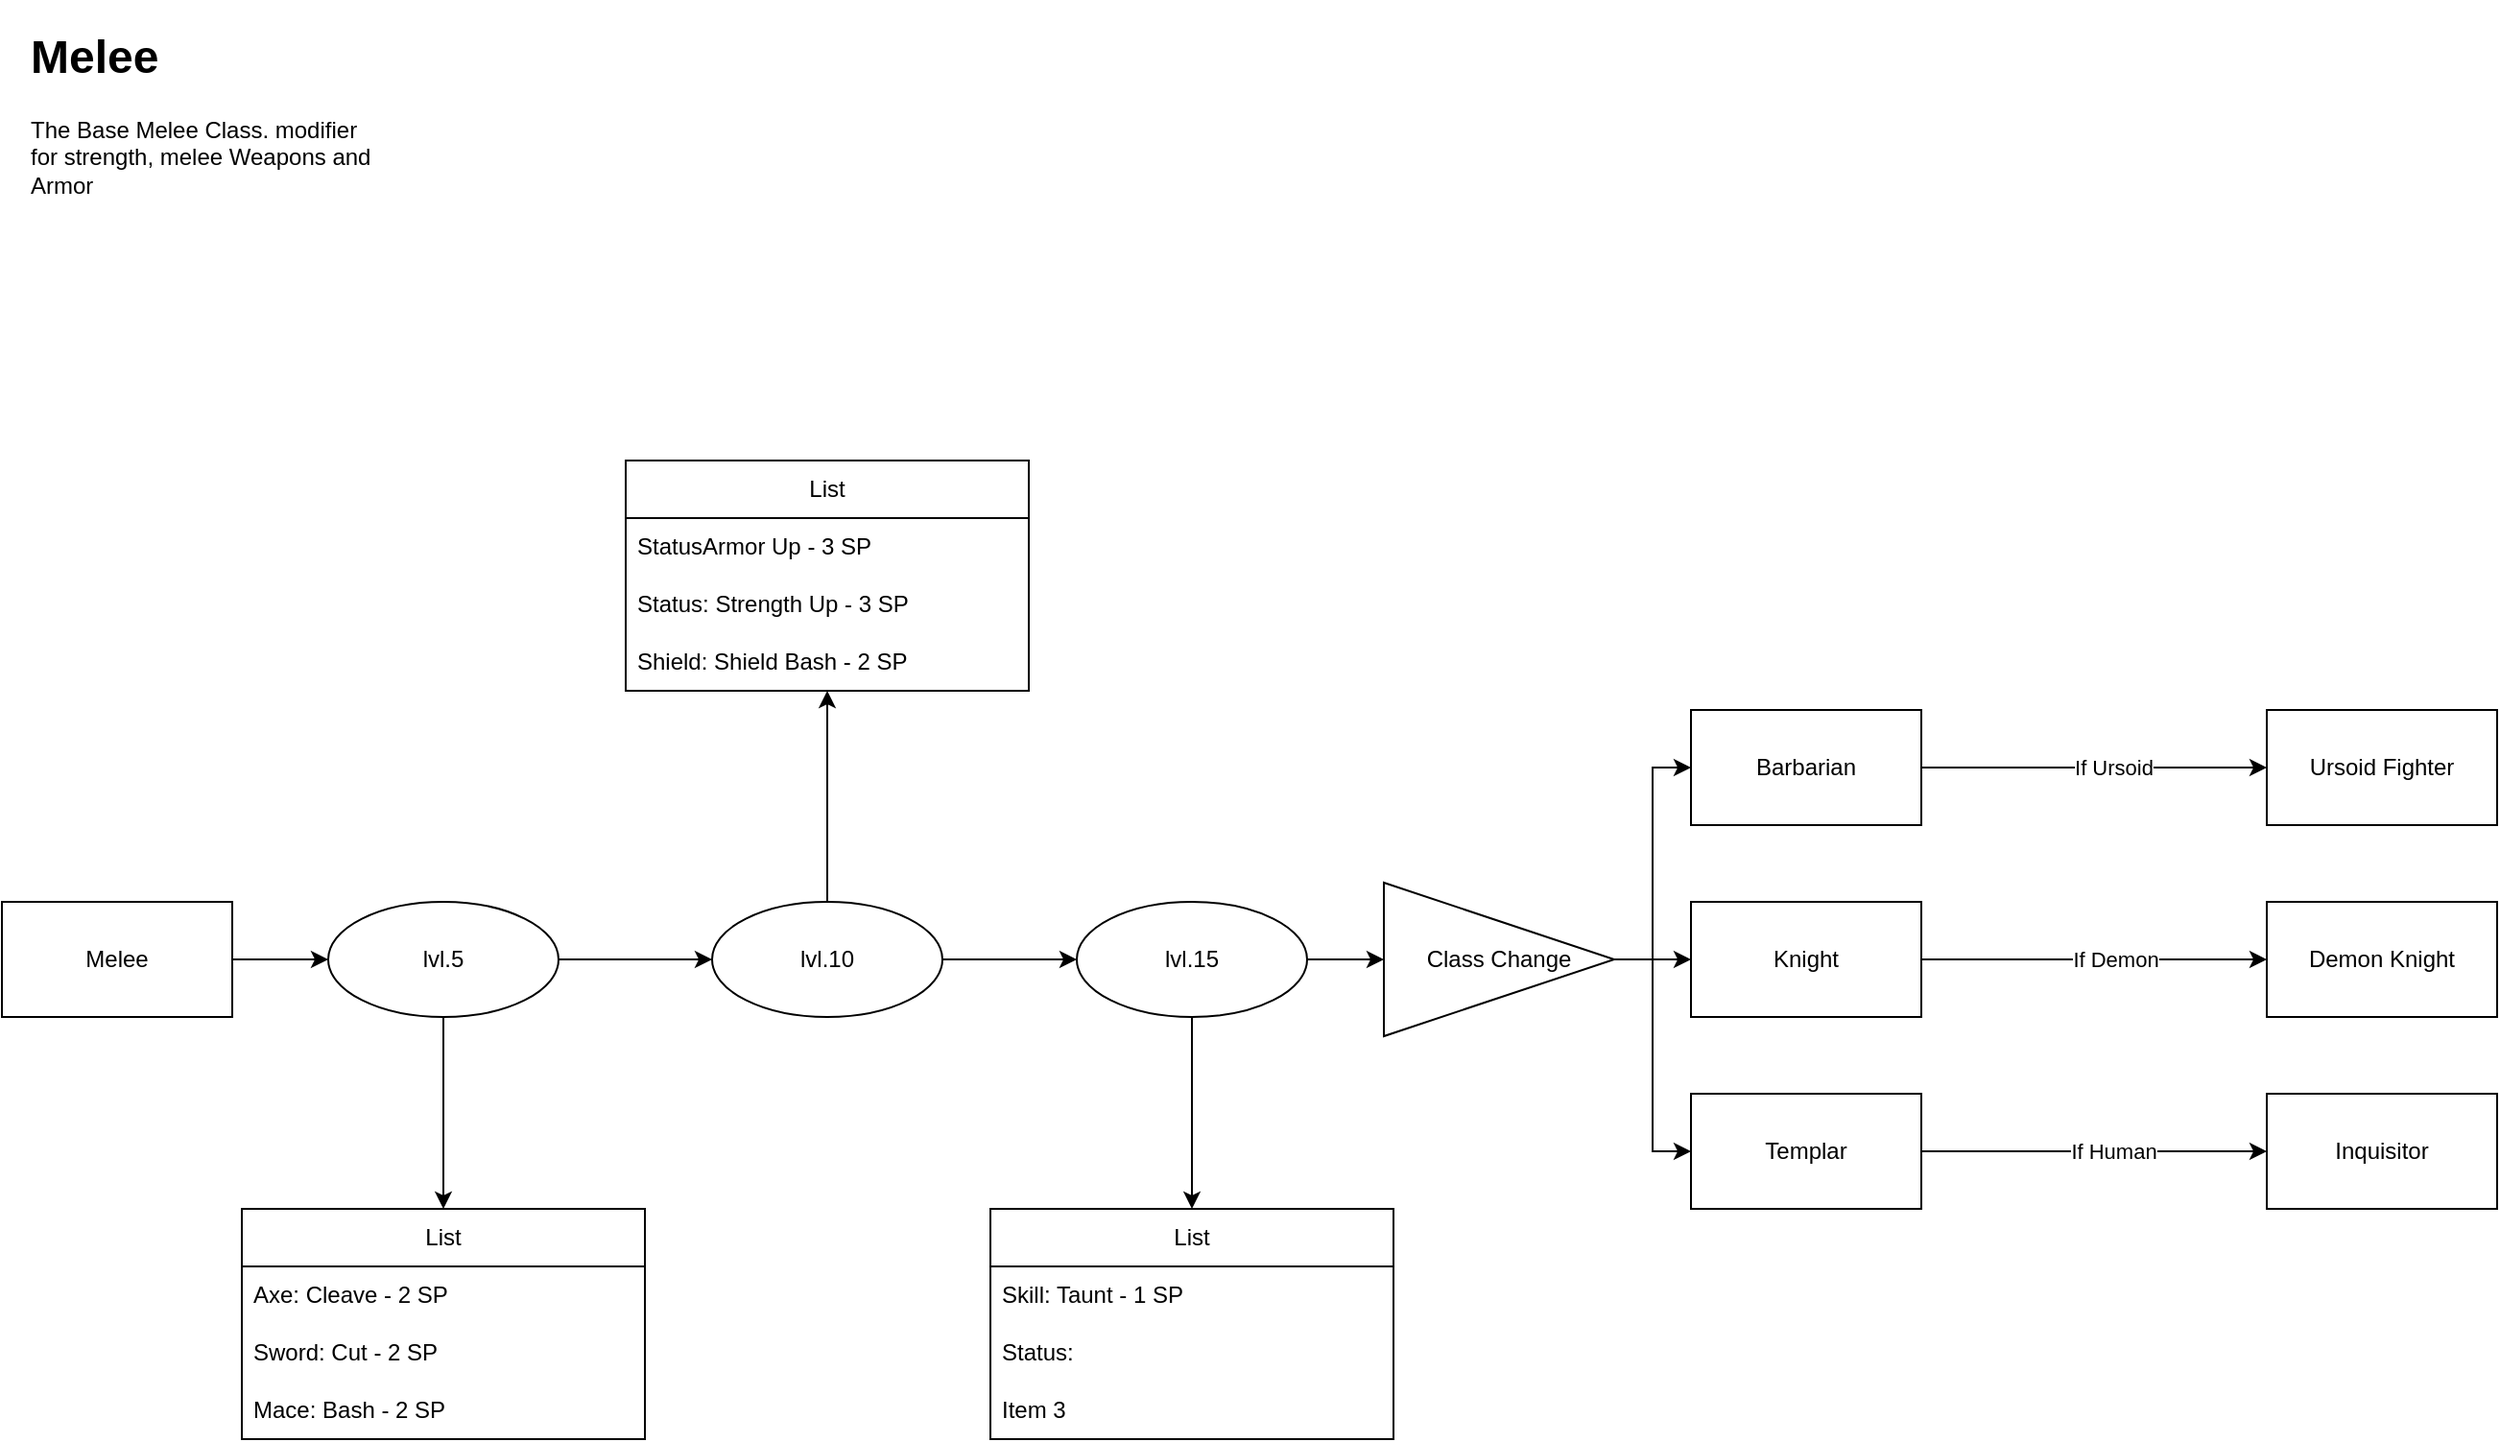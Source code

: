 <mxfile version="20.5.3" type="embed" pages="12"><diagram id="uFlRMp_rwjGLIqLwQ93U" name="Melee"><mxGraphModel dx="931" dy="839" grid="1" gridSize="10" guides="1" tooltips="1" connect="1" arrows="1" fold="1" page="1" pageScale="1" pageWidth="850" pageHeight="1100" math="0" shadow="0"><root><mxCell id="0"/><mxCell id="1" parent="0"/><mxCell id="tBoYhiTULySvVPYD965N-9" style="edgeStyle=orthogonalEdgeStyle;rounded=0;orthogonalLoop=1;jettySize=auto;html=1;exitX=1;exitY=0.5;exitDx=0;exitDy=0;entryX=0;entryY=0.5;entryDx=0;entryDy=0;" parent="1" source="tBoYhiTULySvVPYD965N-1" target="tBoYhiTULySvVPYD965N-2" edge="1"><mxGeometry relative="1" as="geometry"/></mxCell><mxCell id="tBoYhiTULySvVPYD965N-1" value="Melee" style="rounded=0;whiteSpace=wrap;html=1;gradientColor=none;" parent="1" vertex="1"><mxGeometry y="470" width="120" height="60" as="geometry"/></mxCell><mxCell id="tBoYhiTULySvVPYD965N-8" style="edgeStyle=orthogonalEdgeStyle;rounded=0;orthogonalLoop=1;jettySize=auto;html=1;exitX=1;exitY=0.5;exitDx=0;exitDy=0;entryX=0;entryY=0.5;entryDx=0;entryDy=0;" parent="1" source="tBoYhiTULySvVPYD965N-2" target="tBoYhiTULySvVPYD965N-3" edge="1"><mxGeometry relative="1" as="geometry"/></mxCell><mxCell id="SriwQ8CFZGS_IUmqfCnP-15" style="edgeStyle=orthogonalEdgeStyle;rounded=0;orthogonalLoop=1;jettySize=auto;html=1;exitX=0.5;exitY=1;exitDx=0;exitDy=0;entryX=0.5;entryY=0;entryDx=0;entryDy=0;" parent="1" source="tBoYhiTULySvVPYD965N-2" target="SriwQ8CFZGS_IUmqfCnP-2" edge="1"><mxGeometry relative="1" as="geometry"/></mxCell><mxCell id="tBoYhiTULySvVPYD965N-2" value="lvl.5" style="ellipse;whiteSpace=wrap;html=1;gradientColor=none;" parent="1" vertex="1"><mxGeometry x="170" y="470" width="120" height="60" as="geometry"/></mxCell><mxCell id="tBoYhiTULySvVPYD965N-7" style="edgeStyle=orthogonalEdgeStyle;rounded=0;orthogonalLoop=1;jettySize=auto;html=1;exitX=1;exitY=0.5;exitDx=0;exitDy=0;entryX=0;entryY=0.5;entryDx=0;entryDy=0;" parent="1" source="tBoYhiTULySvVPYD965N-3" target="tBoYhiTULySvVPYD965N-4" edge="1"><mxGeometry relative="1" as="geometry"/></mxCell><mxCell id="tBoYhiTULySvVPYD965N-3" value="lvl.10" style="ellipse;whiteSpace=wrap;html=1;gradientColor=none;" parent="1" vertex="1"><mxGeometry x="370" y="470" width="120" height="60" as="geometry"/></mxCell><mxCell id="tBoYhiTULySvVPYD965N-6" style="edgeStyle=orthogonalEdgeStyle;rounded=0;orthogonalLoop=1;jettySize=auto;html=1;exitX=1;exitY=0.5;exitDx=0;exitDy=0;entryX=0;entryY=0.5;entryDx=0;entryDy=0;" parent="1" source="tBoYhiTULySvVPYD965N-4" target="tBoYhiTULySvVPYD965N-5" edge="1"><mxGeometry relative="1" as="geometry"/></mxCell><mxCell id="SriwQ8CFZGS_IUmqfCnP-19" style="edgeStyle=orthogonalEdgeStyle;rounded=0;orthogonalLoop=1;jettySize=auto;html=1;exitX=0.5;exitY=1;exitDx=0;exitDy=0;" parent="1" source="tBoYhiTULySvVPYD965N-4" target="SriwQ8CFZGS_IUmqfCnP-11" edge="1"><mxGeometry relative="1" as="geometry"/></mxCell><mxCell id="tBoYhiTULySvVPYD965N-4" value="lvl.15" style="ellipse;whiteSpace=wrap;html=1;gradientColor=none;" parent="1" vertex="1"><mxGeometry x="560" y="470" width="120" height="60" as="geometry"/></mxCell><mxCell id="gR_Tg4eMF0vi53ElfXbl-20" style="edgeStyle=orthogonalEdgeStyle;rounded=0;orthogonalLoop=1;jettySize=auto;html=1;exitX=1;exitY=0.5;exitDx=0;exitDy=0;entryX=0;entryY=0.5;entryDx=0;entryDy=0;" parent="1" source="tBoYhiTULySvVPYD965N-5" target="gR_Tg4eMF0vi53ElfXbl-14" edge="1"><mxGeometry relative="1" as="geometry"/></mxCell><mxCell id="gR_Tg4eMF0vi53ElfXbl-21" style="edgeStyle=orthogonalEdgeStyle;rounded=0;orthogonalLoop=1;jettySize=auto;html=1;exitX=1;exitY=0.5;exitDx=0;exitDy=0;entryX=0;entryY=0.5;entryDx=0;entryDy=0;" parent="1" source="tBoYhiTULySvVPYD965N-5" target="gR_Tg4eMF0vi53ElfXbl-15" edge="1"><mxGeometry relative="1" as="geometry"/></mxCell><mxCell id="gR_Tg4eMF0vi53ElfXbl-22" style="edgeStyle=orthogonalEdgeStyle;rounded=0;orthogonalLoop=1;jettySize=auto;html=1;exitX=1;exitY=0.5;exitDx=0;exitDy=0;entryX=0;entryY=0.5;entryDx=0;entryDy=0;" parent="1" source="tBoYhiTULySvVPYD965N-5" target="gR_Tg4eMF0vi53ElfXbl-16" edge="1"><mxGeometry relative="1" as="geometry"/></mxCell><mxCell id="tBoYhiTULySvVPYD965N-5" value="Class Change" style="triangle;whiteSpace=wrap;html=1;gradientColor=none;" parent="1" vertex="1"><mxGeometry x="720" y="460" width="120" height="80" as="geometry"/></mxCell><mxCell id="tBoYhiTULySvVPYD965N-10" value="&lt;h1&gt;Melee&lt;/h1&gt;&lt;div&gt;The Base Melee Class. modifier&amp;nbsp; for strength, melee Weapons and Armor&lt;/div&gt;" style="text;html=1;strokeColor=none;fillColor=none;spacing=5;spacingTop=-20;whiteSpace=wrap;overflow=hidden;rounded=0;" parent="1" vertex="1"><mxGeometry x="10" y="10" width="190" height="120" as="geometry"/></mxCell><mxCell id="SriwQ8CFZGS_IUmqfCnP-2" value="List" style="swimlane;fontStyle=0;childLayout=stackLayout;horizontal=1;startSize=30;horizontalStack=0;resizeParent=1;resizeParentMax=0;resizeLast=0;collapsible=1;marginBottom=0;whiteSpace=wrap;html=1;gradientColor=none;swimlaneLine=1;glass=0;sketch=0;rounded=0;fillColor=default;fillStyle=solid;swimlaneFillColor=default;" parent="1" vertex="1"><mxGeometry x="125" y="630" width="210" height="120" as="geometry"/></mxCell><mxCell id="SriwQ8CFZGS_IUmqfCnP-3" value="Axe: Cleave - 2 SP&amp;nbsp;" style="text;strokeColor=none;fillColor=none;align=left;verticalAlign=middle;spacingLeft=4;spacingRight=4;overflow=hidden;points=[[0,0.5],[1,0.5]];portConstraint=eastwest;rotatable=0;whiteSpace=wrap;html=1;" parent="SriwQ8CFZGS_IUmqfCnP-2" vertex="1"><mxGeometry y="30" width="210" height="30" as="geometry"/></mxCell><mxCell id="SriwQ8CFZGS_IUmqfCnP-4" value="Sword: Cut - 2 SP" style="text;strokeColor=none;fillColor=none;align=left;verticalAlign=middle;spacingLeft=4;spacingRight=4;overflow=hidden;points=[[0,0.5],[1,0.5]];portConstraint=eastwest;rotatable=0;whiteSpace=wrap;html=1;" parent="SriwQ8CFZGS_IUmqfCnP-2" vertex="1"><mxGeometry y="60" width="210" height="30" as="geometry"/></mxCell><mxCell id="SriwQ8CFZGS_IUmqfCnP-5" value="Mace: Bash - 2 SP" style="text;strokeColor=none;fillColor=none;align=left;verticalAlign=middle;spacingLeft=4;spacingRight=4;overflow=hidden;points=[[0,0.5],[1,0.5]];portConstraint=eastwest;rotatable=0;whiteSpace=wrap;html=1;" parent="SriwQ8CFZGS_IUmqfCnP-2" vertex="1"><mxGeometry y="90" width="210" height="30" as="geometry"/></mxCell><mxCell id="SriwQ8CFZGS_IUmqfCnP-18" style="edgeStyle=orthogonalEdgeStyle;rounded=0;orthogonalLoop=1;jettySize=auto;html=1;exitX=0.5;exitY=0;exitDx=0;exitDy=0;" parent="1" source="tBoYhiTULySvVPYD965N-3" target="SriwQ8CFZGS_IUmqfCnP-7" edge="1"><mxGeometry relative="1" as="geometry"/></mxCell><mxCell id="SriwQ8CFZGS_IUmqfCnP-7" value="List" style="swimlane;fontStyle=0;childLayout=stackLayout;horizontal=1;startSize=30;horizontalStack=0;resizeParent=1;resizeParentMax=0;resizeLast=0;collapsible=1;marginBottom=0;whiteSpace=wrap;html=1;gradientColor=none;swimlaneLine=1;glass=0;sketch=0;rounded=0;fillColor=default;fillStyle=solid;swimlaneFillColor=default;" parent="1" vertex="1"><mxGeometry x="325" y="240" width="210" height="120" as="geometry"/></mxCell><mxCell id="SriwQ8CFZGS_IUmqfCnP-8" value="StatusArmor Up - 3 SP" style="text;strokeColor=none;fillColor=none;align=left;verticalAlign=middle;spacingLeft=4;spacingRight=4;overflow=hidden;points=[[0,0.5],[1,0.5]];portConstraint=eastwest;rotatable=0;whiteSpace=wrap;html=1;" parent="SriwQ8CFZGS_IUmqfCnP-7" vertex="1"><mxGeometry y="30" width="210" height="30" as="geometry"/></mxCell><mxCell id="SriwQ8CFZGS_IUmqfCnP-9" value="Status: Strength Up - 3 SP" style="text;strokeColor=none;fillColor=none;align=left;verticalAlign=middle;spacingLeft=4;spacingRight=4;overflow=hidden;points=[[0,0.5],[1,0.5]];portConstraint=eastwest;rotatable=0;whiteSpace=wrap;html=1;" parent="SriwQ8CFZGS_IUmqfCnP-7" vertex="1"><mxGeometry y="60" width="210" height="30" as="geometry"/></mxCell><mxCell id="SriwQ8CFZGS_IUmqfCnP-10" value="Shield: Shield Bash - 2 SP" style="text;strokeColor=none;fillColor=none;align=left;verticalAlign=middle;spacingLeft=4;spacingRight=4;overflow=hidden;points=[[0,0.5],[1,0.5]];portConstraint=eastwest;rotatable=0;whiteSpace=wrap;html=1;" parent="SriwQ8CFZGS_IUmqfCnP-7" vertex="1"><mxGeometry y="90" width="210" height="30" as="geometry"/></mxCell><mxCell id="SriwQ8CFZGS_IUmqfCnP-11" value="List" style="swimlane;fontStyle=0;childLayout=stackLayout;horizontal=1;startSize=30;horizontalStack=0;resizeParent=1;resizeParentMax=0;resizeLast=0;collapsible=1;marginBottom=0;whiteSpace=wrap;html=1;gradientColor=none;swimlaneLine=1;glass=0;sketch=0;rounded=0;fillColor=default;fillStyle=solid;swimlaneFillColor=default;" parent="1" vertex="1"><mxGeometry x="515" y="630" width="210" height="120" as="geometry"/></mxCell><mxCell id="SriwQ8CFZGS_IUmqfCnP-12" value="Skill: Taunt - 1 SP" style="text;strokeColor=none;fillColor=none;align=left;verticalAlign=middle;spacingLeft=4;spacingRight=4;overflow=hidden;points=[[0,0.5],[1,0.5]];portConstraint=eastwest;rotatable=0;whiteSpace=wrap;html=1;" parent="SriwQ8CFZGS_IUmqfCnP-11" vertex="1"><mxGeometry y="30" width="210" height="30" as="geometry"/></mxCell><mxCell id="SriwQ8CFZGS_IUmqfCnP-13" value="Status:&amp;nbsp;" style="text;strokeColor=none;fillColor=none;align=left;verticalAlign=middle;spacingLeft=4;spacingRight=4;overflow=hidden;points=[[0,0.5],[1,0.5]];portConstraint=eastwest;rotatable=0;whiteSpace=wrap;html=1;" parent="SriwQ8CFZGS_IUmqfCnP-11" vertex="1"><mxGeometry y="60" width="210" height="30" as="geometry"/></mxCell><mxCell id="SriwQ8CFZGS_IUmqfCnP-14" value="Item 3" style="text;strokeColor=none;fillColor=none;align=left;verticalAlign=middle;spacingLeft=4;spacingRight=4;overflow=hidden;points=[[0,0.5],[1,0.5]];portConstraint=eastwest;rotatable=0;whiteSpace=wrap;html=1;" parent="SriwQ8CFZGS_IUmqfCnP-11" vertex="1"><mxGeometry y="90" width="210" height="30" as="geometry"/></mxCell><mxCell id="gR_Tg4eMF0vi53ElfXbl-24" style="edgeStyle=orthogonalEdgeStyle;rounded=0;orthogonalLoop=1;jettySize=auto;html=1;exitX=1;exitY=0.5;exitDx=0;exitDy=0;entryX=0;entryY=0.5;entryDx=0;entryDy=0;" parent="1" source="gR_Tg4eMF0vi53ElfXbl-14" target="gR_Tg4eMF0vi53ElfXbl-18" edge="1"><mxGeometry relative="1" as="geometry"/></mxCell><mxCell id="gR_Tg4eMF0vi53ElfXbl-26" value="If Demon" style="edgeLabel;html=1;align=center;verticalAlign=middle;resizable=0;points=[];" parent="gR_Tg4eMF0vi53ElfXbl-24" vertex="1" connectable="0"><mxGeometry x="-0.351" relative="1" as="geometry"><mxPoint x="42" as="offset"/></mxGeometry></mxCell><mxCell id="gR_Tg4eMF0vi53ElfXbl-14" value="Knight" style="rounded=0;whiteSpace=wrap;html=1;glass=0;sketch=0;fillStyle=solid;fillColor=default;gradientColor=none;" parent="1" vertex="1"><mxGeometry x="880" y="470" width="120" height="60" as="geometry"/></mxCell><mxCell id="gR_Tg4eMF0vi53ElfXbl-25" style="edgeStyle=orthogonalEdgeStyle;rounded=0;orthogonalLoop=1;jettySize=auto;html=1;exitX=1;exitY=0.5;exitDx=0;exitDy=0;entryX=0;entryY=0.5;entryDx=0;entryDy=0;" parent="1" source="gR_Tg4eMF0vi53ElfXbl-15" target="gR_Tg4eMF0vi53ElfXbl-17" edge="1"><mxGeometry relative="1" as="geometry"/></mxCell><mxCell id="gR_Tg4eMF0vi53ElfXbl-27" value="If Ursoid" style="edgeLabel;html=1;align=center;verticalAlign=middle;resizable=0;points=[];" parent="gR_Tg4eMF0vi53ElfXbl-25" vertex="1" connectable="0"><mxGeometry x="-0.278" y="1" relative="1" as="geometry"><mxPoint x="35" y="1" as="offset"/></mxGeometry></mxCell><mxCell id="gR_Tg4eMF0vi53ElfXbl-15" value="Barbarian" style="rounded=0;whiteSpace=wrap;html=1;glass=0;sketch=0;fillStyle=solid;fillColor=default;gradientColor=none;" parent="1" vertex="1"><mxGeometry x="880" y="370" width="120" height="60" as="geometry"/></mxCell><mxCell id="gR_Tg4eMF0vi53ElfXbl-23" style="edgeStyle=orthogonalEdgeStyle;rounded=0;orthogonalLoop=1;jettySize=auto;html=1;exitX=1;exitY=0.5;exitDx=0;exitDy=0;entryX=0;entryY=0.5;entryDx=0;entryDy=0;" parent="1" source="gR_Tg4eMF0vi53ElfXbl-16" target="gR_Tg4eMF0vi53ElfXbl-19" edge="1"><mxGeometry relative="1" as="geometry"/></mxCell><mxCell id="gR_Tg4eMF0vi53ElfXbl-28" value="If Human" style="edgeLabel;html=1;align=center;verticalAlign=middle;resizable=0;points=[];" parent="gR_Tg4eMF0vi53ElfXbl-23" vertex="1" connectable="0"><mxGeometry x="-0.3" y="-3" relative="1" as="geometry"><mxPoint x="37" y="-3" as="offset"/></mxGeometry></mxCell><mxCell id="gR_Tg4eMF0vi53ElfXbl-16" value="Templar" style="rounded=0;whiteSpace=wrap;html=1;glass=0;sketch=0;fillStyle=solid;fillColor=default;gradientColor=none;" parent="1" vertex="1"><mxGeometry x="880" y="570" width="120" height="60" as="geometry"/></mxCell><mxCell id="gR_Tg4eMF0vi53ElfXbl-17" value="Ursoid Fighter" style="rounded=0;whiteSpace=wrap;html=1;glass=0;sketch=0;fillStyle=solid;fillColor=default;gradientColor=none;" parent="1" vertex="1"><mxGeometry x="1180" y="370" width="120" height="60" as="geometry"/></mxCell><mxCell id="gR_Tg4eMF0vi53ElfXbl-18" value="Demon Knight" style="rounded=0;whiteSpace=wrap;html=1;glass=0;sketch=0;fillStyle=solid;fillColor=default;gradientColor=none;" parent="1" vertex="1"><mxGeometry x="1180" y="470" width="120" height="60" as="geometry"/></mxCell><mxCell id="gR_Tg4eMF0vi53ElfXbl-19" value="Inquisitor" style="rounded=0;whiteSpace=wrap;html=1;glass=0;sketch=0;fillStyle=solid;fillColor=default;gradientColor=none;" parent="1" vertex="1"><mxGeometry x="1180" y="570" width="120" height="60" as="geometry"/></mxCell></root></mxGraphModel></diagram><diagram id="FcJxl5msRnl0oX1QdaaK" name="Knight"><mxGraphModel dx="1654" dy="725" grid="1" gridSize="10" guides="1" tooltips="1" connect="1" arrows="1" fold="1" page="1" pageScale="1" pageWidth="850" pageHeight="1100" math="0" shadow="0"><root><mxCell id="0"/><mxCell id="1" parent="0"/><mxCell id="PhieLUfcyVd1kOK2GIvn-3" style="edgeStyle=orthogonalEdgeStyle;rounded=0;orthogonalLoop=1;jettySize=auto;html=1;exitX=0.5;exitY=0;exitDx=0;exitDy=0;entryX=0.5;entryY=1;entryDx=0;entryDy=0;" parent="1" source="4IOKIaXH8vZhWP5bLbpA-1" target="PhieLUfcyVd1kOK2GIvn-1" edge="1"><mxGeometry relative="1" as="geometry"/></mxCell><mxCell id="PhieLUfcyVd1kOK2GIvn-5" value="If Demon&lt;br&gt;Able to choose" style="edgeLabel;html=1;align=center;verticalAlign=middle;resizable=0;points=[];" parent="PhieLUfcyVd1kOK2GIvn-3" vertex="1" connectable="0"><mxGeometry x="-0.165" relative="1" as="geometry"><mxPoint y="-14" as="offset"/></mxGeometry></mxCell><mxCell id="0wtNr_25l1Ox1gxMVWFG-1" style="edgeStyle=orthogonalEdgeStyle;rounded=0;orthogonalLoop=1;jettySize=auto;html=1;exitX=1;exitY=0.5;exitDx=0;exitDy=0;entryX=0;entryY=0.5;entryDx=0;entryDy=0;" edge="1" parent="1" source="4IOKIaXH8vZhWP5bLbpA-1" target="rrbJoV4swXQSt8pBFbw4-1"><mxGeometry relative="1" as="geometry"/></mxCell><mxCell id="aAg_9o9StiVdUbAtSvIX-36" style="edgeStyle=orthogonalEdgeStyle;rounded=0;orthogonalLoop=1;jettySize=auto;html=1;exitX=0.5;exitY=1;exitDx=0;exitDy=0;entryX=0.5;entryY=0;entryDx=0;entryDy=0;" edge="1" parent="1" source="4IOKIaXH8vZhWP5bLbpA-1" target="aAg_9o9StiVdUbAtSvIX-26"><mxGeometry relative="1" as="geometry"/></mxCell><mxCell id="4IOKIaXH8vZhWP5bLbpA-1" value="Knight" style="rounded=0;whiteSpace=wrap;html=1;glass=0;sketch=0;fillStyle=solid;fillColor=default;gradientColor=none;" parent="1" vertex="1"><mxGeometry x="20" y="510" width="120" height="60" as="geometry"/></mxCell><mxCell id="aAg_9o9StiVdUbAtSvIX-73" style="edgeStyle=orthogonalEdgeStyle;rounded=0;orthogonalLoop=1;jettySize=auto;html=1;exitX=1;exitY=0.5;exitDx=0;exitDy=0;entryX=0.5;entryY=0;entryDx=0;entryDy=0;" edge="1" parent="1" source="PhieLUfcyVd1kOK2GIvn-1" target="aAg_9o9StiVdUbAtSvIX-52"><mxGeometry relative="1" as="geometry"/></mxCell><mxCell id="aAg_9o9StiVdUbAtSvIX-75" style="edgeStyle=orthogonalEdgeStyle;rounded=0;orthogonalLoop=1;jettySize=auto;html=1;exitX=1;exitY=0.5;exitDx=0;exitDy=0;entryX=0.5;entryY=0;entryDx=0;entryDy=0;" edge="1" parent="1" source="PhieLUfcyVd1kOK2GIvn-1" target="aAg_9o9StiVdUbAtSvIX-60"><mxGeometry relative="1" as="geometry"/></mxCell><mxCell id="aAg_9o9StiVdUbAtSvIX-77" style="edgeStyle=orthogonalEdgeStyle;rounded=0;orthogonalLoop=1;jettySize=auto;html=1;exitX=1;exitY=0.5;exitDx=0;exitDy=0;entryX=0.5;entryY=0;entryDx=0;entryDy=0;" edge="1" parent="1" source="PhieLUfcyVd1kOK2GIvn-1" target="aAg_9o9StiVdUbAtSvIX-68"><mxGeometry relative="1" as="geometry"/></mxCell><mxCell id="aAg_9o9StiVdUbAtSvIX-83" style="edgeStyle=orthogonalEdgeStyle;rounded=0;orthogonalLoop=1;jettySize=auto;html=1;exitX=1;exitY=0.5;exitDx=0;exitDy=0;entryX=0.5;entryY=0;entryDx=0;entryDy=0;" edge="1" parent="1" source="PhieLUfcyVd1kOK2GIvn-1" target="aAg_9o9StiVdUbAtSvIX-1"><mxGeometry relative="1" as="geometry"/></mxCell><mxCell id="aAg_9o9StiVdUbAtSvIX-84" style="edgeStyle=orthogonalEdgeStyle;rounded=0;orthogonalLoop=1;jettySize=auto;html=1;exitX=1;exitY=0.5;exitDx=0;exitDy=0;entryX=0.5;entryY=0;entryDx=0;entryDy=0;" edge="1" parent="1" source="PhieLUfcyVd1kOK2GIvn-1" target="aAg_9o9StiVdUbAtSvIX-5"><mxGeometry relative="1" as="geometry"/></mxCell><mxCell id="aAg_9o9StiVdUbAtSvIX-85" style="edgeStyle=orthogonalEdgeStyle;rounded=0;orthogonalLoop=1;jettySize=auto;html=1;exitX=1;exitY=0.5;exitDx=0;exitDy=0;entryX=0.5;entryY=0;entryDx=0;entryDy=0;" edge="1" parent="1" source="PhieLUfcyVd1kOK2GIvn-1" target="aAg_9o9StiVdUbAtSvIX-9"><mxGeometry relative="1" as="geometry"/></mxCell><mxCell id="aAg_9o9StiVdUbAtSvIX-86" style="edgeStyle=orthogonalEdgeStyle;rounded=0;orthogonalLoop=1;jettySize=auto;html=1;exitX=1;exitY=0.5;exitDx=0;exitDy=0;entryX=0.5;entryY=0;entryDx=0;entryDy=0;" edge="1" parent="1" source="PhieLUfcyVd1kOK2GIvn-1" target="aAg_9o9StiVdUbAtSvIX-13"><mxGeometry relative="1" as="geometry"/></mxCell><mxCell id="aAg_9o9StiVdUbAtSvIX-87" style="edgeStyle=orthogonalEdgeStyle;rounded=0;orthogonalLoop=1;jettySize=auto;html=1;exitX=1;exitY=0.5;exitDx=0;exitDy=0;entryX=0.5;entryY=0;entryDx=0;entryDy=0;" edge="1" parent="1" source="PhieLUfcyVd1kOK2GIvn-1" target="aAg_9o9StiVdUbAtSvIX-17"><mxGeometry relative="1" as="geometry"/></mxCell><mxCell id="_wgCMb390fs5kBABoAJT-6" style="edgeStyle=orthogonalEdgeStyle;rounded=0;orthogonalLoop=1;jettySize=auto;html=1;exitX=1;exitY=0.5;exitDx=0;exitDy=0;entryX=0;entryY=0.5;entryDx=0;entryDy=0;" edge="1" parent="1" source="PhieLUfcyVd1kOK2GIvn-1" target="_wgCMb390fs5kBABoAJT-2"><mxGeometry relative="1" as="geometry"/></mxCell><mxCell id="PhieLUfcyVd1kOK2GIvn-1" value="Demon Knight" style="rounded=0;whiteSpace=wrap;html=1;glass=0;sketch=0;fillStyle=solid;fillColor=default;gradientColor=none;" parent="1" vertex="1"><mxGeometry x="20" y="40" width="120" height="60" as="geometry"/></mxCell><mxCell id="0wtNr_25l1Ox1gxMVWFG-2" style="edgeStyle=orthogonalEdgeStyle;rounded=0;orthogonalLoop=1;jettySize=auto;html=1;exitX=1;exitY=0.5;exitDx=0;exitDy=0;entryX=0;entryY=0.5;entryDx=0;entryDy=0;" edge="1" parent="1" source="rrbJoV4swXQSt8pBFbw4-1" target="rrbJoV4swXQSt8pBFbw4-2"><mxGeometry relative="1" as="geometry"/></mxCell><mxCell id="aAg_9o9StiVdUbAtSvIX-51" style="edgeStyle=orthogonalEdgeStyle;rounded=0;orthogonalLoop=1;jettySize=auto;html=1;exitX=0.5;exitY=0;exitDx=0;exitDy=0;entryX=0.5;entryY=1;entryDx=0;entryDy=0;" edge="1" parent="1" source="rrbJoV4swXQSt8pBFbw4-1" target="aAg_9o9StiVdUbAtSvIX-1"><mxGeometry relative="1" as="geometry"/></mxCell><mxCell id="rrbJoV4swXQSt8pBFbw4-1" value="lvl.20" style="ellipse;whiteSpace=wrap;html=1;gradientColor=none;" parent="1" vertex="1"><mxGeometry x="250" y="510" width="120" height="60" as="geometry"/></mxCell><mxCell id="0wtNr_25l1Ox1gxMVWFG-3" style="edgeStyle=orthogonalEdgeStyle;rounded=0;orthogonalLoop=1;jettySize=auto;html=1;exitX=1;exitY=0.5;exitDx=0;exitDy=0;entryX=0;entryY=0.5;entryDx=0;entryDy=0;" edge="1" parent="1" source="rrbJoV4swXQSt8pBFbw4-2" target="rrbJoV4swXQSt8pBFbw4-3"><mxGeometry relative="1" as="geometry"/></mxCell><mxCell id="aAg_9o9StiVdUbAtSvIX-25" style="edgeStyle=orthogonalEdgeStyle;rounded=0;orthogonalLoop=1;jettySize=auto;html=1;exitX=0.5;exitY=0;exitDx=0;exitDy=0;entryX=0.5;entryY=1;entryDx=0;entryDy=0;" edge="1" parent="1" source="rrbJoV4swXQSt8pBFbw4-2" target="aAg_9o9StiVdUbAtSvIX-5"><mxGeometry relative="1" as="geometry"/></mxCell><mxCell id="rrbJoV4swXQSt8pBFbw4-2" value="lvl.25" style="ellipse;whiteSpace=wrap;html=1;gradientColor=none;" parent="1" vertex="1"><mxGeometry x="490" y="510" width="120" height="60" as="geometry"/></mxCell><mxCell id="0wtNr_25l1Ox1gxMVWFG-4" style="edgeStyle=orthogonalEdgeStyle;rounded=0;orthogonalLoop=1;jettySize=auto;html=1;exitX=1;exitY=0.5;exitDx=0;exitDy=0;entryX=0;entryY=0.5;entryDx=0;entryDy=0;" edge="1" parent="1" source="rrbJoV4swXQSt8pBFbw4-3" target="rrbJoV4swXQSt8pBFbw4-4"><mxGeometry relative="1" as="geometry"/></mxCell><mxCell id="aAg_9o9StiVdUbAtSvIX-50" style="edgeStyle=orthogonalEdgeStyle;rounded=0;orthogonalLoop=1;jettySize=auto;html=1;exitX=0.5;exitY=0;exitDx=0;exitDy=0;entryX=0.5;entryY=1;entryDx=0;entryDy=0;" edge="1" parent="1" source="rrbJoV4swXQSt8pBFbw4-3" target="aAg_9o9StiVdUbAtSvIX-9"><mxGeometry relative="1" as="geometry"/></mxCell><mxCell id="rrbJoV4swXQSt8pBFbw4-3" value="lvl.30" style="ellipse;whiteSpace=wrap;html=1;gradientColor=none;" parent="1" vertex="1"><mxGeometry x="730" y="510" width="120" height="60" as="geometry"/></mxCell><mxCell id="0wtNr_25l1Ox1gxMVWFG-5" style="edgeStyle=orthogonalEdgeStyle;rounded=0;orthogonalLoop=1;jettySize=auto;html=1;exitX=1;exitY=0.5;exitDx=0;exitDy=0;entryX=0;entryY=0.5;entryDx=0;entryDy=0;" edge="1" parent="1" source="rrbJoV4swXQSt8pBFbw4-4" target="rrbJoV4swXQSt8pBFbw4-5"><mxGeometry relative="1" as="geometry"/></mxCell><mxCell id="aAg_9o9StiVdUbAtSvIX-24" style="edgeStyle=orthogonalEdgeStyle;rounded=0;orthogonalLoop=1;jettySize=auto;html=1;exitX=0.5;exitY=0;exitDx=0;exitDy=0;entryX=0.5;entryY=1;entryDx=0;entryDy=0;" edge="1" parent="1" source="rrbJoV4swXQSt8pBFbw4-4" target="aAg_9o9StiVdUbAtSvIX-13"><mxGeometry relative="1" as="geometry"/></mxCell><mxCell id="rrbJoV4swXQSt8pBFbw4-4" value="lvl. 35" style="ellipse;whiteSpace=wrap;html=1;gradientColor=none;" parent="1" vertex="1"><mxGeometry x="970" y="510" width="120" height="60" as="geometry"/></mxCell><mxCell id="0wtNr_25l1Ox1gxMVWFG-6" style="edgeStyle=orthogonalEdgeStyle;rounded=0;orthogonalLoop=1;jettySize=auto;html=1;exitX=1;exitY=0.5;exitDx=0;exitDy=0;entryX=0;entryY=0.5;entryDx=0;entryDy=0;" edge="1" parent="1" source="rrbJoV4swXQSt8pBFbw4-5" target="rrbJoV4swXQSt8pBFbw4-6"><mxGeometry relative="1" as="geometry"/></mxCell><mxCell id="aAg_9o9StiVdUbAtSvIX-49" style="edgeStyle=orthogonalEdgeStyle;rounded=0;orthogonalLoop=1;jettySize=auto;html=1;exitX=0.5;exitY=0;exitDx=0;exitDy=0;entryX=0.5;entryY=1;entryDx=0;entryDy=0;" edge="1" parent="1" source="rrbJoV4swXQSt8pBFbw4-5" target="aAg_9o9StiVdUbAtSvIX-17"><mxGeometry relative="1" as="geometry"/></mxCell><mxCell id="rrbJoV4swXQSt8pBFbw4-5" value="lvl.40" style="ellipse;whiteSpace=wrap;html=1;gradientColor=none;" parent="1" vertex="1"><mxGeometry x="1210" y="510" width="120" height="60" as="geometry"/></mxCell><mxCell id="_wgCMb390fs5kBABoAJT-4" style="edgeStyle=orthogonalEdgeStyle;rounded=0;orthogonalLoop=1;jettySize=auto;html=1;exitX=1;exitY=0.5;exitDx=0;exitDy=0;entryX=0;entryY=0.5;entryDx=0;entryDy=0;" edge="1" parent="1" source="rrbJoV4swXQSt8pBFbw4-6" target="_wgCMb390fs5kBABoAJT-3"><mxGeometry relative="1" as="geometry"/></mxCell><mxCell id="rrbJoV4swXQSt8pBFbw4-6" value="Class Advancement" style="triangle;whiteSpace=wrap;html=1;rounded=0;glass=0;sketch=0;fillStyle=solid;fillColor=default;gradientColor=none;" parent="1" vertex="1"><mxGeometry x="1420" y="500" width="120" height="80" as="geometry"/></mxCell><mxCell id="aAg_9o9StiVdUbAtSvIX-1" value="List" style="swimlane;fontStyle=0;childLayout=stackLayout;horizontal=1;startSize=30;horizontalStack=0;resizeParent=1;resizeParentMax=0;resizeLast=0;collapsible=1;marginBottom=0;whiteSpace=wrap;html=1;gradientColor=none;swimlaneLine=1;glass=0;sketch=0;rounded=0;fillColor=default;fillStyle=solid;swimlaneFillColor=default;" vertex="1" parent="1"><mxGeometry x="205" y="300" width="210" height="90" as="geometry"/></mxCell><mxCell id="aAg_9o9StiVdUbAtSvIX-2" value="Sword: Sword Rush - 3 SP" style="text;strokeColor=none;fillColor=none;align=left;verticalAlign=middle;spacingLeft=4;spacingRight=4;overflow=hidden;points=[[0,0.5],[1,0.5]];portConstraint=eastwest;rotatable=0;whiteSpace=wrap;html=1;" vertex="1" parent="aAg_9o9StiVdUbAtSvIX-1"><mxGeometry y="30" width="210" height="30" as="geometry"/></mxCell><mxCell id="aAg_9o9StiVdUbAtSvIX-3" value="Item 2" style="text;strokeColor=none;fillColor=none;align=left;verticalAlign=middle;spacingLeft=4;spacingRight=4;overflow=hidden;points=[[0,0.5],[1,0.5]];portConstraint=eastwest;rotatable=0;whiteSpace=wrap;html=1;" vertex="1" parent="aAg_9o9StiVdUbAtSvIX-1"><mxGeometry y="60" width="210" height="30" as="geometry"/></mxCell><mxCell id="aAg_9o9StiVdUbAtSvIX-5" value="List" style="swimlane;fontStyle=0;childLayout=stackLayout;horizontal=1;startSize=30;horizontalStack=0;resizeParent=1;resizeParentMax=0;resizeLast=0;collapsible=1;marginBottom=0;whiteSpace=wrap;html=1;gradientColor=none;swimlaneLine=1;glass=0;sketch=0;rounded=0;fillColor=default;fillStyle=solid;swimlaneFillColor=default;" vertex="1" parent="1"><mxGeometry x="445" y="300" width="210" height="90" as="geometry"/></mxCell><mxCell id="aAg_9o9StiVdUbAtSvIX-6" value="Shield: Stalwart Shield - 2 SP" style="text;strokeColor=none;fillColor=none;align=left;verticalAlign=middle;spacingLeft=4;spacingRight=4;overflow=hidden;points=[[0,0.5],[1,0.5]];portConstraint=eastwest;rotatable=0;whiteSpace=wrap;html=1;" vertex="1" parent="aAg_9o9StiVdUbAtSvIX-5"><mxGeometry y="30" width="210" height="30" as="geometry"/></mxCell><mxCell id="aAg_9o9StiVdUbAtSvIX-7" value="Status: Speed Up:&amp;nbsp;" style="text;strokeColor=none;fillColor=none;align=left;verticalAlign=middle;spacingLeft=4;spacingRight=4;overflow=hidden;points=[[0,0.5],[1,0.5]];portConstraint=eastwest;rotatable=0;whiteSpace=wrap;html=1;" vertex="1" parent="aAg_9o9StiVdUbAtSvIX-5"><mxGeometry y="60" width="210" height="30" as="geometry"/></mxCell><mxCell id="aAg_9o9StiVdUbAtSvIX-9" value="List" style="swimlane;fontStyle=0;childLayout=stackLayout;horizontal=1;startSize=30;horizontalStack=0;resizeParent=1;resizeParentMax=0;resizeLast=0;collapsible=1;marginBottom=0;whiteSpace=wrap;html=1;gradientColor=none;swimlaneLine=1;glass=0;sketch=0;rounded=0;fillColor=default;fillStyle=solid;swimlaneFillColor=default;" vertex="1" parent="1"><mxGeometry x="685" y="300" width="210" height="90" as="geometry"/></mxCell><mxCell id="aAg_9o9StiVdUbAtSvIX-10" value="Status: Armor Up - 2 SP" style="text;strokeColor=none;fillColor=none;align=left;verticalAlign=middle;spacingLeft=4;spacingRight=4;overflow=hidden;points=[[0,0.5],[1,0.5]];portConstraint=eastwest;rotatable=0;whiteSpace=wrap;html=1;" vertex="1" parent="aAg_9o9StiVdUbAtSvIX-9"><mxGeometry y="30" width="210" height="30" as="geometry"/></mxCell><mxCell id="aAg_9o9StiVdUbAtSvIX-11" value="Item 2" style="text;strokeColor=none;fillColor=none;align=left;verticalAlign=middle;spacingLeft=4;spacingRight=4;overflow=hidden;points=[[0,0.5],[1,0.5]];portConstraint=eastwest;rotatable=0;whiteSpace=wrap;html=1;" vertex="1" parent="aAg_9o9StiVdUbAtSvIX-9"><mxGeometry y="60" width="210" height="30" as="geometry"/></mxCell><mxCell id="aAg_9o9StiVdUbAtSvIX-13" value="List" style="swimlane;fontStyle=0;childLayout=stackLayout;horizontal=1;startSize=30;horizontalStack=0;resizeParent=1;resizeParentMax=0;resizeLast=0;collapsible=1;marginBottom=0;whiteSpace=wrap;html=1;gradientColor=none;swimlaneLine=1;glass=0;sketch=0;rounded=0;fillColor=default;fillStyle=solid;swimlaneFillColor=default;" vertex="1" parent="1"><mxGeometry x="925" y="300" width="210" height="90" as="geometry"/></mxCell><mxCell id="aAg_9o9StiVdUbAtSvIX-14" value="Shield: Guardian Knight - 1 SP" style="text;strokeColor=none;fillColor=none;align=left;verticalAlign=middle;spacingLeft=4;spacingRight=4;overflow=hidden;points=[[0,0.5],[1,0.5]];portConstraint=eastwest;rotatable=0;whiteSpace=wrap;html=1;" vertex="1" parent="aAg_9o9StiVdUbAtSvIX-13"><mxGeometry y="30" width="210" height="30" as="geometry"/></mxCell><mxCell id="aAg_9o9StiVdUbAtSvIX-15" value="Item 2" style="text;strokeColor=none;fillColor=none;align=left;verticalAlign=middle;spacingLeft=4;spacingRight=4;overflow=hidden;points=[[0,0.5],[1,0.5]];portConstraint=eastwest;rotatable=0;whiteSpace=wrap;html=1;" vertex="1" parent="aAg_9o9StiVdUbAtSvIX-13"><mxGeometry y="60" width="210" height="30" as="geometry"/></mxCell><mxCell id="aAg_9o9StiVdUbAtSvIX-17" value="List" style="swimlane;fontStyle=0;childLayout=stackLayout;horizontal=1;startSize=30;horizontalStack=0;resizeParent=1;resizeParentMax=0;resizeLast=0;collapsible=1;marginBottom=0;whiteSpace=wrap;html=1;gradientColor=none;swimlaneLine=1;glass=0;sketch=0;rounded=0;fillColor=default;fillStyle=solid;swimlaneFillColor=default;" vertex="1" parent="1"><mxGeometry x="1165" y="300" width="210" height="90" as="geometry"/></mxCell><mxCell id="aAg_9o9StiVdUbAtSvIX-18" value="Sword: Judgement Blade - 4 SP&amp;nbsp;" style="text;strokeColor=none;fillColor=none;align=left;verticalAlign=middle;spacingLeft=4;spacingRight=4;overflow=hidden;points=[[0,0.5],[1,0.5]];portConstraint=eastwest;rotatable=0;whiteSpace=wrap;html=1;" vertex="1" parent="aAg_9o9StiVdUbAtSvIX-17"><mxGeometry y="30" width="210" height="30" as="geometry"/></mxCell><mxCell id="aAg_9o9StiVdUbAtSvIX-19" value="Item 2" style="text;strokeColor=none;fillColor=none;align=left;verticalAlign=middle;spacingLeft=4;spacingRight=4;overflow=hidden;points=[[0,0.5],[1,0.5]];portConstraint=eastwest;rotatable=0;whiteSpace=wrap;html=1;" vertex="1" parent="aAg_9o9StiVdUbAtSvIX-17"><mxGeometry y="60" width="210" height="30" as="geometry"/></mxCell><mxCell id="aAg_9o9StiVdUbAtSvIX-26" value="List" style="swimlane;fontStyle=0;childLayout=stackLayout;horizontal=1;startSize=30;horizontalStack=0;resizeParent=1;resizeParentMax=0;resizeLast=0;collapsible=1;marginBottom=0;whiteSpace=wrap;html=1;swimlaneFillColor=default;" vertex="1" parent="1"><mxGeometry x="10" y="650" width="140" height="150" as="geometry"/></mxCell><mxCell id="aAg_9o9StiVdUbAtSvIX-27" value="Sword Up: Status" style="text;strokeColor=none;fillColor=none;align=left;verticalAlign=middle;spacingLeft=4;spacingRight=4;overflow=hidden;points=[[0,0.5],[1,0.5]];portConstraint=eastwest;rotatable=0;whiteSpace=wrap;html=1;" vertex="1" parent="aAg_9o9StiVdUbAtSvIX-26"><mxGeometry y="30" width="140" height="30" as="geometry"/></mxCell><mxCell id="aAg_9o9StiVdUbAtSvIX-28" value="Shield Up: Status" style="text;strokeColor=none;fillColor=none;align=left;verticalAlign=middle;spacingLeft=4;spacingRight=4;overflow=hidden;points=[[0,0.5],[1,0.5]];portConstraint=eastwest;rotatable=0;whiteSpace=wrap;html=1;" vertex="1" parent="aAg_9o9StiVdUbAtSvIX-26"><mxGeometry y="60" width="140" height="30" as="geometry"/></mxCell><mxCell id="aAg_9o9StiVdUbAtSvIX-29" value="Armor Up: Status" style="text;strokeColor=none;fillColor=none;align=left;verticalAlign=middle;spacingLeft=4;spacingRight=4;overflow=hidden;points=[[0,0.5],[1,0.5]];portConstraint=eastwest;rotatable=0;whiteSpace=wrap;html=1;" vertex="1" parent="aAg_9o9StiVdUbAtSvIX-26"><mxGeometry y="90" width="140" height="30" as="geometry"/></mxCell><mxCell id="aAg_9o9StiVdUbAtSvIX-30" value="Magic Defence Down: Status" style="text;strokeColor=none;fillColor=none;align=left;verticalAlign=middle;spacingLeft=4;spacingRight=4;overflow=hidden;points=[[0,0.5],[1,0.5]];portConstraint=eastwest;rotatable=0;whiteSpace=wrap;html=1;" vertex="1" parent="aAg_9o9StiVdUbAtSvIX-26"><mxGeometry y="120" width="140" height="30" as="geometry"/></mxCell><mxCell id="aAg_9o9StiVdUbAtSvIX-32" value="List" style="swimlane;fontStyle=0;childLayout=stackLayout;horizontal=1;startSize=30;horizontalStack=0;resizeParent=1;resizeParentMax=0;resizeLast=0;collapsible=1;marginBottom=0;whiteSpace=wrap;html=1;swimlaneFillColor=default;" vertex="1" parent="1"><mxGeometry x="-150" y="90" width="140" height="180" as="geometry"/></mxCell><mxCell id="aAg_9o9StiVdUbAtSvIX-33" value="Fire: Spell" style="text;strokeColor=none;fillColor=none;align=left;verticalAlign=middle;spacingLeft=4;spacingRight=4;overflow=hidden;points=[[0,0.5],[1,0.5]];portConstraint=eastwest;rotatable=0;whiteSpace=wrap;html=1;" vertex="1" parent="aAg_9o9StiVdUbAtSvIX-32"><mxGeometry y="30" width="140" height="30" as="geometry"/></mxCell><mxCell id="aAg_9o9StiVdUbAtSvIX-45" value="Sword Up: Status" style="text;strokeColor=none;fillColor=none;align=left;verticalAlign=middle;spacingLeft=4;spacingRight=4;overflow=hidden;points=[[0,0.5],[1,0.5]];portConstraint=eastwest;rotatable=0;whiteSpace=wrap;html=1;" vertex="1" parent="aAg_9o9StiVdUbAtSvIX-32"><mxGeometry y="60" width="140" height="30" as="geometry"/></mxCell><mxCell id="aAg_9o9StiVdUbAtSvIX-48" value="Shield Up: Status" style="text;strokeColor=none;fillColor=none;align=left;verticalAlign=middle;spacingLeft=4;spacingRight=4;overflow=hidden;points=[[0,0.5],[1,0.5]];portConstraint=eastwest;rotatable=0;whiteSpace=wrap;html=1;" vertex="1" parent="aAg_9o9StiVdUbAtSvIX-32"><mxGeometry y="90" width="140" height="30" as="geometry"/></mxCell><mxCell id="aAg_9o9StiVdUbAtSvIX-46" value="Armor Up: Status" style="text;strokeColor=none;fillColor=none;align=left;verticalAlign=middle;spacingLeft=4;spacingRight=4;overflow=hidden;points=[[0,0.5],[1,0.5]];portConstraint=eastwest;rotatable=0;whiteSpace=wrap;html=1;" vertex="1" parent="aAg_9o9StiVdUbAtSvIX-32"><mxGeometry y="120" width="140" height="30" as="geometry"/></mxCell><mxCell id="aAg_9o9StiVdUbAtSvIX-47" value="Magic Defence Down: Status" style="text;strokeColor=none;fillColor=none;align=left;verticalAlign=middle;spacingLeft=4;spacingRight=4;overflow=hidden;points=[[0,0.5],[1,0.5]];portConstraint=eastwest;rotatable=0;whiteSpace=wrap;html=1;" vertex="1" parent="aAg_9o9StiVdUbAtSvIX-32"><mxGeometry y="150" width="140" height="30" as="geometry"/></mxCell><mxCell id="aAg_9o9StiVdUbAtSvIX-39" value="" style="edgeStyle=orthogonalEdgeStyle;rounded=0;orthogonalLoop=1;jettySize=auto;html=1;exitX=0;exitY=0.5;exitDx=0;exitDy=0;entryX=0.5;entryY=0;entryDx=0;entryDy=0;endArrow=none;" edge="1" parent="1" source="PhieLUfcyVd1kOK2GIvn-1" target="aAg_9o9StiVdUbAtSvIX-32"><mxGeometry relative="1" as="geometry"><mxPoint x="20" y="70" as="sourcePoint"/><mxPoint x="80" y="650" as="targetPoint"/><Array as="points"/></mxGeometry></mxCell><mxCell id="aAg_9o9StiVdUbAtSvIX-52" value="List" style="swimlane;fontStyle=0;childLayout=stackLayout;horizontal=1;startSize=30;horizontalStack=0;resizeParent=1;resizeParentMax=0;resizeLast=0;collapsible=1;marginBottom=0;whiteSpace=wrap;html=1;gradientColor=none;swimlaneLine=1;glass=0;sketch=0;rounded=0;fillColor=default;fillStyle=solid;swimlaneFillColor=default;" vertex="1" parent="1"><mxGeometry x="205" y="100" width="210" height="60" as="geometry"/></mxCell><mxCell id="aAg_9o9StiVdUbAtSvIX-53" value="Buff: Fire Aspect" style="text;strokeColor=none;fillColor=none;align=left;verticalAlign=middle;spacingLeft=4;spacingRight=4;overflow=hidden;points=[[0,0.5],[1,0.5]];portConstraint=eastwest;rotatable=0;whiteSpace=wrap;html=1;" vertex="1" parent="aAg_9o9StiVdUbAtSvIX-52"><mxGeometry y="30" width="210" height="30" as="geometry"/></mxCell><mxCell id="aAg_9o9StiVdUbAtSvIX-60" value="List" style="swimlane;fontStyle=0;childLayout=stackLayout;horizontal=1;startSize=30;horizontalStack=0;resizeParent=1;resizeParentMax=0;resizeLast=0;collapsible=1;marginBottom=0;whiteSpace=wrap;html=1;gradientColor=none;swimlaneLine=1;glass=0;sketch=0;rounded=0;fillColor=default;fillStyle=solid;swimlaneFillColor=default;" vertex="1" parent="1"><mxGeometry x="685" y="100" width="210" height="60" as="geometry"/></mxCell><mxCell id="aAg_9o9StiVdUbAtSvIX-61" value="Buff: Flame Armor" style="text;strokeColor=none;fillColor=none;align=left;verticalAlign=middle;spacingLeft=4;spacingRight=4;overflow=hidden;points=[[0,0.5],[1,0.5]];portConstraint=eastwest;rotatable=0;whiteSpace=wrap;html=1;" vertex="1" parent="aAg_9o9StiVdUbAtSvIX-60"><mxGeometry y="30" width="210" height="30" as="geometry"/></mxCell><mxCell id="aAg_9o9StiVdUbAtSvIX-68" value="List" style="swimlane;fontStyle=0;childLayout=stackLayout;horizontal=1;startSize=30;horizontalStack=0;resizeParent=1;resizeParentMax=0;resizeLast=0;collapsible=1;marginBottom=0;whiteSpace=wrap;html=1;gradientColor=none;swimlaneLine=1;glass=0;sketch=0;rounded=0;fillColor=default;fillStyle=solid;swimlaneFillColor=default;" vertex="1" parent="1"><mxGeometry x="1165" y="100" width="210" height="60" as="geometry"/></mxCell><mxCell id="aAg_9o9StiVdUbAtSvIX-69" value="Sword: Infernal Blade" style="text;strokeColor=none;fillColor=none;align=left;verticalAlign=middle;spacingLeft=4;spacingRight=4;overflow=hidden;points=[[0,0.5],[1,0.5]];portConstraint=eastwest;rotatable=0;whiteSpace=wrap;html=1;" vertex="1" parent="aAg_9o9StiVdUbAtSvIX-68"><mxGeometry y="30" width="210" height="30" as="geometry"/></mxCell><mxCell id="8u5ZOMZtFSw5ipPaCext-27" style="edgeStyle=orthogonalEdgeStyle;rounded=0;orthogonalLoop=1;jettySize=auto;html=1;exitX=1;exitY=0.5;exitDx=0;exitDy=0;entryX=0.5;entryY=0;entryDx=0;entryDy=0;" edge="1" parent="1" source="_wgCMb390fs5kBABoAJT-2" target="8u5ZOMZtFSw5ipPaCext-21"><mxGeometry relative="1" as="geometry"/></mxCell><mxCell id="8u5ZOMZtFSw5ipPaCext-28" style="edgeStyle=orthogonalEdgeStyle;rounded=0;orthogonalLoop=1;jettySize=auto;html=1;exitX=1;exitY=0.5;exitDx=0;exitDy=0;entryX=0.5;entryY=0;entryDx=0;entryDy=0;" edge="1" parent="1" source="_wgCMb390fs5kBABoAJT-2" target="8u5ZOMZtFSw5ipPaCext-4"><mxGeometry relative="1" as="geometry"/></mxCell><mxCell id="8u5ZOMZtFSw5ipPaCext-29" style="edgeStyle=orthogonalEdgeStyle;rounded=0;orthogonalLoop=1;jettySize=auto;html=1;exitX=1;exitY=0.5;exitDx=0;exitDy=0;entryX=0.5;entryY=0;entryDx=0;entryDy=0;" edge="1" parent="1" source="_wgCMb390fs5kBABoAJT-2" target="8u5ZOMZtFSw5ipPaCext-23"><mxGeometry relative="1" as="geometry"/></mxCell><mxCell id="8u5ZOMZtFSw5ipPaCext-30" style="edgeStyle=orthogonalEdgeStyle;rounded=0;orthogonalLoop=1;jettySize=auto;html=1;exitX=1;exitY=0.5;exitDx=0;exitDy=0;" edge="1" parent="1" source="_wgCMb390fs5kBABoAJT-2" target="8u5ZOMZtFSw5ipPaCext-7"><mxGeometry relative="1" as="geometry"/></mxCell><mxCell id="8u5ZOMZtFSw5ipPaCext-31" style="edgeStyle=orthogonalEdgeStyle;rounded=0;orthogonalLoop=1;jettySize=auto;html=1;exitX=1;exitY=0.5;exitDx=0;exitDy=0;entryX=0.5;entryY=0;entryDx=0;entryDy=0;" edge="1" parent="1" source="_wgCMb390fs5kBABoAJT-2" target="8u5ZOMZtFSw5ipPaCext-25"><mxGeometry relative="1" as="geometry"/></mxCell><mxCell id="8u5ZOMZtFSw5ipPaCext-32" style="edgeStyle=orthogonalEdgeStyle;rounded=0;orthogonalLoop=1;jettySize=auto;html=1;exitX=1;exitY=0.5;exitDx=0;exitDy=0;entryX=0.5;entryY=0;entryDx=0;entryDy=0;" edge="1" parent="1" source="_wgCMb390fs5kBABoAJT-2" target="8u5ZOMZtFSw5ipPaCext-10"><mxGeometry relative="1" as="geometry"/></mxCell><mxCell id="_wgCMb390fs5kBABoAJT-2" value="Demon Lord" style="rounded=0;whiteSpace=wrap;html=1;glass=0;sketch=0;fillStyle=solid;fillColor=default;gradientColor=none;" vertex="1" parent="1"><mxGeometry x="1640" y="40" width="120" height="60" as="geometry"/></mxCell><mxCell id="_wgCMb390fs5kBABoAJT-12" style="edgeStyle=orthogonalEdgeStyle;rounded=0;orthogonalLoop=1;jettySize=auto;html=1;exitX=0.5;exitY=1;exitDx=0;exitDy=0;entryX=0.5;entryY=0;entryDx=0;entryDy=0;" edge="1" parent="1" source="_wgCMb390fs5kBABoAJT-3" target="_wgCMb390fs5kBABoAJT-7"><mxGeometry relative="1" as="geometry"/></mxCell><mxCell id="8u5ZOMZtFSw5ipPaCext-18" style="edgeStyle=orthogonalEdgeStyle;rounded=0;orthogonalLoop=1;jettySize=auto;html=1;exitX=1;exitY=0.5;exitDx=0;exitDy=0;entryX=0;entryY=0.5;entryDx=0;entryDy=0;" edge="1" parent="1" source="_wgCMb390fs5kBABoAJT-3" target="8u5ZOMZtFSw5ipPaCext-1"><mxGeometry relative="1" as="geometry"/></mxCell><mxCell id="_wgCMb390fs5kBABoAJT-3" value="Grand Knight" style="rounded=0;whiteSpace=wrap;html=1;glass=0;sketch=0;fillStyle=solid;fillColor=default;gradientColor=none;" vertex="1" parent="1"><mxGeometry x="1640" y="510" width="120" height="60" as="geometry"/></mxCell><mxCell id="_wgCMb390fs5kBABoAJT-7" value="List" style="swimlane;fontStyle=0;childLayout=stackLayout;horizontal=1;startSize=30;horizontalStack=0;resizeParent=1;resizeParentMax=0;resizeLast=0;collapsible=1;marginBottom=0;whiteSpace=wrap;html=1;swimlaneFillColor=default;" vertex="1" parent="1"><mxGeometry x="1630" y="650" width="140" height="150" as="geometry"/></mxCell><mxCell id="_wgCMb390fs5kBABoAJT-8" value="Sword Up: Status" style="text;strokeColor=none;fillColor=none;align=left;verticalAlign=middle;spacingLeft=4;spacingRight=4;overflow=hidden;points=[[0,0.5],[1,0.5]];portConstraint=eastwest;rotatable=0;whiteSpace=wrap;html=1;" vertex="1" parent="_wgCMb390fs5kBABoAJT-7"><mxGeometry y="30" width="140" height="30" as="geometry"/></mxCell><mxCell id="_wgCMb390fs5kBABoAJT-9" value="Shield Up: Status" style="text;strokeColor=none;fillColor=none;align=left;verticalAlign=middle;spacingLeft=4;spacingRight=4;overflow=hidden;points=[[0,0.5],[1,0.5]];portConstraint=eastwest;rotatable=0;whiteSpace=wrap;html=1;" vertex="1" parent="_wgCMb390fs5kBABoAJT-7"><mxGeometry y="60" width="140" height="30" as="geometry"/></mxCell><mxCell id="_wgCMb390fs5kBABoAJT-10" value="Armor Up: Status" style="text;strokeColor=none;fillColor=none;align=left;verticalAlign=middle;spacingLeft=4;spacingRight=4;overflow=hidden;points=[[0,0.5],[1,0.5]];portConstraint=eastwest;rotatable=0;whiteSpace=wrap;html=1;" vertex="1" parent="_wgCMb390fs5kBABoAJT-7"><mxGeometry y="90" width="140" height="30" as="geometry"/></mxCell><mxCell id="_wgCMb390fs5kBABoAJT-11" value="Magic Defence Down: Status" style="text;strokeColor=none;fillColor=none;align=left;verticalAlign=middle;spacingLeft=4;spacingRight=4;overflow=hidden;points=[[0,0.5],[1,0.5]];portConstraint=eastwest;rotatable=0;whiteSpace=wrap;html=1;" vertex="1" parent="_wgCMb390fs5kBABoAJT-7"><mxGeometry y="120" width="140" height="30" as="geometry"/></mxCell><mxCell id="8u5ZOMZtFSw5ipPaCext-15" style="edgeStyle=orthogonalEdgeStyle;rounded=0;orthogonalLoop=1;jettySize=auto;html=1;exitX=0.5;exitY=0;exitDx=0;exitDy=0;entryX=0.5;entryY=1;entryDx=0;entryDy=0;" edge="1" parent="1" source="8u5ZOMZtFSw5ipPaCext-1" target="8u5ZOMZtFSw5ipPaCext-4"><mxGeometry relative="1" as="geometry"/></mxCell><mxCell id="8u5ZOMZtFSw5ipPaCext-19" style="edgeStyle=orthogonalEdgeStyle;rounded=0;orthogonalLoop=1;jettySize=auto;html=1;exitX=1;exitY=0.5;exitDx=0;exitDy=0;entryX=0;entryY=0.5;entryDx=0;entryDy=0;" edge="1" parent="1" source="8u5ZOMZtFSw5ipPaCext-1" target="8u5ZOMZtFSw5ipPaCext-2"><mxGeometry relative="1" as="geometry"/></mxCell><mxCell id="8u5ZOMZtFSw5ipPaCext-1" value="lvl.50" style="ellipse;whiteSpace=wrap;html=1;gradientColor=none;" vertex="1" parent="1"><mxGeometry x="1850" y="510" width="120" height="60" as="geometry"/></mxCell><mxCell id="8u5ZOMZtFSw5ipPaCext-16" style="edgeStyle=orthogonalEdgeStyle;rounded=0;orthogonalLoop=1;jettySize=auto;html=1;exitX=0.5;exitY=0;exitDx=0;exitDy=0;entryX=0.5;entryY=1;entryDx=0;entryDy=0;" edge="1" parent="1" source="8u5ZOMZtFSw5ipPaCext-2" target="8u5ZOMZtFSw5ipPaCext-7"><mxGeometry relative="1" as="geometry"/></mxCell><mxCell id="8u5ZOMZtFSw5ipPaCext-20" style="edgeStyle=orthogonalEdgeStyle;rounded=0;orthogonalLoop=1;jettySize=auto;html=1;exitX=1;exitY=0.5;exitDx=0;exitDy=0;entryX=0;entryY=0.5;entryDx=0;entryDy=0;" edge="1" parent="1" source="8u5ZOMZtFSw5ipPaCext-2" target="8u5ZOMZtFSw5ipPaCext-3"><mxGeometry relative="1" as="geometry"/></mxCell><mxCell id="8u5ZOMZtFSw5ipPaCext-2" value="lvl.60" style="ellipse;whiteSpace=wrap;html=1;gradientColor=none;" vertex="1" parent="1"><mxGeometry x="2095" y="510" width="120" height="60" as="geometry"/></mxCell><mxCell id="8u5ZOMZtFSw5ipPaCext-17" style="edgeStyle=orthogonalEdgeStyle;rounded=0;orthogonalLoop=1;jettySize=auto;html=1;exitX=0.5;exitY=0;exitDx=0;exitDy=0;entryX=0.5;entryY=1;entryDx=0;entryDy=0;" edge="1" parent="1" source="8u5ZOMZtFSw5ipPaCext-3" target="8u5ZOMZtFSw5ipPaCext-10"><mxGeometry relative="1" as="geometry"/></mxCell><mxCell id="8u5ZOMZtFSw5ipPaCext-3" value="lvl.70" style="ellipse;whiteSpace=wrap;html=1;gradientColor=none;" vertex="1" parent="1"><mxGeometry x="2345" y="510" width="120" height="60" as="geometry"/></mxCell><mxCell id="8u5ZOMZtFSw5ipPaCext-4" value="List" style="swimlane;fontStyle=0;childLayout=stackLayout;horizontal=1;startSize=30;horizontalStack=0;resizeParent=1;resizeParentMax=0;resizeLast=0;collapsible=1;marginBottom=0;whiteSpace=wrap;html=1;gradientColor=none;swimlaneLine=1;glass=0;sketch=0;rounded=0;fillColor=default;fillStyle=solid;swimlaneFillColor=default;" vertex="1" parent="1"><mxGeometry x="1805" y="300" width="210" height="90" as="geometry"/></mxCell><mxCell id="8u5ZOMZtFSw5ipPaCext-5" value="Sword: Judgement Blade - 8 SP&amp;nbsp;" style="text;strokeColor=none;fillColor=none;align=left;verticalAlign=middle;spacingLeft=4;spacingRight=4;overflow=hidden;points=[[0,0.5],[1,0.5]];portConstraint=eastwest;rotatable=0;whiteSpace=wrap;html=1;" vertex="1" parent="8u5ZOMZtFSw5ipPaCext-4"><mxGeometry y="30" width="210" height="30" as="geometry"/></mxCell><mxCell id="8u5ZOMZtFSw5ipPaCext-6" value="Item 2" style="text;strokeColor=none;fillColor=none;align=left;verticalAlign=middle;spacingLeft=4;spacingRight=4;overflow=hidden;points=[[0,0.5],[1,0.5]];portConstraint=eastwest;rotatable=0;whiteSpace=wrap;html=1;" vertex="1" parent="8u5ZOMZtFSw5ipPaCext-4"><mxGeometry y="60" width="210" height="30" as="geometry"/></mxCell><mxCell id="8u5ZOMZtFSw5ipPaCext-7" value="List" style="swimlane;fontStyle=0;childLayout=stackLayout;horizontal=1;startSize=30;horizontalStack=0;resizeParent=1;resizeParentMax=0;resizeLast=0;collapsible=1;marginBottom=0;whiteSpace=wrap;html=1;gradientColor=none;swimlaneLine=1;glass=0;sketch=0;rounded=0;fillColor=default;fillStyle=solid;swimlaneFillColor=default;" vertex="1" parent="1"><mxGeometry x="2050" y="300" width="210" height="90" as="geometry"/></mxCell><mxCell id="8u5ZOMZtFSw5ipPaCext-8" value="Sword: Judgement Blade - 4 SP&amp;nbsp;" style="text;strokeColor=none;fillColor=none;align=left;verticalAlign=middle;spacingLeft=4;spacingRight=4;overflow=hidden;points=[[0,0.5],[1,0.5]];portConstraint=eastwest;rotatable=0;whiteSpace=wrap;html=1;" vertex="1" parent="8u5ZOMZtFSw5ipPaCext-7"><mxGeometry y="30" width="210" height="30" as="geometry"/></mxCell><mxCell id="8u5ZOMZtFSw5ipPaCext-9" value="Item 2" style="text;strokeColor=none;fillColor=none;align=left;verticalAlign=middle;spacingLeft=4;spacingRight=4;overflow=hidden;points=[[0,0.5],[1,0.5]];portConstraint=eastwest;rotatable=0;whiteSpace=wrap;html=1;" vertex="1" parent="8u5ZOMZtFSw5ipPaCext-7"><mxGeometry y="60" width="210" height="30" as="geometry"/></mxCell><mxCell id="8u5ZOMZtFSw5ipPaCext-10" value="List" style="swimlane;fontStyle=0;childLayout=stackLayout;horizontal=1;startSize=30;horizontalStack=0;resizeParent=1;resizeParentMax=0;resizeLast=0;collapsible=1;marginBottom=0;whiteSpace=wrap;html=1;gradientColor=none;swimlaneLine=1;glass=0;sketch=0;rounded=0;fillColor=default;fillStyle=solid;swimlaneFillColor=default;" vertex="1" parent="1"><mxGeometry x="2300" y="300" width="210" height="90" as="geometry"/></mxCell><mxCell id="8u5ZOMZtFSw5ipPaCext-11" value="Sword: Judgement Blade - 4 SP&amp;nbsp;" style="text;strokeColor=none;fillColor=none;align=left;verticalAlign=middle;spacingLeft=4;spacingRight=4;overflow=hidden;points=[[0,0.5],[1,0.5]];portConstraint=eastwest;rotatable=0;whiteSpace=wrap;html=1;" vertex="1" parent="8u5ZOMZtFSw5ipPaCext-10"><mxGeometry y="30" width="210" height="30" as="geometry"/></mxCell><mxCell id="8u5ZOMZtFSw5ipPaCext-12" value="Item 2" style="text;strokeColor=none;fillColor=none;align=left;verticalAlign=middle;spacingLeft=4;spacingRight=4;overflow=hidden;points=[[0,0.5],[1,0.5]];portConstraint=eastwest;rotatable=0;whiteSpace=wrap;html=1;" vertex="1" parent="8u5ZOMZtFSw5ipPaCext-10"><mxGeometry y="60" width="210" height="30" as="geometry"/></mxCell><mxCell id="8u5ZOMZtFSw5ipPaCext-21" value="List" style="swimlane;fontStyle=0;childLayout=stackLayout;horizontal=1;startSize=30;horizontalStack=0;resizeParent=1;resizeParentMax=0;resizeLast=0;collapsible=1;marginBottom=0;whiteSpace=wrap;html=1;gradientColor=none;swimlaneLine=1;glass=0;sketch=0;rounded=0;fillColor=default;fillStyle=solid;swimlaneFillColor=default;" vertex="1" parent="1"><mxGeometry x="1805" y="100" width="210" height="60" as="geometry"/></mxCell><mxCell id="8u5ZOMZtFSw5ipPaCext-22" value="Sword: Soul Drain" style="text;strokeColor=none;fillColor=none;align=left;verticalAlign=middle;spacingLeft=4;spacingRight=4;overflow=hidden;points=[[0,0.5],[1,0.5]];portConstraint=eastwest;rotatable=0;whiteSpace=wrap;html=1;" vertex="1" parent="8u5ZOMZtFSw5ipPaCext-21"><mxGeometry y="30" width="210" height="30" as="geometry"/></mxCell><mxCell id="8u5ZOMZtFSw5ipPaCext-23" value="List" style="swimlane;fontStyle=0;childLayout=stackLayout;horizontal=1;startSize=30;horizontalStack=0;resizeParent=1;resizeParentMax=0;resizeLast=0;collapsible=1;marginBottom=0;whiteSpace=wrap;html=1;gradientColor=none;swimlaneLine=1;glass=0;sketch=0;rounded=0;fillColor=default;fillStyle=solid;swimlaneFillColor=default;" vertex="1" parent="1"><mxGeometry x="2050" y="100" width="210" height="60" as="geometry"/></mxCell><mxCell id="8u5ZOMZtFSw5ipPaCext-24" value="Infernal Blade" style="text;strokeColor=none;fillColor=none;align=left;verticalAlign=middle;spacingLeft=4;spacingRight=4;overflow=hidden;points=[[0,0.5],[1,0.5]];portConstraint=eastwest;rotatable=0;whiteSpace=wrap;html=1;" vertex="1" parent="8u5ZOMZtFSw5ipPaCext-23"><mxGeometry y="30" width="210" height="30" as="geometry"/></mxCell><mxCell id="8u5ZOMZtFSw5ipPaCext-25" value="List" style="swimlane;fontStyle=0;childLayout=stackLayout;horizontal=1;startSize=30;horizontalStack=0;resizeParent=1;resizeParentMax=0;resizeLast=0;collapsible=1;marginBottom=0;whiteSpace=wrap;html=1;gradientColor=none;swimlaneLine=1;glass=0;sketch=0;rounded=0;fillColor=default;fillStyle=solid;swimlaneFillColor=default;" vertex="1" parent="1"><mxGeometry x="2300" y="100" width="210" height="60" as="geometry"/></mxCell><mxCell id="8u5ZOMZtFSw5ipPaCext-26" value="Spell: Dantes Inferno" style="text;strokeColor=none;fillColor=none;align=left;verticalAlign=middle;spacingLeft=4;spacingRight=4;overflow=hidden;points=[[0,0.5],[1,0.5]];portConstraint=eastwest;rotatable=0;whiteSpace=wrap;html=1;" vertex="1" parent="8u5ZOMZtFSw5ipPaCext-25"><mxGeometry y="30" width="210" height="30" as="geometry"/></mxCell></root></mxGraphModel></diagram><diagram id="vCFfuaS2XuM0-FeBR7Oy" name="Barbarian"><mxGraphModel dx="1734" dy="797" grid="1" gridSize="10" guides="1" tooltips="1" connect="1" arrows="1" fold="1" page="1" pageScale="1" pageWidth="850" pageHeight="1100" math="0" shadow="0"><root><mxCell id="0"/><mxCell id="1" parent="0"/><mxCell id="K0TNoUXuk-j4geqBp-6f-1" style="edgeStyle=orthogonalEdgeStyle;rounded=0;orthogonalLoop=1;jettySize=auto;html=1;exitX=0.5;exitY=0;exitDx=0;exitDy=0;entryX=0.5;entryY=1;entryDx=0;entryDy=0;" edge="1" parent="1" source="K0TNoUXuk-j4geqBp-6f-5" target="K0TNoUXuk-j4geqBp-6f-15"><mxGeometry relative="1" as="geometry"/></mxCell><mxCell id="K0TNoUXuk-j4geqBp-6f-2" value="If Ursoid&lt;br&gt;Able to choose" style="edgeLabel;html=1;align=center;verticalAlign=middle;resizable=0;points=[];" vertex="1" connectable="0" parent="K0TNoUXuk-j4geqBp-6f-1"><mxGeometry x="-0.165" relative="1" as="geometry"><mxPoint y="-14" as="offset"/></mxGeometry></mxCell><mxCell id="K0TNoUXuk-j4geqBp-6f-3" style="edgeStyle=orthogonalEdgeStyle;rounded=0;orthogonalLoop=1;jettySize=auto;html=1;exitX=1;exitY=0.5;exitDx=0;exitDy=0;entryX=0;entryY=0.5;entryDx=0;entryDy=0;" edge="1" parent="1" source="K0TNoUXuk-j4geqBp-6f-5" target="K0TNoUXuk-j4geqBp-6f-18"><mxGeometry relative="1" as="geometry"/></mxCell><mxCell id="K0TNoUXuk-j4geqBp-6f-4" style="edgeStyle=orthogonalEdgeStyle;rounded=0;orthogonalLoop=1;jettySize=auto;html=1;exitX=0.5;exitY=1;exitDx=0;exitDy=0;entryX=0.5;entryY=0;entryDx=0;entryDy=0;" edge="1" parent="1" source="K0TNoUXuk-j4geqBp-6f-5" target="K0TNoUXuk-j4geqBp-6f-48"><mxGeometry relative="1" as="geometry"/></mxCell><mxCell id="K0TNoUXuk-j4geqBp-6f-5" value="Barbarian" style="rounded=0;whiteSpace=wrap;html=1;glass=0;sketch=0;fillStyle=solid;fillColor=default;gradientColor=none;" vertex="1" parent="1"><mxGeometry x="20" y="510" width="120" height="60" as="geometry"/></mxCell><mxCell id="K0TNoUXuk-j4geqBp-6f-6" style="edgeStyle=orthogonalEdgeStyle;rounded=0;orthogonalLoop=1;jettySize=auto;html=1;exitX=1;exitY=0.5;exitDx=0;exitDy=0;entryX=0.5;entryY=0;entryDx=0;entryDy=0;" edge="1" parent="1" source="K0TNoUXuk-j4geqBp-6f-15" target="K0TNoUXuk-j4geqBp-6f-60"><mxGeometry relative="1" as="geometry"/></mxCell><mxCell id="K0TNoUXuk-j4geqBp-6f-7" style="edgeStyle=orthogonalEdgeStyle;rounded=0;orthogonalLoop=1;jettySize=auto;html=1;exitX=1;exitY=0.5;exitDx=0;exitDy=0;entryX=0.5;entryY=0;entryDx=0;entryDy=0;" edge="1" parent="1" source="K0TNoUXuk-j4geqBp-6f-15" target="K0TNoUXuk-j4geqBp-6f-62"><mxGeometry relative="1" as="geometry"/></mxCell><mxCell id="K0TNoUXuk-j4geqBp-6f-8" style="edgeStyle=orthogonalEdgeStyle;rounded=0;orthogonalLoop=1;jettySize=auto;html=1;exitX=1;exitY=0.5;exitDx=0;exitDy=0;entryX=0.5;entryY=0;entryDx=0;entryDy=0;" edge="1" parent="1" source="K0TNoUXuk-j4geqBp-6f-15" target="K0TNoUXuk-j4geqBp-6f-64"><mxGeometry relative="1" as="geometry"/></mxCell><mxCell id="K0TNoUXuk-j4geqBp-6f-9" style="edgeStyle=orthogonalEdgeStyle;rounded=0;orthogonalLoop=1;jettySize=auto;html=1;exitX=1;exitY=0.5;exitDx=0;exitDy=0;entryX=0.5;entryY=0;entryDx=0;entryDy=0;" edge="1" parent="1" source="K0TNoUXuk-j4geqBp-6f-15" target="K0TNoUXuk-j4geqBp-6f-33"><mxGeometry relative="1" as="geometry"/></mxCell><mxCell id="K0TNoUXuk-j4geqBp-6f-10" style="edgeStyle=orthogonalEdgeStyle;rounded=0;orthogonalLoop=1;jettySize=auto;html=1;exitX=1;exitY=0.5;exitDx=0;exitDy=0;entryX=0.5;entryY=0;entryDx=0;entryDy=0;" edge="1" parent="1" source="K0TNoUXuk-j4geqBp-6f-15" target="K0TNoUXuk-j4geqBp-6f-36"><mxGeometry relative="1" as="geometry"/></mxCell><mxCell id="K0TNoUXuk-j4geqBp-6f-11" style="edgeStyle=orthogonalEdgeStyle;rounded=0;orthogonalLoop=1;jettySize=auto;html=1;exitX=1;exitY=0.5;exitDx=0;exitDy=0;entryX=0.5;entryY=0;entryDx=0;entryDy=0;" edge="1" parent="1" source="K0TNoUXuk-j4geqBp-6f-15" target="K0TNoUXuk-j4geqBp-6f-39"><mxGeometry relative="1" as="geometry"/></mxCell><mxCell id="K0TNoUXuk-j4geqBp-6f-12" style="edgeStyle=orthogonalEdgeStyle;rounded=0;orthogonalLoop=1;jettySize=auto;html=1;exitX=1;exitY=0.5;exitDx=0;exitDy=0;entryX=0.5;entryY=0;entryDx=0;entryDy=0;" edge="1" parent="1" source="K0TNoUXuk-j4geqBp-6f-15" target="K0TNoUXuk-j4geqBp-6f-42"><mxGeometry relative="1" as="geometry"/></mxCell><mxCell id="K0TNoUXuk-j4geqBp-6f-13" style="edgeStyle=orthogonalEdgeStyle;rounded=0;orthogonalLoop=1;jettySize=auto;html=1;exitX=1;exitY=0.5;exitDx=0;exitDy=0;entryX=0.5;entryY=0;entryDx=0;entryDy=0;" edge="1" parent="1" source="K0TNoUXuk-j4geqBp-6f-15" target="K0TNoUXuk-j4geqBp-6f-45"><mxGeometry relative="1" as="geometry"/></mxCell><mxCell id="K0TNoUXuk-j4geqBp-6f-14" style="edgeStyle=orthogonalEdgeStyle;rounded=0;orthogonalLoop=1;jettySize=auto;html=1;exitX=1;exitY=0.5;exitDx=0;exitDy=0;entryX=0;entryY=0.5;entryDx=0;entryDy=0;" edge="1" parent="1" source="K0TNoUXuk-j4geqBp-6f-15" target="K0TNoUXuk-j4geqBp-6f-72"><mxGeometry relative="1" as="geometry"/></mxCell><mxCell id="K0TNoUXuk-j4geqBp-6f-15" value="Ursoid Fighter" style="rounded=0;whiteSpace=wrap;html=1;glass=0;sketch=0;fillStyle=solid;fillColor=default;gradientColor=none;" vertex="1" parent="1"><mxGeometry x="20" y="40" width="120" height="60" as="geometry"/></mxCell><mxCell id="K0TNoUXuk-j4geqBp-6f-16" style="edgeStyle=orthogonalEdgeStyle;rounded=0;orthogonalLoop=1;jettySize=auto;html=1;exitX=1;exitY=0.5;exitDx=0;exitDy=0;entryX=0;entryY=0.5;entryDx=0;entryDy=0;" edge="1" parent="1" source="K0TNoUXuk-j4geqBp-6f-18" target="K0TNoUXuk-j4geqBp-6f-21"><mxGeometry relative="1" as="geometry"/></mxCell><mxCell id="K0TNoUXuk-j4geqBp-6f-17" style="edgeStyle=orthogonalEdgeStyle;rounded=0;orthogonalLoop=1;jettySize=auto;html=1;exitX=0.5;exitY=0;exitDx=0;exitDy=0;entryX=0.5;entryY=1;entryDx=0;entryDy=0;" edge="1" parent="1" source="K0TNoUXuk-j4geqBp-6f-18" target="K0TNoUXuk-j4geqBp-6f-33"><mxGeometry relative="1" as="geometry"/></mxCell><mxCell id="K0TNoUXuk-j4geqBp-6f-18" value="lvl.20" style="ellipse;whiteSpace=wrap;html=1;gradientColor=none;" vertex="1" parent="1"><mxGeometry x="250" y="510" width="120" height="60" as="geometry"/></mxCell><mxCell id="K0TNoUXuk-j4geqBp-6f-19" style="edgeStyle=orthogonalEdgeStyle;rounded=0;orthogonalLoop=1;jettySize=auto;html=1;exitX=1;exitY=0.5;exitDx=0;exitDy=0;entryX=0;entryY=0.5;entryDx=0;entryDy=0;" edge="1" parent="1" source="K0TNoUXuk-j4geqBp-6f-21" target="K0TNoUXuk-j4geqBp-6f-24"><mxGeometry relative="1" as="geometry"/></mxCell><mxCell id="K0TNoUXuk-j4geqBp-6f-20" style="edgeStyle=orthogonalEdgeStyle;rounded=0;orthogonalLoop=1;jettySize=auto;html=1;exitX=0.5;exitY=0;exitDx=0;exitDy=0;entryX=0.5;entryY=1;entryDx=0;entryDy=0;" edge="1" parent="1" source="K0TNoUXuk-j4geqBp-6f-21" target="K0TNoUXuk-j4geqBp-6f-36"><mxGeometry relative="1" as="geometry"/></mxCell><mxCell id="K0TNoUXuk-j4geqBp-6f-21" value="lvl.25" style="ellipse;whiteSpace=wrap;html=1;gradientColor=none;" vertex="1" parent="1"><mxGeometry x="490" y="510" width="120" height="60" as="geometry"/></mxCell><mxCell id="K0TNoUXuk-j4geqBp-6f-22" style="edgeStyle=orthogonalEdgeStyle;rounded=0;orthogonalLoop=1;jettySize=auto;html=1;exitX=1;exitY=0.5;exitDx=0;exitDy=0;entryX=0;entryY=0.5;entryDx=0;entryDy=0;" edge="1" parent="1" source="K0TNoUXuk-j4geqBp-6f-24" target="K0TNoUXuk-j4geqBp-6f-27"><mxGeometry relative="1" as="geometry"/></mxCell><mxCell id="K0TNoUXuk-j4geqBp-6f-23" style="edgeStyle=orthogonalEdgeStyle;rounded=0;orthogonalLoop=1;jettySize=auto;html=1;exitX=0.5;exitY=0;exitDx=0;exitDy=0;entryX=0.5;entryY=1;entryDx=0;entryDy=0;" edge="1" parent="1" source="K0TNoUXuk-j4geqBp-6f-24" target="K0TNoUXuk-j4geqBp-6f-39"><mxGeometry relative="1" as="geometry"/></mxCell><mxCell id="K0TNoUXuk-j4geqBp-6f-24" value="lvl.30" style="ellipse;whiteSpace=wrap;html=1;gradientColor=none;" vertex="1" parent="1"><mxGeometry x="730" y="510" width="120" height="60" as="geometry"/></mxCell><mxCell id="K0TNoUXuk-j4geqBp-6f-25" style="edgeStyle=orthogonalEdgeStyle;rounded=0;orthogonalLoop=1;jettySize=auto;html=1;exitX=1;exitY=0.5;exitDx=0;exitDy=0;entryX=0;entryY=0.5;entryDx=0;entryDy=0;" edge="1" parent="1" source="K0TNoUXuk-j4geqBp-6f-27" target="K0TNoUXuk-j4geqBp-6f-30"><mxGeometry relative="1" as="geometry"/></mxCell><mxCell id="K0TNoUXuk-j4geqBp-6f-26" style="edgeStyle=orthogonalEdgeStyle;rounded=0;orthogonalLoop=1;jettySize=auto;html=1;exitX=0.5;exitY=0;exitDx=0;exitDy=0;entryX=0.5;entryY=1;entryDx=0;entryDy=0;" edge="1" parent="1" source="K0TNoUXuk-j4geqBp-6f-27" target="K0TNoUXuk-j4geqBp-6f-42"><mxGeometry relative="1" as="geometry"/></mxCell><mxCell id="K0TNoUXuk-j4geqBp-6f-27" value="lvl. 35" style="ellipse;whiteSpace=wrap;html=1;gradientColor=none;" vertex="1" parent="1"><mxGeometry x="970" y="510" width="120" height="60" as="geometry"/></mxCell><mxCell id="K0TNoUXuk-j4geqBp-6f-28" style="edgeStyle=orthogonalEdgeStyle;rounded=0;orthogonalLoop=1;jettySize=auto;html=1;exitX=1;exitY=0.5;exitDx=0;exitDy=0;entryX=0;entryY=0.5;entryDx=0;entryDy=0;" edge="1" parent="1" source="K0TNoUXuk-j4geqBp-6f-30" target="K0TNoUXuk-j4geqBp-6f-32"><mxGeometry relative="1" as="geometry"/></mxCell><mxCell id="K0TNoUXuk-j4geqBp-6f-29" style="edgeStyle=orthogonalEdgeStyle;rounded=0;orthogonalLoop=1;jettySize=auto;html=1;exitX=0.5;exitY=0;exitDx=0;exitDy=0;entryX=0.5;entryY=1;entryDx=0;entryDy=0;" edge="1" parent="1" source="K0TNoUXuk-j4geqBp-6f-30" target="K0TNoUXuk-j4geqBp-6f-45"><mxGeometry relative="1" as="geometry"/></mxCell><mxCell id="K0TNoUXuk-j4geqBp-6f-30" value="lvl.40" style="ellipse;whiteSpace=wrap;html=1;gradientColor=none;" vertex="1" parent="1"><mxGeometry x="1210" y="510" width="120" height="60" as="geometry"/></mxCell><mxCell id="K0TNoUXuk-j4geqBp-6f-31" style="edgeStyle=orthogonalEdgeStyle;rounded=0;orthogonalLoop=1;jettySize=auto;html=1;exitX=1;exitY=0.5;exitDx=0;exitDy=0;entryX=0;entryY=0.5;entryDx=0;entryDy=0;" edge="1" parent="1" source="K0TNoUXuk-j4geqBp-6f-32" target="K0TNoUXuk-j4geqBp-6f-75"><mxGeometry relative="1" as="geometry"/></mxCell><mxCell id="K0TNoUXuk-j4geqBp-6f-32" value="Class Advancement" style="triangle;whiteSpace=wrap;html=1;rounded=0;glass=0;sketch=0;fillStyle=solid;fillColor=default;gradientColor=none;" vertex="1" parent="1"><mxGeometry x="1420" y="500" width="120" height="80" as="geometry"/></mxCell><mxCell id="K0TNoUXuk-j4geqBp-6f-33" value="List" style="swimlane;fontStyle=0;childLayout=stackLayout;horizontal=1;startSize=30;horizontalStack=0;resizeParent=1;resizeParentMax=0;resizeLast=0;collapsible=1;marginBottom=0;whiteSpace=wrap;html=1;gradientColor=none;swimlaneLine=1;glass=0;sketch=0;rounded=0;fillColor=default;fillStyle=solid;swimlaneFillColor=default;" vertex="1" parent="1"><mxGeometry x="205" y="300" width="210" height="90" as="geometry"/></mxCell><mxCell id="K0TNoUXuk-j4geqBp-6f-34" value="Sword: Sword Rush - 3 SP" style="text;strokeColor=none;fillColor=none;align=left;verticalAlign=middle;spacingLeft=4;spacingRight=4;overflow=hidden;points=[[0,0.5],[1,0.5]];portConstraint=eastwest;rotatable=0;whiteSpace=wrap;html=1;" vertex="1" parent="K0TNoUXuk-j4geqBp-6f-33"><mxGeometry y="30" width="210" height="30" as="geometry"/></mxCell><mxCell id="K0TNoUXuk-j4geqBp-6f-35" value="Item 2" style="text;strokeColor=none;fillColor=none;align=left;verticalAlign=middle;spacingLeft=4;spacingRight=4;overflow=hidden;points=[[0,0.5],[1,0.5]];portConstraint=eastwest;rotatable=0;whiteSpace=wrap;html=1;" vertex="1" parent="K0TNoUXuk-j4geqBp-6f-33"><mxGeometry y="60" width="210" height="30" as="geometry"/></mxCell><mxCell id="K0TNoUXuk-j4geqBp-6f-36" value="List" style="swimlane;fontStyle=0;childLayout=stackLayout;horizontal=1;startSize=30;horizontalStack=0;resizeParent=1;resizeParentMax=0;resizeLast=0;collapsible=1;marginBottom=0;whiteSpace=wrap;html=1;gradientColor=none;swimlaneLine=1;glass=0;sketch=0;rounded=0;fillColor=default;fillStyle=solid;swimlaneFillColor=default;" vertex="1" parent="1"><mxGeometry x="445" y="300" width="210" height="90" as="geometry"/></mxCell><mxCell id="K0TNoUXuk-j4geqBp-6f-37" value="Shield: Stalwart Shield - 2 SP" style="text;strokeColor=none;fillColor=none;align=left;verticalAlign=middle;spacingLeft=4;spacingRight=4;overflow=hidden;points=[[0,0.5],[1,0.5]];portConstraint=eastwest;rotatable=0;whiteSpace=wrap;html=1;" vertex="1" parent="K0TNoUXuk-j4geqBp-6f-36"><mxGeometry y="30" width="210" height="30" as="geometry"/></mxCell><mxCell id="K0TNoUXuk-j4geqBp-6f-38" value="Status: Speed Up:&amp;nbsp;" style="text;strokeColor=none;fillColor=none;align=left;verticalAlign=middle;spacingLeft=4;spacingRight=4;overflow=hidden;points=[[0,0.5],[1,0.5]];portConstraint=eastwest;rotatable=0;whiteSpace=wrap;html=1;" vertex="1" parent="K0TNoUXuk-j4geqBp-6f-36"><mxGeometry y="60" width="210" height="30" as="geometry"/></mxCell><mxCell id="K0TNoUXuk-j4geqBp-6f-39" value="List" style="swimlane;fontStyle=0;childLayout=stackLayout;horizontal=1;startSize=30;horizontalStack=0;resizeParent=1;resizeParentMax=0;resizeLast=0;collapsible=1;marginBottom=0;whiteSpace=wrap;html=1;gradientColor=none;swimlaneLine=1;glass=0;sketch=0;rounded=0;fillColor=default;fillStyle=solid;swimlaneFillColor=default;" vertex="1" parent="1"><mxGeometry x="685" y="300" width="210" height="90" as="geometry"/></mxCell><mxCell id="K0TNoUXuk-j4geqBp-6f-40" value="Status: Armor Up - 2 SP" style="text;strokeColor=none;fillColor=none;align=left;verticalAlign=middle;spacingLeft=4;spacingRight=4;overflow=hidden;points=[[0,0.5],[1,0.5]];portConstraint=eastwest;rotatable=0;whiteSpace=wrap;html=1;" vertex="1" parent="K0TNoUXuk-j4geqBp-6f-39"><mxGeometry y="30" width="210" height="30" as="geometry"/></mxCell><mxCell id="K0TNoUXuk-j4geqBp-6f-41" value="Item 2" style="text;strokeColor=none;fillColor=none;align=left;verticalAlign=middle;spacingLeft=4;spacingRight=4;overflow=hidden;points=[[0,0.5],[1,0.5]];portConstraint=eastwest;rotatable=0;whiteSpace=wrap;html=1;" vertex="1" parent="K0TNoUXuk-j4geqBp-6f-39"><mxGeometry y="60" width="210" height="30" as="geometry"/></mxCell><mxCell id="K0TNoUXuk-j4geqBp-6f-42" value="List" style="swimlane;fontStyle=0;childLayout=stackLayout;horizontal=1;startSize=30;horizontalStack=0;resizeParent=1;resizeParentMax=0;resizeLast=0;collapsible=1;marginBottom=0;whiteSpace=wrap;html=1;gradientColor=none;swimlaneLine=1;glass=0;sketch=0;rounded=0;fillColor=default;fillStyle=solid;swimlaneFillColor=default;" vertex="1" parent="1"><mxGeometry x="925" y="300" width="210" height="90" as="geometry"/></mxCell><mxCell id="K0TNoUXuk-j4geqBp-6f-43" value="Shield: Guardian Knight - 1 SP" style="text;strokeColor=none;fillColor=none;align=left;verticalAlign=middle;spacingLeft=4;spacingRight=4;overflow=hidden;points=[[0,0.5],[1,0.5]];portConstraint=eastwest;rotatable=0;whiteSpace=wrap;html=1;" vertex="1" parent="K0TNoUXuk-j4geqBp-6f-42"><mxGeometry y="30" width="210" height="30" as="geometry"/></mxCell><mxCell id="K0TNoUXuk-j4geqBp-6f-44" value="Item 2" style="text;strokeColor=none;fillColor=none;align=left;verticalAlign=middle;spacingLeft=4;spacingRight=4;overflow=hidden;points=[[0,0.5],[1,0.5]];portConstraint=eastwest;rotatable=0;whiteSpace=wrap;html=1;" vertex="1" parent="K0TNoUXuk-j4geqBp-6f-42"><mxGeometry y="60" width="210" height="30" as="geometry"/></mxCell><mxCell id="K0TNoUXuk-j4geqBp-6f-45" value="List" style="swimlane;fontStyle=0;childLayout=stackLayout;horizontal=1;startSize=30;horizontalStack=0;resizeParent=1;resizeParentMax=0;resizeLast=0;collapsible=1;marginBottom=0;whiteSpace=wrap;html=1;gradientColor=none;swimlaneLine=1;glass=0;sketch=0;rounded=0;fillColor=default;fillStyle=solid;swimlaneFillColor=default;" vertex="1" parent="1"><mxGeometry x="1165" y="300" width="210" height="90" as="geometry"/></mxCell><mxCell id="K0TNoUXuk-j4geqBp-6f-46" value="Sword: Judgement Blade - 4 SP&amp;nbsp;" style="text;strokeColor=none;fillColor=none;align=left;verticalAlign=middle;spacingLeft=4;spacingRight=4;overflow=hidden;points=[[0,0.5],[1,0.5]];portConstraint=eastwest;rotatable=0;whiteSpace=wrap;html=1;" vertex="1" parent="K0TNoUXuk-j4geqBp-6f-45"><mxGeometry y="30" width="210" height="30" as="geometry"/></mxCell><mxCell id="K0TNoUXuk-j4geqBp-6f-47" value="Item 2" style="text;strokeColor=none;fillColor=none;align=left;verticalAlign=middle;spacingLeft=4;spacingRight=4;overflow=hidden;points=[[0,0.5],[1,0.5]];portConstraint=eastwest;rotatable=0;whiteSpace=wrap;html=1;" vertex="1" parent="K0TNoUXuk-j4geqBp-6f-45"><mxGeometry y="60" width="210" height="30" as="geometry"/></mxCell><mxCell id="K0TNoUXuk-j4geqBp-6f-48" value="List" style="swimlane;fontStyle=0;childLayout=stackLayout;horizontal=1;startSize=30;horizontalStack=0;resizeParent=1;resizeParentMax=0;resizeLast=0;collapsible=1;marginBottom=0;whiteSpace=wrap;html=1;swimlaneFillColor=default;" vertex="1" parent="1"><mxGeometry x="10" y="650" width="140" height="150" as="geometry"/></mxCell><mxCell id="K0TNoUXuk-j4geqBp-6f-49" value="Sword Up: Status" style="text;strokeColor=none;fillColor=none;align=left;verticalAlign=middle;spacingLeft=4;spacingRight=4;overflow=hidden;points=[[0,0.5],[1,0.5]];portConstraint=eastwest;rotatable=0;whiteSpace=wrap;html=1;" vertex="1" parent="K0TNoUXuk-j4geqBp-6f-48"><mxGeometry y="30" width="140" height="30" as="geometry"/></mxCell><mxCell id="K0TNoUXuk-j4geqBp-6f-50" value="Shield Up: Status" style="text;strokeColor=none;fillColor=none;align=left;verticalAlign=middle;spacingLeft=4;spacingRight=4;overflow=hidden;points=[[0,0.5],[1,0.5]];portConstraint=eastwest;rotatable=0;whiteSpace=wrap;html=1;" vertex="1" parent="K0TNoUXuk-j4geqBp-6f-48"><mxGeometry y="60" width="140" height="30" as="geometry"/></mxCell><mxCell id="K0TNoUXuk-j4geqBp-6f-51" value="Armor Up: Status" style="text;strokeColor=none;fillColor=none;align=left;verticalAlign=middle;spacingLeft=4;spacingRight=4;overflow=hidden;points=[[0,0.5],[1,0.5]];portConstraint=eastwest;rotatable=0;whiteSpace=wrap;html=1;" vertex="1" parent="K0TNoUXuk-j4geqBp-6f-48"><mxGeometry y="90" width="140" height="30" as="geometry"/></mxCell><mxCell id="K0TNoUXuk-j4geqBp-6f-52" value="Magic Defence Down: Status" style="text;strokeColor=none;fillColor=none;align=left;verticalAlign=middle;spacingLeft=4;spacingRight=4;overflow=hidden;points=[[0,0.5],[1,0.5]];portConstraint=eastwest;rotatable=0;whiteSpace=wrap;html=1;" vertex="1" parent="K0TNoUXuk-j4geqBp-6f-48"><mxGeometry y="120" width="140" height="30" as="geometry"/></mxCell><mxCell id="K0TNoUXuk-j4geqBp-6f-53" value="List" style="swimlane;fontStyle=0;childLayout=stackLayout;horizontal=1;startSize=30;horizontalStack=0;resizeParent=1;resizeParentMax=0;resizeLast=0;collapsible=1;marginBottom=0;whiteSpace=wrap;html=1;swimlaneFillColor=default;" vertex="1" parent="1"><mxGeometry x="-150" y="90" width="140" height="180" as="geometry"/></mxCell><mxCell id="K0TNoUXuk-j4geqBp-6f-54" value="Buff: Smash Own Forehead" style="text;strokeColor=none;fillColor=none;align=left;verticalAlign=middle;spacingLeft=4;spacingRight=4;overflow=hidden;points=[[0,0.5],[1,0.5]];portConstraint=eastwest;rotatable=0;whiteSpace=wrap;html=1;" vertex="1" parent="K0TNoUXuk-j4geqBp-6f-53"><mxGeometry y="30" width="140" height="30" as="geometry"/></mxCell><mxCell id="K0TNoUXuk-j4geqBp-6f-55" value="Status: Unarmed Up" style="text;strokeColor=none;fillColor=none;align=left;verticalAlign=middle;spacingLeft=4;spacingRight=4;overflow=hidden;points=[[0,0.5],[1,0.5]];portConstraint=eastwest;rotatable=0;whiteSpace=wrap;html=1;" vertex="1" parent="K0TNoUXuk-j4geqBp-6f-53"><mxGeometry y="60" width="140" height="30" as="geometry"/></mxCell><mxCell id="K0TNoUXuk-j4geqBp-6f-56" value="Status: Magic Defence Down" style="text;strokeColor=none;fillColor=none;align=left;verticalAlign=middle;spacingLeft=4;spacingRight=4;overflow=hidden;points=[[0,0.5],[1,0.5]];portConstraint=eastwest;rotatable=0;whiteSpace=wrap;html=1;" vertex="1" parent="K0TNoUXuk-j4geqBp-6f-53"><mxGeometry y="90" width="140" height="30" as="geometry"/></mxCell><mxCell id="K0TNoUXuk-j4geqBp-6f-57" value="Status: Defence Up" style="text;strokeColor=none;fillColor=none;align=left;verticalAlign=middle;spacingLeft=4;spacingRight=4;overflow=hidden;points=[[0,0.5],[1,0.5]];portConstraint=eastwest;rotatable=0;whiteSpace=wrap;html=1;" vertex="1" parent="K0TNoUXuk-j4geqBp-6f-53"><mxGeometry y="120" width="140" height="30" as="geometry"/></mxCell><mxCell id="K0TNoUXuk-j4geqBp-6f-58" value="Magic Defence Down: Status" style="text;strokeColor=none;fillColor=none;align=left;verticalAlign=middle;spacingLeft=4;spacingRight=4;overflow=hidden;points=[[0,0.5],[1,0.5]];portConstraint=eastwest;rotatable=0;whiteSpace=wrap;html=1;" vertex="1" parent="K0TNoUXuk-j4geqBp-6f-53"><mxGeometry y="150" width="140" height="30" as="geometry"/></mxCell><mxCell id="K0TNoUXuk-j4geqBp-6f-59" value="" style="edgeStyle=orthogonalEdgeStyle;rounded=0;orthogonalLoop=1;jettySize=auto;html=1;exitX=0;exitY=0.5;exitDx=0;exitDy=0;entryX=0.5;entryY=0;entryDx=0;entryDy=0;endArrow=none;" edge="1" parent="1" source="K0TNoUXuk-j4geqBp-6f-15" target="K0TNoUXuk-j4geqBp-6f-53"><mxGeometry relative="1" as="geometry"><mxPoint x="20" y="70" as="sourcePoint"/><mxPoint x="80" y="650" as="targetPoint"/><Array as="points"/></mxGeometry></mxCell><mxCell id="K0TNoUXuk-j4geqBp-6f-60" value="List" style="swimlane;fontStyle=0;childLayout=stackLayout;horizontal=1;startSize=30;horizontalStack=0;resizeParent=1;resizeParentMax=0;resizeLast=0;collapsible=1;marginBottom=0;whiteSpace=wrap;html=1;gradientColor=none;swimlaneLine=1;glass=0;sketch=0;rounded=0;fillColor=default;fillStyle=solid;swimlaneFillColor=default;" vertex="1" parent="1"><mxGeometry x="205" y="100" width="210" height="60" as="geometry"/></mxCell><mxCell id="K0TNoUXuk-j4geqBp-6f-61" value="Skill: Throw Brick" style="text;strokeColor=none;fillColor=none;align=left;verticalAlign=middle;spacingLeft=4;spacingRight=4;overflow=hidden;points=[[0,0.5],[1,0.5]];portConstraint=eastwest;rotatable=0;whiteSpace=wrap;html=1;" vertex="1" parent="K0TNoUXuk-j4geqBp-6f-60"><mxGeometry y="30" width="210" height="30" as="geometry"/></mxCell><mxCell id="K0TNoUXuk-j4geqBp-6f-62" value="List" style="swimlane;fontStyle=0;childLayout=stackLayout;horizontal=1;startSize=30;horizontalStack=0;resizeParent=1;resizeParentMax=0;resizeLast=0;collapsible=1;marginBottom=0;whiteSpace=wrap;html=1;gradientColor=none;swimlaneLine=1;glass=0;sketch=0;rounded=0;fillColor=default;fillStyle=solid;swimlaneFillColor=default;" vertex="1" parent="1"><mxGeometry x="685" y="100" width="210" height="60" as="geometry"/></mxCell><mxCell id="K0TNoUXuk-j4geqBp-6f-63" value="Buff: Flame Armor" style="text;strokeColor=none;fillColor=none;align=left;verticalAlign=middle;spacingLeft=4;spacingRight=4;overflow=hidden;points=[[0,0.5],[1,0.5]];portConstraint=eastwest;rotatable=0;whiteSpace=wrap;html=1;" vertex="1" parent="K0TNoUXuk-j4geqBp-6f-62"><mxGeometry y="30" width="210" height="30" as="geometry"/></mxCell><mxCell id="K0TNoUXuk-j4geqBp-6f-64" value="List" style="swimlane;fontStyle=0;childLayout=stackLayout;horizontal=1;startSize=30;horizontalStack=0;resizeParent=1;resizeParentMax=0;resizeLast=0;collapsible=1;marginBottom=0;whiteSpace=wrap;html=1;gradientColor=none;swimlaneLine=1;glass=0;sketch=0;rounded=0;fillColor=default;fillStyle=solid;swimlaneFillColor=default;" vertex="1" parent="1"><mxGeometry x="1165" y="100" width="210" height="60" as="geometry"/></mxCell><mxCell id="K0TNoUXuk-j4geqBp-6f-65" value="Sword: Infernal Blade" style="text;strokeColor=none;fillColor=none;align=left;verticalAlign=middle;spacingLeft=4;spacingRight=4;overflow=hidden;points=[[0,0.5],[1,0.5]];portConstraint=eastwest;rotatable=0;whiteSpace=wrap;html=1;" vertex="1" parent="K0TNoUXuk-j4geqBp-6f-64"><mxGeometry y="30" width="210" height="30" as="geometry"/></mxCell><mxCell id="K0TNoUXuk-j4geqBp-6f-66" style="edgeStyle=orthogonalEdgeStyle;rounded=0;orthogonalLoop=1;jettySize=auto;html=1;exitX=1;exitY=0.5;exitDx=0;exitDy=0;entryX=0.5;entryY=0;entryDx=0;entryDy=0;" edge="1" parent="1" source="K0TNoUXuk-j4geqBp-6f-72" target="K0TNoUXuk-j4geqBp-6f-98"><mxGeometry relative="1" as="geometry"/></mxCell><mxCell id="K0TNoUXuk-j4geqBp-6f-67" style="edgeStyle=orthogonalEdgeStyle;rounded=0;orthogonalLoop=1;jettySize=auto;html=1;exitX=1;exitY=0.5;exitDx=0;exitDy=0;entryX=0.5;entryY=0;entryDx=0;entryDy=0;" edge="1" parent="1" source="K0TNoUXuk-j4geqBp-6f-72" target="K0TNoUXuk-j4geqBp-6f-89"><mxGeometry relative="1" as="geometry"/></mxCell><mxCell id="K0TNoUXuk-j4geqBp-6f-68" style="edgeStyle=orthogonalEdgeStyle;rounded=0;orthogonalLoop=1;jettySize=auto;html=1;exitX=1;exitY=0.5;exitDx=0;exitDy=0;entryX=0.5;entryY=0;entryDx=0;entryDy=0;" edge="1" parent="1" source="K0TNoUXuk-j4geqBp-6f-72" target="K0TNoUXuk-j4geqBp-6f-100"><mxGeometry relative="1" as="geometry"/></mxCell><mxCell id="K0TNoUXuk-j4geqBp-6f-69" style="edgeStyle=orthogonalEdgeStyle;rounded=0;orthogonalLoop=1;jettySize=auto;html=1;exitX=1;exitY=0.5;exitDx=0;exitDy=0;" edge="1" parent="1" source="K0TNoUXuk-j4geqBp-6f-72" target="K0TNoUXuk-j4geqBp-6f-92"><mxGeometry relative="1" as="geometry"/></mxCell><mxCell id="K0TNoUXuk-j4geqBp-6f-70" style="edgeStyle=orthogonalEdgeStyle;rounded=0;orthogonalLoop=1;jettySize=auto;html=1;exitX=1;exitY=0.5;exitDx=0;exitDy=0;entryX=0.5;entryY=0;entryDx=0;entryDy=0;" edge="1" parent="1" source="K0TNoUXuk-j4geqBp-6f-72" target="K0TNoUXuk-j4geqBp-6f-102"><mxGeometry relative="1" as="geometry"/></mxCell><mxCell id="K0TNoUXuk-j4geqBp-6f-71" style="edgeStyle=orthogonalEdgeStyle;rounded=0;orthogonalLoop=1;jettySize=auto;html=1;exitX=1;exitY=0.5;exitDx=0;exitDy=0;entryX=0.5;entryY=0;entryDx=0;entryDy=0;" edge="1" parent="1" source="K0TNoUXuk-j4geqBp-6f-72" target="K0TNoUXuk-j4geqBp-6f-95"><mxGeometry relative="1" as="geometry"/></mxCell><mxCell id="K0TNoUXuk-j4geqBp-6f-72" value="Ursoid Alpha" style="rounded=0;whiteSpace=wrap;html=1;glass=0;sketch=0;fillStyle=solid;fillColor=default;gradientColor=none;" vertex="1" parent="1"><mxGeometry x="1640" y="40" width="120" height="60" as="geometry"/></mxCell><mxCell id="K0TNoUXuk-j4geqBp-6f-73" style="edgeStyle=orthogonalEdgeStyle;rounded=0;orthogonalLoop=1;jettySize=auto;html=1;exitX=0.5;exitY=1;exitDx=0;exitDy=0;entryX=0.5;entryY=0;entryDx=0;entryDy=0;" edge="1" parent="1" source="K0TNoUXuk-j4geqBp-6f-75" target="K0TNoUXuk-j4geqBp-6f-76"><mxGeometry relative="1" as="geometry"/></mxCell><mxCell id="K0TNoUXuk-j4geqBp-6f-74" style="edgeStyle=orthogonalEdgeStyle;rounded=0;orthogonalLoop=1;jettySize=auto;html=1;exitX=1;exitY=0.5;exitDx=0;exitDy=0;entryX=0;entryY=0.5;entryDx=0;entryDy=0;" edge="1" parent="1" source="K0TNoUXuk-j4geqBp-6f-75" target="K0TNoUXuk-j4geqBp-6f-83"><mxGeometry relative="1" as="geometry"/></mxCell><mxCell id="K0TNoUXuk-j4geqBp-6f-75" value="Grand Knight" style="rounded=0;whiteSpace=wrap;html=1;glass=0;sketch=0;fillStyle=solid;fillColor=default;gradientColor=none;" vertex="1" parent="1"><mxGeometry x="1640" y="510" width="120" height="60" as="geometry"/></mxCell><mxCell id="K0TNoUXuk-j4geqBp-6f-76" value="List" style="swimlane;fontStyle=0;childLayout=stackLayout;horizontal=1;startSize=30;horizontalStack=0;resizeParent=1;resizeParentMax=0;resizeLast=0;collapsible=1;marginBottom=0;whiteSpace=wrap;html=1;swimlaneFillColor=default;" vertex="1" parent="1"><mxGeometry x="1630" y="650" width="140" height="150" as="geometry"/></mxCell><mxCell id="K0TNoUXuk-j4geqBp-6f-77" value="Sword Up: Status" style="text;strokeColor=none;fillColor=none;align=left;verticalAlign=middle;spacingLeft=4;spacingRight=4;overflow=hidden;points=[[0,0.5],[1,0.5]];portConstraint=eastwest;rotatable=0;whiteSpace=wrap;html=1;" vertex="1" parent="K0TNoUXuk-j4geqBp-6f-76"><mxGeometry y="30" width="140" height="30" as="geometry"/></mxCell><mxCell id="K0TNoUXuk-j4geqBp-6f-78" value="Shield Up: Status" style="text;strokeColor=none;fillColor=none;align=left;verticalAlign=middle;spacingLeft=4;spacingRight=4;overflow=hidden;points=[[0,0.5],[1,0.5]];portConstraint=eastwest;rotatable=0;whiteSpace=wrap;html=1;" vertex="1" parent="K0TNoUXuk-j4geqBp-6f-76"><mxGeometry y="60" width="140" height="30" as="geometry"/></mxCell><mxCell id="K0TNoUXuk-j4geqBp-6f-79" value="Armor Up: Status" style="text;strokeColor=none;fillColor=none;align=left;verticalAlign=middle;spacingLeft=4;spacingRight=4;overflow=hidden;points=[[0,0.5],[1,0.5]];portConstraint=eastwest;rotatable=0;whiteSpace=wrap;html=1;" vertex="1" parent="K0TNoUXuk-j4geqBp-6f-76"><mxGeometry y="90" width="140" height="30" as="geometry"/></mxCell><mxCell id="K0TNoUXuk-j4geqBp-6f-80" value="Magic Defence Down: Status" style="text;strokeColor=none;fillColor=none;align=left;verticalAlign=middle;spacingLeft=4;spacingRight=4;overflow=hidden;points=[[0,0.5],[1,0.5]];portConstraint=eastwest;rotatable=0;whiteSpace=wrap;html=1;" vertex="1" parent="K0TNoUXuk-j4geqBp-6f-76"><mxGeometry y="120" width="140" height="30" as="geometry"/></mxCell><mxCell id="K0TNoUXuk-j4geqBp-6f-81" style="edgeStyle=orthogonalEdgeStyle;rounded=0;orthogonalLoop=1;jettySize=auto;html=1;exitX=0.5;exitY=0;exitDx=0;exitDy=0;entryX=0.5;entryY=1;entryDx=0;entryDy=0;" edge="1" parent="1" source="K0TNoUXuk-j4geqBp-6f-83" target="K0TNoUXuk-j4geqBp-6f-89"><mxGeometry relative="1" as="geometry"/></mxCell><mxCell id="K0TNoUXuk-j4geqBp-6f-82" style="edgeStyle=orthogonalEdgeStyle;rounded=0;orthogonalLoop=1;jettySize=auto;html=1;exitX=1;exitY=0.5;exitDx=0;exitDy=0;entryX=0;entryY=0.5;entryDx=0;entryDy=0;" edge="1" parent="1" source="K0TNoUXuk-j4geqBp-6f-83" target="K0TNoUXuk-j4geqBp-6f-86"><mxGeometry relative="1" as="geometry"/></mxCell><mxCell id="K0TNoUXuk-j4geqBp-6f-83" value="lvl.50" style="ellipse;whiteSpace=wrap;html=1;gradientColor=none;" vertex="1" parent="1"><mxGeometry x="1850" y="510" width="120" height="60" as="geometry"/></mxCell><mxCell id="K0TNoUXuk-j4geqBp-6f-84" style="edgeStyle=orthogonalEdgeStyle;rounded=0;orthogonalLoop=1;jettySize=auto;html=1;exitX=0.5;exitY=0;exitDx=0;exitDy=0;entryX=0.5;entryY=1;entryDx=0;entryDy=0;" edge="1" parent="1" source="K0TNoUXuk-j4geqBp-6f-86" target="K0TNoUXuk-j4geqBp-6f-92"><mxGeometry relative="1" as="geometry"/></mxCell><mxCell id="K0TNoUXuk-j4geqBp-6f-85" style="edgeStyle=orthogonalEdgeStyle;rounded=0;orthogonalLoop=1;jettySize=auto;html=1;exitX=1;exitY=0.5;exitDx=0;exitDy=0;entryX=0;entryY=0.5;entryDx=0;entryDy=0;" edge="1" parent="1" source="K0TNoUXuk-j4geqBp-6f-86" target="K0TNoUXuk-j4geqBp-6f-88"><mxGeometry relative="1" as="geometry"/></mxCell><mxCell id="K0TNoUXuk-j4geqBp-6f-86" value="lvl.60" style="ellipse;whiteSpace=wrap;html=1;gradientColor=none;" vertex="1" parent="1"><mxGeometry x="2095" y="510" width="120" height="60" as="geometry"/></mxCell><mxCell id="K0TNoUXuk-j4geqBp-6f-87" style="edgeStyle=orthogonalEdgeStyle;rounded=0;orthogonalLoop=1;jettySize=auto;html=1;exitX=0.5;exitY=0;exitDx=0;exitDy=0;entryX=0.5;entryY=1;entryDx=0;entryDy=0;" edge="1" parent="1" source="K0TNoUXuk-j4geqBp-6f-88" target="K0TNoUXuk-j4geqBp-6f-95"><mxGeometry relative="1" as="geometry"/></mxCell><mxCell id="K0TNoUXuk-j4geqBp-6f-88" value="lvl.70" style="ellipse;whiteSpace=wrap;html=1;gradientColor=none;" vertex="1" parent="1"><mxGeometry x="2345" y="510" width="120" height="60" as="geometry"/></mxCell><mxCell id="K0TNoUXuk-j4geqBp-6f-89" value="List" style="swimlane;fontStyle=0;childLayout=stackLayout;horizontal=1;startSize=30;horizontalStack=0;resizeParent=1;resizeParentMax=0;resizeLast=0;collapsible=1;marginBottom=0;whiteSpace=wrap;html=1;gradientColor=none;swimlaneLine=1;glass=0;sketch=0;rounded=0;fillColor=default;fillStyle=solid;swimlaneFillColor=default;" vertex="1" parent="1"><mxGeometry x="1805" y="300" width="210" height="90" as="geometry"/></mxCell><mxCell id="K0TNoUXuk-j4geqBp-6f-90" value="Sword: Judgement Blade - 8 SP&amp;nbsp;" style="text;strokeColor=none;fillColor=none;align=left;verticalAlign=middle;spacingLeft=4;spacingRight=4;overflow=hidden;points=[[0,0.5],[1,0.5]];portConstraint=eastwest;rotatable=0;whiteSpace=wrap;html=1;" vertex="1" parent="K0TNoUXuk-j4geqBp-6f-89"><mxGeometry y="30" width="210" height="30" as="geometry"/></mxCell><mxCell id="K0TNoUXuk-j4geqBp-6f-91" value="Item 2" style="text;strokeColor=none;fillColor=none;align=left;verticalAlign=middle;spacingLeft=4;spacingRight=4;overflow=hidden;points=[[0,0.5],[1,0.5]];portConstraint=eastwest;rotatable=0;whiteSpace=wrap;html=1;" vertex="1" parent="K0TNoUXuk-j4geqBp-6f-89"><mxGeometry y="60" width="210" height="30" as="geometry"/></mxCell><mxCell id="K0TNoUXuk-j4geqBp-6f-92" value="List" style="swimlane;fontStyle=0;childLayout=stackLayout;horizontal=1;startSize=30;horizontalStack=0;resizeParent=1;resizeParentMax=0;resizeLast=0;collapsible=1;marginBottom=0;whiteSpace=wrap;html=1;gradientColor=none;swimlaneLine=1;glass=0;sketch=0;rounded=0;fillColor=default;fillStyle=solid;swimlaneFillColor=default;" vertex="1" parent="1"><mxGeometry x="2050" y="300" width="210" height="90" as="geometry"/></mxCell><mxCell id="K0TNoUXuk-j4geqBp-6f-93" value="Sword: Judgement Blade - 4 SP&amp;nbsp;" style="text;strokeColor=none;fillColor=none;align=left;verticalAlign=middle;spacingLeft=4;spacingRight=4;overflow=hidden;points=[[0,0.5],[1,0.5]];portConstraint=eastwest;rotatable=0;whiteSpace=wrap;html=1;" vertex="1" parent="K0TNoUXuk-j4geqBp-6f-92"><mxGeometry y="30" width="210" height="30" as="geometry"/></mxCell><mxCell id="K0TNoUXuk-j4geqBp-6f-94" value="Item 2" style="text;strokeColor=none;fillColor=none;align=left;verticalAlign=middle;spacingLeft=4;spacingRight=4;overflow=hidden;points=[[0,0.5],[1,0.5]];portConstraint=eastwest;rotatable=0;whiteSpace=wrap;html=1;" vertex="1" parent="K0TNoUXuk-j4geqBp-6f-92"><mxGeometry y="60" width="210" height="30" as="geometry"/></mxCell><mxCell id="K0TNoUXuk-j4geqBp-6f-95" value="List" style="swimlane;fontStyle=0;childLayout=stackLayout;horizontal=1;startSize=30;horizontalStack=0;resizeParent=1;resizeParentMax=0;resizeLast=0;collapsible=1;marginBottom=0;whiteSpace=wrap;html=1;gradientColor=none;swimlaneLine=1;glass=0;sketch=0;rounded=0;fillColor=default;fillStyle=solid;swimlaneFillColor=default;" vertex="1" parent="1"><mxGeometry x="2300" y="300" width="210" height="90" as="geometry"/></mxCell><mxCell id="K0TNoUXuk-j4geqBp-6f-96" value="Sword: Judgement Blade - 4 SP&amp;nbsp;" style="text;strokeColor=none;fillColor=none;align=left;verticalAlign=middle;spacingLeft=4;spacingRight=4;overflow=hidden;points=[[0,0.5],[1,0.5]];portConstraint=eastwest;rotatable=0;whiteSpace=wrap;html=1;" vertex="1" parent="K0TNoUXuk-j4geqBp-6f-95"><mxGeometry y="30" width="210" height="30" as="geometry"/></mxCell><mxCell id="K0TNoUXuk-j4geqBp-6f-97" value="Item 2" style="text;strokeColor=none;fillColor=none;align=left;verticalAlign=middle;spacingLeft=4;spacingRight=4;overflow=hidden;points=[[0,0.5],[1,0.5]];portConstraint=eastwest;rotatable=0;whiteSpace=wrap;html=1;" vertex="1" parent="K0TNoUXuk-j4geqBp-6f-95"><mxGeometry y="60" width="210" height="30" as="geometry"/></mxCell><mxCell id="K0TNoUXuk-j4geqBp-6f-98" value="List" style="swimlane;fontStyle=0;childLayout=stackLayout;horizontal=1;startSize=30;horizontalStack=0;resizeParent=1;resizeParentMax=0;resizeLast=0;collapsible=1;marginBottom=0;whiteSpace=wrap;html=1;gradientColor=none;swimlaneLine=1;glass=0;sketch=0;rounded=0;fillColor=default;fillStyle=solid;swimlaneFillColor=default;" vertex="1" parent="1"><mxGeometry x="1805" y="100" width="210" height="60" as="geometry"/></mxCell><mxCell id="K0TNoUXuk-j4geqBp-6f-99" value="Sword: Soul Drain" style="text;strokeColor=none;fillColor=none;align=left;verticalAlign=middle;spacingLeft=4;spacingRight=4;overflow=hidden;points=[[0,0.5],[1,0.5]];portConstraint=eastwest;rotatable=0;whiteSpace=wrap;html=1;" vertex="1" parent="K0TNoUXuk-j4geqBp-6f-98"><mxGeometry y="30" width="210" height="30" as="geometry"/></mxCell><mxCell id="K0TNoUXuk-j4geqBp-6f-100" value="List" style="swimlane;fontStyle=0;childLayout=stackLayout;horizontal=1;startSize=30;horizontalStack=0;resizeParent=1;resizeParentMax=0;resizeLast=0;collapsible=1;marginBottom=0;whiteSpace=wrap;html=1;gradientColor=none;swimlaneLine=1;glass=0;sketch=0;rounded=0;fillColor=default;fillStyle=solid;swimlaneFillColor=default;" vertex="1" parent="1"><mxGeometry x="2050" y="100" width="210" height="60" as="geometry"/></mxCell><mxCell id="K0TNoUXuk-j4geqBp-6f-101" value="Infernal Blade" style="text;strokeColor=none;fillColor=none;align=left;verticalAlign=middle;spacingLeft=4;spacingRight=4;overflow=hidden;points=[[0,0.5],[1,0.5]];portConstraint=eastwest;rotatable=0;whiteSpace=wrap;html=1;" vertex="1" parent="K0TNoUXuk-j4geqBp-6f-100"><mxGeometry y="30" width="210" height="30" as="geometry"/></mxCell><mxCell id="K0TNoUXuk-j4geqBp-6f-102" value="List" style="swimlane;fontStyle=0;childLayout=stackLayout;horizontal=1;startSize=30;horizontalStack=0;resizeParent=1;resizeParentMax=0;resizeLast=0;collapsible=1;marginBottom=0;whiteSpace=wrap;html=1;gradientColor=none;swimlaneLine=1;glass=0;sketch=0;rounded=0;fillColor=default;fillStyle=solid;swimlaneFillColor=default;" vertex="1" parent="1"><mxGeometry x="2300" y="100" width="210" height="60" as="geometry"/></mxCell><mxCell id="K0TNoUXuk-j4geqBp-6f-103" value="Spell: Dantes Inferno" style="text;strokeColor=none;fillColor=none;align=left;verticalAlign=middle;spacingLeft=4;spacingRight=4;overflow=hidden;points=[[0,0.5],[1,0.5]];portConstraint=eastwest;rotatable=0;whiteSpace=wrap;html=1;" vertex="1" parent="K0TNoUXuk-j4geqBp-6f-102"><mxGeometry y="30" width="210" height="30" as="geometry"/></mxCell></root></mxGraphModel></diagram><diagram id="dOXGk2UE9rH-44fMUdsG" name="Templar"><mxGraphModel dx="1734" dy="797" grid="1" gridSize="10" guides="1" tooltips="1" connect="1" arrows="1" fold="1" page="1" pageScale="1" pageWidth="850" pageHeight="1100" math="0" shadow="0"><root><mxCell id="0"/><mxCell id="1" parent="0"/><mxCell id="vb0Wa1cl6MHYid_gucJC-1" style="edgeStyle=orthogonalEdgeStyle;rounded=0;orthogonalLoop=1;jettySize=auto;html=1;exitX=0.5;exitY=0;exitDx=0;exitDy=0;entryX=0.5;entryY=1;entryDx=0;entryDy=0;" edge="1" parent="1" source="vb0Wa1cl6MHYid_gucJC-5" target="vb0Wa1cl6MHYid_gucJC-15"><mxGeometry relative="1" as="geometry"/></mxCell><mxCell id="vb0Wa1cl6MHYid_gucJC-2" value="If Human, able to choose" style="edgeLabel;html=1;align=center;verticalAlign=middle;resizable=0;points=[];" vertex="1" connectable="0" parent="vb0Wa1cl6MHYid_gucJC-1"><mxGeometry x="-0.165" relative="1" as="geometry"><mxPoint y="-14" as="offset"/></mxGeometry></mxCell><mxCell id="vb0Wa1cl6MHYid_gucJC-3" style="edgeStyle=orthogonalEdgeStyle;rounded=0;orthogonalLoop=1;jettySize=auto;html=1;exitX=1;exitY=0.5;exitDx=0;exitDy=0;entryX=0;entryY=0.5;entryDx=0;entryDy=0;" edge="1" parent="1" source="vb0Wa1cl6MHYid_gucJC-5" target="vb0Wa1cl6MHYid_gucJC-18"><mxGeometry relative="1" as="geometry"/></mxCell><mxCell id="vb0Wa1cl6MHYid_gucJC-4" style="edgeStyle=orthogonalEdgeStyle;rounded=0;orthogonalLoop=1;jettySize=auto;html=1;exitX=0.5;exitY=1;exitDx=0;exitDy=0;entryX=0.5;entryY=0;entryDx=0;entryDy=0;" edge="1" parent="1" source="vb0Wa1cl6MHYid_gucJC-5" target="vb0Wa1cl6MHYid_gucJC-48"><mxGeometry relative="1" as="geometry"/></mxCell><mxCell id="vb0Wa1cl6MHYid_gucJC-5" value="Knight" style="rounded=0;whiteSpace=wrap;html=1;glass=0;sketch=0;fillStyle=solid;fillColor=default;gradientColor=none;" vertex="1" parent="1"><mxGeometry x="20" y="510" width="120" height="60" as="geometry"/></mxCell><mxCell id="vb0Wa1cl6MHYid_gucJC-6" style="edgeStyle=orthogonalEdgeStyle;rounded=0;orthogonalLoop=1;jettySize=auto;html=1;exitX=1;exitY=0.5;exitDx=0;exitDy=0;entryX=0.5;entryY=0;entryDx=0;entryDy=0;" edge="1" parent="1" source="vb0Wa1cl6MHYid_gucJC-15" target="vb0Wa1cl6MHYid_gucJC-60"><mxGeometry relative="1" as="geometry"/></mxCell><mxCell id="vb0Wa1cl6MHYid_gucJC-7" style="edgeStyle=orthogonalEdgeStyle;rounded=0;orthogonalLoop=1;jettySize=auto;html=1;exitX=1;exitY=0.5;exitDx=0;exitDy=0;entryX=0.5;entryY=0;entryDx=0;entryDy=0;" edge="1" parent="1" source="vb0Wa1cl6MHYid_gucJC-15" target="vb0Wa1cl6MHYid_gucJC-62"><mxGeometry relative="1" as="geometry"/></mxCell><mxCell id="vb0Wa1cl6MHYid_gucJC-8" style="edgeStyle=orthogonalEdgeStyle;rounded=0;orthogonalLoop=1;jettySize=auto;html=1;exitX=1;exitY=0.5;exitDx=0;exitDy=0;entryX=0.5;entryY=0;entryDx=0;entryDy=0;" edge="1" parent="1" source="vb0Wa1cl6MHYid_gucJC-15" target="vb0Wa1cl6MHYid_gucJC-64"><mxGeometry relative="1" as="geometry"/></mxCell><mxCell id="vb0Wa1cl6MHYid_gucJC-9" style="edgeStyle=orthogonalEdgeStyle;rounded=0;orthogonalLoop=1;jettySize=auto;html=1;exitX=1;exitY=0.5;exitDx=0;exitDy=0;entryX=0.5;entryY=0;entryDx=0;entryDy=0;" edge="1" parent="1" source="vb0Wa1cl6MHYid_gucJC-15" target="vb0Wa1cl6MHYid_gucJC-33"><mxGeometry relative="1" as="geometry"/></mxCell><mxCell id="vb0Wa1cl6MHYid_gucJC-10" style="edgeStyle=orthogonalEdgeStyle;rounded=0;orthogonalLoop=1;jettySize=auto;html=1;exitX=1;exitY=0.5;exitDx=0;exitDy=0;entryX=0.5;entryY=0;entryDx=0;entryDy=0;" edge="1" parent="1" source="vb0Wa1cl6MHYid_gucJC-15" target="vb0Wa1cl6MHYid_gucJC-36"><mxGeometry relative="1" as="geometry"/></mxCell><mxCell id="vb0Wa1cl6MHYid_gucJC-11" style="edgeStyle=orthogonalEdgeStyle;rounded=0;orthogonalLoop=1;jettySize=auto;html=1;exitX=1;exitY=0.5;exitDx=0;exitDy=0;entryX=0.5;entryY=0;entryDx=0;entryDy=0;" edge="1" parent="1" source="vb0Wa1cl6MHYid_gucJC-15" target="vb0Wa1cl6MHYid_gucJC-39"><mxGeometry relative="1" as="geometry"/></mxCell><mxCell id="vb0Wa1cl6MHYid_gucJC-12" style="edgeStyle=orthogonalEdgeStyle;rounded=0;orthogonalLoop=1;jettySize=auto;html=1;exitX=1;exitY=0.5;exitDx=0;exitDy=0;entryX=0.5;entryY=0;entryDx=0;entryDy=0;" edge="1" parent="1" source="vb0Wa1cl6MHYid_gucJC-15" target="vb0Wa1cl6MHYid_gucJC-42"><mxGeometry relative="1" as="geometry"/></mxCell><mxCell id="vb0Wa1cl6MHYid_gucJC-13" style="edgeStyle=orthogonalEdgeStyle;rounded=0;orthogonalLoop=1;jettySize=auto;html=1;exitX=1;exitY=0.5;exitDx=0;exitDy=0;entryX=0.5;entryY=0;entryDx=0;entryDy=0;" edge="1" parent="1" source="vb0Wa1cl6MHYid_gucJC-15" target="vb0Wa1cl6MHYid_gucJC-45"><mxGeometry relative="1" as="geometry"/></mxCell><mxCell id="vb0Wa1cl6MHYid_gucJC-14" style="edgeStyle=orthogonalEdgeStyle;rounded=0;orthogonalLoop=1;jettySize=auto;html=1;exitX=1;exitY=0.5;exitDx=0;exitDy=0;entryX=0;entryY=0.5;entryDx=0;entryDy=0;" edge="1" parent="1" source="vb0Wa1cl6MHYid_gucJC-15" target="vb0Wa1cl6MHYid_gucJC-72"><mxGeometry relative="1" as="geometry"/></mxCell><mxCell id="vb0Wa1cl6MHYid_gucJC-15" value="Inquisitor" style="rounded=0;whiteSpace=wrap;html=1;glass=0;sketch=0;fillStyle=solid;fillColor=default;gradientColor=none;" vertex="1" parent="1"><mxGeometry x="20" y="40" width="120" height="60" as="geometry"/></mxCell><mxCell id="vb0Wa1cl6MHYid_gucJC-16" style="edgeStyle=orthogonalEdgeStyle;rounded=0;orthogonalLoop=1;jettySize=auto;html=1;exitX=1;exitY=0.5;exitDx=0;exitDy=0;entryX=0;entryY=0.5;entryDx=0;entryDy=0;" edge="1" parent="1" source="vb0Wa1cl6MHYid_gucJC-18" target="vb0Wa1cl6MHYid_gucJC-21"><mxGeometry relative="1" as="geometry"/></mxCell><mxCell id="vb0Wa1cl6MHYid_gucJC-17" style="edgeStyle=orthogonalEdgeStyle;rounded=0;orthogonalLoop=1;jettySize=auto;html=1;exitX=0.5;exitY=0;exitDx=0;exitDy=0;entryX=0.5;entryY=1;entryDx=0;entryDy=0;" edge="1" parent="1" source="vb0Wa1cl6MHYid_gucJC-18" target="vb0Wa1cl6MHYid_gucJC-33"><mxGeometry relative="1" as="geometry"/></mxCell><mxCell id="vb0Wa1cl6MHYid_gucJC-18" value="lvl.20" style="ellipse;whiteSpace=wrap;html=1;gradientColor=none;" vertex="1" parent="1"><mxGeometry x="250" y="510" width="120" height="60" as="geometry"/></mxCell><mxCell id="vb0Wa1cl6MHYid_gucJC-19" style="edgeStyle=orthogonalEdgeStyle;rounded=0;orthogonalLoop=1;jettySize=auto;html=1;exitX=1;exitY=0.5;exitDx=0;exitDy=0;entryX=0;entryY=0.5;entryDx=0;entryDy=0;" edge="1" parent="1" source="vb0Wa1cl6MHYid_gucJC-21" target="vb0Wa1cl6MHYid_gucJC-24"><mxGeometry relative="1" as="geometry"/></mxCell><mxCell id="vb0Wa1cl6MHYid_gucJC-20" style="edgeStyle=orthogonalEdgeStyle;rounded=0;orthogonalLoop=1;jettySize=auto;html=1;exitX=0.5;exitY=0;exitDx=0;exitDy=0;entryX=0.5;entryY=1;entryDx=0;entryDy=0;" edge="1" parent="1" source="vb0Wa1cl6MHYid_gucJC-21" target="vb0Wa1cl6MHYid_gucJC-36"><mxGeometry relative="1" as="geometry"/></mxCell><mxCell id="vb0Wa1cl6MHYid_gucJC-21" value="lvl.25" style="ellipse;whiteSpace=wrap;html=1;gradientColor=none;" vertex="1" parent="1"><mxGeometry x="490" y="510" width="120" height="60" as="geometry"/></mxCell><mxCell id="vb0Wa1cl6MHYid_gucJC-22" style="edgeStyle=orthogonalEdgeStyle;rounded=0;orthogonalLoop=1;jettySize=auto;html=1;exitX=1;exitY=0.5;exitDx=0;exitDy=0;entryX=0;entryY=0.5;entryDx=0;entryDy=0;" edge="1" parent="1" source="vb0Wa1cl6MHYid_gucJC-24" target="vb0Wa1cl6MHYid_gucJC-27"><mxGeometry relative="1" as="geometry"/></mxCell><mxCell id="vb0Wa1cl6MHYid_gucJC-23" style="edgeStyle=orthogonalEdgeStyle;rounded=0;orthogonalLoop=1;jettySize=auto;html=1;exitX=0.5;exitY=0;exitDx=0;exitDy=0;entryX=0.5;entryY=1;entryDx=0;entryDy=0;" edge="1" parent="1" source="vb0Wa1cl6MHYid_gucJC-24" target="vb0Wa1cl6MHYid_gucJC-39"><mxGeometry relative="1" as="geometry"/></mxCell><mxCell id="vb0Wa1cl6MHYid_gucJC-24" value="lvl.30" style="ellipse;whiteSpace=wrap;html=1;gradientColor=none;" vertex="1" parent="1"><mxGeometry x="730" y="510" width="120" height="60" as="geometry"/></mxCell><mxCell id="vb0Wa1cl6MHYid_gucJC-25" style="edgeStyle=orthogonalEdgeStyle;rounded=0;orthogonalLoop=1;jettySize=auto;html=1;exitX=1;exitY=0.5;exitDx=0;exitDy=0;entryX=0;entryY=0.5;entryDx=0;entryDy=0;" edge="1" parent="1" source="vb0Wa1cl6MHYid_gucJC-27" target="vb0Wa1cl6MHYid_gucJC-30"><mxGeometry relative="1" as="geometry"/></mxCell><mxCell id="vb0Wa1cl6MHYid_gucJC-26" style="edgeStyle=orthogonalEdgeStyle;rounded=0;orthogonalLoop=1;jettySize=auto;html=1;exitX=0.5;exitY=0;exitDx=0;exitDy=0;entryX=0.5;entryY=1;entryDx=0;entryDy=0;" edge="1" parent="1" source="vb0Wa1cl6MHYid_gucJC-27" target="vb0Wa1cl6MHYid_gucJC-42"><mxGeometry relative="1" as="geometry"/></mxCell><mxCell id="vb0Wa1cl6MHYid_gucJC-27" value="lvl. 35" style="ellipse;whiteSpace=wrap;html=1;gradientColor=none;" vertex="1" parent="1"><mxGeometry x="970" y="510" width="120" height="60" as="geometry"/></mxCell><mxCell id="vb0Wa1cl6MHYid_gucJC-28" style="edgeStyle=orthogonalEdgeStyle;rounded=0;orthogonalLoop=1;jettySize=auto;html=1;exitX=1;exitY=0.5;exitDx=0;exitDy=0;entryX=0;entryY=0.5;entryDx=0;entryDy=0;" edge="1" parent="1" source="vb0Wa1cl6MHYid_gucJC-30" target="vb0Wa1cl6MHYid_gucJC-32"><mxGeometry relative="1" as="geometry"/></mxCell><mxCell id="vb0Wa1cl6MHYid_gucJC-29" style="edgeStyle=orthogonalEdgeStyle;rounded=0;orthogonalLoop=1;jettySize=auto;html=1;exitX=0.5;exitY=0;exitDx=0;exitDy=0;entryX=0.5;entryY=1;entryDx=0;entryDy=0;" edge="1" parent="1" source="vb0Wa1cl6MHYid_gucJC-30" target="vb0Wa1cl6MHYid_gucJC-45"><mxGeometry relative="1" as="geometry"/></mxCell><mxCell id="vb0Wa1cl6MHYid_gucJC-30" value="lvl.40" style="ellipse;whiteSpace=wrap;html=1;gradientColor=none;" vertex="1" parent="1"><mxGeometry x="1210" y="510" width="120" height="60" as="geometry"/></mxCell><mxCell id="vb0Wa1cl6MHYid_gucJC-31" style="edgeStyle=orthogonalEdgeStyle;rounded=0;orthogonalLoop=1;jettySize=auto;html=1;exitX=1;exitY=0.5;exitDx=0;exitDy=0;entryX=0;entryY=0.5;entryDx=0;entryDy=0;" edge="1" parent="1" source="vb0Wa1cl6MHYid_gucJC-32" target="vb0Wa1cl6MHYid_gucJC-75"><mxGeometry relative="1" as="geometry"/></mxCell><mxCell id="vb0Wa1cl6MHYid_gucJC-32" value="Class Advancement" style="triangle;whiteSpace=wrap;html=1;rounded=0;glass=0;sketch=0;fillStyle=solid;fillColor=default;gradientColor=none;" vertex="1" parent="1"><mxGeometry x="1420" y="500" width="120" height="80" as="geometry"/></mxCell><mxCell id="vb0Wa1cl6MHYid_gucJC-33" value="List" style="swimlane;fontStyle=0;childLayout=stackLayout;horizontal=1;startSize=30;horizontalStack=0;resizeParent=1;resizeParentMax=0;resizeLast=0;collapsible=1;marginBottom=0;whiteSpace=wrap;html=1;gradientColor=none;swimlaneLine=1;glass=0;sketch=0;rounded=0;fillColor=default;fillStyle=solid;swimlaneFillColor=default;" vertex="1" parent="1"><mxGeometry x="205" y="300" width="210" height="90" as="geometry"/></mxCell><mxCell id="vb0Wa1cl6MHYid_gucJC-34" value="Sword: Sword Rush - 3 SP" style="text;strokeColor=none;fillColor=none;align=left;verticalAlign=middle;spacingLeft=4;spacingRight=4;overflow=hidden;points=[[0,0.5],[1,0.5]];portConstraint=eastwest;rotatable=0;whiteSpace=wrap;html=1;" vertex="1" parent="vb0Wa1cl6MHYid_gucJC-33"><mxGeometry y="30" width="210" height="30" as="geometry"/></mxCell><mxCell id="vb0Wa1cl6MHYid_gucJC-35" value="Item 2" style="text;strokeColor=none;fillColor=none;align=left;verticalAlign=middle;spacingLeft=4;spacingRight=4;overflow=hidden;points=[[0,0.5],[1,0.5]];portConstraint=eastwest;rotatable=0;whiteSpace=wrap;html=1;" vertex="1" parent="vb0Wa1cl6MHYid_gucJC-33"><mxGeometry y="60" width="210" height="30" as="geometry"/></mxCell><mxCell id="vb0Wa1cl6MHYid_gucJC-36" value="List" style="swimlane;fontStyle=0;childLayout=stackLayout;horizontal=1;startSize=30;horizontalStack=0;resizeParent=1;resizeParentMax=0;resizeLast=0;collapsible=1;marginBottom=0;whiteSpace=wrap;html=1;gradientColor=none;swimlaneLine=1;glass=0;sketch=0;rounded=0;fillColor=default;fillStyle=solid;swimlaneFillColor=default;" vertex="1" parent="1"><mxGeometry x="445" y="300" width="210" height="90" as="geometry"/></mxCell><mxCell id="vb0Wa1cl6MHYid_gucJC-37" value="Shield: Stalwart Shield - 2 SP" style="text;strokeColor=none;fillColor=none;align=left;verticalAlign=middle;spacingLeft=4;spacingRight=4;overflow=hidden;points=[[0,0.5],[1,0.5]];portConstraint=eastwest;rotatable=0;whiteSpace=wrap;html=1;" vertex="1" parent="vb0Wa1cl6MHYid_gucJC-36"><mxGeometry y="30" width="210" height="30" as="geometry"/></mxCell><mxCell id="vb0Wa1cl6MHYid_gucJC-38" value="Status: Speed Up:&amp;nbsp;" style="text;strokeColor=none;fillColor=none;align=left;verticalAlign=middle;spacingLeft=4;spacingRight=4;overflow=hidden;points=[[0,0.5],[1,0.5]];portConstraint=eastwest;rotatable=0;whiteSpace=wrap;html=1;" vertex="1" parent="vb0Wa1cl6MHYid_gucJC-36"><mxGeometry y="60" width="210" height="30" as="geometry"/></mxCell><mxCell id="vb0Wa1cl6MHYid_gucJC-39" value="List" style="swimlane;fontStyle=0;childLayout=stackLayout;horizontal=1;startSize=30;horizontalStack=0;resizeParent=1;resizeParentMax=0;resizeLast=0;collapsible=1;marginBottom=0;whiteSpace=wrap;html=1;gradientColor=none;swimlaneLine=1;glass=0;sketch=0;rounded=0;fillColor=default;fillStyle=solid;swimlaneFillColor=default;" vertex="1" parent="1"><mxGeometry x="685" y="300" width="210" height="90" as="geometry"/></mxCell><mxCell id="vb0Wa1cl6MHYid_gucJC-40" value="Status: Armor Up - 2 SP" style="text;strokeColor=none;fillColor=none;align=left;verticalAlign=middle;spacingLeft=4;spacingRight=4;overflow=hidden;points=[[0,0.5],[1,0.5]];portConstraint=eastwest;rotatable=0;whiteSpace=wrap;html=1;" vertex="1" parent="vb0Wa1cl6MHYid_gucJC-39"><mxGeometry y="30" width="210" height="30" as="geometry"/></mxCell><mxCell id="vb0Wa1cl6MHYid_gucJC-41" value="Item 2" style="text;strokeColor=none;fillColor=none;align=left;verticalAlign=middle;spacingLeft=4;spacingRight=4;overflow=hidden;points=[[0,0.5],[1,0.5]];portConstraint=eastwest;rotatable=0;whiteSpace=wrap;html=1;" vertex="1" parent="vb0Wa1cl6MHYid_gucJC-39"><mxGeometry y="60" width="210" height="30" as="geometry"/></mxCell><mxCell id="vb0Wa1cl6MHYid_gucJC-42" value="List" style="swimlane;fontStyle=0;childLayout=stackLayout;horizontal=1;startSize=30;horizontalStack=0;resizeParent=1;resizeParentMax=0;resizeLast=0;collapsible=1;marginBottom=0;whiteSpace=wrap;html=1;gradientColor=none;swimlaneLine=1;glass=0;sketch=0;rounded=0;fillColor=default;fillStyle=solid;swimlaneFillColor=default;" vertex="1" parent="1"><mxGeometry x="925" y="300" width="210" height="90" as="geometry"/></mxCell><mxCell id="vb0Wa1cl6MHYid_gucJC-43" value="Shield: Guardian Knight - 1 SP" style="text;strokeColor=none;fillColor=none;align=left;verticalAlign=middle;spacingLeft=4;spacingRight=4;overflow=hidden;points=[[0,0.5],[1,0.5]];portConstraint=eastwest;rotatable=0;whiteSpace=wrap;html=1;" vertex="1" parent="vb0Wa1cl6MHYid_gucJC-42"><mxGeometry y="30" width="210" height="30" as="geometry"/></mxCell><mxCell id="vb0Wa1cl6MHYid_gucJC-44" value="Item 2" style="text;strokeColor=none;fillColor=none;align=left;verticalAlign=middle;spacingLeft=4;spacingRight=4;overflow=hidden;points=[[0,0.5],[1,0.5]];portConstraint=eastwest;rotatable=0;whiteSpace=wrap;html=1;" vertex="1" parent="vb0Wa1cl6MHYid_gucJC-42"><mxGeometry y="60" width="210" height="30" as="geometry"/></mxCell><mxCell id="vb0Wa1cl6MHYid_gucJC-45" value="List" style="swimlane;fontStyle=0;childLayout=stackLayout;horizontal=1;startSize=30;horizontalStack=0;resizeParent=1;resizeParentMax=0;resizeLast=0;collapsible=1;marginBottom=0;whiteSpace=wrap;html=1;gradientColor=none;swimlaneLine=1;glass=0;sketch=0;rounded=0;fillColor=default;fillStyle=solid;swimlaneFillColor=default;" vertex="1" parent="1"><mxGeometry x="1165" y="300" width="210" height="90" as="geometry"/></mxCell><mxCell id="vb0Wa1cl6MHYid_gucJC-46" value="Sword: Judgement Blade - 4 SP&amp;nbsp;" style="text;strokeColor=none;fillColor=none;align=left;verticalAlign=middle;spacingLeft=4;spacingRight=4;overflow=hidden;points=[[0,0.5],[1,0.5]];portConstraint=eastwest;rotatable=0;whiteSpace=wrap;html=1;" vertex="1" parent="vb0Wa1cl6MHYid_gucJC-45"><mxGeometry y="30" width="210" height="30" as="geometry"/></mxCell><mxCell id="vb0Wa1cl6MHYid_gucJC-47" value="Item 2" style="text;strokeColor=none;fillColor=none;align=left;verticalAlign=middle;spacingLeft=4;spacingRight=4;overflow=hidden;points=[[0,0.5],[1,0.5]];portConstraint=eastwest;rotatable=0;whiteSpace=wrap;html=1;" vertex="1" parent="vb0Wa1cl6MHYid_gucJC-45"><mxGeometry y="60" width="210" height="30" as="geometry"/></mxCell><mxCell id="vb0Wa1cl6MHYid_gucJC-48" value="List" style="swimlane;fontStyle=0;childLayout=stackLayout;horizontal=1;startSize=30;horizontalStack=0;resizeParent=1;resizeParentMax=0;resizeLast=0;collapsible=1;marginBottom=0;whiteSpace=wrap;html=1;swimlaneFillColor=default;" vertex="1" parent="1"><mxGeometry x="10" y="650" width="140" height="150" as="geometry"/></mxCell><mxCell id="vb0Wa1cl6MHYid_gucJC-49" value="Sword Up: Status" style="text;strokeColor=none;fillColor=none;align=left;verticalAlign=middle;spacingLeft=4;spacingRight=4;overflow=hidden;points=[[0,0.5],[1,0.5]];portConstraint=eastwest;rotatable=0;whiteSpace=wrap;html=1;" vertex="1" parent="vb0Wa1cl6MHYid_gucJC-48"><mxGeometry y="30" width="140" height="30" as="geometry"/></mxCell><mxCell id="vb0Wa1cl6MHYid_gucJC-50" value="Shield Up: Status" style="text;strokeColor=none;fillColor=none;align=left;verticalAlign=middle;spacingLeft=4;spacingRight=4;overflow=hidden;points=[[0,0.5],[1,0.5]];portConstraint=eastwest;rotatable=0;whiteSpace=wrap;html=1;" vertex="1" parent="vb0Wa1cl6MHYid_gucJC-48"><mxGeometry y="60" width="140" height="30" as="geometry"/></mxCell><mxCell id="vb0Wa1cl6MHYid_gucJC-51" value="Armor Up: Status" style="text;strokeColor=none;fillColor=none;align=left;verticalAlign=middle;spacingLeft=4;spacingRight=4;overflow=hidden;points=[[0,0.5],[1,0.5]];portConstraint=eastwest;rotatable=0;whiteSpace=wrap;html=1;" vertex="1" parent="vb0Wa1cl6MHYid_gucJC-48"><mxGeometry y="90" width="140" height="30" as="geometry"/></mxCell><mxCell id="vb0Wa1cl6MHYid_gucJC-52" value="Magic Defence Down: Status" style="text;strokeColor=none;fillColor=none;align=left;verticalAlign=middle;spacingLeft=4;spacingRight=4;overflow=hidden;points=[[0,0.5],[1,0.5]];portConstraint=eastwest;rotatable=0;whiteSpace=wrap;html=1;" vertex="1" parent="vb0Wa1cl6MHYid_gucJC-48"><mxGeometry y="120" width="140" height="30" as="geometry"/></mxCell><mxCell id="vb0Wa1cl6MHYid_gucJC-53" value="List" style="swimlane;fontStyle=0;childLayout=stackLayout;horizontal=1;startSize=30;horizontalStack=0;resizeParent=1;resizeParentMax=0;resizeLast=0;collapsible=1;marginBottom=0;whiteSpace=wrap;html=1;swimlaneFillColor=default;" vertex="1" parent="1"><mxGeometry x="-150" y="90" width="140" height="210" as="geometry"/></mxCell><mxCell id="vb0Wa1cl6MHYid_gucJC-54" value="Buff: Increased Damage against Bestials" style="text;strokeColor=none;fillColor=none;align=left;verticalAlign=middle;spacingLeft=4;spacingRight=4;overflow=hidden;points=[[0,0.5],[1,0.5]];portConstraint=eastwest;rotatable=0;whiteSpace=wrap;html=1;" vertex="1" parent="vb0Wa1cl6MHYid_gucJC-53"><mxGeometry y="30" width="140" height="30" as="geometry"/></mxCell><mxCell id="vb0Wa1cl6MHYid_gucJC-55" value="Status: Mace Up" style="text;strokeColor=none;fillColor=none;align=left;verticalAlign=middle;spacingLeft=4;spacingRight=4;overflow=hidden;points=[[0,0.5],[1,0.5]];portConstraint=eastwest;rotatable=0;whiteSpace=wrap;html=1;" vertex="1" parent="vb0Wa1cl6MHYid_gucJC-53"><mxGeometry y="60" width="140" height="30" as="geometry"/></mxCell><mxCell id="vb0Wa1cl6MHYid_gucJC-56" value="Status: Shield Up" style="text;strokeColor=none;fillColor=none;align=left;verticalAlign=middle;spacingLeft=4;spacingRight=4;overflow=hidden;points=[[0,0.5],[1,0.5]];portConstraint=eastwest;rotatable=0;whiteSpace=wrap;html=1;" vertex="1" parent="vb0Wa1cl6MHYid_gucJC-53"><mxGeometry y="90" width="140" height="30" as="geometry"/></mxCell><mxCell id="vb0Wa1cl6MHYid_gucJC-57" value="Armor Up: Status" style="text;strokeColor=none;fillColor=none;align=left;verticalAlign=middle;spacingLeft=4;spacingRight=4;overflow=hidden;points=[[0,0.5],[1,0.5]];portConstraint=eastwest;rotatable=0;whiteSpace=wrap;html=1;" vertex="1" parent="vb0Wa1cl6MHYid_gucJC-53"><mxGeometry y="120" width="140" height="30" as="geometry"/></mxCell><mxCell id="vb0Wa1cl6MHYid_gucJC-58" value="Dark Magic" style="text;strokeColor=none;fillColor=none;align=left;verticalAlign=middle;spacingLeft=4;spacingRight=4;overflow=hidden;points=[[0,0.5],[1,0.5]];portConstraint=eastwest;rotatable=0;whiteSpace=wrap;html=1;" vertex="1" parent="vb0Wa1cl6MHYid_gucJC-53"><mxGeometry y="150" width="140" height="30" as="geometry"/></mxCell><mxCell id="VViFEM32pYEUMa-xPPru-1" value="Tower Shield" style="text;strokeColor=none;fillColor=none;align=left;verticalAlign=middle;spacingLeft=4;spacingRight=4;overflow=hidden;points=[[0,0.5],[1,0.5]];portConstraint=eastwest;rotatable=0;whiteSpace=wrap;html=1;" vertex="1" parent="vb0Wa1cl6MHYid_gucJC-53"><mxGeometry y="180" width="140" height="30" as="geometry"/></mxCell><mxCell id="vb0Wa1cl6MHYid_gucJC-59" value="" style="edgeStyle=orthogonalEdgeStyle;rounded=0;orthogonalLoop=1;jettySize=auto;html=1;exitX=0;exitY=0.5;exitDx=0;exitDy=0;entryX=0.5;entryY=0;entryDx=0;entryDy=0;endArrow=none;" edge="1" parent="1" source="vb0Wa1cl6MHYid_gucJC-15" target="vb0Wa1cl6MHYid_gucJC-53"><mxGeometry relative="1" as="geometry"><mxPoint x="20" y="70" as="sourcePoint"/><mxPoint x="80" y="650" as="targetPoint"/><Array as="points"/></mxGeometry></mxCell><mxCell id="vb0Wa1cl6MHYid_gucJC-60" value="List" style="swimlane;fontStyle=0;childLayout=stackLayout;horizontal=1;startSize=30;horizontalStack=0;resizeParent=1;resizeParentMax=0;resizeLast=0;collapsible=1;marginBottom=0;whiteSpace=wrap;html=1;gradientColor=none;swimlaneLine=1;glass=0;sketch=0;rounded=0;fillColor=default;fillStyle=solid;swimlaneFillColor=default;" vertex="1" parent="1"><mxGeometry x="205" y="100" width="210" height="60" as="geometry"/></mxCell><mxCell id="vb0Wa1cl6MHYid_gucJC-61" value="Buff: Cleansing Dark" style="text;strokeColor=none;fillColor=none;align=left;verticalAlign=middle;spacingLeft=4;spacingRight=4;overflow=hidden;points=[[0,0.5],[1,0.5]];portConstraint=eastwest;rotatable=0;whiteSpace=wrap;html=1;" vertex="1" parent="vb0Wa1cl6MHYid_gucJC-60"><mxGeometry y="30" width="210" height="30" as="geometry"/></mxCell><mxCell id="vb0Wa1cl6MHYid_gucJC-62" value="List" style="swimlane;fontStyle=0;childLayout=stackLayout;horizontal=1;startSize=30;horizontalStack=0;resizeParent=1;resizeParentMax=0;resizeLast=0;collapsible=1;marginBottom=0;whiteSpace=wrap;html=1;gradientColor=none;swimlaneLine=1;glass=0;sketch=0;rounded=0;fillColor=default;fillStyle=solid;swimlaneFillColor=default;" vertex="1" parent="1"><mxGeometry x="685" y="100" width="210" height="60" as="geometry"/></mxCell><mxCell id="vb0Wa1cl6MHYid_gucJC-63" value="Buff: Will of the Order" style="text;strokeColor=none;fillColor=none;align=left;verticalAlign=middle;spacingLeft=4;spacingRight=4;overflow=hidden;points=[[0,0.5],[1,0.5]];portConstraint=eastwest;rotatable=0;whiteSpace=wrap;html=1;" vertex="1" parent="vb0Wa1cl6MHYid_gucJC-62"><mxGeometry y="30" width="210" height="30" as="geometry"/></mxCell><mxCell id="vb0Wa1cl6MHYid_gucJC-64" value="List" style="swimlane;fontStyle=0;childLayout=stackLayout;horizontal=1;startSize=30;horizontalStack=0;resizeParent=1;resizeParentMax=0;resizeLast=0;collapsible=1;marginBottom=0;whiteSpace=wrap;html=1;gradientColor=none;swimlaneLine=1;glass=0;sketch=0;rounded=0;fillColor=default;fillStyle=solid;swimlaneFillColor=default;" vertex="1" parent="1"><mxGeometry x="1165" y="100" width="210" height="60" as="geometry"/></mxCell><mxCell id="vb0Wa1cl6MHYid_gucJC-65" value="Mace:&amp;nbsp;" style="text;strokeColor=none;fillColor=none;align=left;verticalAlign=middle;spacingLeft=4;spacingRight=4;overflow=hidden;points=[[0,0.5],[1,0.5]];portConstraint=eastwest;rotatable=0;whiteSpace=wrap;html=1;" vertex="1" parent="vb0Wa1cl6MHYid_gucJC-64"><mxGeometry y="30" width="210" height="30" as="geometry"/></mxCell><mxCell id="vb0Wa1cl6MHYid_gucJC-66" style="edgeStyle=orthogonalEdgeStyle;rounded=0;orthogonalLoop=1;jettySize=auto;html=1;exitX=1;exitY=0.5;exitDx=0;exitDy=0;entryX=0.5;entryY=0;entryDx=0;entryDy=0;" edge="1" parent="1" source="vb0Wa1cl6MHYid_gucJC-72" target="vb0Wa1cl6MHYid_gucJC-98"><mxGeometry relative="1" as="geometry"/></mxCell><mxCell id="vb0Wa1cl6MHYid_gucJC-67" style="edgeStyle=orthogonalEdgeStyle;rounded=0;orthogonalLoop=1;jettySize=auto;html=1;exitX=1;exitY=0.5;exitDx=0;exitDy=0;entryX=0.5;entryY=0;entryDx=0;entryDy=0;" edge="1" parent="1" source="vb0Wa1cl6MHYid_gucJC-72" target="vb0Wa1cl6MHYid_gucJC-89"><mxGeometry relative="1" as="geometry"/></mxCell><mxCell id="vb0Wa1cl6MHYid_gucJC-68" style="edgeStyle=orthogonalEdgeStyle;rounded=0;orthogonalLoop=1;jettySize=auto;html=1;exitX=1;exitY=0.5;exitDx=0;exitDy=0;entryX=0.5;entryY=0;entryDx=0;entryDy=0;" edge="1" parent="1" source="vb0Wa1cl6MHYid_gucJC-72" target="vb0Wa1cl6MHYid_gucJC-100"><mxGeometry relative="1" as="geometry"/></mxCell><mxCell id="vb0Wa1cl6MHYid_gucJC-69" style="edgeStyle=orthogonalEdgeStyle;rounded=0;orthogonalLoop=1;jettySize=auto;html=1;exitX=1;exitY=0.5;exitDx=0;exitDy=0;" edge="1" parent="1" source="vb0Wa1cl6MHYid_gucJC-72" target="vb0Wa1cl6MHYid_gucJC-92"><mxGeometry relative="1" as="geometry"/></mxCell><mxCell id="vb0Wa1cl6MHYid_gucJC-70" style="edgeStyle=orthogonalEdgeStyle;rounded=0;orthogonalLoop=1;jettySize=auto;html=1;exitX=1;exitY=0.5;exitDx=0;exitDy=0;entryX=0.5;entryY=0;entryDx=0;entryDy=0;" edge="1" parent="1" source="vb0Wa1cl6MHYid_gucJC-72" target="vb0Wa1cl6MHYid_gucJC-102"><mxGeometry relative="1" as="geometry"/></mxCell><mxCell id="vb0Wa1cl6MHYid_gucJC-71" style="edgeStyle=orthogonalEdgeStyle;rounded=0;orthogonalLoop=1;jettySize=auto;html=1;exitX=1;exitY=0.5;exitDx=0;exitDy=0;entryX=0.5;entryY=0;entryDx=0;entryDy=0;" edge="1" parent="1" source="vb0Wa1cl6MHYid_gucJC-72" target="vb0Wa1cl6MHYid_gucJC-95"><mxGeometry relative="1" as="geometry"/></mxCell><mxCell id="vb0Wa1cl6MHYid_gucJC-72" value="Demon Lord" style="rounded=0;whiteSpace=wrap;html=1;glass=0;sketch=0;fillStyle=solid;fillColor=default;gradientColor=none;" vertex="1" parent="1"><mxGeometry x="1640" y="40" width="120" height="60" as="geometry"/></mxCell><mxCell id="vb0Wa1cl6MHYid_gucJC-73" style="edgeStyle=orthogonalEdgeStyle;rounded=0;orthogonalLoop=1;jettySize=auto;html=1;exitX=0.5;exitY=1;exitDx=0;exitDy=0;entryX=0.5;entryY=0;entryDx=0;entryDy=0;" edge="1" parent="1" source="vb0Wa1cl6MHYid_gucJC-75" target="vb0Wa1cl6MHYid_gucJC-76"><mxGeometry relative="1" as="geometry"/></mxCell><mxCell id="vb0Wa1cl6MHYid_gucJC-74" style="edgeStyle=orthogonalEdgeStyle;rounded=0;orthogonalLoop=1;jettySize=auto;html=1;exitX=1;exitY=0.5;exitDx=0;exitDy=0;entryX=0;entryY=0.5;entryDx=0;entryDy=0;" edge="1" parent="1" source="vb0Wa1cl6MHYid_gucJC-75" target="vb0Wa1cl6MHYid_gucJC-83"><mxGeometry relative="1" as="geometry"/></mxCell><mxCell id="vb0Wa1cl6MHYid_gucJC-75" value="Grand Knight" style="rounded=0;whiteSpace=wrap;html=1;glass=0;sketch=0;fillStyle=solid;fillColor=default;gradientColor=none;" vertex="1" parent="1"><mxGeometry x="1640" y="510" width="120" height="60" as="geometry"/></mxCell><mxCell id="vb0Wa1cl6MHYid_gucJC-76" value="List" style="swimlane;fontStyle=0;childLayout=stackLayout;horizontal=1;startSize=30;horizontalStack=0;resizeParent=1;resizeParentMax=0;resizeLast=0;collapsible=1;marginBottom=0;whiteSpace=wrap;html=1;swimlaneFillColor=default;" vertex="1" parent="1"><mxGeometry x="1630" y="650" width="140" height="150" as="geometry"/></mxCell><mxCell id="vb0Wa1cl6MHYid_gucJC-77" value="Sword Up: Status" style="text;strokeColor=none;fillColor=none;align=left;verticalAlign=middle;spacingLeft=4;spacingRight=4;overflow=hidden;points=[[0,0.5],[1,0.5]];portConstraint=eastwest;rotatable=0;whiteSpace=wrap;html=1;" vertex="1" parent="vb0Wa1cl6MHYid_gucJC-76"><mxGeometry y="30" width="140" height="30" as="geometry"/></mxCell><mxCell id="vb0Wa1cl6MHYid_gucJC-78" value="Shield Up: Status" style="text;strokeColor=none;fillColor=none;align=left;verticalAlign=middle;spacingLeft=4;spacingRight=4;overflow=hidden;points=[[0,0.5],[1,0.5]];portConstraint=eastwest;rotatable=0;whiteSpace=wrap;html=1;" vertex="1" parent="vb0Wa1cl6MHYid_gucJC-76"><mxGeometry y="60" width="140" height="30" as="geometry"/></mxCell><mxCell id="vb0Wa1cl6MHYid_gucJC-79" value="Armor Up: Status" style="text;strokeColor=none;fillColor=none;align=left;verticalAlign=middle;spacingLeft=4;spacingRight=4;overflow=hidden;points=[[0,0.5],[1,0.5]];portConstraint=eastwest;rotatable=0;whiteSpace=wrap;html=1;" vertex="1" parent="vb0Wa1cl6MHYid_gucJC-76"><mxGeometry y="90" width="140" height="30" as="geometry"/></mxCell><mxCell id="vb0Wa1cl6MHYid_gucJC-80" value="Magic Defence Down: Status" style="text;strokeColor=none;fillColor=none;align=left;verticalAlign=middle;spacingLeft=4;spacingRight=4;overflow=hidden;points=[[0,0.5],[1,0.5]];portConstraint=eastwest;rotatable=0;whiteSpace=wrap;html=1;" vertex="1" parent="vb0Wa1cl6MHYid_gucJC-76"><mxGeometry y="120" width="140" height="30" as="geometry"/></mxCell><mxCell id="vb0Wa1cl6MHYid_gucJC-81" style="edgeStyle=orthogonalEdgeStyle;rounded=0;orthogonalLoop=1;jettySize=auto;html=1;exitX=0.5;exitY=0;exitDx=0;exitDy=0;entryX=0.5;entryY=1;entryDx=0;entryDy=0;" edge="1" parent="1" source="vb0Wa1cl6MHYid_gucJC-83" target="vb0Wa1cl6MHYid_gucJC-89"><mxGeometry relative="1" as="geometry"/></mxCell><mxCell id="vb0Wa1cl6MHYid_gucJC-82" style="edgeStyle=orthogonalEdgeStyle;rounded=0;orthogonalLoop=1;jettySize=auto;html=1;exitX=1;exitY=0.5;exitDx=0;exitDy=0;entryX=0;entryY=0.5;entryDx=0;entryDy=0;" edge="1" parent="1" source="vb0Wa1cl6MHYid_gucJC-83" target="vb0Wa1cl6MHYid_gucJC-86"><mxGeometry relative="1" as="geometry"/></mxCell><mxCell id="vb0Wa1cl6MHYid_gucJC-83" value="lvl.50" style="ellipse;whiteSpace=wrap;html=1;gradientColor=none;" vertex="1" parent="1"><mxGeometry x="1850" y="510" width="120" height="60" as="geometry"/></mxCell><mxCell id="vb0Wa1cl6MHYid_gucJC-84" style="edgeStyle=orthogonalEdgeStyle;rounded=0;orthogonalLoop=1;jettySize=auto;html=1;exitX=0.5;exitY=0;exitDx=0;exitDy=0;entryX=0.5;entryY=1;entryDx=0;entryDy=0;" edge="1" parent="1" source="vb0Wa1cl6MHYid_gucJC-86" target="vb0Wa1cl6MHYid_gucJC-92"><mxGeometry relative="1" as="geometry"/></mxCell><mxCell id="vb0Wa1cl6MHYid_gucJC-85" style="edgeStyle=orthogonalEdgeStyle;rounded=0;orthogonalLoop=1;jettySize=auto;html=1;exitX=1;exitY=0.5;exitDx=0;exitDy=0;entryX=0;entryY=0.5;entryDx=0;entryDy=0;" edge="1" parent="1" source="vb0Wa1cl6MHYid_gucJC-86" target="vb0Wa1cl6MHYid_gucJC-88"><mxGeometry relative="1" as="geometry"/></mxCell><mxCell id="vb0Wa1cl6MHYid_gucJC-86" value="lvl.60" style="ellipse;whiteSpace=wrap;html=1;gradientColor=none;" vertex="1" parent="1"><mxGeometry x="2095" y="510" width="120" height="60" as="geometry"/></mxCell><mxCell id="vb0Wa1cl6MHYid_gucJC-87" style="edgeStyle=orthogonalEdgeStyle;rounded=0;orthogonalLoop=1;jettySize=auto;html=1;exitX=0.5;exitY=0;exitDx=0;exitDy=0;entryX=0.5;entryY=1;entryDx=0;entryDy=0;" edge="1" parent="1" source="vb0Wa1cl6MHYid_gucJC-88" target="vb0Wa1cl6MHYid_gucJC-95"><mxGeometry relative="1" as="geometry"/></mxCell><mxCell id="vb0Wa1cl6MHYid_gucJC-88" value="lvl.70" style="ellipse;whiteSpace=wrap;html=1;gradientColor=none;" vertex="1" parent="1"><mxGeometry x="2345" y="510" width="120" height="60" as="geometry"/></mxCell><mxCell id="vb0Wa1cl6MHYid_gucJC-89" value="List" style="swimlane;fontStyle=0;childLayout=stackLayout;horizontal=1;startSize=30;horizontalStack=0;resizeParent=1;resizeParentMax=0;resizeLast=0;collapsible=1;marginBottom=0;whiteSpace=wrap;html=1;gradientColor=none;swimlaneLine=1;glass=0;sketch=0;rounded=0;fillColor=default;fillStyle=solid;swimlaneFillColor=default;" vertex="1" parent="1"><mxGeometry x="1805" y="300" width="210" height="90" as="geometry"/></mxCell><mxCell id="vb0Wa1cl6MHYid_gucJC-90" value="Sword: Judgement Blade - 8 SP&amp;nbsp;" style="text;strokeColor=none;fillColor=none;align=left;verticalAlign=middle;spacingLeft=4;spacingRight=4;overflow=hidden;points=[[0,0.5],[1,0.5]];portConstraint=eastwest;rotatable=0;whiteSpace=wrap;html=1;" vertex="1" parent="vb0Wa1cl6MHYid_gucJC-89"><mxGeometry y="30" width="210" height="30" as="geometry"/></mxCell><mxCell id="vb0Wa1cl6MHYid_gucJC-91" value="Item 2" style="text;strokeColor=none;fillColor=none;align=left;verticalAlign=middle;spacingLeft=4;spacingRight=4;overflow=hidden;points=[[0,0.5],[1,0.5]];portConstraint=eastwest;rotatable=0;whiteSpace=wrap;html=1;" vertex="1" parent="vb0Wa1cl6MHYid_gucJC-89"><mxGeometry y="60" width="210" height="30" as="geometry"/></mxCell><mxCell id="vb0Wa1cl6MHYid_gucJC-92" value="List" style="swimlane;fontStyle=0;childLayout=stackLayout;horizontal=1;startSize=30;horizontalStack=0;resizeParent=1;resizeParentMax=0;resizeLast=0;collapsible=1;marginBottom=0;whiteSpace=wrap;html=1;gradientColor=none;swimlaneLine=1;glass=0;sketch=0;rounded=0;fillColor=default;fillStyle=solid;swimlaneFillColor=default;" vertex="1" parent="1"><mxGeometry x="2050" y="300" width="210" height="90" as="geometry"/></mxCell><mxCell id="vb0Wa1cl6MHYid_gucJC-93" value="Sword: Judgement Blade - 4 SP&amp;nbsp;" style="text;strokeColor=none;fillColor=none;align=left;verticalAlign=middle;spacingLeft=4;spacingRight=4;overflow=hidden;points=[[0,0.5],[1,0.5]];portConstraint=eastwest;rotatable=0;whiteSpace=wrap;html=1;" vertex="1" parent="vb0Wa1cl6MHYid_gucJC-92"><mxGeometry y="30" width="210" height="30" as="geometry"/></mxCell><mxCell id="vb0Wa1cl6MHYid_gucJC-94" value="Item 2" style="text;strokeColor=none;fillColor=none;align=left;verticalAlign=middle;spacingLeft=4;spacingRight=4;overflow=hidden;points=[[0,0.5],[1,0.5]];portConstraint=eastwest;rotatable=0;whiteSpace=wrap;html=1;" vertex="1" parent="vb0Wa1cl6MHYid_gucJC-92"><mxGeometry y="60" width="210" height="30" as="geometry"/></mxCell><mxCell id="vb0Wa1cl6MHYid_gucJC-95" value="List" style="swimlane;fontStyle=0;childLayout=stackLayout;horizontal=1;startSize=30;horizontalStack=0;resizeParent=1;resizeParentMax=0;resizeLast=0;collapsible=1;marginBottom=0;whiteSpace=wrap;html=1;gradientColor=none;swimlaneLine=1;glass=0;sketch=0;rounded=0;fillColor=default;fillStyle=solid;swimlaneFillColor=default;" vertex="1" parent="1"><mxGeometry x="2300" y="300" width="210" height="90" as="geometry"/></mxCell><mxCell id="vb0Wa1cl6MHYid_gucJC-96" value="Sword: Judgement Blade - 4 SP&amp;nbsp;" style="text;strokeColor=none;fillColor=none;align=left;verticalAlign=middle;spacingLeft=4;spacingRight=4;overflow=hidden;points=[[0,0.5],[1,0.5]];portConstraint=eastwest;rotatable=0;whiteSpace=wrap;html=1;" vertex="1" parent="vb0Wa1cl6MHYid_gucJC-95"><mxGeometry y="30" width="210" height="30" as="geometry"/></mxCell><mxCell id="vb0Wa1cl6MHYid_gucJC-97" value="Item 2" style="text;strokeColor=none;fillColor=none;align=left;verticalAlign=middle;spacingLeft=4;spacingRight=4;overflow=hidden;points=[[0,0.5],[1,0.5]];portConstraint=eastwest;rotatable=0;whiteSpace=wrap;html=1;" vertex="1" parent="vb0Wa1cl6MHYid_gucJC-95"><mxGeometry y="60" width="210" height="30" as="geometry"/></mxCell><mxCell id="vb0Wa1cl6MHYid_gucJC-98" value="List" style="swimlane;fontStyle=0;childLayout=stackLayout;horizontal=1;startSize=30;horizontalStack=0;resizeParent=1;resizeParentMax=0;resizeLast=0;collapsible=1;marginBottom=0;whiteSpace=wrap;html=1;gradientColor=none;swimlaneLine=1;glass=0;sketch=0;rounded=0;fillColor=default;fillStyle=solid;swimlaneFillColor=default;" vertex="1" parent="1"><mxGeometry x="1805" y="100" width="210" height="60" as="geometry"/></mxCell><mxCell id="vb0Wa1cl6MHYid_gucJC-99" value="Sword: Soul Drain" style="text;strokeColor=none;fillColor=none;align=left;verticalAlign=middle;spacingLeft=4;spacingRight=4;overflow=hidden;points=[[0,0.5],[1,0.5]];portConstraint=eastwest;rotatable=0;whiteSpace=wrap;html=1;" vertex="1" parent="vb0Wa1cl6MHYid_gucJC-98"><mxGeometry y="30" width="210" height="30" as="geometry"/></mxCell><mxCell id="vb0Wa1cl6MHYid_gucJC-100" value="List" style="swimlane;fontStyle=0;childLayout=stackLayout;horizontal=1;startSize=30;horizontalStack=0;resizeParent=1;resizeParentMax=0;resizeLast=0;collapsible=1;marginBottom=0;whiteSpace=wrap;html=1;gradientColor=none;swimlaneLine=1;glass=0;sketch=0;rounded=0;fillColor=default;fillStyle=solid;swimlaneFillColor=default;" vertex="1" parent="1"><mxGeometry x="2050" y="100" width="210" height="60" as="geometry"/></mxCell><mxCell id="vb0Wa1cl6MHYid_gucJC-101" value="Infernal Blade" style="text;strokeColor=none;fillColor=none;align=left;verticalAlign=middle;spacingLeft=4;spacingRight=4;overflow=hidden;points=[[0,0.5],[1,0.5]];portConstraint=eastwest;rotatable=0;whiteSpace=wrap;html=1;" vertex="1" parent="vb0Wa1cl6MHYid_gucJC-100"><mxGeometry y="30" width="210" height="30" as="geometry"/></mxCell><mxCell id="vb0Wa1cl6MHYid_gucJC-102" value="List" style="swimlane;fontStyle=0;childLayout=stackLayout;horizontal=1;startSize=30;horizontalStack=0;resizeParent=1;resizeParentMax=0;resizeLast=0;collapsible=1;marginBottom=0;whiteSpace=wrap;html=1;gradientColor=none;swimlaneLine=1;glass=0;sketch=0;rounded=0;fillColor=default;fillStyle=solid;swimlaneFillColor=default;" vertex="1" parent="1"><mxGeometry x="2300" y="100" width="210" height="60" as="geometry"/></mxCell><mxCell id="vb0Wa1cl6MHYid_gucJC-103" value="Spell: Dantes Inferno" style="text;strokeColor=none;fillColor=none;align=left;verticalAlign=middle;spacingLeft=4;spacingRight=4;overflow=hidden;points=[[0,0.5],[1,0.5]];portConstraint=eastwest;rotatable=0;whiteSpace=wrap;html=1;" vertex="1" parent="vb0Wa1cl6MHYid_gucJC-102"><mxGeometry y="30" width="210" height="30" as="geometry"/></mxCell></root></mxGraphModel></diagram><diagram id="1GdvjAYRSN4RBLKIEekP" name="Mage"><mxGraphModel dx="3536" dy="3188" grid="1" gridSize="10" guides="1" tooltips="1" connect="1" arrows="1" fold="1" page="1" pageScale="1" pageWidth="850" pageHeight="1100" math="0" shadow="0"><root><mxCell id="0"/><mxCell id="1" parent="0"/></root></mxGraphModel></diagram><diagram id="k6iIr_PAWzdKWIAjyXQa" name="Wizard"><mxGraphModel dx="2113" dy="1139" grid="1" gridSize="10" guides="1" tooltips="1" connect="1" arrows="1" fold="1" page="1" pageScale="1" pageWidth="850" pageHeight="1100" math="0" shadow="0"><root><mxCell id="0"/><mxCell id="1" parent="0"/><mxCell id="4XTFTFBkgiHR7j-wb-je-1" style="edgeStyle=orthogonalEdgeStyle;rounded=0;orthogonalLoop=1;jettySize=auto;html=1;exitX=0.5;exitY=0;exitDx=0;exitDy=0;entryX=0.5;entryY=1;entryDx=0;entryDy=0;" edge="1" parent="1" source="4XTFTFBkgiHR7j-wb-je-5" target="4XTFTFBkgiHR7j-wb-je-15"><mxGeometry relative="1" as="geometry"/></mxCell><mxCell id="4XTFTFBkgiHR7j-wb-je-2" value="If Demon&lt;br&gt;Able to choose" style="edgeLabel;html=1;align=center;verticalAlign=middle;resizable=0;points=[];" vertex="1" connectable="0" parent="4XTFTFBkgiHR7j-wb-je-1"><mxGeometry x="-0.165" relative="1" as="geometry"><mxPoint y="-14" as="offset"/></mxGeometry></mxCell><mxCell id="4XTFTFBkgiHR7j-wb-je-3" style="edgeStyle=orthogonalEdgeStyle;rounded=0;orthogonalLoop=1;jettySize=auto;html=1;exitX=1;exitY=0.5;exitDx=0;exitDy=0;entryX=0;entryY=0.5;entryDx=0;entryDy=0;" edge="1" parent="1" source="4XTFTFBkgiHR7j-wb-je-5" target="4XTFTFBkgiHR7j-wb-je-18"><mxGeometry relative="1" as="geometry"/></mxCell><mxCell id="4XTFTFBkgiHR7j-wb-je-4" style="edgeStyle=orthogonalEdgeStyle;rounded=0;orthogonalLoop=1;jettySize=auto;html=1;exitX=0.5;exitY=1;exitDx=0;exitDy=0;entryX=0.5;entryY=0;entryDx=0;entryDy=0;" edge="1" parent="1" source="4XTFTFBkgiHR7j-wb-je-5" target="4XTFTFBkgiHR7j-wb-je-48"><mxGeometry relative="1" as="geometry"/></mxCell><mxCell id="4XTFTFBkgiHR7j-wb-je-5" value="Knight" style="rounded=0;whiteSpace=wrap;html=1;glass=0;sketch=0;fillStyle=solid;fillColor=default;gradientColor=none;" vertex="1" parent="1"><mxGeometry x="20" y="510" width="120" height="60" as="geometry"/></mxCell><mxCell id="4XTFTFBkgiHR7j-wb-je-6" style="edgeStyle=orthogonalEdgeStyle;rounded=0;orthogonalLoop=1;jettySize=auto;html=1;exitX=1;exitY=0.5;exitDx=0;exitDy=0;entryX=0.5;entryY=0;entryDx=0;entryDy=0;" edge="1" parent="1" source="4XTFTFBkgiHR7j-wb-je-15" target="4XTFTFBkgiHR7j-wb-je-60"><mxGeometry relative="1" as="geometry"/></mxCell><mxCell id="4XTFTFBkgiHR7j-wb-je-7" style="edgeStyle=orthogonalEdgeStyle;rounded=0;orthogonalLoop=1;jettySize=auto;html=1;exitX=1;exitY=0.5;exitDx=0;exitDy=0;entryX=0.5;entryY=0;entryDx=0;entryDy=0;" edge="1" parent="1" source="4XTFTFBkgiHR7j-wb-je-15" target="4XTFTFBkgiHR7j-wb-je-62"><mxGeometry relative="1" as="geometry"/></mxCell><mxCell id="4XTFTFBkgiHR7j-wb-je-8" style="edgeStyle=orthogonalEdgeStyle;rounded=0;orthogonalLoop=1;jettySize=auto;html=1;exitX=1;exitY=0.5;exitDx=0;exitDy=0;entryX=0.5;entryY=0;entryDx=0;entryDy=0;" edge="1" parent="1" source="4XTFTFBkgiHR7j-wb-je-15" target="4XTFTFBkgiHR7j-wb-je-64"><mxGeometry relative="1" as="geometry"/></mxCell><mxCell id="4XTFTFBkgiHR7j-wb-je-9" style="edgeStyle=orthogonalEdgeStyle;rounded=0;orthogonalLoop=1;jettySize=auto;html=1;exitX=1;exitY=0.5;exitDx=0;exitDy=0;entryX=0.5;entryY=0;entryDx=0;entryDy=0;" edge="1" parent="1" source="4XTFTFBkgiHR7j-wb-je-15" target="4XTFTFBkgiHR7j-wb-je-33"><mxGeometry relative="1" as="geometry"/></mxCell><mxCell id="4XTFTFBkgiHR7j-wb-je-10" style="edgeStyle=orthogonalEdgeStyle;rounded=0;orthogonalLoop=1;jettySize=auto;html=1;exitX=1;exitY=0.5;exitDx=0;exitDy=0;entryX=0.5;entryY=0;entryDx=0;entryDy=0;" edge="1" parent="1" source="4XTFTFBkgiHR7j-wb-je-15" target="4XTFTFBkgiHR7j-wb-je-36"><mxGeometry relative="1" as="geometry"/></mxCell><mxCell id="4XTFTFBkgiHR7j-wb-je-11" style="edgeStyle=orthogonalEdgeStyle;rounded=0;orthogonalLoop=1;jettySize=auto;html=1;exitX=1;exitY=0.5;exitDx=0;exitDy=0;entryX=0.5;entryY=0;entryDx=0;entryDy=0;" edge="1" parent="1" source="4XTFTFBkgiHR7j-wb-je-15" target="4XTFTFBkgiHR7j-wb-je-39"><mxGeometry relative="1" as="geometry"/></mxCell><mxCell id="4XTFTFBkgiHR7j-wb-je-12" style="edgeStyle=orthogonalEdgeStyle;rounded=0;orthogonalLoop=1;jettySize=auto;html=1;exitX=1;exitY=0.5;exitDx=0;exitDy=0;entryX=0.5;entryY=0;entryDx=0;entryDy=0;" edge="1" parent="1" source="4XTFTFBkgiHR7j-wb-je-15" target="4XTFTFBkgiHR7j-wb-je-42"><mxGeometry relative="1" as="geometry"/></mxCell><mxCell id="4XTFTFBkgiHR7j-wb-je-13" style="edgeStyle=orthogonalEdgeStyle;rounded=0;orthogonalLoop=1;jettySize=auto;html=1;exitX=1;exitY=0.5;exitDx=0;exitDy=0;entryX=0.5;entryY=0;entryDx=0;entryDy=0;" edge="1" parent="1" source="4XTFTFBkgiHR7j-wb-je-15" target="4XTFTFBkgiHR7j-wb-je-45"><mxGeometry relative="1" as="geometry"/></mxCell><mxCell id="4XTFTFBkgiHR7j-wb-je-14" style="edgeStyle=orthogonalEdgeStyle;rounded=0;orthogonalLoop=1;jettySize=auto;html=1;exitX=1;exitY=0.5;exitDx=0;exitDy=0;entryX=0;entryY=0.5;entryDx=0;entryDy=0;" edge="1" parent="1" source="4XTFTFBkgiHR7j-wb-je-15" target="4XTFTFBkgiHR7j-wb-je-72"><mxGeometry relative="1" as="geometry"/></mxCell><mxCell id="4XTFTFBkgiHR7j-wb-je-15" value="Lizard Wizard" style="rounded=0;whiteSpace=wrap;html=1;glass=0;sketch=0;fillStyle=solid;fillColor=default;gradientColor=none;" vertex="1" parent="1"><mxGeometry x="20" y="40" width="120" height="60" as="geometry"/></mxCell><mxCell id="4XTFTFBkgiHR7j-wb-je-16" style="edgeStyle=orthogonalEdgeStyle;rounded=0;orthogonalLoop=1;jettySize=auto;html=1;exitX=1;exitY=0.5;exitDx=0;exitDy=0;entryX=0;entryY=0.5;entryDx=0;entryDy=0;" edge="1" parent="1" source="4XTFTFBkgiHR7j-wb-je-18" target="4XTFTFBkgiHR7j-wb-je-21"><mxGeometry relative="1" as="geometry"/></mxCell><mxCell id="4XTFTFBkgiHR7j-wb-je-17" style="edgeStyle=orthogonalEdgeStyle;rounded=0;orthogonalLoop=1;jettySize=auto;html=1;exitX=0.5;exitY=0;exitDx=0;exitDy=0;entryX=0.5;entryY=1;entryDx=0;entryDy=0;" edge="1" parent="1" source="4XTFTFBkgiHR7j-wb-je-18" target="4XTFTFBkgiHR7j-wb-je-33"><mxGeometry relative="1" as="geometry"/></mxCell><mxCell id="4XTFTFBkgiHR7j-wb-je-18" value="lvl.20" style="ellipse;whiteSpace=wrap;html=1;gradientColor=none;" vertex="1" parent="1"><mxGeometry x="250" y="510" width="120" height="60" as="geometry"/></mxCell><mxCell id="4XTFTFBkgiHR7j-wb-je-19" style="edgeStyle=orthogonalEdgeStyle;rounded=0;orthogonalLoop=1;jettySize=auto;html=1;exitX=1;exitY=0.5;exitDx=0;exitDy=0;entryX=0;entryY=0.5;entryDx=0;entryDy=0;" edge="1" parent="1" source="4XTFTFBkgiHR7j-wb-je-21" target="4XTFTFBkgiHR7j-wb-je-24"><mxGeometry relative="1" as="geometry"/></mxCell><mxCell id="4XTFTFBkgiHR7j-wb-je-20" style="edgeStyle=orthogonalEdgeStyle;rounded=0;orthogonalLoop=1;jettySize=auto;html=1;exitX=0.5;exitY=0;exitDx=0;exitDy=0;entryX=0.5;entryY=1;entryDx=0;entryDy=0;" edge="1" parent="1" source="4XTFTFBkgiHR7j-wb-je-21" target="4XTFTFBkgiHR7j-wb-je-36"><mxGeometry relative="1" as="geometry"/></mxCell><mxCell id="4XTFTFBkgiHR7j-wb-je-21" value="lvl.25" style="ellipse;whiteSpace=wrap;html=1;gradientColor=none;" vertex="1" parent="1"><mxGeometry x="490" y="510" width="120" height="60" as="geometry"/></mxCell><mxCell id="4XTFTFBkgiHR7j-wb-je-22" style="edgeStyle=orthogonalEdgeStyle;rounded=0;orthogonalLoop=1;jettySize=auto;html=1;exitX=1;exitY=0.5;exitDx=0;exitDy=0;entryX=0;entryY=0.5;entryDx=0;entryDy=0;" edge="1" parent="1" source="4XTFTFBkgiHR7j-wb-je-24" target="4XTFTFBkgiHR7j-wb-je-27"><mxGeometry relative="1" as="geometry"/></mxCell><mxCell id="4XTFTFBkgiHR7j-wb-je-23" style="edgeStyle=orthogonalEdgeStyle;rounded=0;orthogonalLoop=1;jettySize=auto;html=1;exitX=0.5;exitY=0;exitDx=0;exitDy=0;entryX=0.5;entryY=1;entryDx=0;entryDy=0;" edge="1" parent="1" source="4XTFTFBkgiHR7j-wb-je-24" target="4XTFTFBkgiHR7j-wb-je-39"><mxGeometry relative="1" as="geometry"/></mxCell><mxCell id="4XTFTFBkgiHR7j-wb-je-24" value="lvl.30" style="ellipse;whiteSpace=wrap;html=1;gradientColor=none;" vertex="1" parent="1"><mxGeometry x="730" y="510" width="120" height="60" as="geometry"/></mxCell><mxCell id="4XTFTFBkgiHR7j-wb-je-25" style="edgeStyle=orthogonalEdgeStyle;rounded=0;orthogonalLoop=1;jettySize=auto;html=1;exitX=1;exitY=0.5;exitDx=0;exitDy=0;entryX=0;entryY=0.5;entryDx=0;entryDy=0;" edge="1" parent="1" source="4XTFTFBkgiHR7j-wb-je-27" target="4XTFTFBkgiHR7j-wb-je-30"><mxGeometry relative="1" as="geometry"/></mxCell><mxCell id="4XTFTFBkgiHR7j-wb-je-26" style="edgeStyle=orthogonalEdgeStyle;rounded=0;orthogonalLoop=1;jettySize=auto;html=1;exitX=0.5;exitY=0;exitDx=0;exitDy=0;entryX=0.5;entryY=1;entryDx=0;entryDy=0;" edge="1" parent="1" source="4XTFTFBkgiHR7j-wb-je-27" target="4XTFTFBkgiHR7j-wb-je-42"><mxGeometry relative="1" as="geometry"/></mxCell><mxCell id="4XTFTFBkgiHR7j-wb-je-27" value="lvl. 35" style="ellipse;whiteSpace=wrap;html=1;gradientColor=none;" vertex="1" parent="1"><mxGeometry x="970" y="510" width="120" height="60" as="geometry"/></mxCell><mxCell id="4XTFTFBkgiHR7j-wb-je-28" style="edgeStyle=orthogonalEdgeStyle;rounded=0;orthogonalLoop=1;jettySize=auto;html=1;exitX=1;exitY=0.5;exitDx=0;exitDy=0;entryX=0;entryY=0.5;entryDx=0;entryDy=0;" edge="1" parent="1" source="4XTFTFBkgiHR7j-wb-je-30" target="4XTFTFBkgiHR7j-wb-je-32"><mxGeometry relative="1" as="geometry"/></mxCell><mxCell id="4XTFTFBkgiHR7j-wb-je-29" style="edgeStyle=orthogonalEdgeStyle;rounded=0;orthogonalLoop=1;jettySize=auto;html=1;exitX=0.5;exitY=0;exitDx=0;exitDy=0;entryX=0.5;entryY=1;entryDx=0;entryDy=0;" edge="1" parent="1" source="4XTFTFBkgiHR7j-wb-je-30" target="4XTFTFBkgiHR7j-wb-je-45"><mxGeometry relative="1" as="geometry"/></mxCell><mxCell id="4XTFTFBkgiHR7j-wb-je-30" value="lvl.40" style="ellipse;whiteSpace=wrap;html=1;gradientColor=none;" vertex="1" parent="1"><mxGeometry x="1210" y="510" width="120" height="60" as="geometry"/></mxCell><mxCell id="4XTFTFBkgiHR7j-wb-je-31" style="edgeStyle=orthogonalEdgeStyle;rounded=0;orthogonalLoop=1;jettySize=auto;html=1;exitX=1;exitY=0.5;exitDx=0;exitDy=0;entryX=0;entryY=0.5;entryDx=0;entryDy=0;" edge="1" parent="1" source="4XTFTFBkgiHR7j-wb-je-32" target="4XTFTFBkgiHR7j-wb-je-75"><mxGeometry relative="1" as="geometry"/></mxCell><mxCell id="4XTFTFBkgiHR7j-wb-je-32" value="Class Advancement" style="triangle;whiteSpace=wrap;html=1;rounded=0;glass=0;sketch=0;fillStyle=solid;fillColor=default;gradientColor=none;" vertex="1" parent="1"><mxGeometry x="1420" y="500" width="120" height="80" as="geometry"/></mxCell><mxCell id="4XTFTFBkgiHR7j-wb-je-33" value="List" style="swimlane;fontStyle=0;childLayout=stackLayout;horizontal=1;startSize=30;horizontalStack=0;resizeParent=1;resizeParentMax=0;resizeLast=0;collapsible=1;marginBottom=0;whiteSpace=wrap;html=1;gradientColor=none;swimlaneLine=1;glass=0;sketch=0;rounded=0;fillColor=default;fillStyle=solid;swimlaneFillColor=default;" vertex="1" parent="1"><mxGeometry x="205" y="300" width="210" height="90" as="geometry"/></mxCell><mxCell id="4XTFTFBkgiHR7j-wb-je-34" value="Sword: Sword Rush - 3 SP" style="text;strokeColor=none;fillColor=none;align=left;verticalAlign=middle;spacingLeft=4;spacingRight=4;overflow=hidden;points=[[0,0.5],[1,0.5]];portConstraint=eastwest;rotatable=0;whiteSpace=wrap;html=1;" vertex="1" parent="4XTFTFBkgiHR7j-wb-je-33"><mxGeometry y="30" width="210" height="30" as="geometry"/></mxCell><mxCell id="4XTFTFBkgiHR7j-wb-je-35" value="Item 2" style="text;strokeColor=none;fillColor=none;align=left;verticalAlign=middle;spacingLeft=4;spacingRight=4;overflow=hidden;points=[[0,0.5],[1,0.5]];portConstraint=eastwest;rotatable=0;whiteSpace=wrap;html=1;" vertex="1" parent="4XTFTFBkgiHR7j-wb-je-33"><mxGeometry y="60" width="210" height="30" as="geometry"/></mxCell><mxCell id="4XTFTFBkgiHR7j-wb-je-36" value="List" style="swimlane;fontStyle=0;childLayout=stackLayout;horizontal=1;startSize=30;horizontalStack=0;resizeParent=1;resizeParentMax=0;resizeLast=0;collapsible=1;marginBottom=0;whiteSpace=wrap;html=1;gradientColor=none;swimlaneLine=1;glass=0;sketch=0;rounded=0;fillColor=default;fillStyle=solid;swimlaneFillColor=default;" vertex="1" parent="1"><mxGeometry x="445" y="300" width="210" height="90" as="geometry"/></mxCell><mxCell id="4XTFTFBkgiHR7j-wb-je-37" value="Shield: Stalwart Shield - 2 SP" style="text;strokeColor=none;fillColor=none;align=left;verticalAlign=middle;spacingLeft=4;spacingRight=4;overflow=hidden;points=[[0,0.5],[1,0.5]];portConstraint=eastwest;rotatable=0;whiteSpace=wrap;html=1;" vertex="1" parent="4XTFTFBkgiHR7j-wb-je-36"><mxGeometry y="30" width="210" height="30" as="geometry"/></mxCell><mxCell id="4XTFTFBkgiHR7j-wb-je-38" value="Status: Speed Up:&amp;nbsp;" style="text;strokeColor=none;fillColor=none;align=left;verticalAlign=middle;spacingLeft=4;spacingRight=4;overflow=hidden;points=[[0,0.5],[1,0.5]];portConstraint=eastwest;rotatable=0;whiteSpace=wrap;html=1;" vertex="1" parent="4XTFTFBkgiHR7j-wb-je-36"><mxGeometry y="60" width="210" height="30" as="geometry"/></mxCell><mxCell id="4XTFTFBkgiHR7j-wb-je-39" value="List" style="swimlane;fontStyle=0;childLayout=stackLayout;horizontal=1;startSize=30;horizontalStack=0;resizeParent=1;resizeParentMax=0;resizeLast=0;collapsible=1;marginBottom=0;whiteSpace=wrap;html=1;gradientColor=none;swimlaneLine=1;glass=0;sketch=0;rounded=0;fillColor=default;fillStyle=solid;swimlaneFillColor=default;" vertex="1" parent="1"><mxGeometry x="685" y="300" width="210" height="90" as="geometry"/></mxCell><mxCell id="4XTFTFBkgiHR7j-wb-je-40" value="Status: Armor Up - 2 SP" style="text;strokeColor=none;fillColor=none;align=left;verticalAlign=middle;spacingLeft=4;spacingRight=4;overflow=hidden;points=[[0,0.5],[1,0.5]];portConstraint=eastwest;rotatable=0;whiteSpace=wrap;html=1;" vertex="1" parent="4XTFTFBkgiHR7j-wb-je-39"><mxGeometry y="30" width="210" height="30" as="geometry"/></mxCell><mxCell id="4XTFTFBkgiHR7j-wb-je-41" value="Item 2" style="text;strokeColor=none;fillColor=none;align=left;verticalAlign=middle;spacingLeft=4;spacingRight=4;overflow=hidden;points=[[0,0.5],[1,0.5]];portConstraint=eastwest;rotatable=0;whiteSpace=wrap;html=1;" vertex="1" parent="4XTFTFBkgiHR7j-wb-je-39"><mxGeometry y="60" width="210" height="30" as="geometry"/></mxCell><mxCell id="4XTFTFBkgiHR7j-wb-je-42" value="List" style="swimlane;fontStyle=0;childLayout=stackLayout;horizontal=1;startSize=30;horizontalStack=0;resizeParent=1;resizeParentMax=0;resizeLast=0;collapsible=1;marginBottom=0;whiteSpace=wrap;html=1;gradientColor=none;swimlaneLine=1;glass=0;sketch=0;rounded=0;fillColor=default;fillStyle=solid;swimlaneFillColor=default;" vertex="1" parent="1"><mxGeometry x="925" y="300" width="210" height="90" as="geometry"/></mxCell><mxCell id="4XTFTFBkgiHR7j-wb-je-43" value="Shield: Guardian Knight - 1 SP" style="text;strokeColor=none;fillColor=none;align=left;verticalAlign=middle;spacingLeft=4;spacingRight=4;overflow=hidden;points=[[0,0.5],[1,0.5]];portConstraint=eastwest;rotatable=0;whiteSpace=wrap;html=1;" vertex="1" parent="4XTFTFBkgiHR7j-wb-je-42"><mxGeometry y="30" width="210" height="30" as="geometry"/></mxCell><mxCell id="4XTFTFBkgiHR7j-wb-je-44" value="Item 2" style="text;strokeColor=none;fillColor=none;align=left;verticalAlign=middle;spacingLeft=4;spacingRight=4;overflow=hidden;points=[[0,0.5],[1,0.5]];portConstraint=eastwest;rotatable=0;whiteSpace=wrap;html=1;" vertex="1" parent="4XTFTFBkgiHR7j-wb-je-42"><mxGeometry y="60" width="210" height="30" as="geometry"/></mxCell><mxCell id="4XTFTFBkgiHR7j-wb-je-45" value="List" style="swimlane;fontStyle=0;childLayout=stackLayout;horizontal=1;startSize=30;horizontalStack=0;resizeParent=1;resizeParentMax=0;resizeLast=0;collapsible=1;marginBottom=0;whiteSpace=wrap;html=1;gradientColor=none;swimlaneLine=1;glass=0;sketch=0;rounded=0;fillColor=default;fillStyle=solid;swimlaneFillColor=default;" vertex="1" parent="1"><mxGeometry x="1165" y="300" width="210" height="90" as="geometry"/></mxCell><mxCell id="4XTFTFBkgiHR7j-wb-je-46" value="Sword: Judgement Blade - 4 SP&amp;nbsp;" style="text;strokeColor=none;fillColor=none;align=left;verticalAlign=middle;spacingLeft=4;spacingRight=4;overflow=hidden;points=[[0,0.5],[1,0.5]];portConstraint=eastwest;rotatable=0;whiteSpace=wrap;html=1;" vertex="1" parent="4XTFTFBkgiHR7j-wb-je-45"><mxGeometry y="30" width="210" height="30" as="geometry"/></mxCell><mxCell id="4XTFTFBkgiHR7j-wb-je-47" value="Item 2" style="text;strokeColor=none;fillColor=none;align=left;verticalAlign=middle;spacingLeft=4;spacingRight=4;overflow=hidden;points=[[0,0.5],[1,0.5]];portConstraint=eastwest;rotatable=0;whiteSpace=wrap;html=1;" vertex="1" parent="4XTFTFBkgiHR7j-wb-je-45"><mxGeometry y="60" width="210" height="30" as="geometry"/></mxCell><mxCell id="4XTFTFBkgiHR7j-wb-je-48" value="List" style="swimlane;fontStyle=0;childLayout=stackLayout;horizontal=1;startSize=30;horizontalStack=0;resizeParent=1;resizeParentMax=0;resizeLast=0;collapsible=1;marginBottom=0;whiteSpace=wrap;html=1;swimlaneFillColor=default;" vertex="1" parent="1"><mxGeometry x="10" y="650" width="140" height="150" as="geometry"/></mxCell><mxCell id="4XTFTFBkgiHR7j-wb-je-49" value="Sword Up: Status" style="text;strokeColor=none;fillColor=none;align=left;verticalAlign=middle;spacingLeft=4;spacingRight=4;overflow=hidden;points=[[0,0.5],[1,0.5]];portConstraint=eastwest;rotatable=0;whiteSpace=wrap;html=1;" vertex="1" parent="4XTFTFBkgiHR7j-wb-je-48"><mxGeometry y="30" width="140" height="30" as="geometry"/></mxCell><mxCell id="4XTFTFBkgiHR7j-wb-je-50" value="Shield Up: Status" style="text;strokeColor=none;fillColor=none;align=left;verticalAlign=middle;spacingLeft=4;spacingRight=4;overflow=hidden;points=[[0,0.5],[1,0.5]];portConstraint=eastwest;rotatable=0;whiteSpace=wrap;html=1;" vertex="1" parent="4XTFTFBkgiHR7j-wb-je-48"><mxGeometry y="60" width="140" height="30" as="geometry"/></mxCell><mxCell id="4XTFTFBkgiHR7j-wb-je-51" value="Armor Up: Status" style="text;strokeColor=none;fillColor=none;align=left;verticalAlign=middle;spacingLeft=4;spacingRight=4;overflow=hidden;points=[[0,0.5],[1,0.5]];portConstraint=eastwest;rotatable=0;whiteSpace=wrap;html=1;" vertex="1" parent="4XTFTFBkgiHR7j-wb-je-48"><mxGeometry y="90" width="140" height="30" as="geometry"/></mxCell><mxCell id="4XTFTFBkgiHR7j-wb-je-52" value="Magic Defence Down: Status" style="text;strokeColor=none;fillColor=none;align=left;verticalAlign=middle;spacingLeft=4;spacingRight=4;overflow=hidden;points=[[0,0.5],[1,0.5]];portConstraint=eastwest;rotatable=0;whiteSpace=wrap;html=1;" vertex="1" parent="4XTFTFBkgiHR7j-wb-je-48"><mxGeometry y="120" width="140" height="30" as="geometry"/></mxCell><mxCell id="4XTFTFBkgiHR7j-wb-je-53" value="List" style="swimlane;fontStyle=0;childLayout=stackLayout;horizontal=1;startSize=30;horizontalStack=0;resizeParent=1;resizeParentMax=0;resizeLast=0;collapsible=1;marginBottom=0;whiteSpace=wrap;html=1;swimlaneFillColor=default;" vertex="1" parent="1"><mxGeometry x="-150" y="90" width="140" height="180" as="geometry"/></mxCell><mxCell id="4XTFTFBkgiHR7j-wb-je-54" value="Fire: Spell" style="text;strokeColor=none;fillColor=none;align=left;verticalAlign=middle;spacingLeft=4;spacingRight=4;overflow=hidden;points=[[0,0.5],[1,0.5]];portConstraint=eastwest;rotatable=0;whiteSpace=wrap;html=1;" vertex="1" parent="4XTFTFBkgiHR7j-wb-je-53"><mxGeometry y="30" width="140" height="30" as="geometry"/></mxCell><mxCell id="4XTFTFBkgiHR7j-wb-je-55" value="Sword Up: Status" style="text;strokeColor=none;fillColor=none;align=left;verticalAlign=middle;spacingLeft=4;spacingRight=4;overflow=hidden;points=[[0,0.5],[1,0.5]];portConstraint=eastwest;rotatable=0;whiteSpace=wrap;html=1;" vertex="1" parent="4XTFTFBkgiHR7j-wb-je-53"><mxGeometry y="60" width="140" height="30" as="geometry"/></mxCell><mxCell id="4XTFTFBkgiHR7j-wb-je-56" value="Shield Up: Status" style="text;strokeColor=none;fillColor=none;align=left;verticalAlign=middle;spacingLeft=4;spacingRight=4;overflow=hidden;points=[[0,0.5],[1,0.5]];portConstraint=eastwest;rotatable=0;whiteSpace=wrap;html=1;" vertex="1" parent="4XTFTFBkgiHR7j-wb-je-53"><mxGeometry y="90" width="140" height="30" as="geometry"/></mxCell><mxCell id="4XTFTFBkgiHR7j-wb-je-57" value="Armor Up: Status" style="text;strokeColor=none;fillColor=none;align=left;verticalAlign=middle;spacingLeft=4;spacingRight=4;overflow=hidden;points=[[0,0.5],[1,0.5]];portConstraint=eastwest;rotatable=0;whiteSpace=wrap;html=1;" vertex="1" parent="4XTFTFBkgiHR7j-wb-je-53"><mxGeometry y="120" width="140" height="30" as="geometry"/></mxCell><mxCell id="4XTFTFBkgiHR7j-wb-je-58" value="Magic Defence Down: Status" style="text;strokeColor=none;fillColor=none;align=left;verticalAlign=middle;spacingLeft=4;spacingRight=4;overflow=hidden;points=[[0,0.5],[1,0.5]];portConstraint=eastwest;rotatable=0;whiteSpace=wrap;html=1;" vertex="1" parent="4XTFTFBkgiHR7j-wb-je-53"><mxGeometry y="150" width="140" height="30" as="geometry"/></mxCell><mxCell id="4XTFTFBkgiHR7j-wb-je-59" value="" style="edgeStyle=orthogonalEdgeStyle;rounded=0;orthogonalLoop=1;jettySize=auto;html=1;exitX=0;exitY=0.5;exitDx=0;exitDy=0;entryX=0.5;entryY=0;entryDx=0;entryDy=0;endArrow=none;" edge="1" parent="1" source="4XTFTFBkgiHR7j-wb-je-15" target="4XTFTFBkgiHR7j-wb-je-53"><mxGeometry relative="1" as="geometry"><mxPoint x="20" y="70" as="sourcePoint"/><mxPoint x="80" y="650" as="targetPoint"/><Array as="points"/></mxGeometry></mxCell><mxCell id="4XTFTFBkgiHR7j-wb-je-60" value="List" style="swimlane;fontStyle=0;childLayout=stackLayout;horizontal=1;startSize=30;horizontalStack=0;resizeParent=1;resizeParentMax=0;resizeLast=0;collapsible=1;marginBottom=0;whiteSpace=wrap;html=1;gradientColor=none;swimlaneLine=1;glass=0;sketch=0;rounded=0;fillColor=default;fillStyle=solid;swimlaneFillColor=default;" vertex="1" parent="1"><mxGeometry x="205" y="100" width="210" height="60" as="geometry"/></mxCell><mxCell id="4XTFTFBkgiHR7j-wb-je-61" value="Buff: Fire Aspect" style="text;strokeColor=none;fillColor=none;align=left;verticalAlign=middle;spacingLeft=4;spacingRight=4;overflow=hidden;points=[[0,0.5],[1,0.5]];portConstraint=eastwest;rotatable=0;whiteSpace=wrap;html=1;" vertex="1" parent="4XTFTFBkgiHR7j-wb-je-60"><mxGeometry y="30" width="210" height="30" as="geometry"/></mxCell><mxCell id="4XTFTFBkgiHR7j-wb-je-62" value="List" style="swimlane;fontStyle=0;childLayout=stackLayout;horizontal=1;startSize=30;horizontalStack=0;resizeParent=1;resizeParentMax=0;resizeLast=0;collapsible=1;marginBottom=0;whiteSpace=wrap;html=1;gradientColor=none;swimlaneLine=1;glass=0;sketch=0;rounded=0;fillColor=default;fillStyle=solid;swimlaneFillColor=default;" vertex="1" parent="1"><mxGeometry x="685" y="100" width="210" height="60" as="geometry"/></mxCell><mxCell id="4XTFTFBkgiHR7j-wb-je-63" value="Buff: Lusty Argonian Maid" style="text;strokeColor=none;fillColor=none;align=left;verticalAlign=middle;spacingLeft=4;spacingRight=4;overflow=hidden;points=[[0,0.5],[1,0.5]];portConstraint=eastwest;rotatable=0;whiteSpace=wrap;html=1;" vertex="1" parent="4XTFTFBkgiHR7j-wb-je-62"><mxGeometry y="30" width="210" height="30" as="geometry"/></mxCell><mxCell id="4XTFTFBkgiHR7j-wb-je-64" value="List" style="swimlane;fontStyle=0;childLayout=stackLayout;horizontal=1;startSize=30;horizontalStack=0;resizeParent=1;resizeParentMax=0;resizeLast=0;collapsible=1;marginBottom=0;whiteSpace=wrap;html=1;gradientColor=none;swimlaneLine=1;glass=0;sketch=0;rounded=0;fillColor=default;fillStyle=solid;swimlaneFillColor=default;" vertex="1" parent="1"><mxGeometry x="1165" y="100" width="210" height="60" as="geometry"/></mxCell><mxCell id="4XTFTFBkgiHR7j-wb-je-65" value="Buff: Smoke Pipeweed" style="text;strokeColor=none;fillColor=none;align=left;verticalAlign=middle;spacingLeft=4;spacingRight=4;overflow=hidden;points=[[0,0.5],[1,0.5]];portConstraint=eastwest;rotatable=0;whiteSpace=wrap;html=1;" vertex="1" parent="4XTFTFBkgiHR7j-wb-je-64"><mxGeometry y="30" width="210" height="30" as="geometry"/></mxCell><mxCell id="4XTFTFBkgiHR7j-wb-je-66" style="edgeStyle=orthogonalEdgeStyle;rounded=0;orthogonalLoop=1;jettySize=auto;html=1;exitX=1;exitY=0.5;exitDx=0;exitDy=0;entryX=0.5;entryY=0;entryDx=0;entryDy=0;" edge="1" parent="1" source="4XTFTFBkgiHR7j-wb-je-72" target="4XTFTFBkgiHR7j-wb-je-98"><mxGeometry relative="1" as="geometry"/></mxCell><mxCell id="4XTFTFBkgiHR7j-wb-je-67" style="edgeStyle=orthogonalEdgeStyle;rounded=0;orthogonalLoop=1;jettySize=auto;html=1;exitX=1;exitY=0.5;exitDx=0;exitDy=0;entryX=0.5;entryY=0;entryDx=0;entryDy=0;" edge="1" parent="1" source="4XTFTFBkgiHR7j-wb-je-72" target="4XTFTFBkgiHR7j-wb-je-89"><mxGeometry relative="1" as="geometry"/></mxCell><mxCell id="4XTFTFBkgiHR7j-wb-je-68" style="edgeStyle=orthogonalEdgeStyle;rounded=0;orthogonalLoop=1;jettySize=auto;html=1;exitX=1;exitY=0.5;exitDx=0;exitDy=0;entryX=0.5;entryY=0;entryDx=0;entryDy=0;" edge="1" parent="1" source="4XTFTFBkgiHR7j-wb-je-72" target="4XTFTFBkgiHR7j-wb-je-100"><mxGeometry relative="1" as="geometry"/></mxCell><mxCell id="4XTFTFBkgiHR7j-wb-je-69" style="edgeStyle=orthogonalEdgeStyle;rounded=0;orthogonalLoop=1;jettySize=auto;html=1;exitX=1;exitY=0.5;exitDx=0;exitDy=0;" edge="1" parent="1" source="4XTFTFBkgiHR7j-wb-je-72" target="4XTFTFBkgiHR7j-wb-je-92"><mxGeometry relative="1" as="geometry"/></mxCell><mxCell id="4XTFTFBkgiHR7j-wb-je-70" style="edgeStyle=orthogonalEdgeStyle;rounded=0;orthogonalLoop=1;jettySize=auto;html=1;exitX=1;exitY=0.5;exitDx=0;exitDy=0;entryX=0.5;entryY=0;entryDx=0;entryDy=0;" edge="1" parent="1" source="4XTFTFBkgiHR7j-wb-je-72" target="4XTFTFBkgiHR7j-wb-je-102"><mxGeometry relative="1" as="geometry"/></mxCell><mxCell id="4XTFTFBkgiHR7j-wb-je-71" style="edgeStyle=orthogonalEdgeStyle;rounded=0;orthogonalLoop=1;jettySize=auto;html=1;exitX=1;exitY=0.5;exitDx=0;exitDy=0;entryX=0.5;entryY=0;entryDx=0;entryDy=0;" edge="1" parent="1" source="4XTFTFBkgiHR7j-wb-je-72" target="4XTFTFBkgiHR7j-wb-je-95"><mxGeometry relative="1" as="geometry"/></mxCell><mxCell id="4XTFTFBkgiHR7j-wb-je-72" value="King Gizzard" style="rounded=0;whiteSpace=wrap;html=1;glass=0;sketch=0;fillStyle=solid;fillColor=default;gradientColor=none;" vertex="1" parent="1"><mxGeometry x="1640" y="40" width="120" height="60" as="geometry"/></mxCell><mxCell id="4XTFTFBkgiHR7j-wb-je-73" style="edgeStyle=orthogonalEdgeStyle;rounded=0;orthogonalLoop=1;jettySize=auto;html=1;exitX=0.5;exitY=1;exitDx=0;exitDy=0;entryX=0.5;entryY=0;entryDx=0;entryDy=0;" edge="1" parent="1" source="4XTFTFBkgiHR7j-wb-je-75" target="4XTFTFBkgiHR7j-wb-je-76"><mxGeometry relative="1" as="geometry"/></mxCell><mxCell id="4XTFTFBkgiHR7j-wb-je-74" style="edgeStyle=orthogonalEdgeStyle;rounded=0;orthogonalLoop=1;jettySize=auto;html=1;exitX=1;exitY=0.5;exitDx=0;exitDy=0;entryX=0;entryY=0.5;entryDx=0;entryDy=0;" edge="1" parent="1" source="4XTFTFBkgiHR7j-wb-je-75" target="4XTFTFBkgiHR7j-wb-je-83"><mxGeometry relative="1" as="geometry"/></mxCell><mxCell id="4XTFTFBkgiHR7j-wb-je-75" value="Grand Knight" style="rounded=0;whiteSpace=wrap;html=1;glass=0;sketch=0;fillStyle=solid;fillColor=default;gradientColor=none;" vertex="1" parent="1"><mxGeometry x="1640" y="510" width="120" height="60" as="geometry"/></mxCell><mxCell id="4XTFTFBkgiHR7j-wb-je-76" value="List" style="swimlane;fontStyle=0;childLayout=stackLayout;horizontal=1;startSize=30;horizontalStack=0;resizeParent=1;resizeParentMax=0;resizeLast=0;collapsible=1;marginBottom=0;whiteSpace=wrap;html=1;swimlaneFillColor=default;" vertex="1" parent="1"><mxGeometry x="1630" y="650" width="140" height="150" as="geometry"/></mxCell><mxCell id="4XTFTFBkgiHR7j-wb-je-77" value="Sword Up: Status" style="text;strokeColor=none;fillColor=none;align=left;verticalAlign=middle;spacingLeft=4;spacingRight=4;overflow=hidden;points=[[0,0.5],[1,0.5]];portConstraint=eastwest;rotatable=0;whiteSpace=wrap;html=1;" vertex="1" parent="4XTFTFBkgiHR7j-wb-je-76"><mxGeometry y="30" width="140" height="30" as="geometry"/></mxCell><mxCell id="4XTFTFBkgiHR7j-wb-je-78" value="Shield Up: Status" style="text;strokeColor=none;fillColor=none;align=left;verticalAlign=middle;spacingLeft=4;spacingRight=4;overflow=hidden;points=[[0,0.5],[1,0.5]];portConstraint=eastwest;rotatable=0;whiteSpace=wrap;html=1;" vertex="1" parent="4XTFTFBkgiHR7j-wb-je-76"><mxGeometry y="60" width="140" height="30" as="geometry"/></mxCell><mxCell id="4XTFTFBkgiHR7j-wb-je-79" value="Armor Up: Status" style="text;strokeColor=none;fillColor=none;align=left;verticalAlign=middle;spacingLeft=4;spacingRight=4;overflow=hidden;points=[[0,0.5],[1,0.5]];portConstraint=eastwest;rotatable=0;whiteSpace=wrap;html=1;" vertex="1" parent="4XTFTFBkgiHR7j-wb-je-76"><mxGeometry y="90" width="140" height="30" as="geometry"/></mxCell><mxCell id="4XTFTFBkgiHR7j-wb-je-80" value="Magic Defence Down: Status" style="text;strokeColor=none;fillColor=none;align=left;verticalAlign=middle;spacingLeft=4;spacingRight=4;overflow=hidden;points=[[0,0.5],[1,0.5]];portConstraint=eastwest;rotatable=0;whiteSpace=wrap;html=1;" vertex="1" parent="4XTFTFBkgiHR7j-wb-je-76"><mxGeometry y="120" width="140" height="30" as="geometry"/></mxCell><mxCell id="4XTFTFBkgiHR7j-wb-je-81" style="edgeStyle=orthogonalEdgeStyle;rounded=0;orthogonalLoop=1;jettySize=auto;html=1;exitX=0.5;exitY=0;exitDx=0;exitDy=0;entryX=0.5;entryY=1;entryDx=0;entryDy=0;" edge="1" parent="1" source="4XTFTFBkgiHR7j-wb-je-83" target="4XTFTFBkgiHR7j-wb-je-89"><mxGeometry relative="1" as="geometry"/></mxCell><mxCell id="4XTFTFBkgiHR7j-wb-je-82" style="edgeStyle=orthogonalEdgeStyle;rounded=0;orthogonalLoop=1;jettySize=auto;html=1;exitX=1;exitY=0.5;exitDx=0;exitDy=0;entryX=0;entryY=0.5;entryDx=0;entryDy=0;" edge="1" parent="1" source="4XTFTFBkgiHR7j-wb-je-83" target="4XTFTFBkgiHR7j-wb-je-86"><mxGeometry relative="1" as="geometry"/></mxCell><mxCell id="4XTFTFBkgiHR7j-wb-je-83" value="lvl.50" style="ellipse;whiteSpace=wrap;html=1;gradientColor=none;" vertex="1" parent="1"><mxGeometry x="1850" y="510" width="120" height="60" as="geometry"/></mxCell><mxCell id="4XTFTFBkgiHR7j-wb-je-84" style="edgeStyle=orthogonalEdgeStyle;rounded=0;orthogonalLoop=1;jettySize=auto;html=1;exitX=0.5;exitY=0;exitDx=0;exitDy=0;entryX=0.5;entryY=1;entryDx=0;entryDy=0;" edge="1" parent="1" source="4XTFTFBkgiHR7j-wb-je-86" target="4XTFTFBkgiHR7j-wb-je-92"><mxGeometry relative="1" as="geometry"/></mxCell><mxCell id="4XTFTFBkgiHR7j-wb-je-85" style="edgeStyle=orthogonalEdgeStyle;rounded=0;orthogonalLoop=1;jettySize=auto;html=1;exitX=1;exitY=0.5;exitDx=0;exitDy=0;entryX=0;entryY=0.5;entryDx=0;entryDy=0;" edge="1" parent="1" source="4XTFTFBkgiHR7j-wb-je-86" target="4XTFTFBkgiHR7j-wb-je-88"><mxGeometry relative="1" as="geometry"/></mxCell><mxCell id="4XTFTFBkgiHR7j-wb-je-86" value="lvl.60" style="ellipse;whiteSpace=wrap;html=1;gradientColor=none;" vertex="1" parent="1"><mxGeometry x="2095" y="510" width="120" height="60" as="geometry"/></mxCell><mxCell id="4XTFTFBkgiHR7j-wb-je-87" style="edgeStyle=orthogonalEdgeStyle;rounded=0;orthogonalLoop=1;jettySize=auto;html=1;exitX=0.5;exitY=0;exitDx=0;exitDy=0;entryX=0.5;entryY=1;entryDx=0;entryDy=0;" edge="1" parent="1" source="4XTFTFBkgiHR7j-wb-je-88" target="4XTFTFBkgiHR7j-wb-je-95"><mxGeometry relative="1" as="geometry"/></mxCell><mxCell id="4XTFTFBkgiHR7j-wb-je-88" value="lvl.70" style="ellipse;whiteSpace=wrap;html=1;gradientColor=none;" vertex="1" parent="1"><mxGeometry x="2345" y="510" width="120" height="60" as="geometry"/></mxCell><mxCell id="4XTFTFBkgiHR7j-wb-je-89" value="List" style="swimlane;fontStyle=0;childLayout=stackLayout;horizontal=1;startSize=30;horizontalStack=0;resizeParent=1;resizeParentMax=0;resizeLast=0;collapsible=1;marginBottom=0;whiteSpace=wrap;html=1;gradientColor=none;swimlaneLine=1;glass=0;sketch=0;rounded=0;fillColor=default;fillStyle=solid;swimlaneFillColor=default;" vertex="1" parent="1"><mxGeometry x="1805" y="300" width="210" height="90" as="geometry"/></mxCell><mxCell id="4XTFTFBkgiHR7j-wb-je-90" value="Sword: Judgement Blade - 8 SP&amp;nbsp;" style="text;strokeColor=none;fillColor=none;align=left;verticalAlign=middle;spacingLeft=4;spacingRight=4;overflow=hidden;points=[[0,0.5],[1,0.5]];portConstraint=eastwest;rotatable=0;whiteSpace=wrap;html=1;" vertex="1" parent="4XTFTFBkgiHR7j-wb-je-89"><mxGeometry y="30" width="210" height="30" as="geometry"/></mxCell><mxCell id="4XTFTFBkgiHR7j-wb-je-91" value="Item 2" style="text;strokeColor=none;fillColor=none;align=left;verticalAlign=middle;spacingLeft=4;spacingRight=4;overflow=hidden;points=[[0,0.5],[1,0.5]];portConstraint=eastwest;rotatable=0;whiteSpace=wrap;html=1;" vertex="1" parent="4XTFTFBkgiHR7j-wb-je-89"><mxGeometry y="60" width="210" height="30" as="geometry"/></mxCell><mxCell id="4XTFTFBkgiHR7j-wb-je-92" value="List" style="swimlane;fontStyle=0;childLayout=stackLayout;horizontal=1;startSize=30;horizontalStack=0;resizeParent=1;resizeParentMax=0;resizeLast=0;collapsible=1;marginBottom=0;whiteSpace=wrap;html=1;gradientColor=none;swimlaneLine=1;glass=0;sketch=0;rounded=0;fillColor=default;fillStyle=solid;swimlaneFillColor=default;" vertex="1" parent="1"><mxGeometry x="2050" y="300" width="210" height="90" as="geometry"/></mxCell><mxCell id="4XTFTFBkgiHR7j-wb-je-93" value="Sword: Judgement Blade - 4 SP&amp;nbsp;" style="text;strokeColor=none;fillColor=none;align=left;verticalAlign=middle;spacingLeft=4;spacingRight=4;overflow=hidden;points=[[0,0.5],[1,0.5]];portConstraint=eastwest;rotatable=0;whiteSpace=wrap;html=1;" vertex="1" parent="4XTFTFBkgiHR7j-wb-je-92"><mxGeometry y="30" width="210" height="30" as="geometry"/></mxCell><mxCell id="4XTFTFBkgiHR7j-wb-je-94" value="Item 2" style="text;strokeColor=none;fillColor=none;align=left;verticalAlign=middle;spacingLeft=4;spacingRight=4;overflow=hidden;points=[[0,0.5],[1,0.5]];portConstraint=eastwest;rotatable=0;whiteSpace=wrap;html=1;" vertex="1" parent="4XTFTFBkgiHR7j-wb-je-92"><mxGeometry y="60" width="210" height="30" as="geometry"/></mxCell><mxCell id="4XTFTFBkgiHR7j-wb-je-95" value="List" style="swimlane;fontStyle=0;childLayout=stackLayout;horizontal=1;startSize=30;horizontalStack=0;resizeParent=1;resizeParentMax=0;resizeLast=0;collapsible=1;marginBottom=0;whiteSpace=wrap;html=1;gradientColor=none;swimlaneLine=1;glass=0;sketch=0;rounded=0;fillColor=default;fillStyle=solid;swimlaneFillColor=default;" vertex="1" parent="1"><mxGeometry x="2300" y="300" width="210" height="90" as="geometry"/></mxCell><mxCell id="4XTFTFBkgiHR7j-wb-je-96" value="Sword: Judgement Blade - 4 SP&amp;nbsp;" style="text;strokeColor=none;fillColor=none;align=left;verticalAlign=middle;spacingLeft=4;spacingRight=4;overflow=hidden;points=[[0,0.5],[1,0.5]];portConstraint=eastwest;rotatable=0;whiteSpace=wrap;html=1;" vertex="1" parent="4XTFTFBkgiHR7j-wb-je-95"><mxGeometry y="30" width="210" height="30" as="geometry"/></mxCell><mxCell id="4XTFTFBkgiHR7j-wb-je-97" value="Item 2" style="text;strokeColor=none;fillColor=none;align=left;verticalAlign=middle;spacingLeft=4;spacingRight=4;overflow=hidden;points=[[0,0.5],[1,0.5]];portConstraint=eastwest;rotatable=0;whiteSpace=wrap;html=1;" vertex="1" parent="4XTFTFBkgiHR7j-wb-je-95"><mxGeometry y="60" width="210" height="30" as="geometry"/></mxCell><mxCell id="4XTFTFBkgiHR7j-wb-je-98" value="List" style="swimlane;fontStyle=0;childLayout=stackLayout;horizontal=1;startSize=30;horizontalStack=0;resizeParent=1;resizeParentMax=0;resizeLast=0;collapsible=1;marginBottom=0;whiteSpace=wrap;html=1;gradientColor=none;swimlaneLine=1;glass=0;sketch=0;rounded=0;fillColor=default;fillStyle=solid;swimlaneFillColor=default;" vertex="1" parent="1"><mxGeometry x="1805" y="100" width="210" height="60" as="geometry"/></mxCell><mxCell id="4XTFTFBkgiHR7j-wb-je-99" value="Spell: Shadow Goverment" style="text;strokeColor=none;fillColor=none;align=left;verticalAlign=middle;spacingLeft=4;spacingRight=4;overflow=hidden;points=[[0,0.5],[1,0.5]];portConstraint=eastwest;rotatable=0;whiteSpace=wrap;html=1;" vertex="1" parent="4XTFTFBkgiHR7j-wb-je-98"><mxGeometry y="30" width="210" height="30" as="geometry"/></mxCell><mxCell id="4XTFTFBkgiHR7j-wb-je-100" value="List" style="swimlane;fontStyle=0;childLayout=stackLayout;horizontal=1;startSize=30;horizontalStack=0;resizeParent=1;resizeParentMax=0;resizeLast=0;collapsible=1;marginBottom=0;whiteSpace=wrap;html=1;gradientColor=none;swimlaneLine=1;glass=0;sketch=0;rounded=0;fillColor=default;fillStyle=solid;swimlaneFillColor=default;" vertex="1" parent="1"><mxGeometry x="2050" y="100" width="210" height="60" as="geometry"/></mxCell><mxCell id="4XTFTFBkgiHR7j-wb-je-101" value="Spell: Ponder Orb" style="text;strokeColor=none;fillColor=none;align=left;verticalAlign=middle;spacingLeft=4;spacingRight=4;overflow=hidden;points=[[0,0.5],[1,0.5]];portConstraint=eastwest;rotatable=0;whiteSpace=wrap;html=1;" vertex="1" parent="4XTFTFBkgiHR7j-wb-je-100"><mxGeometry y="30" width="210" height="30" as="geometry"/></mxCell><mxCell id="4XTFTFBkgiHR7j-wb-je-102" value="List" style="swimlane;fontStyle=0;childLayout=stackLayout;horizontal=1;startSize=30;horizontalStack=0;resizeParent=1;resizeParentMax=0;resizeLast=0;collapsible=1;marginBottom=0;whiteSpace=wrap;html=1;gradientColor=none;swimlaneLine=1;glass=0;sketch=0;rounded=0;fillColor=default;fillStyle=solid;swimlaneFillColor=default;" vertex="1" parent="1"><mxGeometry x="2300" y="100" width="210" height="60" as="geometry"/></mxCell><mxCell id="4XTFTFBkgiHR7j-wb-je-103" value="Spell: Legalize Nuclear Bombs" style="text;strokeColor=none;fillColor=none;align=left;verticalAlign=middle;spacingLeft=4;spacingRight=4;overflow=hidden;points=[[0,0.5],[1,0.5]];portConstraint=eastwest;rotatable=0;whiteSpace=wrap;html=1;" vertex="1" parent="4XTFTFBkgiHR7j-wb-je-102"><mxGeometry y="30" width="210" height="30" as="geometry"/></mxCell></root></mxGraphModel></diagram><diagram id="EL3vNc05Cp4z6hIdFCU7" name="Necromancer"><mxGraphModel dx="2113" dy="1139" grid="1" gridSize="10" guides="1" tooltips="1" connect="1" arrows="1" fold="1" page="1" pageScale="1" pageWidth="850" pageHeight="1100" math="0" shadow="0"><root><mxCell id="0"/><mxCell id="1" parent="0"/><mxCell id="Fjn0XW3pd27WpsTn_e6U-1" style="edgeStyle=orthogonalEdgeStyle;rounded=0;orthogonalLoop=1;jettySize=auto;html=1;exitX=0.5;exitY=0;exitDx=0;exitDy=0;entryX=0.5;entryY=1;entryDx=0;entryDy=0;" edge="1" parent="1" source="Fjn0XW3pd27WpsTn_e6U-5" target="Fjn0XW3pd27WpsTn_e6U-15"><mxGeometry relative="1" as="geometry"/></mxCell><mxCell id="Fjn0XW3pd27WpsTn_e6U-2" value="If Skeletall" style="edgeLabel;html=1;align=center;verticalAlign=middle;resizable=0;points=[];" vertex="1" connectable="0" parent="Fjn0XW3pd27WpsTn_e6U-1"><mxGeometry x="-0.165" relative="1" as="geometry"><mxPoint y="-14" as="offset"/></mxGeometry></mxCell><mxCell id="Fjn0XW3pd27WpsTn_e6U-3" style="edgeStyle=orthogonalEdgeStyle;rounded=0;orthogonalLoop=1;jettySize=auto;html=1;exitX=1;exitY=0.5;exitDx=0;exitDy=0;entryX=0;entryY=0.5;entryDx=0;entryDy=0;" edge="1" parent="1" source="Fjn0XW3pd27WpsTn_e6U-5" target="Fjn0XW3pd27WpsTn_e6U-18"><mxGeometry relative="1" as="geometry"/></mxCell><mxCell id="Fjn0XW3pd27WpsTn_e6U-4" style="edgeStyle=orthogonalEdgeStyle;rounded=0;orthogonalLoop=1;jettySize=auto;html=1;exitX=0.5;exitY=1;exitDx=0;exitDy=0;entryX=0.5;entryY=0;entryDx=0;entryDy=0;" edge="1" parent="1" source="Fjn0XW3pd27WpsTn_e6U-5" target="Fjn0XW3pd27WpsTn_e6U-48"><mxGeometry relative="1" as="geometry"/></mxCell><mxCell id="Fjn0XW3pd27WpsTn_e6U-5" value="Necromancer" style="rounded=0;whiteSpace=wrap;html=1;glass=0;sketch=0;fillStyle=solid;fillColor=default;gradientColor=none;" vertex="1" parent="1"><mxGeometry x="20" y="510" width="120" height="60" as="geometry"/></mxCell><mxCell id="Fjn0XW3pd27WpsTn_e6U-6" style="edgeStyle=orthogonalEdgeStyle;rounded=0;orthogonalLoop=1;jettySize=auto;html=1;exitX=1;exitY=0.5;exitDx=0;exitDy=0;entryX=0.5;entryY=0;entryDx=0;entryDy=0;" edge="1" parent="1" source="Fjn0XW3pd27WpsTn_e6U-15" target="Fjn0XW3pd27WpsTn_e6U-60"><mxGeometry relative="1" as="geometry"/></mxCell><mxCell id="Fjn0XW3pd27WpsTn_e6U-7" style="edgeStyle=orthogonalEdgeStyle;rounded=0;orthogonalLoop=1;jettySize=auto;html=1;exitX=1;exitY=0.5;exitDx=0;exitDy=0;entryX=0.5;entryY=0;entryDx=0;entryDy=0;" edge="1" parent="1" source="Fjn0XW3pd27WpsTn_e6U-15" target="Fjn0XW3pd27WpsTn_e6U-62"><mxGeometry relative="1" as="geometry"/></mxCell><mxCell id="Fjn0XW3pd27WpsTn_e6U-8" style="edgeStyle=orthogonalEdgeStyle;rounded=0;orthogonalLoop=1;jettySize=auto;html=1;exitX=1;exitY=0.5;exitDx=0;exitDy=0;entryX=0.5;entryY=0;entryDx=0;entryDy=0;" edge="1" parent="1" source="Fjn0XW3pd27WpsTn_e6U-15" target="Fjn0XW3pd27WpsTn_e6U-64"><mxGeometry relative="1" as="geometry"/></mxCell><mxCell id="Fjn0XW3pd27WpsTn_e6U-9" style="edgeStyle=orthogonalEdgeStyle;rounded=0;orthogonalLoop=1;jettySize=auto;html=1;exitX=1;exitY=0.5;exitDx=0;exitDy=0;entryX=0.5;entryY=0;entryDx=0;entryDy=0;" edge="1" parent="1" source="Fjn0XW3pd27WpsTn_e6U-15" target="Fjn0XW3pd27WpsTn_e6U-33"><mxGeometry relative="1" as="geometry"/></mxCell><mxCell id="Fjn0XW3pd27WpsTn_e6U-10" style="edgeStyle=orthogonalEdgeStyle;rounded=0;orthogonalLoop=1;jettySize=auto;html=1;exitX=1;exitY=0.5;exitDx=0;exitDy=0;entryX=0.5;entryY=0;entryDx=0;entryDy=0;" edge="1" parent="1" source="Fjn0XW3pd27WpsTn_e6U-15" target="Fjn0XW3pd27WpsTn_e6U-36"><mxGeometry relative="1" as="geometry"/></mxCell><mxCell id="Fjn0XW3pd27WpsTn_e6U-11" style="edgeStyle=orthogonalEdgeStyle;rounded=0;orthogonalLoop=1;jettySize=auto;html=1;exitX=1;exitY=0.5;exitDx=0;exitDy=0;entryX=0.5;entryY=0;entryDx=0;entryDy=0;" edge="1" parent="1" source="Fjn0XW3pd27WpsTn_e6U-15" target="Fjn0XW3pd27WpsTn_e6U-39"><mxGeometry relative="1" as="geometry"/></mxCell><mxCell id="Fjn0XW3pd27WpsTn_e6U-12" style="edgeStyle=orthogonalEdgeStyle;rounded=0;orthogonalLoop=1;jettySize=auto;html=1;exitX=1;exitY=0.5;exitDx=0;exitDy=0;entryX=0.5;entryY=0;entryDx=0;entryDy=0;" edge="1" parent="1" source="Fjn0XW3pd27WpsTn_e6U-15" target="Fjn0XW3pd27WpsTn_e6U-42"><mxGeometry relative="1" as="geometry"/></mxCell><mxCell id="Fjn0XW3pd27WpsTn_e6U-13" style="edgeStyle=orthogonalEdgeStyle;rounded=0;orthogonalLoop=1;jettySize=auto;html=1;exitX=1;exitY=0.5;exitDx=0;exitDy=0;entryX=0.5;entryY=0;entryDx=0;entryDy=0;" edge="1" parent="1" source="Fjn0XW3pd27WpsTn_e6U-15" target="Fjn0XW3pd27WpsTn_e6U-45"><mxGeometry relative="1" as="geometry"/></mxCell><mxCell id="Fjn0XW3pd27WpsTn_e6U-14" style="edgeStyle=orthogonalEdgeStyle;rounded=0;orthogonalLoop=1;jettySize=auto;html=1;exitX=1;exitY=0.5;exitDx=0;exitDy=0;entryX=0;entryY=0.5;entryDx=0;entryDy=0;" edge="1" parent="1" source="Fjn0XW3pd27WpsTn_e6U-15" target="Fjn0XW3pd27WpsTn_e6U-72"><mxGeometry relative="1" as="geometry"/></mxCell><mxCell id="Fjn0XW3pd27WpsTn_e6U-15" value="Lich" style="rounded=0;whiteSpace=wrap;html=1;glass=0;sketch=0;fillStyle=solid;fillColor=default;gradientColor=none;" vertex="1" parent="1"><mxGeometry x="20" y="40" width="120" height="60" as="geometry"/></mxCell><mxCell id="Fjn0XW3pd27WpsTn_e6U-16" style="edgeStyle=orthogonalEdgeStyle;rounded=0;orthogonalLoop=1;jettySize=auto;html=1;exitX=1;exitY=0.5;exitDx=0;exitDy=0;entryX=0;entryY=0.5;entryDx=0;entryDy=0;" edge="1" parent="1" source="Fjn0XW3pd27WpsTn_e6U-18" target="Fjn0XW3pd27WpsTn_e6U-21"><mxGeometry relative="1" as="geometry"/></mxCell><mxCell id="Fjn0XW3pd27WpsTn_e6U-17" style="edgeStyle=orthogonalEdgeStyle;rounded=0;orthogonalLoop=1;jettySize=auto;html=1;exitX=0.5;exitY=0;exitDx=0;exitDy=0;entryX=0.5;entryY=1;entryDx=0;entryDy=0;" edge="1" parent="1" source="Fjn0XW3pd27WpsTn_e6U-18" target="Fjn0XW3pd27WpsTn_e6U-33"><mxGeometry relative="1" as="geometry"/></mxCell><mxCell id="Fjn0XW3pd27WpsTn_e6U-18" value="lvl.20" style="ellipse;whiteSpace=wrap;html=1;gradientColor=none;" vertex="1" parent="1"><mxGeometry x="250" y="510" width="120" height="60" as="geometry"/></mxCell><mxCell id="Fjn0XW3pd27WpsTn_e6U-19" style="edgeStyle=orthogonalEdgeStyle;rounded=0;orthogonalLoop=1;jettySize=auto;html=1;exitX=1;exitY=0.5;exitDx=0;exitDy=0;entryX=0;entryY=0.5;entryDx=0;entryDy=0;" edge="1" parent="1" source="Fjn0XW3pd27WpsTn_e6U-21" target="Fjn0XW3pd27WpsTn_e6U-24"><mxGeometry relative="1" as="geometry"/></mxCell><mxCell id="Fjn0XW3pd27WpsTn_e6U-20" style="edgeStyle=orthogonalEdgeStyle;rounded=0;orthogonalLoop=1;jettySize=auto;html=1;exitX=0.5;exitY=0;exitDx=0;exitDy=0;entryX=0.5;entryY=1;entryDx=0;entryDy=0;" edge="1" parent="1" source="Fjn0XW3pd27WpsTn_e6U-21" target="Fjn0XW3pd27WpsTn_e6U-36"><mxGeometry relative="1" as="geometry"/></mxCell><mxCell id="Fjn0XW3pd27WpsTn_e6U-21" value="lvl.25" style="ellipse;whiteSpace=wrap;html=1;gradientColor=none;" vertex="1" parent="1"><mxGeometry x="490" y="510" width="120" height="60" as="geometry"/></mxCell><mxCell id="Fjn0XW3pd27WpsTn_e6U-22" style="edgeStyle=orthogonalEdgeStyle;rounded=0;orthogonalLoop=1;jettySize=auto;html=1;exitX=1;exitY=0.5;exitDx=0;exitDy=0;entryX=0;entryY=0.5;entryDx=0;entryDy=0;" edge="1" parent="1" source="Fjn0XW3pd27WpsTn_e6U-24" target="Fjn0XW3pd27WpsTn_e6U-27"><mxGeometry relative="1" as="geometry"/></mxCell><mxCell id="Fjn0XW3pd27WpsTn_e6U-23" style="edgeStyle=orthogonalEdgeStyle;rounded=0;orthogonalLoop=1;jettySize=auto;html=1;exitX=0.5;exitY=0;exitDx=0;exitDy=0;entryX=0.5;entryY=1;entryDx=0;entryDy=0;" edge="1" parent="1" source="Fjn0XW3pd27WpsTn_e6U-24" target="Fjn0XW3pd27WpsTn_e6U-39"><mxGeometry relative="1" as="geometry"/></mxCell><mxCell id="Fjn0XW3pd27WpsTn_e6U-24" value="lvl.30" style="ellipse;whiteSpace=wrap;html=1;gradientColor=none;" vertex="1" parent="1"><mxGeometry x="730" y="510" width="120" height="60" as="geometry"/></mxCell><mxCell id="Fjn0XW3pd27WpsTn_e6U-25" style="edgeStyle=orthogonalEdgeStyle;rounded=0;orthogonalLoop=1;jettySize=auto;html=1;exitX=1;exitY=0.5;exitDx=0;exitDy=0;entryX=0;entryY=0.5;entryDx=0;entryDy=0;" edge="1" parent="1" source="Fjn0XW3pd27WpsTn_e6U-27" target="Fjn0XW3pd27WpsTn_e6U-30"><mxGeometry relative="1" as="geometry"/></mxCell><mxCell id="Fjn0XW3pd27WpsTn_e6U-26" style="edgeStyle=orthogonalEdgeStyle;rounded=0;orthogonalLoop=1;jettySize=auto;html=1;exitX=0.5;exitY=0;exitDx=0;exitDy=0;entryX=0.5;entryY=1;entryDx=0;entryDy=0;" edge="1" parent="1" source="Fjn0XW3pd27WpsTn_e6U-27" target="Fjn0XW3pd27WpsTn_e6U-42"><mxGeometry relative="1" as="geometry"/></mxCell><mxCell id="Fjn0XW3pd27WpsTn_e6U-27" value="lvl. 35" style="ellipse;whiteSpace=wrap;html=1;gradientColor=none;" vertex="1" parent="1"><mxGeometry x="970" y="510" width="120" height="60" as="geometry"/></mxCell><mxCell id="Fjn0XW3pd27WpsTn_e6U-28" style="edgeStyle=orthogonalEdgeStyle;rounded=0;orthogonalLoop=1;jettySize=auto;html=1;exitX=1;exitY=0.5;exitDx=0;exitDy=0;entryX=0;entryY=0.5;entryDx=0;entryDy=0;" edge="1" parent="1" source="Fjn0XW3pd27WpsTn_e6U-30" target="Fjn0XW3pd27WpsTn_e6U-32"><mxGeometry relative="1" as="geometry"/></mxCell><mxCell id="Fjn0XW3pd27WpsTn_e6U-29" style="edgeStyle=orthogonalEdgeStyle;rounded=0;orthogonalLoop=1;jettySize=auto;html=1;exitX=0.5;exitY=0;exitDx=0;exitDy=0;entryX=0.5;entryY=1;entryDx=0;entryDy=0;" edge="1" parent="1" source="Fjn0XW3pd27WpsTn_e6U-30" target="Fjn0XW3pd27WpsTn_e6U-45"><mxGeometry relative="1" as="geometry"/></mxCell><mxCell id="Fjn0XW3pd27WpsTn_e6U-30" value="lvl.40" style="ellipse;whiteSpace=wrap;html=1;gradientColor=none;" vertex="1" parent="1"><mxGeometry x="1210" y="510" width="120" height="60" as="geometry"/></mxCell><mxCell id="Fjn0XW3pd27WpsTn_e6U-31" style="edgeStyle=orthogonalEdgeStyle;rounded=0;orthogonalLoop=1;jettySize=auto;html=1;exitX=1;exitY=0.5;exitDx=0;exitDy=0;entryX=0;entryY=0.5;entryDx=0;entryDy=0;" edge="1" parent="1" source="Fjn0XW3pd27WpsTn_e6U-32" target="Fjn0XW3pd27WpsTn_e6U-75"><mxGeometry relative="1" as="geometry"/></mxCell><mxCell id="Fjn0XW3pd27WpsTn_e6U-32" value="Class Advancement" style="triangle;whiteSpace=wrap;html=1;rounded=0;glass=0;sketch=0;fillStyle=solid;fillColor=default;gradientColor=none;" vertex="1" parent="1"><mxGeometry x="1420" y="500" width="120" height="80" as="geometry"/></mxCell><mxCell id="Fjn0XW3pd27WpsTn_e6U-33" value="List" style="swimlane;fontStyle=0;childLayout=stackLayout;horizontal=1;startSize=30;horizontalStack=0;resizeParent=1;resizeParentMax=0;resizeLast=0;collapsible=1;marginBottom=0;whiteSpace=wrap;html=1;gradientColor=none;swimlaneLine=1;glass=0;sketch=0;rounded=0;fillColor=default;fillStyle=solid;swimlaneFillColor=default;" vertex="1" parent="1"><mxGeometry x="205" y="300" width="210" height="90" as="geometry"/></mxCell><mxCell id="Fjn0XW3pd27WpsTn_e6U-34" value="Sword: Sword Rush - 3 SP" style="text;strokeColor=none;fillColor=none;align=left;verticalAlign=middle;spacingLeft=4;spacingRight=4;overflow=hidden;points=[[0,0.5],[1,0.5]];portConstraint=eastwest;rotatable=0;whiteSpace=wrap;html=1;" vertex="1" parent="Fjn0XW3pd27WpsTn_e6U-33"><mxGeometry y="30" width="210" height="30" as="geometry"/></mxCell><mxCell id="Fjn0XW3pd27WpsTn_e6U-35" value="Item 2" style="text;strokeColor=none;fillColor=none;align=left;verticalAlign=middle;spacingLeft=4;spacingRight=4;overflow=hidden;points=[[0,0.5],[1,0.5]];portConstraint=eastwest;rotatable=0;whiteSpace=wrap;html=1;" vertex="1" parent="Fjn0XW3pd27WpsTn_e6U-33"><mxGeometry y="60" width="210" height="30" as="geometry"/></mxCell><mxCell id="Fjn0XW3pd27WpsTn_e6U-36" value="List" style="swimlane;fontStyle=0;childLayout=stackLayout;horizontal=1;startSize=30;horizontalStack=0;resizeParent=1;resizeParentMax=0;resizeLast=0;collapsible=1;marginBottom=0;whiteSpace=wrap;html=1;gradientColor=none;swimlaneLine=1;glass=0;sketch=0;rounded=0;fillColor=default;fillStyle=solid;swimlaneFillColor=default;" vertex="1" parent="1"><mxGeometry x="445" y="300" width="210" height="90" as="geometry"/></mxCell><mxCell id="Fjn0XW3pd27WpsTn_e6U-37" value="Shield: Stalwart Shield - 2 SP" style="text;strokeColor=none;fillColor=none;align=left;verticalAlign=middle;spacingLeft=4;spacingRight=4;overflow=hidden;points=[[0,0.5],[1,0.5]];portConstraint=eastwest;rotatable=0;whiteSpace=wrap;html=1;" vertex="1" parent="Fjn0XW3pd27WpsTn_e6U-36"><mxGeometry y="30" width="210" height="30" as="geometry"/></mxCell><mxCell id="Fjn0XW3pd27WpsTn_e6U-38" value="Status: Speed Up:&amp;nbsp;" style="text;strokeColor=none;fillColor=none;align=left;verticalAlign=middle;spacingLeft=4;spacingRight=4;overflow=hidden;points=[[0,0.5],[1,0.5]];portConstraint=eastwest;rotatable=0;whiteSpace=wrap;html=1;" vertex="1" parent="Fjn0XW3pd27WpsTn_e6U-36"><mxGeometry y="60" width="210" height="30" as="geometry"/></mxCell><mxCell id="Fjn0XW3pd27WpsTn_e6U-39" value="List" style="swimlane;fontStyle=0;childLayout=stackLayout;horizontal=1;startSize=30;horizontalStack=0;resizeParent=1;resizeParentMax=0;resizeLast=0;collapsible=1;marginBottom=0;whiteSpace=wrap;html=1;gradientColor=none;swimlaneLine=1;glass=0;sketch=0;rounded=0;fillColor=default;fillStyle=solid;swimlaneFillColor=default;" vertex="1" parent="1"><mxGeometry x="685" y="300" width="210" height="90" as="geometry"/></mxCell><mxCell id="Fjn0XW3pd27WpsTn_e6U-40" value="Status: Armor Up - 2 SP" style="text;strokeColor=none;fillColor=none;align=left;verticalAlign=middle;spacingLeft=4;spacingRight=4;overflow=hidden;points=[[0,0.5],[1,0.5]];portConstraint=eastwest;rotatable=0;whiteSpace=wrap;html=1;" vertex="1" parent="Fjn0XW3pd27WpsTn_e6U-39"><mxGeometry y="30" width="210" height="30" as="geometry"/></mxCell><mxCell id="Fjn0XW3pd27WpsTn_e6U-41" value="Item 2" style="text;strokeColor=none;fillColor=none;align=left;verticalAlign=middle;spacingLeft=4;spacingRight=4;overflow=hidden;points=[[0,0.5],[1,0.5]];portConstraint=eastwest;rotatable=0;whiteSpace=wrap;html=1;" vertex="1" parent="Fjn0XW3pd27WpsTn_e6U-39"><mxGeometry y="60" width="210" height="30" as="geometry"/></mxCell><mxCell id="Fjn0XW3pd27WpsTn_e6U-42" value="List" style="swimlane;fontStyle=0;childLayout=stackLayout;horizontal=1;startSize=30;horizontalStack=0;resizeParent=1;resizeParentMax=0;resizeLast=0;collapsible=1;marginBottom=0;whiteSpace=wrap;html=1;gradientColor=none;swimlaneLine=1;glass=0;sketch=0;rounded=0;fillColor=default;fillStyle=solid;swimlaneFillColor=default;" vertex="1" parent="1"><mxGeometry x="925" y="300" width="210" height="90" as="geometry"/></mxCell><mxCell id="Fjn0XW3pd27WpsTn_e6U-43" value="Shield: Guardian Knight - 1 SP" style="text;strokeColor=none;fillColor=none;align=left;verticalAlign=middle;spacingLeft=4;spacingRight=4;overflow=hidden;points=[[0,0.5],[1,0.5]];portConstraint=eastwest;rotatable=0;whiteSpace=wrap;html=1;" vertex="1" parent="Fjn0XW3pd27WpsTn_e6U-42"><mxGeometry y="30" width="210" height="30" as="geometry"/></mxCell><mxCell id="Fjn0XW3pd27WpsTn_e6U-44" value="Item 2" style="text;strokeColor=none;fillColor=none;align=left;verticalAlign=middle;spacingLeft=4;spacingRight=4;overflow=hidden;points=[[0,0.5],[1,0.5]];portConstraint=eastwest;rotatable=0;whiteSpace=wrap;html=1;" vertex="1" parent="Fjn0XW3pd27WpsTn_e6U-42"><mxGeometry y="60" width="210" height="30" as="geometry"/></mxCell><mxCell id="Fjn0XW3pd27WpsTn_e6U-45" value="List" style="swimlane;fontStyle=0;childLayout=stackLayout;horizontal=1;startSize=30;horizontalStack=0;resizeParent=1;resizeParentMax=0;resizeLast=0;collapsible=1;marginBottom=0;whiteSpace=wrap;html=1;gradientColor=none;swimlaneLine=1;glass=0;sketch=0;rounded=0;fillColor=default;fillStyle=solid;swimlaneFillColor=default;" vertex="1" parent="1"><mxGeometry x="1165" y="300" width="210" height="90" as="geometry"/></mxCell><mxCell id="Fjn0XW3pd27WpsTn_e6U-46" value="Sword: Judgement Blade - 4 SP&amp;nbsp;" style="text;strokeColor=none;fillColor=none;align=left;verticalAlign=middle;spacingLeft=4;spacingRight=4;overflow=hidden;points=[[0,0.5],[1,0.5]];portConstraint=eastwest;rotatable=0;whiteSpace=wrap;html=1;" vertex="1" parent="Fjn0XW3pd27WpsTn_e6U-45"><mxGeometry y="30" width="210" height="30" as="geometry"/></mxCell><mxCell id="Fjn0XW3pd27WpsTn_e6U-47" value="Item 2" style="text;strokeColor=none;fillColor=none;align=left;verticalAlign=middle;spacingLeft=4;spacingRight=4;overflow=hidden;points=[[0,0.5],[1,0.5]];portConstraint=eastwest;rotatable=0;whiteSpace=wrap;html=1;" vertex="1" parent="Fjn0XW3pd27WpsTn_e6U-45"><mxGeometry y="60" width="210" height="30" as="geometry"/></mxCell><mxCell id="Fjn0XW3pd27WpsTn_e6U-48" value="List" style="swimlane;fontStyle=0;childLayout=stackLayout;horizontal=1;startSize=30;horizontalStack=0;resizeParent=1;resizeParentMax=0;resizeLast=0;collapsible=1;marginBottom=0;whiteSpace=wrap;html=1;swimlaneFillColor=default;" vertex="1" parent="1"><mxGeometry x="10" y="650" width="140" height="150" as="geometry"/></mxCell><mxCell id="Fjn0XW3pd27WpsTn_e6U-49" value="Sword Up: Status" style="text;strokeColor=none;fillColor=none;align=left;verticalAlign=middle;spacingLeft=4;spacingRight=4;overflow=hidden;points=[[0,0.5],[1,0.5]];portConstraint=eastwest;rotatable=0;whiteSpace=wrap;html=1;" vertex="1" parent="Fjn0XW3pd27WpsTn_e6U-48"><mxGeometry y="30" width="140" height="30" as="geometry"/></mxCell><mxCell id="Fjn0XW3pd27WpsTn_e6U-50" value="Shield Up: Status" style="text;strokeColor=none;fillColor=none;align=left;verticalAlign=middle;spacingLeft=4;spacingRight=4;overflow=hidden;points=[[0,0.5],[1,0.5]];portConstraint=eastwest;rotatable=0;whiteSpace=wrap;html=1;" vertex="1" parent="Fjn0XW3pd27WpsTn_e6U-48"><mxGeometry y="60" width="140" height="30" as="geometry"/></mxCell><mxCell id="Fjn0XW3pd27WpsTn_e6U-51" value="Armor Up: Status" style="text;strokeColor=none;fillColor=none;align=left;verticalAlign=middle;spacingLeft=4;spacingRight=4;overflow=hidden;points=[[0,0.5],[1,0.5]];portConstraint=eastwest;rotatable=0;whiteSpace=wrap;html=1;" vertex="1" parent="Fjn0XW3pd27WpsTn_e6U-48"><mxGeometry y="90" width="140" height="30" as="geometry"/></mxCell><mxCell id="Fjn0XW3pd27WpsTn_e6U-52" value="Magic Defence Down: Status" style="text;strokeColor=none;fillColor=none;align=left;verticalAlign=middle;spacingLeft=4;spacingRight=4;overflow=hidden;points=[[0,0.5],[1,0.5]];portConstraint=eastwest;rotatable=0;whiteSpace=wrap;html=1;" vertex="1" parent="Fjn0XW3pd27WpsTn_e6U-48"><mxGeometry y="120" width="140" height="30" as="geometry"/></mxCell><mxCell id="Fjn0XW3pd27WpsTn_e6U-53" value="List" style="swimlane;fontStyle=0;childLayout=stackLayout;horizontal=1;startSize=30;horizontalStack=0;resizeParent=1;resizeParentMax=0;resizeLast=0;collapsible=1;marginBottom=0;whiteSpace=wrap;html=1;swimlaneFillColor=default;" vertex="1" parent="1"><mxGeometry x="-150" y="90" width="140" height="180" as="geometry"/></mxCell><mxCell id="Fjn0XW3pd27WpsTn_e6U-54" value="Fire: Spell" style="text;strokeColor=none;fillColor=none;align=left;verticalAlign=middle;spacingLeft=4;spacingRight=4;overflow=hidden;points=[[0,0.5],[1,0.5]];portConstraint=eastwest;rotatable=0;whiteSpace=wrap;html=1;" vertex="1" parent="Fjn0XW3pd27WpsTn_e6U-53"><mxGeometry y="30" width="140" height="30" as="geometry"/></mxCell><mxCell id="Fjn0XW3pd27WpsTn_e6U-55" value="Sword Up: Status" style="text;strokeColor=none;fillColor=none;align=left;verticalAlign=middle;spacingLeft=4;spacingRight=4;overflow=hidden;points=[[0,0.5],[1,0.5]];portConstraint=eastwest;rotatable=0;whiteSpace=wrap;html=1;" vertex="1" parent="Fjn0XW3pd27WpsTn_e6U-53"><mxGeometry y="60" width="140" height="30" as="geometry"/></mxCell><mxCell id="Fjn0XW3pd27WpsTn_e6U-56" value="Shield Up: Status" style="text;strokeColor=none;fillColor=none;align=left;verticalAlign=middle;spacingLeft=4;spacingRight=4;overflow=hidden;points=[[0,0.5],[1,0.5]];portConstraint=eastwest;rotatable=0;whiteSpace=wrap;html=1;" vertex="1" parent="Fjn0XW3pd27WpsTn_e6U-53"><mxGeometry y="90" width="140" height="30" as="geometry"/></mxCell><mxCell id="Fjn0XW3pd27WpsTn_e6U-57" value="Armor Up: Status" style="text;strokeColor=none;fillColor=none;align=left;verticalAlign=middle;spacingLeft=4;spacingRight=4;overflow=hidden;points=[[0,0.5],[1,0.5]];portConstraint=eastwest;rotatable=0;whiteSpace=wrap;html=1;" vertex="1" parent="Fjn0XW3pd27WpsTn_e6U-53"><mxGeometry y="120" width="140" height="30" as="geometry"/></mxCell><mxCell id="Fjn0XW3pd27WpsTn_e6U-58" value="Magic Defence Down: Status" style="text;strokeColor=none;fillColor=none;align=left;verticalAlign=middle;spacingLeft=4;spacingRight=4;overflow=hidden;points=[[0,0.5],[1,0.5]];portConstraint=eastwest;rotatable=0;whiteSpace=wrap;html=1;" vertex="1" parent="Fjn0XW3pd27WpsTn_e6U-53"><mxGeometry y="150" width="140" height="30" as="geometry"/></mxCell><mxCell id="Fjn0XW3pd27WpsTn_e6U-59" value="" style="edgeStyle=orthogonalEdgeStyle;rounded=0;orthogonalLoop=1;jettySize=auto;html=1;exitX=0;exitY=0.5;exitDx=0;exitDy=0;entryX=0.5;entryY=0;entryDx=0;entryDy=0;endArrow=none;" edge="1" parent="1" source="Fjn0XW3pd27WpsTn_e6U-15" target="Fjn0XW3pd27WpsTn_e6U-53"><mxGeometry relative="1" as="geometry"><mxPoint x="20" y="70" as="sourcePoint"/><mxPoint x="80" y="650" as="targetPoint"/><Array as="points"/></mxGeometry></mxCell><mxCell id="Fjn0XW3pd27WpsTn_e6U-60" value="List" style="swimlane;fontStyle=0;childLayout=stackLayout;horizontal=1;startSize=30;horizontalStack=0;resizeParent=1;resizeParentMax=0;resizeLast=0;collapsible=1;marginBottom=0;whiteSpace=wrap;html=1;gradientColor=none;swimlaneLine=1;glass=0;sketch=0;rounded=0;fillColor=default;fillStyle=solid;swimlaneFillColor=default;" vertex="1" parent="1"><mxGeometry x="205" y="100" width="210" height="60" as="geometry"/></mxCell><mxCell id="Fjn0XW3pd27WpsTn_e6U-61" value="Buff: Fire Aspect" style="text;strokeColor=none;fillColor=none;align=left;verticalAlign=middle;spacingLeft=4;spacingRight=4;overflow=hidden;points=[[0,0.5],[1,0.5]];portConstraint=eastwest;rotatable=0;whiteSpace=wrap;html=1;" vertex="1" parent="Fjn0XW3pd27WpsTn_e6U-60"><mxGeometry y="30" width="210" height="30" as="geometry"/></mxCell><mxCell id="Fjn0XW3pd27WpsTn_e6U-62" value="List" style="swimlane;fontStyle=0;childLayout=stackLayout;horizontal=1;startSize=30;horizontalStack=0;resizeParent=1;resizeParentMax=0;resizeLast=0;collapsible=1;marginBottom=0;whiteSpace=wrap;html=1;gradientColor=none;swimlaneLine=1;glass=0;sketch=0;rounded=0;fillColor=default;fillStyle=solid;swimlaneFillColor=default;" vertex="1" parent="1"><mxGeometry x="685" y="100" width="210" height="60" as="geometry"/></mxCell><mxCell id="Fjn0XW3pd27WpsTn_e6U-63" value="Buff: Flame Armor" style="text;strokeColor=none;fillColor=none;align=left;verticalAlign=middle;spacingLeft=4;spacingRight=4;overflow=hidden;points=[[0,0.5],[1,0.5]];portConstraint=eastwest;rotatable=0;whiteSpace=wrap;html=1;" vertex="1" parent="Fjn0XW3pd27WpsTn_e6U-62"><mxGeometry y="30" width="210" height="30" as="geometry"/></mxCell><mxCell id="Fjn0XW3pd27WpsTn_e6U-64" value="List" style="swimlane;fontStyle=0;childLayout=stackLayout;horizontal=1;startSize=30;horizontalStack=0;resizeParent=1;resizeParentMax=0;resizeLast=0;collapsible=1;marginBottom=0;whiteSpace=wrap;html=1;gradientColor=none;swimlaneLine=1;glass=0;sketch=0;rounded=0;fillColor=default;fillStyle=solid;swimlaneFillColor=default;" vertex="1" parent="1"><mxGeometry x="1165" y="100" width="210" height="60" as="geometry"/></mxCell><mxCell id="Fjn0XW3pd27WpsTn_e6U-65" value="Sword: Infernal Blade" style="text;strokeColor=none;fillColor=none;align=left;verticalAlign=middle;spacingLeft=4;spacingRight=4;overflow=hidden;points=[[0,0.5],[1,0.5]];portConstraint=eastwest;rotatable=0;whiteSpace=wrap;html=1;" vertex="1" parent="Fjn0XW3pd27WpsTn_e6U-64"><mxGeometry y="30" width="210" height="30" as="geometry"/></mxCell><mxCell id="Fjn0XW3pd27WpsTn_e6U-66" style="edgeStyle=orthogonalEdgeStyle;rounded=0;orthogonalLoop=1;jettySize=auto;html=1;exitX=1;exitY=0.5;exitDx=0;exitDy=0;entryX=0.5;entryY=0;entryDx=0;entryDy=0;" edge="1" parent="1" source="Fjn0XW3pd27WpsTn_e6U-72" target="Fjn0XW3pd27WpsTn_e6U-98"><mxGeometry relative="1" as="geometry"/></mxCell><mxCell id="Fjn0XW3pd27WpsTn_e6U-67" style="edgeStyle=orthogonalEdgeStyle;rounded=0;orthogonalLoop=1;jettySize=auto;html=1;exitX=1;exitY=0.5;exitDx=0;exitDy=0;entryX=0.5;entryY=0;entryDx=0;entryDy=0;" edge="1" parent="1" source="Fjn0XW3pd27WpsTn_e6U-72" target="Fjn0XW3pd27WpsTn_e6U-89"><mxGeometry relative="1" as="geometry"/></mxCell><mxCell id="Fjn0XW3pd27WpsTn_e6U-68" style="edgeStyle=orthogonalEdgeStyle;rounded=0;orthogonalLoop=1;jettySize=auto;html=1;exitX=1;exitY=0.5;exitDx=0;exitDy=0;entryX=0.5;entryY=0;entryDx=0;entryDy=0;" edge="1" parent="1" source="Fjn0XW3pd27WpsTn_e6U-72" target="Fjn0XW3pd27WpsTn_e6U-100"><mxGeometry relative="1" as="geometry"/></mxCell><mxCell id="Fjn0XW3pd27WpsTn_e6U-69" style="edgeStyle=orthogonalEdgeStyle;rounded=0;orthogonalLoop=1;jettySize=auto;html=1;exitX=1;exitY=0.5;exitDx=0;exitDy=0;" edge="1" parent="1" source="Fjn0XW3pd27WpsTn_e6U-72" target="Fjn0XW3pd27WpsTn_e6U-92"><mxGeometry relative="1" as="geometry"/></mxCell><mxCell id="Fjn0XW3pd27WpsTn_e6U-70" style="edgeStyle=orthogonalEdgeStyle;rounded=0;orthogonalLoop=1;jettySize=auto;html=1;exitX=1;exitY=0.5;exitDx=0;exitDy=0;entryX=0.5;entryY=0;entryDx=0;entryDy=0;" edge="1" parent="1" source="Fjn0XW3pd27WpsTn_e6U-72" target="Fjn0XW3pd27WpsTn_e6U-102"><mxGeometry relative="1" as="geometry"/></mxCell><mxCell id="Fjn0XW3pd27WpsTn_e6U-71" style="edgeStyle=orthogonalEdgeStyle;rounded=0;orthogonalLoop=1;jettySize=auto;html=1;exitX=1;exitY=0.5;exitDx=0;exitDy=0;entryX=0.5;entryY=0;entryDx=0;entryDy=0;" edge="1" parent="1" source="Fjn0XW3pd27WpsTn_e6U-72" target="Fjn0XW3pd27WpsTn_e6U-95"><mxGeometry relative="1" as="geometry"/></mxCell><mxCell id="Fjn0XW3pd27WpsTn_e6U-72" value="Elder Lich" style="rounded=0;whiteSpace=wrap;html=1;glass=0;sketch=0;fillStyle=solid;fillColor=default;gradientColor=none;" vertex="1" parent="1"><mxGeometry x="1640" y="40" width="120" height="60" as="geometry"/></mxCell><mxCell id="Fjn0XW3pd27WpsTn_e6U-73" style="edgeStyle=orthogonalEdgeStyle;rounded=0;orthogonalLoop=1;jettySize=auto;html=1;exitX=0.5;exitY=1;exitDx=0;exitDy=0;entryX=0.5;entryY=0;entryDx=0;entryDy=0;" edge="1" parent="1" source="Fjn0XW3pd27WpsTn_e6U-75" target="Fjn0XW3pd27WpsTn_e6U-76"><mxGeometry relative="1" as="geometry"/></mxCell><mxCell id="Fjn0XW3pd27WpsTn_e6U-74" style="edgeStyle=orthogonalEdgeStyle;rounded=0;orthogonalLoop=1;jettySize=auto;html=1;exitX=1;exitY=0.5;exitDx=0;exitDy=0;entryX=0;entryY=0.5;entryDx=0;entryDy=0;" edge="1" parent="1" source="Fjn0XW3pd27WpsTn_e6U-75" target="Fjn0XW3pd27WpsTn_e6U-83"><mxGeometry relative="1" as="geometry"/></mxCell><mxCell id="Fjn0XW3pd27WpsTn_e6U-75" value="Necromancer" style="rounded=0;whiteSpace=wrap;html=1;glass=0;sketch=0;fillStyle=solid;fillColor=default;gradientColor=none;" vertex="1" parent="1"><mxGeometry x="1640" y="510" width="120" height="60" as="geometry"/></mxCell><mxCell id="Fjn0XW3pd27WpsTn_e6U-76" value="List" style="swimlane;fontStyle=0;childLayout=stackLayout;horizontal=1;startSize=30;horizontalStack=0;resizeParent=1;resizeParentMax=0;resizeLast=0;collapsible=1;marginBottom=0;whiteSpace=wrap;html=1;swimlaneFillColor=default;" vertex="1" parent="1"><mxGeometry x="1630" y="650" width="140" height="150" as="geometry"/></mxCell><mxCell id="Fjn0XW3pd27WpsTn_e6U-77" value="Sword Up: Status" style="text;strokeColor=none;fillColor=none;align=left;verticalAlign=middle;spacingLeft=4;spacingRight=4;overflow=hidden;points=[[0,0.5],[1,0.5]];portConstraint=eastwest;rotatable=0;whiteSpace=wrap;html=1;" vertex="1" parent="Fjn0XW3pd27WpsTn_e6U-76"><mxGeometry y="30" width="140" height="30" as="geometry"/></mxCell><mxCell id="Fjn0XW3pd27WpsTn_e6U-78" value="Shield Up: Status" style="text;strokeColor=none;fillColor=none;align=left;verticalAlign=middle;spacingLeft=4;spacingRight=4;overflow=hidden;points=[[0,0.5],[1,0.5]];portConstraint=eastwest;rotatable=0;whiteSpace=wrap;html=1;" vertex="1" parent="Fjn0XW3pd27WpsTn_e6U-76"><mxGeometry y="60" width="140" height="30" as="geometry"/></mxCell><mxCell id="Fjn0XW3pd27WpsTn_e6U-79" value="Armor Up: Status" style="text;strokeColor=none;fillColor=none;align=left;verticalAlign=middle;spacingLeft=4;spacingRight=4;overflow=hidden;points=[[0,0.5],[1,0.5]];portConstraint=eastwest;rotatable=0;whiteSpace=wrap;html=1;" vertex="1" parent="Fjn0XW3pd27WpsTn_e6U-76"><mxGeometry y="90" width="140" height="30" as="geometry"/></mxCell><mxCell id="Fjn0XW3pd27WpsTn_e6U-80" value="Magic Defence Down: Status" style="text;strokeColor=none;fillColor=none;align=left;verticalAlign=middle;spacingLeft=4;spacingRight=4;overflow=hidden;points=[[0,0.5],[1,0.5]];portConstraint=eastwest;rotatable=0;whiteSpace=wrap;html=1;" vertex="1" parent="Fjn0XW3pd27WpsTn_e6U-76"><mxGeometry y="120" width="140" height="30" as="geometry"/></mxCell><mxCell id="Fjn0XW3pd27WpsTn_e6U-81" style="edgeStyle=orthogonalEdgeStyle;rounded=0;orthogonalLoop=1;jettySize=auto;html=1;exitX=0.5;exitY=0;exitDx=0;exitDy=0;entryX=0.5;entryY=1;entryDx=0;entryDy=0;" edge="1" parent="1" source="Fjn0XW3pd27WpsTn_e6U-83" target="Fjn0XW3pd27WpsTn_e6U-89"><mxGeometry relative="1" as="geometry"/></mxCell><mxCell id="Fjn0XW3pd27WpsTn_e6U-82" style="edgeStyle=orthogonalEdgeStyle;rounded=0;orthogonalLoop=1;jettySize=auto;html=1;exitX=1;exitY=0.5;exitDx=0;exitDy=0;entryX=0;entryY=0.5;entryDx=0;entryDy=0;" edge="1" parent="1" source="Fjn0XW3pd27WpsTn_e6U-83" target="Fjn0XW3pd27WpsTn_e6U-86"><mxGeometry relative="1" as="geometry"/></mxCell><mxCell id="Fjn0XW3pd27WpsTn_e6U-83" value="lvl.50" style="ellipse;whiteSpace=wrap;html=1;gradientColor=none;" vertex="1" parent="1"><mxGeometry x="1850" y="510" width="120" height="60" as="geometry"/></mxCell><mxCell id="Fjn0XW3pd27WpsTn_e6U-84" style="edgeStyle=orthogonalEdgeStyle;rounded=0;orthogonalLoop=1;jettySize=auto;html=1;exitX=0.5;exitY=0;exitDx=0;exitDy=0;entryX=0.5;entryY=1;entryDx=0;entryDy=0;" edge="1" parent="1" source="Fjn0XW3pd27WpsTn_e6U-86" target="Fjn0XW3pd27WpsTn_e6U-92"><mxGeometry relative="1" as="geometry"/></mxCell><mxCell id="Fjn0XW3pd27WpsTn_e6U-85" style="edgeStyle=orthogonalEdgeStyle;rounded=0;orthogonalLoop=1;jettySize=auto;html=1;exitX=1;exitY=0.5;exitDx=0;exitDy=0;entryX=0;entryY=0.5;entryDx=0;entryDy=0;" edge="1" parent="1" source="Fjn0XW3pd27WpsTn_e6U-86" target="Fjn0XW3pd27WpsTn_e6U-88"><mxGeometry relative="1" as="geometry"/></mxCell><mxCell id="Fjn0XW3pd27WpsTn_e6U-86" value="lvl.60" style="ellipse;whiteSpace=wrap;html=1;gradientColor=none;" vertex="1" parent="1"><mxGeometry x="2095" y="510" width="120" height="60" as="geometry"/></mxCell><mxCell id="Fjn0XW3pd27WpsTn_e6U-87" style="edgeStyle=orthogonalEdgeStyle;rounded=0;orthogonalLoop=1;jettySize=auto;html=1;exitX=0.5;exitY=0;exitDx=0;exitDy=0;entryX=0.5;entryY=1;entryDx=0;entryDy=0;" edge="1" parent="1" source="Fjn0XW3pd27WpsTn_e6U-88" target="Fjn0XW3pd27WpsTn_e6U-95"><mxGeometry relative="1" as="geometry"/></mxCell><mxCell id="Fjn0XW3pd27WpsTn_e6U-88" value="lvl.70" style="ellipse;whiteSpace=wrap;html=1;gradientColor=none;" vertex="1" parent="1"><mxGeometry x="2345" y="510" width="120" height="60" as="geometry"/></mxCell><mxCell id="Fjn0XW3pd27WpsTn_e6U-89" value="List" style="swimlane;fontStyle=0;childLayout=stackLayout;horizontal=1;startSize=30;horizontalStack=0;resizeParent=1;resizeParentMax=0;resizeLast=0;collapsible=1;marginBottom=0;whiteSpace=wrap;html=1;gradientColor=none;swimlaneLine=1;glass=0;sketch=0;rounded=0;fillColor=default;fillStyle=solid;swimlaneFillColor=default;" vertex="1" parent="1"><mxGeometry x="1805" y="300" width="210" height="90" as="geometry"/></mxCell><mxCell id="Fjn0XW3pd27WpsTn_e6U-90" value="Sword: Judgement Blade - 4 SP&amp;nbsp;" style="text;strokeColor=none;fillColor=none;align=left;verticalAlign=middle;spacingLeft=4;spacingRight=4;overflow=hidden;points=[[0,0.5],[1,0.5]];portConstraint=eastwest;rotatable=0;whiteSpace=wrap;html=1;" vertex="1" parent="Fjn0XW3pd27WpsTn_e6U-89"><mxGeometry y="30" width="210" height="30" as="geometry"/></mxCell><mxCell id="Fjn0XW3pd27WpsTn_e6U-91" value="Item 2" style="text;strokeColor=none;fillColor=none;align=left;verticalAlign=middle;spacingLeft=4;spacingRight=4;overflow=hidden;points=[[0,0.5],[1,0.5]];portConstraint=eastwest;rotatable=0;whiteSpace=wrap;html=1;" vertex="1" parent="Fjn0XW3pd27WpsTn_e6U-89"><mxGeometry y="60" width="210" height="30" as="geometry"/></mxCell><mxCell id="Fjn0XW3pd27WpsTn_e6U-92" value="List" style="swimlane;fontStyle=0;childLayout=stackLayout;horizontal=1;startSize=30;horizontalStack=0;resizeParent=1;resizeParentMax=0;resizeLast=0;collapsible=1;marginBottom=0;whiteSpace=wrap;html=1;gradientColor=none;swimlaneLine=1;glass=0;sketch=0;rounded=0;fillColor=default;fillStyle=solid;swimlaneFillColor=default;" vertex="1" parent="1"><mxGeometry x="2050" y="300" width="210" height="90" as="geometry"/></mxCell><mxCell id="Fjn0XW3pd27WpsTn_e6U-93" value="Sword: Judgement Blade - 4 SP&amp;nbsp;" style="text;strokeColor=none;fillColor=none;align=left;verticalAlign=middle;spacingLeft=4;spacingRight=4;overflow=hidden;points=[[0,0.5],[1,0.5]];portConstraint=eastwest;rotatable=0;whiteSpace=wrap;html=1;" vertex="1" parent="Fjn0XW3pd27WpsTn_e6U-92"><mxGeometry y="30" width="210" height="30" as="geometry"/></mxCell><mxCell id="Fjn0XW3pd27WpsTn_e6U-94" value="Item 2" style="text;strokeColor=none;fillColor=none;align=left;verticalAlign=middle;spacingLeft=4;spacingRight=4;overflow=hidden;points=[[0,0.5],[1,0.5]];portConstraint=eastwest;rotatable=0;whiteSpace=wrap;html=1;" vertex="1" parent="Fjn0XW3pd27WpsTn_e6U-92"><mxGeometry y="60" width="210" height="30" as="geometry"/></mxCell><mxCell id="Fjn0XW3pd27WpsTn_e6U-95" value="List" style="swimlane;fontStyle=0;childLayout=stackLayout;horizontal=1;startSize=30;horizontalStack=0;resizeParent=1;resizeParentMax=0;resizeLast=0;collapsible=1;marginBottom=0;whiteSpace=wrap;html=1;gradientColor=none;swimlaneLine=1;glass=0;sketch=0;rounded=0;fillColor=default;fillStyle=solid;swimlaneFillColor=default;" vertex="1" parent="1"><mxGeometry x="2300" y="300" width="210" height="90" as="geometry"/></mxCell><mxCell id="Fjn0XW3pd27WpsTn_e6U-96" value="Sword: Judgement Blade - 4 SP&amp;nbsp;" style="text;strokeColor=none;fillColor=none;align=left;verticalAlign=middle;spacingLeft=4;spacingRight=4;overflow=hidden;points=[[0,0.5],[1,0.5]];portConstraint=eastwest;rotatable=0;whiteSpace=wrap;html=1;" vertex="1" parent="Fjn0XW3pd27WpsTn_e6U-95"><mxGeometry y="30" width="210" height="30" as="geometry"/></mxCell><mxCell id="Fjn0XW3pd27WpsTn_e6U-97" value="Spell: Lycoris Radiata" style="text;strokeColor=none;fillColor=none;align=left;verticalAlign=middle;spacingLeft=4;spacingRight=4;overflow=hidden;points=[[0,0.5],[1,0.5]];portConstraint=eastwest;rotatable=0;whiteSpace=wrap;html=1;" vertex="1" parent="Fjn0XW3pd27WpsTn_e6U-95"><mxGeometry y="60" width="210" height="30" as="geometry"/></mxCell><mxCell id="Fjn0XW3pd27WpsTn_e6U-98" value="List" style="swimlane;fontStyle=0;childLayout=stackLayout;horizontal=1;startSize=30;horizontalStack=0;resizeParent=1;resizeParentMax=0;resizeLast=0;collapsible=1;marginBottom=0;whiteSpace=wrap;html=1;gradientColor=none;swimlaneLine=1;glass=0;sketch=0;rounded=0;fillColor=default;fillStyle=solid;swimlaneFillColor=default;" vertex="1" parent="1"><mxGeometry x="1805" y="100" width="210" height="60" as="geometry"/></mxCell><mxCell id="Fjn0XW3pd27WpsTn_e6U-99" value="Infernal Blade" style="text;strokeColor=none;fillColor=none;align=left;verticalAlign=middle;spacingLeft=4;spacingRight=4;overflow=hidden;points=[[0,0.5],[1,0.5]];portConstraint=eastwest;rotatable=0;whiteSpace=wrap;html=1;" vertex="1" parent="Fjn0XW3pd27WpsTn_e6U-98"><mxGeometry y="30" width="210" height="30" as="geometry"/></mxCell><mxCell id="Fjn0XW3pd27WpsTn_e6U-100" value="List" style="swimlane;fontStyle=0;childLayout=stackLayout;horizontal=1;startSize=30;horizontalStack=0;resizeParent=1;resizeParentMax=0;resizeLast=0;collapsible=1;marginBottom=0;whiteSpace=wrap;html=1;gradientColor=none;swimlaneLine=1;glass=0;sketch=0;rounded=0;fillColor=default;fillStyle=solid;swimlaneFillColor=default;" vertex="1" parent="1"><mxGeometry x="2050" y="100" width="210" height="60" as="geometry"/></mxCell><mxCell id="Fjn0XW3pd27WpsTn_e6U-101" value="Infernal Blade" style="text;strokeColor=none;fillColor=none;align=left;verticalAlign=middle;spacingLeft=4;spacingRight=4;overflow=hidden;points=[[0,0.5],[1,0.5]];portConstraint=eastwest;rotatable=0;whiteSpace=wrap;html=1;" vertex="1" parent="Fjn0XW3pd27WpsTn_e6U-100"><mxGeometry y="30" width="210" height="30" as="geometry"/></mxCell><mxCell id="Fjn0XW3pd27WpsTn_e6U-102" value="List" style="swimlane;fontStyle=0;childLayout=stackLayout;horizontal=1;startSize=30;horizontalStack=0;resizeParent=1;resizeParentMax=0;resizeLast=0;collapsible=1;marginBottom=0;whiteSpace=wrap;html=1;gradientColor=none;swimlaneLine=1;glass=0;sketch=0;rounded=0;fillColor=default;fillStyle=solid;swimlaneFillColor=default;" vertex="1" parent="1"><mxGeometry x="2300" y="100" width="210" height="60" as="geometry"/></mxCell><mxCell id="Fjn0XW3pd27WpsTn_e6U-103" value="Sword: Lucifers Hellscape" style="text;strokeColor=none;fillColor=none;align=left;verticalAlign=middle;spacingLeft=4;spacingRight=4;overflow=hidden;points=[[0,0.5],[1,0.5]];portConstraint=eastwest;rotatable=0;whiteSpace=wrap;html=1;" vertex="1" parent="Fjn0XW3pd27WpsTn_e6U-102"><mxGeometry y="30" width="210" height="30" as="geometry"/></mxCell></root></mxGraphModel></diagram><diagram id="Hwhy0QhpC35lxCCiV7AS" name="Priest"><mxGraphModel dx="1734" dy="797" grid="1" gridSize="10" guides="1" tooltips="1" connect="1" arrows="1" fold="1" page="1" pageScale="1" pageWidth="850" pageHeight="1100" math="0" shadow="0"><root><mxCell id="0"/><mxCell id="1" parent="0"/><mxCell id="HmRD585CK1UN6qCxbKlm-1" style="edgeStyle=orthogonalEdgeStyle;rounded=0;orthogonalLoop=1;jettySize=auto;html=1;exitX=0.5;exitY=0;exitDx=0;exitDy=0;entryX=0.5;entryY=1;entryDx=0;entryDy=0;" edge="1" parent="1" source="HmRD585CK1UN6qCxbKlm-5" target="HmRD585CK1UN6qCxbKlm-15"><mxGeometry relative="1" as="geometry"/></mxCell><mxCell id="HmRD585CK1UN6qCxbKlm-2" value="If Demon&lt;br&gt;Able to choose" style="edgeLabel;html=1;align=center;verticalAlign=middle;resizable=0;points=[];" vertex="1" connectable="0" parent="HmRD585CK1UN6qCxbKlm-1"><mxGeometry x="-0.165" relative="1" as="geometry"><mxPoint y="-14" as="offset"/></mxGeometry></mxCell><mxCell id="HmRD585CK1UN6qCxbKlm-3" style="edgeStyle=orthogonalEdgeStyle;rounded=0;orthogonalLoop=1;jettySize=auto;html=1;exitX=1;exitY=0.5;exitDx=0;exitDy=0;entryX=0;entryY=0.5;entryDx=0;entryDy=0;" edge="1" parent="1" source="HmRD585CK1UN6qCxbKlm-5" target="HmRD585CK1UN6qCxbKlm-18"><mxGeometry relative="1" as="geometry"/></mxCell><mxCell id="HmRD585CK1UN6qCxbKlm-4" style="edgeStyle=orthogonalEdgeStyle;rounded=0;orthogonalLoop=1;jettySize=auto;html=1;exitX=0.5;exitY=1;exitDx=0;exitDy=0;entryX=0.5;entryY=0;entryDx=0;entryDy=0;" edge="1" parent="1" source="HmRD585CK1UN6qCxbKlm-5" target="HmRD585CK1UN6qCxbKlm-48"><mxGeometry relative="1" as="geometry"/></mxCell><mxCell id="HmRD585CK1UN6qCxbKlm-5" value="Knight" style="rounded=0;whiteSpace=wrap;html=1;glass=0;sketch=0;fillStyle=solid;fillColor=default;gradientColor=none;" vertex="1" parent="1"><mxGeometry x="20" y="510" width="120" height="60" as="geometry"/></mxCell><mxCell id="HmRD585CK1UN6qCxbKlm-6" style="edgeStyle=orthogonalEdgeStyle;rounded=0;orthogonalLoop=1;jettySize=auto;html=1;exitX=1;exitY=0.5;exitDx=0;exitDy=0;entryX=0.5;entryY=0;entryDx=0;entryDy=0;" edge="1" parent="1" source="HmRD585CK1UN6qCxbKlm-15" target="HmRD585CK1UN6qCxbKlm-60"><mxGeometry relative="1" as="geometry"/></mxCell><mxCell id="HmRD585CK1UN6qCxbKlm-7" style="edgeStyle=orthogonalEdgeStyle;rounded=0;orthogonalLoop=1;jettySize=auto;html=1;exitX=1;exitY=0.5;exitDx=0;exitDy=0;entryX=0.5;entryY=0;entryDx=0;entryDy=0;" edge="1" parent="1" source="HmRD585CK1UN6qCxbKlm-15" target="HmRD585CK1UN6qCxbKlm-62"><mxGeometry relative="1" as="geometry"/></mxCell><mxCell id="HmRD585CK1UN6qCxbKlm-8" style="edgeStyle=orthogonalEdgeStyle;rounded=0;orthogonalLoop=1;jettySize=auto;html=1;exitX=1;exitY=0.5;exitDx=0;exitDy=0;entryX=0.5;entryY=0;entryDx=0;entryDy=0;" edge="1" parent="1" source="HmRD585CK1UN6qCxbKlm-15" target="HmRD585CK1UN6qCxbKlm-64"><mxGeometry relative="1" as="geometry"/></mxCell><mxCell id="HmRD585CK1UN6qCxbKlm-9" style="edgeStyle=orthogonalEdgeStyle;rounded=0;orthogonalLoop=1;jettySize=auto;html=1;exitX=1;exitY=0.5;exitDx=0;exitDy=0;entryX=0.5;entryY=0;entryDx=0;entryDy=0;" edge="1" parent="1" source="HmRD585CK1UN6qCxbKlm-15" target="HmRD585CK1UN6qCxbKlm-33"><mxGeometry relative="1" as="geometry"/></mxCell><mxCell id="HmRD585CK1UN6qCxbKlm-10" style="edgeStyle=orthogonalEdgeStyle;rounded=0;orthogonalLoop=1;jettySize=auto;html=1;exitX=1;exitY=0.5;exitDx=0;exitDy=0;entryX=0.5;entryY=0;entryDx=0;entryDy=0;" edge="1" parent="1" source="HmRD585CK1UN6qCxbKlm-15" target="HmRD585CK1UN6qCxbKlm-36"><mxGeometry relative="1" as="geometry"/></mxCell><mxCell id="HmRD585CK1UN6qCxbKlm-11" style="edgeStyle=orthogonalEdgeStyle;rounded=0;orthogonalLoop=1;jettySize=auto;html=1;exitX=1;exitY=0.5;exitDx=0;exitDy=0;entryX=0.5;entryY=0;entryDx=0;entryDy=0;" edge="1" parent="1" source="HmRD585CK1UN6qCxbKlm-15" target="HmRD585CK1UN6qCxbKlm-39"><mxGeometry relative="1" as="geometry"/></mxCell><mxCell id="HmRD585CK1UN6qCxbKlm-12" style="edgeStyle=orthogonalEdgeStyle;rounded=0;orthogonalLoop=1;jettySize=auto;html=1;exitX=1;exitY=0.5;exitDx=0;exitDy=0;entryX=0.5;entryY=0;entryDx=0;entryDy=0;" edge="1" parent="1" source="HmRD585CK1UN6qCxbKlm-15" target="HmRD585CK1UN6qCxbKlm-42"><mxGeometry relative="1" as="geometry"/></mxCell><mxCell id="HmRD585CK1UN6qCxbKlm-13" style="edgeStyle=orthogonalEdgeStyle;rounded=0;orthogonalLoop=1;jettySize=auto;html=1;exitX=1;exitY=0.5;exitDx=0;exitDy=0;entryX=0.5;entryY=0;entryDx=0;entryDy=0;" edge="1" parent="1" source="HmRD585CK1UN6qCxbKlm-15" target="HmRD585CK1UN6qCxbKlm-45"><mxGeometry relative="1" as="geometry"/></mxCell><mxCell id="HmRD585CK1UN6qCxbKlm-14" style="edgeStyle=orthogonalEdgeStyle;rounded=0;orthogonalLoop=1;jettySize=auto;html=1;exitX=1;exitY=0.5;exitDx=0;exitDy=0;entryX=0;entryY=0.5;entryDx=0;entryDy=0;" edge="1" parent="1" source="HmRD585CK1UN6qCxbKlm-15" target="HmRD585CK1UN6qCxbKlm-72"><mxGeometry relative="1" as="geometry"/></mxCell><mxCell id="HmRD585CK1UN6qCxbKlm-15" value="Demon Knight" style="rounded=0;whiteSpace=wrap;html=1;glass=0;sketch=0;fillStyle=solid;fillColor=default;gradientColor=none;" vertex="1" parent="1"><mxGeometry x="20" y="40" width="120" height="60" as="geometry"/></mxCell><mxCell id="HmRD585CK1UN6qCxbKlm-16" style="edgeStyle=orthogonalEdgeStyle;rounded=0;orthogonalLoop=1;jettySize=auto;html=1;exitX=1;exitY=0.5;exitDx=0;exitDy=0;entryX=0;entryY=0.5;entryDx=0;entryDy=0;" edge="1" parent="1" source="HmRD585CK1UN6qCxbKlm-18" target="HmRD585CK1UN6qCxbKlm-21"><mxGeometry relative="1" as="geometry"/></mxCell><mxCell id="HmRD585CK1UN6qCxbKlm-17" style="edgeStyle=orthogonalEdgeStyle;rounded=0;orthogonalLoop=1;jettySize=auto;html=1;exitX=0.5;exitY=0;exitDx=0;exitDy=0;entryX=0.5;entryY=1;entryDx=0;entryDy=0;" edge="1" parent="1" source="HmRD585CK1UN6qCxbKlm-18" target="HmRD585CK1UN6qCxbKlm-33"><mxGeometry relative="1" as="geometry"/></mxCell><mxCell id="HmRD585CK1UN6qCxbKlm-18" value="lvl.20" style="ellipse;whiteSpace=wrap;html=1;gradientColor=none;" vertex="1" parent="1"><mxGeometry x="250" y="510" width="120" height="60" as="geometry"/></mxCell><mxCell id="HmRD585CK1UN6qCxbKlm-19" style="edgeStyle=orthogonalEdgeStyle;rounded=0;orthogonalLoop=1;jettySize=auto;html=1;exitX=1;exitY=0.5;exitDx=0;exitDy=0;entryX=0;entryY=0.5;entryDx=0;entryDy=0;" edge="1" parent="1" source="HmRD585CK1UN6qCxbKlm-21" target="HmRD585CK1UN6qCxbKlm-24"><mxGeometry relative="1" as="geometry"/></mxCell><mxCell id="HmRD585CK1UN6qCxbKlm-20" style="edgeStyle=orthogonalEdgeStyle;rounded=0;orthogonalLoop=1;jettySize=auto;html=1;exitX=0.5;exitY=0;exitDx=0;exitDy=0;entryX=0.5;entryY=1;entryDx=0;entryDy=0;" edge="1" parent="1" source="HmRD585CK1UN6qCxbKlm-21" target="HmRD585CK1UN6qCxbKlm-36"><mxGeometry relative="1" as="geometry"/></mxCell><mxCell id="HmRD585CK1UN6qCxbKlm-21" value="lvl.25" style="ellipse;whiteSpace=wrap;html=1;gradientColor=none;" vertex="1" parent="1"><mxGeometry x="490" y="510" width="120" height="60" as="geometry"/></mxCell><mxCell id="HmRD585CK1UN6qCxbKlm-22" style="edgeStyle=orthogonalEdgeStyle;rounded=0;orthogonalLoop=1;jettySize=auto;html=1;exitX=1;exitY=0.5;exitDx=0;exitDy=0;entryX=0;entryY=0.5;entryDx=0;entryDy=0;" edge="1" parent="1" source="HmRD585CK1UN6qCxbKlm-24" target="HmRD585CK1UN6qCxbKlm-27"><mxGeometry relative="1" as="geometry"/></mxCell><mxCell id="HmRD585CK1UN6qCxbKlm-23" style="edgeStyle=orthogonalEdgeStyle;rounded=0;orthogonalLoop=1;jettySize=auto;html=1;exitX=0.5;exitY=0;exitDx=0;exitDy=0;entryX=0.5;entryY=1;entryDx=0;entryDy=0;" edge="1" parent="1" source="HmRD585CK1UN6qCxbKlm-24" target="HmRD585CK1UN6qCxbKlm-39"><mxGeometry relative="1" as="geometry"/></mxCell><mxCell id="HmRD585CK1UN6qCxbKlm-24" value="lvl.30" style="ellipse;whiteSpace=wrap;html=1;gradientColor=none;" vertex="1" parent="1"><mxGeometry x="730" y="510" width="120" height="60" as="geometry"/></mxCell><mxCell id="HmRD585CK1UN6qCxbKlm-25" style="edgeStyle=orthogonalEdgeStyle;rounded=0;orthogonalLoop=1;jettySize=auto;html=1;exitX=1;exitY=0.5;exitDx=0;exitDy=0;entryX=0;entryY=0.5;entryDx=0;entryDy=0;" edge="1" parent="1" source="HmRD585CK1UN6qCxbKlm-27" target="HmRD585CK1UN6qCxbKlm-30"><mxGeometry relative="1" as="geometry"/></mxCell><mxCell id="HmRD585CK1UN6qCxbKlm-26" style="edgeStyle=orthogonalEdgeStyle;rounded=0;orthogonalLoop=1;jettySize=auto;html=1;exitX=0.5;exitY=0;exitDx=0;exitDy=0;entryX=0.5;entryY=1;entryDx=0;entryDy=0;" edge="1" parent="1" source="HmRD585CK1UN6qCxbKlm-27" target="HmRD585CK1UN6qCxbKlm-42"><mxGeometry relative="1" as="geometry"/></mxCell><mxCell id="HmRD585CK1UN6qCxbKlm-27" value="lvl. 35" style="ellipse;whiteSpace=wrap;html=1;gradientColor=none;" vertex="1" parent="1"><mxGeometry x="970" y="510" width="120" height="60" as="geometry"/></mxCell><mxCell id="HmRD585CK1UN6qCxbKlm-28" style="edgeStyle=orthogonalEdgeStyle;rounded=0;orthogonalLoop=1;jettySize=auto;html=1;exitX=1;exitY=0.5;exitDx=0;exitDy=0;entryX=0;entryY=0.5;entryDx=0;entryDy=0;" edge="1" parent="1" source="HmRD585CK1UN6qCxbKlm-30" target="HmRD585CK1UN6qCxbKlm-32"><mxGeometry relative="1" as="geometry"/></mxCell><mxCell id="HmRD585CK1UN6qCxbKlm-29" style="edgeStyle=orthogonalEdgeStyle;rounded=0;orthogonalLoop=1;jettySize=auto;html=1;exitX=0.5;exitY=0;exitDx=0;exitDy=0;entryX=0.5;entryY=1;entryDx=0;entryDy=0;" edge="1" parent="1" source="HmRD585CK1UN6qCxbKlm-30" target="HmRD585CK1UN6qCxbKlm-45"><mxGeometry relative="1" as="geometry"/></mxCell><mxCell id="HmRD585CK1UN6qCxbKlm-30" value="lvl.40" style="ellipse;whiteSpace=wrap;html=1;gradientColor=none;" vertex="1" parent="1"><mxGeometry x="1210" y="510" width="120" height="60" as="geometry"/></mxCell><mxCell id="HmRD585CK1UN6qCxbKlm-31" style="edgeStyle=orthogonalEdgeStyle;rounded=0;orthogonalLoop=1;jettySize=auto;html=1;exitX=1;exitY=0.5;exitDx=0;exitDy=0;entryX=0;entryY=0.5;entryDx=0;entryDy=0;" edge="1" parent="1" source="HmRD585CK1UN6qCxbKlm-32" target="HmRD585CK1UN6qCxbKlm-75"><mxGeometry relative="1" as="geometry"/></mxCell><mxCell id="HmRD585CK1UN6qCxbKlm-32" value="Class Advancement" style="triangle;whiteSpace=wrap;html=1;rounded=0;glass=0;sketch=0;fillStyle=solid;fillColor=default;gradientColor=none;" vertex="1" parent="1"><mxGeometry x="1420" y="500" width="120" height="80" as="geometry"/></mxCell><mxCell id="HmRD585CK1UN6qCxbKlm-33" value="List" style="swimlane;fontStyle=0;childLayout=stackLayout;horizontal=1;startSize=30;horizontalStack=0;resizeParent=1;resizeParentMax=0;resizeLast=0;collapsible=1;marginBottom=0;whiteSpace=wrap;html=1;gradientColor=none;swimlaneLine=1;glass=0;sketch=0;rounded=0;fillColor=default;fillStyle=solid;swimlaneFillColor=default;" vertex="1" parent="1"><mxGeometry x="205" y="300" width="210" height="90" as="geometry"/></mxCell><mxCell id="HmRD585CK1UN6qCxbKlm-34" value="Sword: Sword Rush - 3 SP" style="text;strokeColor=none;fillColor=none;align=left;verticalAlign=middle;spacingLeft=4;spacingRight=4;overflow=hidden;points=[[0,0.5],[1,0.5]];portConstraint=eastwest;rotatable=0;whiteSpace=wrap;html=1;" vertex="1" parent="HmRD585CK1UN6qCxbKlm-33"><mxGeometry y="30" width="210" height="30" as="geometry"/></mxCell><mxCell id="HmRD585CK1UN6qCxbKlm-35" value="Item 2" style="text;strokeColor=none;fillColor=none;align=left;verticalAlign=middle;spacingLeft=4;spacingRight=4;overflow=hidden;points=[[0,0.5],[1,0.5]];portConstraint=eastwest;rotatable=0;whiteSpace=wrap;html=1;" vertex="1" parent="HmRD585CK1UN6qCxbKlm-33"><mxGeometry y="60" width="210" height="30" as="geometry"/></mxCell><mxCell id="HmRD585CK1UN6qCxbKlm-36" value="List" style="swimlane;fontStyle=0;childLayout=stackLayout;horizontal=1;startSize=30;horizontalStack=0;resizeParent=1;resizeParentMax=0;resizeLast=0;collapsible=1;marginBottom=0;whiteSpace=wrap;html=1;gradientColor=none;swimlaneLine=1;glass=0;sketch=0;rounded=0;fillColor=default;fillStyle=solid;swimlaneFillColor=default;" vertex="1" parent="1"><mxGeometry x="445" y="300" width="210" height="90" as="geometry"/></mxCell><mxCell id="HmRD585CK1UN6qCxbKlm-37" value="Shield: Stalwart Shield - 2 SP" style="text;strokeColor=none;fillColor=none;align=left;verticalAlign=middle;spacingLeft=4;spacingRight=4;overflow=hidden;points=[[0,0.5],[1,0.5]];portConstraint=eastwest;rotatable=0;whiteSpace=wrap;html=1;" vertex="1" parent="HmRD585CK1UN6qCxbKlm-36"><mxGeometry y="30" width="210" height="30" as="geometry"/></mxCell><mxCell id="HmRD585CK1UN6qCxbKlm-38" value="Status: Speed Up:&amp;nbsp;" style="text;strokeColor=none;fillColor=none;align=left;verticalAlign=middle;spacingLeft=4;spacingRight=4;overflow=hidden;points=[[0,0.5],[1,0.5]];portConstraint=eastwest;rotatable=0;whiteSpace=wrap;html=1;" vertex="1" parent="HmRD585CK1UN6qCxbKlm-36"><mxGeometry y="60" width="210" height="30" as="geometry"/></mxCell><mxCell id="HmRD585CK1UN6qCxbKlm-39" value="List" style="swimlane;fontStyle=0;childLayout=stackLayout;horizontal=1;startSize=30;horizontalStack=0;resizeParent=1;resizeParentMax=0;resizeLast=0;collapsible=1;marginBottom=0;whiteSpace=wrap;html=1;gradientColor=none;swimlaneLine=1;glass=0;sketch=0;rounded=0;fillColor=default;fillStyle=solid;swimlaneFillColor=default;" vertex="1" parent="1"><mxGeometry x="685" y="300" width="210" height="90" as="geometry"/></mxCell><mxCell id="HmRD585CK1UN6qCxbKlm-40" value="Status: Armor Up - 2 SP" style="text;strokeColor=none;fillColor=none;align=left;verticalAlign=middle;spacingLeft=4;spacingRight=4;overflow=hidden;points=[[0,0.5],[1,0.5]];portConstraint=eastwest;rotatable=0;whiteSpace=wrap;html=1;" vertex="1" parent="HmRD585CK1UN6qCxbKlm-39"><mxGeometry y="30" width="210" height="30" as="geometry"/></mxCell><mxCell id="HmRD585CK1UN6qCxbKlm-41" value="Item 2" style="text;strokeColor=none;fillColor=none;align=left;verticalAlign=middle;spacingLeft=4;spacingRight=4;overflow=hidden;points=[[0,0.5],[1,0.5]];portConstraint=eastwest;rotatable=0;whiteSpace=wrap;html=1;" vertex="1" parent="HmRD585CK1UN6qCxbKlm-39"><mxGeometry y="60" width="210" height="30" as="geometry"/></mxCell><mxCell id="HmRD585CK1UN6qCxbKlm-42" value="List" style="swimlane;fontStyle=0;childLayout=stackLayout;horizontal=1;startSize=30;horizontalStack=0;resizeParent=1;resizeParentMax=0;resizeLast=0;collapsible=1;marginBottom=0;whiteSpace=wrap;html=1;gradientColor=none;swimlaneLine=1;glass=0;sketch=0;rounded=0;fillColor=default;fillStyle=solid;swimlaneFillColor=default;" vertex="1" parent="1"><mxGeometry x="925" y="300" width="210" height="90" as="geometry"/></mxCell><mxCell id="HmRD585CK1UN6qCxbKlm-43" value="Shield: Guardian Knight - 1 SP" style="text;strokeColor=none;fillColor=none;align=left;verticalAlign=middle;spacingLeft=4;spacingRight=4;overflow=hidden;points=[[0,0.5],[1,0.5]];portConstraint=eastwest;rotatable=0;whiteSpace=wrap;html=1;" vertex="1" parent="HmRD585CK1UN6qCxbKlm-42"><mxGeometry y="30" width="210" height="30" as="geometry"/></mxCell><mxCell id="HmRD585CK1UN6qCxbKlm-44" value="Item 2" style="text;strokeColor=none;fillColor=none;align=left;verticalAlign=middle;spacingLeft=4;spacingRight=4;overflow=hidden;points=[[0,0.5],[1,0.5]];portConstraint=eastwest;rotatable=0;whiteSpace=wrap;html=1;" vertex="1" parent="HmRD585CK1UN6qCxbKlm-42"><mxGeometry y="60" width="210" height="30" as="geometry"/></mxCell><mxCell id="HmRD585CK1UN6qCxbKlm-45" value="List" style="swimlane;fontStyle=0;childLayout=stackLayout;horizontal=1;startSize=30;horizontalStack=0;resizeParent=1;resizeParentMax=0;resizeLast=0;collapsible=1;marginBottom=0;whiteSpace=wrap;html=1;gradientColor=none;swimlaneLine=1;glass=0;sketch=0;rounded=0;fillColor=default;fillStyle=solid;swimlaneFillColor=default;" vertex="1" parent="1"><mxGeometry x="1165" y="300" width="210" height="90" as="geometry"/></mxCell><mxCell id="HmRD585CK1UN6qCxbKlm-46" value="Sword: Judgement Blade - 4 SP&amp;nbsp;" style="text;strokeColor=none;fillColor=none;align=left;verticalAlign=middle;spacingLeft=4;spacingRight=4;overflow=hidden;points=[[0,0.5],[1,0.5]];portConstraint=eastwest;rotatable=0;whiteSpace=wrap;html=1;" vertex="1" parent="HmRD585CK1UN6qCxbKlm-45"><mxGeometry y="30" width="210" height="30" as="geometry"/></mxCell><mxCell id="HmRD585CK1UN6qCxbKlm-47" value="Item 2" style="text;strokeColor=none;fillColor=none;align=left;verticalAlign=middle;spacingLeft=4;spacingRight=4;overflow=hidden;points=[[0,0.5],[1,0.5]];portConstraint=eastwest;rotatable=0;whiteSpace=wrap;html=1;" vertex="1" parent="HmRD585CK1UN6qCxbKlm-45"><mxGeometry y="60" width="210" height="30" as="geometry"/></mxCell><mxCell id="HmRD585CK1UN6qCxbKlm-48" value="List" style="swimlane;fontStyle=0;childLayout=stackLayout;horizontal=1;startSize=30;horizontalStack=0;resizeParent=1;resizeParentMax=0;resizeLast=0;collapsible=1;marginBottom=0;whiteSpace=wrap;html=1;swimlaneFillColor=default;" vertex="1" parent="1"><mxGeometry x="10" y="650" width="140" height="150" as="geometry"/></mxCell><mxCell id="HmRD585CK1UN6qCxbKlm-49" value="Sword Up: Status" style="text;strokeColor=none;fillColor=none;align=left;verticalAlign=middle;spacingLeft=4;spacingRight=4;overflow=hidden;points=[[0,0.5],[1,0.5]];portConstraint=eastwest;rotatable=0;whiteSpace=wrap;html=1;" vertex="1" parent="HmRD585CK1UN6qCxbKlm-48"><mxGeometry y="30" width="140" height="30" as="geometry"/></mxCell><mxCell id="HmRD585CK1UN6qCxbKlm-50" value="Shield Up: Status" style="text;strokeColor=none;fillColor=none;align=left;verticalAlign=middle;spacingLeft=4;spacingRight=4;overflow=hidden;points=[[0,0.5],[1,0.5]];portConstraint=eastwest;rotatable=0;whiteSpace=wrap;html=1;" vertex="1" parent="HmRD585CK1UN6qCxbKlm-48"><mxGeometry y="60" width="140" height="30" as="geometry"/></mxCell><mxCell id="HmRD585CK1UN6qCxbKlm-51" value="Armor Up: Status" style="text;strokeColor=none;fillColor=none;align=left;verticalAlign=middle;spacingLeft=4;spacingRight=4;overflow=hidden;points=[[0,0.5],[1,0.5]];portConstraint=eastwest;rotatable=0;whiteSpace=wrap;html=1;" vertex="1" parent="HmRD585CK1UN6qCxbKlm-48"><mxGeometry y="90" width="140" height="30" as="geometry"/></mxCell><mxCell id="HmRD585CK1UN6qCxbKlm-52" value="Magic Defence Down: Status" style="text;strokeColor=none;fillColor=none;align=left;verticalAlign=middle;spacingLeft=4;spacingRight=4;overflow=hidden;points=[[0,0.5],[1,0.5]];portConstraint=eastwest;rotatable=0;whiteSpace=wrap;html=1;" vertex="1" parent="HmRD585CK1UN6qCxbKlm-48"><mxGeometry y="120" width="140" height="30" as="geometry"/></mxCell><mxCell id="HmRD585CK1UN6qCxbKlm-53" value="List" style="swimlane;fontStyle=0;childLayout=stackLayout;horizontal=1;startSize=30;horizontalStack=0;resizeParent=1;resizeParentMax=0;resizeLast=0;collapsible=1;marginBottom=0;whiteSpace=wrap;html=1;swimlaneFillColor=default;" vertex="1" parent="1"><mxGeometry x="-150" y="90" width="140" height="180" as="geometry"/></mxCell><mxCell id="HmRD585CK1UN6qCxbKlm-54" value="Fire: Spell" style="text;strokeColor=none;fillColor=none;align=left;verticalAlign=middle;spacingLeft=4;spacingRight=4;overflow=hidden;points=[[0,0.5],[1,0.5]];portConstraint=eastwest;rotatable=0;whiteSpace=wrap;html=1;" vertex="1" parent="HmRD585CK1UN6qCxbKlm-53"><mxGeometry y="30" width="140" height="30" as="geometry"/></mxCell><mxCell id="HmRD585CK1UN6qCxbKlm-55" value="Sword Up: Status" style="text;strokeColor=none;fillColor=none;align=left;verticalAlign=middle;spacingLeft=4;spacingRight=4;overflow=hidden;points=[[0,0.5],[1,0.5]];portConstraint=eastwest;rotatable=0;whiteSpace=wrap;html=1;" vertex="1" parent="HmRD585CK1UN6qCxbKlm-53"><mxGeometry y="60" width="140" height="30" as="geometry"/></mxCell><mxCell id="HmRD585CK1UN6qCxbKlm-56" value="Shield Up: Status" style="text;strokeColor=none;fillColor=none;align=left;verticalAlign=middle;spacingLeft=4;spacingRight=4;overflow=hidden;points=[[0,0.5],[1,0.5]];portConstraint=eastwest;rotatable=0;whiteSpace=wrap;html=1;" vertex="1" parent="HmRD585CK1UN6qCxbKlm-53"><mxGeometry y="90" width="140" height="30" as="geometry"/></mxCell><mxCell id="HmRD585CK1UN6qCxbKlm-57" value="Armor Up: Status" style="text;strokeColor=none;fillColor=none;align=left;verticalAlign=middle;spacingLeft=4;spacingRight=4;overflow=hidden;points=[[0,0.5],[1,0.5]];portConstraint=eastwest;rotatable=0;whiteSpace=wrap;html=1;" vertex="1" parent="HmRD585CK1UN6qCxbKlm-53"><mxGeometry y="120" width="140" height="30" as="geometry"/></mxCell><mxCell id="HmRD585CK1UN6qCxbKlm-58" value="Magic Defence Down: Status" style="text;strokeColor=none;fillColor=none;align=left;verticalAlign=middle;spacingLeft=4;spacingRight=4;overflow=hidden;points=[[0,0.5],[1,0.5]];portConstraint=eastwest;rotatable=0;whiteSpace=wrap;html=1;" vertex="1" parent="HmRD585CK1UN6qCxbKlm-53"><mxGeometry y="150" width="140" height="30" as="geometry"/></mxCell><mxCell id="HmRD585CK1UN6qCxbKlm-59" value="" style="edgeStyle=orthogonalEdgeStyle;rounded=0;orthogonalLoop=1;jettySize=auto;html=1;exitX=0;exitY=0.5;exitDx=0;exitDy=0;entryX=0.5;entryY=0;entryDx=0;entryDy=0;endArrow=none;" edge="1" parent="1" source="HmRD585CK1UN6qCxbKlm-15" target="HmRD585CK1UN6qCxbKlm-53"><mxGeometry relative="1" as="geometry"><mxPoint x="20" y="70" as="sourcePoint"/><mxPoint x="80" y="650" as="targetPoint"/><Array as="points"/></mxGeometry></mxCell><mxCell id="HmRD585CK1UN6qCxbKlm-60" value="List" style="swimlane;fontStyle=0;childLayout=stackLayout;horizontal=1;startSize=30;horizontalStack=0;resizeParent=1;resizeParentMax=0;resizeLast=0;collapsible=1;marginBottom=0;whiteSpace=wrap;html=1;gradientColor=none;swimlaneLine=1;glass=0;sketch=0;rounded=0;fillColor=default;fillStyle=solid;swimlaneFillColor=default;" vertex="1" parent="1"><mxGeometry x="205" y="100" width="210" height="60" as="geometry"/></mxCell><mxCell id="HmRD585CK1UN6qCxbKlm-61" value="Buff: Fire Aspect" style="text;strokeColor=none;fillColor=none;align=left;verticalAlign=middle;spacingLeft=4;spacingRight=4;overflow=hidden;points=[[0,0.5],[1,0.5]];portConstraint=eastwest;rotatable=0;whiteSpace=wrap;html=1;" vertex="1" parent="HmRD585CK1UN6qCxbKlm-60"><mxGeometry y="30" width="210" height="30" as="geometry"/></mxCell><mxCell id="HmRD585CK1UN6qCxbKlm-62" value="List" style="swimlane;fontStyle=0;childLayout=stackLayout;horizontal=1;startSize=30;horizontalStack=0;resizeParent=1;resizeParentMax=0;resizeLast=0;collapsible=1;marginBottom=0;whiteSpace=wrap;html=1;gradientColor=none;swimlaneLine=1;glass=0;sketch=0;rounded=0;fillColor=default;fillStyle=solid;swimlaneFillColor=default;" vertex="1" parent="1"><mxGeometry x="685" y="100" width="210" height="60" as="geometry"/></mxCell><mxCell id="HmRD585CK1UN6qCxbKlm-63" value="Buff: Flame Armor" style="text;strokeColor=none;fillColor=none;align=left;verticalAlign=middle;spacingLeft=4;spacingRight=4;overflow=hidden;points=[[0,0.5],[1,0.5]];portConstraint=eastwest;rotatable=0;whiteSpace=wrap;html=1;" vertex="1" parent="HmRD585CK1UN6qCxbKlm-62"><mxGeometry y="30" width="210" height="30" as="geometry"/></mxCell><mxCell id="HmRD585CK1UN6qCxbKlm-64" value="List" style="swimlane;fontStyle=0;childLayout=stackLayout;horizontal=1;startSize=30;horizontalStack=0;resizeParent=1;resizeParentMax=0;resizeLast=0;collapsible=1;marginBottom=0;whiteSpace=wrap;html=1;gradientColor=none;swimlaneLine=1;glass=0;sketch=0;rounded=0;fillColor=default;fillStyle=solid;swimlaneFillColor=default;" vertex="1" parent="1"><mxGeometry x="1165" y="100" width="210" height="60" as="geometry"/></mxCell><mxCell id="HmRD585CK1UN6qCxbKlm-65" value="Sword: Infernal Blade" style="text;strokeColor=none;fillColor=none;align=left;verticalAlign=middle;spacingLeft=4;spacingRight=4;overflow=hidden;points=[[0,0.5],[1,0.5]];portConstraint=eastwest;rotatable=0;whiteSpace=wrap;html=1;" vertex="1" parent="HmRD585CK1UN6qCxbKlm-64"><mxGeometry y="30" width="210" height="30" as="geometry"/></mxCell><mxCell id="HmRD585CK1UN6qCxbKlm-66" style="edgeStyle=orthogonalEdgeStyle;rounded=0;orthogonalLoop=1;jettySize=auto;html=1;exitX=1;exitY=0.5;exitDx=0;exitDy=0;entryX=0.5;entryY=0;entryDx=0;entryDy=0;" edge="1" parent="1" source="HmRD585CK1UN6qCxbKlm-72" target="HmRD585CK1UN6qCxbKlm-98"><mxGeometry relative="1" as="geometry"/></mxCell><mxCell id="HmRD585CK1UN6qCxbKlm-67" style="edgeStyle=orthogonalEdgeStyle;rounded=0;orthogonalLoop=1;jettySize=auto;html=1;exitX=1;exitY=0.5;exitDx=0;exitDy=0;entryX=0.5;entryY=0;entryDx=0;entryDy=0;" edge="1" parent="1" source="HmRD585CK1UN6qCxbKlm-72" target="HmRD585CK1UN6qCxbKlm-89"><mxGeometry relative="1" as="geometry"/></mxCell><mxCell id="HmRD585CK1UN6qCxbKlm-68" style="edgeStyle=orthogonalEdgeStyle;rounded=0;orthogonalLoop=1;jettySize=auto;html=1;exitX=1;exitY=0.5;exitDx=0;exitDy=0;entryX=0.5;entryY=0;entryDx=0;entryDy=0;" edge="1" parent="1" source="HmRD585CK1UN6qCxbKlm-72" target="HmRD585CK1UN6qCxbKlm-100"><mxGeometry relative="1" as="geometry"/></mxCell><mxCell id="HmRD585CK1UN6qCxbKlm-69" style="edgeStyle=orthogonalEdgeStyle;rounded=0;orthogonalLoop=1;jettySize=auto;html=1;exitX=1;exitY=0.5;exitDx=0;exitDy=0;" edge="1" parent="1" source="HmRD585CK1UN6qCxbKlm-72" target="HmRD585CK1UN6qCxbKlm-92"><mxGeometry relative="1" as="geometry"/></mxCell><mxCell id="HmRD585CK1UN6qCxbKlm-70" style="edgeStyle=orthogonalEdgeStyle;rounded=0;orthogonalLoop=1;jettySize=auto;html=1;exitX=1;exitY=0.5;exitDx=0;exitDy=0;entryX=0.5;entryY=0;entryDx=0;entryDy=0;" edge="1" parent="1" source="HmRD585CK1UN6qCxbKlm-72" target="HmRD585CK1UN6qCxbKlm-102"><mxGeometry relative="1" as="geometry"/></mxCell><mxCell id="HmRD585CK1UN6qCxbKlm-71" style="edgeStyle=orthogonalEdgeStyle;rounded=0;orthogonalLoop=1;jettySize=auto;html=1;exitX=1;exitY=0.5;exitDx=0;exitDy=0;entryX=0.5;entryY=0;entryDx=0;entryDy=0;" edge="1" parent="1" source="HmRD585CK1UN6qCxbKlm-72" target="HmRD585CK1UN6qCxbKlm-95"><mxGeometry relative="1" as="geometry"/></mxCell><mxCell id="HmRD585CK1UN6qCxbKlm-72" value="Demon Lord" style="rounded=0;whiteSpace=wrap;html=1;glass=0;sketch=0;fillStyle=solid;fillColor=default;gradientColor=none;" vertex="1" parent="1"><mxGeometry x="1640" y="40" width="120" height="60" as="geometry"/></mxCell><mxCell id="HmRD585CK1UN6qCxbKlm-73" style="edgeStyle=orthogonalEdgeStyle;rounded=0;orthogonalLoop=1;jettySize=auto;html=1;exitX=0.5;exitY=1;exitDx=0;exitDy=0;entryX=0.5;entryY=0;entryDx=0;entryDy=0;" edge="1" parent="1" source="HmRD585CK1UN6qCxbKlm-75" target="HmRD585CK1UN6qCxbKlm-76"><mxGeometry relative="1" as="geometry"/></mxCell><mxCell id="HmRD585CK1UN6qCxbKlm-74" style="edgeStyle=orthogonalEdgeStyle;rounded=0;orthogonalLoop=1;jettySize=auto;html=1;exitX=1;exitY=0.5;exitDx=0;exitDy=0;entryX=0;entryY=0.5;entryDx=0;entryDy=0;" edge="1" parent="1" source="HmRD585CK1UN6qCxbKlm-75" target="HmRD585CK1UN6qCxbKlm-83"><mxGeometry relative="1" as="geometry"/></mxCell><mxCell id="HmRD585CK1UN6qCxbKlm-75" value="Grand Knight" style="rounded=0;whiteSpace=wrap;html=1;glass=0;sketch=0;fillStyle=solid;fillColor=default;gradientColor=none;" vertex="1" parent="1"><mxGeometry x="1640" y="510" width="120" height="60" as="geometry"/></mxCell><mxCell id="HmRD585CK1UN6qCxbKlm-76" value="List" style="swimlane;fontStyle=0;childLayout=stackLayout;horizontal=1;startSize=30;horizontalStack=0;resizeParent=1;resizeParentMax=0;resizeLast=0;collapsible=1;marginBottom=0;whiteSpace=wrap;html=1;swimlaneFillColor=default;" vertex="1" parent="1"><mxGeometry x="1630" y="650" width="140" height="150" as="geometry"/></mxCell><mxCell id="HmRD585CK1UN6qCxbKlm-77" value="Sword Up: Status" style="text;strokeColor=none;fillColor=none;align=left;verticalAlign=middle;spacingLeft=4;spacingRight=4;overflow=hidden;points=[[0,0.5],[1,0.5]];portConstraint=eastwest;rotatable=0;whiteSpace=wrap;html=1;" vertex="1" parent="HmRD585CK1UN6qCxbKlm-76"><mxGeometry y="30" width="140" height="30" as="geometry"/></mxCell><mxCell id="HmRD585CK1UN6qCxbKlm-78" value="Shield Up: Status" style="text;strokeColor=none;fillColor=none;align=left;verticalAlign=middle;spacingLeft=4;spacingRight=4;overflow=hidden;points=[[0,0.5],[1,0.5]];portConstraint=eastwest;rotatable=0;whiteSpace=wrap;html=1;" vertex="1" parent="HmRD585CK1UN6qCxbKlm-76"><mxGeometry y="60" width="140" height="30" as="geometry"/></mxCell><mxCell id="HmRD585CK1UN6qCxbKlm-79" value="Armor Up: Status" style="text;strokeColor=none;fillColor=none;align=left;verticalAlign=middle;spacingLeft=4;spacingRight=4;overflow=hidden;points=[[0,0.5],[1,0.5]];portConstraint=eastwest;rotatable=0;whiteSpace=wrap;html=1;" vertex="1" parent="HmRD585CK1UN6qCxbKlm-76"><mxGeometry y="90" width="140" height="30" as="geometry"/></mxCell><mxCell id="HmRD585CK1UN6qCxbKlm-80" value="Magic Defence Down: Status" style="text;strokeColor=none;fillColor=none;align=left;verticalAlign=middle;spacingLeft=4;spacingRight=4;overflow=hidden;points=[[0,0.5],[1,0.5]];portConstraint=eastwest;rotatable=0;whiteSpace=wrap;html=1;" vertex="1" parent="HmRD585CK1UN6qCxbKlm-76"><mxGeometry y="120" width="140" height="30" as="geometry"/></mxCell><mxCell id="HmRD585CK1UN6qCxbKlm-81" style="edgeStyle=orthogonalEdgeStyle;rounded=0;orthogonalLoop=1;jettySize=auto;html=1;exitX=0.5;exitY=0;exitDx=0;exitDy=0;entryX=0.5;entryY=1;entryDx=0;entryDy=0;" edge="1" parent="1" source="HmRD585CK1UN6qCxbKlm-83" target="HmRD585CK1UN6qCxbKlm-89"><mxGeometry relative="1" as="geometry"/></mxCell><mxCell id="HmRD585CK1UN6qCxbKlm-82" style="edgeStyle=orthogonalEdgeStyle;rounded=0;orthogonalLoop=1;jettySize=auto;html=1;exitX=1;exitY=0.5;exitDx=0;exitDy=0;entryX=0;entryY=0.5;entryDx=0;entryDy=0;" edge="1" parent="1" source="HmRD585CK1UN6qCxbKlm-83" target="HmRD585CK1UN6qCxbKlm-86"><mxGeometry relative="1" as="geometry"/></mxCell><mxCell id="HmRD585CK1UN6qCxbKlm-83" value="lvl.50" style="ellipse;whiteSpace=wrap;html=1;gradientColor=none;" vertex="1" parent="1"><mxGeometry x="1850" y="510" width="120" height="60" as="geometry"/></mxCell><mxCell id="HmRD585CK1UN6qCxbKlm-84" style="edgeStyle=orthogonalEdgeStyle;rounded=0;orthogonalLoop=1;jettySize=auto;html=1;exitX=0.5;exitY=0;exitDx=0;exitDy=0;entryX=0.5;entryY=1;entryDx=0;entryDy=0;" edge="1" parent="1" source="HmRD585CK1UN6qCxbKlm-86" target="HmRD585CK1UN6qCxbKlm-92"><mxGeometry relative="1" as="geometry"/></mxCell><mxCell id="HmRD585CK1UN6qCxbKlm-85" style="edgeStyle=orthogonalEdgeStyle;rounded=0;orthogonalLoop=1;jettySize=auto;html=1;exitX=1;exitY=0.5;exitDx=0;exitDy=0;entryX=0;entryY=0.5;entryDx=0;entryDy=0;" edge="1" parent="1" source="HmRD585CK1UN6qCxbKlm-86" target="HmRD585CK1UN6qCxbKlm-88"><mxGeometry relative="1" as="geometry"/></mxCell><mxCell id="HmRD585CK1UN6qCxbKlm-86" value="lvl.60" style="ellipse;whiteSpace=wrap;html=1;gradientColor=none;" vertex="1" parent="1"><mxGeometry x="2095" y="510" width="120" height="60" as="geometry"/></mxCell><mxCell id="HmRD585CK1UN6qCxbKlm-87" style="edgeStyle=orthogonalEdgeStyle;rounded=0;orthogonalLoop=1;jettySize=auto;html=1;exitX=0.5;exitY=0;exitDx=0;exitDy=0;entryX=0.5;entryY=1;entryDx=0;entryDy=0;" edge="1" parent="1" source="HmRD585CK1UN6qCxbKlm-88" target="HmRD585CK1UN6qCxbKlm-95"><mxGeometry relative="1" as="geometry"/></mxCell><mxCell id="HmRD585CK1UN6qCxbKlm-88" value="lvl.70" style="ellipse;whiteSpace=wrap;html=1;gradientColor=none;" vertex="1" parent="1"><mxGeometry x="2345" y="510" width="120" height="60" as="geometry"/></mxCell><mxCell id="HmRD585CK1UN6qCxbKlm-89" value="List" style="swimlane;fontStyle=0;childLayout=stackLayout;horizontal=1;startSize=30;horizontalStack=0;resizeParent=1;resizeParentMax=0;resizeLast=0;collapsible=1;marginBottom=0;whiteSpace=wrap;html=1;gradientColor=none;swimlaneLine=1;glass=0;sketch=0;rounded=0;fillColor=default;fillStyle=solid;swimlaneFillColor=default;" vertex="1" parent="1"><mxGeometry x="1805" y="300" width="210" height="90" as="geometry"/></mxCell><mxCell id="HmRD585CK1UN6qCxbKlm-90" value="Sword: Judgement Blade - 8 SP&amp;nbsp;" style="text;strokeColor=none;fillColor=none;align=left;verticalAlign=middle;spacingLeft=4;spacingRight=4;overflow=hidden;points=[[0,0.5],[1,0.5]];portConstraint=eastwest;rotatable=0;whiteSpace=wrap;html=1;" vertex="1" parent="HmRD585CK1UN6qCxbKlm-89"><mxGeometry y="30" width="210" height="30" as="geometry"/></mxCell><mxCell id="HmRD585CK1UN6qCxbKlm-91" value="Item 2" style="text;strokeColor=none;fillColor=none;align=left;verticalAlign=middle;spacingLeft=4;spacingRight=4;overflow=hidden;points=[[0,0.5],[1,0.5]];portConstraint=eastwest;rotatable=0;whiteSpace=wrap;html=1;" vertex="1" parent="HmRD585CK1UN6qCxbKlm-89"><mxGeometry y="60" width="210" height="30" as="geometry"/></mxCell><mxCell id="HmRD585CK1UN6qCxbKlm-92" value="List" style="swimlane;fontStyle=0;childLayout=stackLayout;horizontal=1;startSize=30;horizontalStack=0;resizeParent=1;resizeParentMax=0;resizeLast=0;collapsible=1;marginBottom=0;whiteSpace=wrap;html=1;gradientColor=none;swimlaneLine=1;glass=0;sketch=0;rounded=0;fillColor=default;fillStyle=solid;swimlaneFillColor=default;" vertex="1" parent="1"><mxGeometry x="2050" y="300" width="210" height="90" as="geometry"/></mxCell><mxCell id="HmRD585CK1UN6qCxbKlm-93" value="Sword: Judgement Blade - 4 SP&amp;nbsp;" style="text;strokeColor=none;fillColor=none;align=left;verticalAlign=middle;spacingLeft=4;spacingRight=4;overflow=hidden;points=[[0,0.5],[1,0.5]];portConstraint=eastwest;rotatable=0;whiteSpace=wrap;html=1;" vertex="1" parent="HmRD585CK1UN6qCxbKlm-92"><mxGeometry y="30" width="210" height="30" as="geometry"/></mxCell><mxCell id="HmRD585CK1UN6qCxbKlm-94" value="Item 2" style="text;strokeColor=none;fillColor=none;align=left;verticalAlign=middle;spacingLeft=4;spacingRight=4;overflow=hidden;points=[[0,0.5],[1,0.5]];portConstraint=eastwest;rotatable=0;whiteSpace=wrap;html=1;" vertex="1" parent="HmRD585CK1UN6qCxbKlm-92"><mxGeometry y="60" width="210" height="30" as="geometry"/></mxCell><mxCell id="HmRD585CK1UN6qCxbKlm-95" value="List" style="swimlane;fontStyle=0;childLayout=stackLayout;horizontal=1;startSize=30;horizontalStack=0;resizeParent=1;resizeParentMax=0;resizeLast=0;collapsible=1;marginBottom=0;whiteSpace=wrap;html=1;gradientColor=none;swimlaneLine=1;glass=0;sketch=0;rounded=0;fillColor=default;fillStyle=solid;swimlaneFillColor=default;" vertex="1" parent="1"><mxGeometry x="2300" y="300" width="210" height="90" as="geometry"/></mxCell><mxCell id="HmRD585CK1UN6qCxbKlm-96" value="Sword: Judgement Blade - 4 SP&amp;nbsp;" style="text;strokeColor=none;fillColor=none;align=left;verticalAlign=middle;spacingLeft=4;spacingRight=4;overflow=hidden;points=[[0,0.5],[1,0.5]];portConstraint=eastwest;rotatable=0;whiteSpace=wrap;html=1;" vertex="1" parent="HmRD585CK1UN6qCxbKlm-95"><mxGeometry y="30" width="210" height="30" as="geometry"/></mxCell><mxCell id="HmRD585CK1UN6qCxbKlm-97" value="Item 2" style="text;strokeColor=none;fillColor=none;align=left;verticalAlign=middle;spacingLeft=4;spacingRight=4;overflow=hidden;points=[[0,0.5],[1,0.5]];portConstraint=eastwest;rotatable=0;whiteSpace=wrap;html=1;" vertex="1" parent="HmRD585CK1UN6qCxbKlm-95"><mxGeometry y="60" width="210" height="30" as="geometry"/></mxCell><mxCell id="HmRD585CK1UN6qCxbKlm-98" value="List" style="swimlane;fontStyle=0;childLayout=stackLayout;horizontal=1;startSize=30;horizontalStack=0;resizeParent=1;resizeParentMax=0;resizeLast=0;collapsible=1;marginBottom=0;whiteSpace=wrap;html=1;gradientColor=none;swimlaneLine=1;glass=0;sketch=0;rounded=0;fillColor=default;fillStyle=solid;swimlaneFillColor=default;" vertex="1" parent="1"><mxGeometry x="1805" y="100" width="210" height="60" as="geometry"/></mxCell><mxCell id="HmRD585CK1UN6qCxbKlm-99" value="Sword: Soul Drain" style="text;strokeColor=none;fillColor=none;align=left;verticalAlign=middle;spacingLeft=4;spacingRight=4;overflow=hidden;points=[[0,0.5],[1,0.5]];portConstraint=eastwest;rotatable=0;whiteSpace=wrap;html=1;" vertex="1" parent="HmRD585CK1UN6qCxbKlm-98"><mxGeometry y="30" width="210" height="30" as="geometry"/></mxCell><mxCell id="HmRD585CK1UN6qCxbKlm-100" value="List" style="swimlane;fontStyle=0;childLayout=stackLayout;horizontal=1;startSize=30;horizontalStack=0;resizeParent=1;resizeParentMax=0;resizeLast=0;collapsible=1;marginBottom=0;whiteSpace=wrap;html=1;gradientColor=none;swimlaneLine=1;glass=0;sketch=0;rounded=0;fillColor=default;fillStyle=solid;swimlaneFillColor=default;" vertex="1" parent="1"><mxGeometry x="2050" y="100" width="210" height="60" as="geometry"/></mxCell><mxCell id="HmRD585CK1UN6qCxbKlm-101" value="Infernal Blade" style="text;strokeColor=none;fillColor=none;align=left;verticalAlign=middle;spacingLeft=4;spacingRight=4;overflow=hidden;points=[[0,0.5],[1,0.5]];portConstraint=eastwest;rotatable=0;whiteSpace=wrap;html=1;" vertex="1" parent="HmRD585CK1UN6qCxbKlm-100"><mxGeometry y="30" width="210" height="30" as="geometry"/></mxCell><mxCell id="HmRD585CK1UN6qCxbKlm-102" value="List" style="swimlane;fontStyle=0;childLayout=stackLayout;horizontal=1;startSize=30;horizontalStack=0;resizeParent=1;resizeParentMax=0;resizeLast=0;collapsible=1;marginBottom=0;whiteSpace=wrap;html=1;gradientColor=none;swimlaneLine=1;glass=0;sketch=0;rounded=0;fillColor=default;fillStyle=solid;swimlaneFillColor=default;" vertex="1" parent="1"><mxGeometry x="2300" y="100" width="210" height="60" as="geometry"/></mxCell><mxCell id="HmRD585CK1UN6qCxbKlm-103" value="Spell: Dantes Inferno" style="text;strokeColor=none;fillColor=none;align=left;verticalAlign=middle;spacingLeft=4;spacingRight=4;overflow=hidden;points=[[0,0.5],[1,0.5]];portConstraint=eastwest;rotatable=0;whiteSpace=wrap;html=1;" vertex="1" parent="HmRD585CK1UN6qCxbKlm-102"><mxGeometry y="30" width="210" height="30" as="geometry"/></mxCell></root></mxGraphModel></diagram><diagram id="lgM-Hkj_q3jZuLCmYhMo" name="Rogue"><mxGraphModel dx="3536" dy="3188" grid="1" gridSize="10" guides="1" tooltips="1" connect="1" arrows="1" fold="1" page="1" pageScale="1" pageWidth="850" pageHeight="1100" math="0" shadow="0"><root><mxCell id="0"/><mxCell id="1" parent="0"/></root></mxGraphModel></diagram><diagram id="i4RUP7lxNA-zer7R8_l3" name="Assassin"><mxGraphModel dx="1734" dy="797" grid="1" gridSize="10" guides="1" tooltips="1" connect="1" arrows="1" fold="1" page="1" pageScale="1" pageWidth="850" pageHeight="1100" math="0" shadow="0"><root><mxCell id="0"/><mxCell id="1" parent="0"/><mxCell id="oGUG4s-vfP-tu3qOq5A5-1" style="edgeStyle=orthogonalEdgeStyle;rounded=0;orthogonalLoop=1;jettySize=auto;html=1;exitX=0.5;exitY=0;exitDx=0;exitDy=0;entryX=0.5;entryY=1;entryDx=0;entryDy=0;" edge="1" parent="1" source="oGUG4s-vfP-tu3qOq5A5-5" target="oGUG4s-vfP-tu3qOq5A5-15"><mxGeometry relative="1" as="geometry"/></mxCell><mxCell id="oGUG4s-vfP-tu3qOq5A5-2" value="If Demon&lt;br&gt;Able to choose" style="edgeLabel;html=1;align=center;verticalAlign=middle;resizable=0;points=[];" vertex="1" connectable="0" parent="oGUG4s-vfP-tu3qOq5A5-1"><mxGeometry x="-0.165" relative="1" as="geometry"><mxPoint y="-14" as="offset"/></mxGeometry></mxCell><mxCell id="oGUG4s-vfP-tu3qOq5A5-3" style="edgeStyle=orthogonalEdgeStyle;rounded=0;orthogonalLoop=1;jettySize=auto;html=1;exitX=1;exitY=0.5;exitDx=0;exitDy=0;entryX=0;entryY=0.5;entryDx=0;entryDy=0;" edge="1" parent="1" source="oGUG4s-vfP-tu3qOq5A5-5" target="oGUG4s-vfP-tu3qOq5A5-18"><mxGeometry relative="1" as="geometry"/></mxCell><mxCell id="oGUG4s-vfP-tu3qOq5A5-4" style="edgeStyle=orthogonalEdgeStyle;rounded=0;orthogonalLoop=1;jettySize=auto;html=1;exitX=0.5;exitY=1;exitDx=0;exitDy=0;entryX=0.5;entryY=0;entryDx=0;entryDy=0;" edge="1" parent="1" source="oGUG4s-vfP-tu3qOq5A5-5" target="oGUG4s-vfP-tu3qOq5A5-48"><mxGeometry relative="1" as="geometry"/></mxCell><mxCell id="oGUG4s-vfP-tu3qOq5A5-5" value="Knight" style="rounded=0;whiteSpace=wrap;html=1;glass=0;sketch=0;fillStyle=solid;fillColor=default;gradientColor=none;" vertex="1" parent="1"><mxGeometry x="20" y="510" width="120" height="60" as="geometry"/></mxCell><mxCell id="oGUG4s-vfP-tu3qOq5A5-6" style="edgeStyle=orthogonalEdgeStyle;rounded=0;orthogonalLoop=1;jettySize=auto;html=1;exitX=1;exitY=0.5;exitDx=0;exitDy=0;entryX=0.5;entryY=0;entryDx=0;entryDy=0;" edge="1" parent="1" source="oGUG4s-vfP-tu3qOq5A5-15" target="oGUG4s-vfP-tu3qOq5A5-60"><mxGeometry relative="1" as="geometry"/></mxCell><mxCell id="oGUG4s-vfP-tu3qOq5A5-7" style="edgeStyle=orthogonalEdgeStyle;rounded=0;orthogonalLoop=1;jettySize=auto;html=1;exitX=1;exitY=0.5;exitDx=0;exitDy=0;entryX=0.5;entryY=0;entryDx=0;entryDy=0;" edge="1" parent="1" source="oGUG4s-vfP-tu3qOq5A5-15" target="oGUG4s-vfP-tu3qOq5A5-62"><mxGeometry relative="1" as="geometry"/></mxCell><mxCell id="oGUG4s-vfP-tu3qOq5A5-8" style="edgeStyle=orthogonalEdgeStyle;rounded=0;orthogonalLoop=1;jettySize=auto;html=1;exitX=1;exitY=0.5;exitDx=0;exitDy=0;entryX=0.5;entryY=0;entryDx=0;entryDy=0;" edge="1" parent="1" source="oGUG4s-vfP-tu3qOq5A5-15" target="oGUG4s-vfP-tu3qOq5A5-64"><mxGeometry relative="1" as="geometry"/></mxCell><mxCell id="oGUG4s-vfP-tu3qOq5A5-9" style="edgeStyle=orthogonalEdgeStyle;rounded=0;orthogonalLoop=1;jettySize=auto;html=1;exitX=1;exitY=0.5;exitDx=0;exitDy=0;entryX=0.5;entryY=0;entryDx=0;entryDy=0;" edge="1" parent="1" source="oGUG4s-vfP-tu3qOq5A5-15" target="oGUG4s-vfP-tu3qOq5A5-33"><mxGeometry relative="1" as="geometry"/></mxCell><mxCell id="oGUG4s-vfP-tu3qOq5A5-10" style="edgeStyle=orthogonalEdgeStyle;rounded=0;orthogonalLoop=1;jettySize=auto;html=1;exitX=1;exitY=0.5;exitDx=0;exitDy=0;entryX=0.5;entryY=0;entryDx=0;entryDy=0;" edge="1" parent="1" source="oGUG4s-vfP-tu3qOq5A5-15" target="oGUG4s-vfP-tu3qOq5A5-36"><mxGeometry relative="1" as="geometry"/></mxCell><mxCell id="oGUG4s-vfP-tu3qOq5A5-11" style="edgeStyle=orthogonalEdgeStyle;rounded=0;orthogonalLoop=1;jettySize=auto;html=1;exitX=1;exitY=0.5;exitDx=0;exitDy=0;entryX=0.5;entryY=0;entryDx=0;entryDy=0;" edge="1" parent="1" source="oGUG4s-vfP-tu3qOq5A5-15" target="oGUG4s-vfP-tu3qOq5A5-39"><mxGeometry relative="1" as="geometry"/></mxCell><mxCell id="oGUG4s-vfP-tu3qOq5A5-12" style="edgeStyle=orthogonalEdgeStyle;rounded=0;orthogonalLoop=1;jettySize=auto;html=1;exitX=1;exitY=0.5;exitDx=0;exitDy=0;entryX=0.5;entryY=0;entryDx=0;entryDy=0;" edge="1" parent="1" source="oGUG4s-vfP-tu3qOq5A5-15" target="oGUG4s-vfP-tu3qOq5A5-42"><mxGeometry relative="1" as="geometry"/></mxCell><mxCell id="oGUG4s-vfP-tu3qOq5A5-13" style="edgeStyle=orthogonalEdgeStyle;rounded=0;orthogonalLoop=1;jettySize=auto;html=1;exitX=1;exitY=0.5;exitDx=0;exitDy=0;entryX=0.5;entryY=0;entryDx=0;entryDy=0;" edge="1" parent="1" source="oGUG4s-vfP-tu3qOq5A5-15" target="oGUG4s-vfP-tu3qOq5A5-45"><mxGeometry relative="1" as="geometry"/></mxCell><mxCell id="oGUG4s-vfP-tu3qOq5A5-14" style="edgeStyle=orthogonalEdgeStyle;rounded=0;orthogonalLoop=1;jettySize=auto;html=1;exitX=1;exitY=0.5;exitDx=0;exitDy=0;entryX=0;entryY=0.5;entryDx=0;entryDy=0;" edge="1" parent="1" source="oGUG4s-vfP-tu3qOq5A5-15" target="oGUG4s-vfP-tu3qOq5A5-72"><mxGeometry relative="1" as="geometry"/></mxCell><mxCell id="oGUG4s-vfP-tu3qOq5A5-15" value="Demon Knight" style="rounded=0;whiteSpace=wrap;html=1;glass=0;sketch=0;fillStyle=solid;fillColor=default;gradientColor=none;" vertex="1" parent="1"><mxGeometry x="20" y="40" width="120" height="60" as="geometry"/></mxCell><mxCell id="oGUG4s-vfP-tu3qOq5A5-16" style="edgeStyle=orthogonalEdgeStyle;rounded=0;orthogonalLoop=1;jettySize=auto;html=1;exitX=1;exitY=0.5;exitDx=0;exitDy=0;entryX=0;entryY=0.5;entryDx=0;entryDy=0;" edge="1" parent="1" source="oGUG4s-vfP-tu3qOq5A5-18" target="oGUG4s-vfP-tu3qOq5A5-21"><mxGeometry relative="1" as="geometry"/></mxCell><mxCell id="oGUG4s-vfP-tu3qOq5A5-17" style="edgeStyle=orthogonalEdgeStyle;rounded=0;orthogonalLoop=1;jettySize=auto;html=1;exitX=0.5;exitY=0;exitDx=0;exitDy=0;entryX=0.5;entryY=1;entryDx=0;entryDy=0;" edge="1" parent="1" source="oGUG4s-vfP-tu3qOq5A5-18" target="oGUG4s-vfP-tu3qOq5A5-33"><mxGeometry relative="1" as="geometry"/></mxCell><mxCell id="oGUG4s-vfP-tu3qOq5A5-18" value="lvl.20" style="ellipse;whiteSpace=wrap;html=1;gradientColor=none;" vertex="1" parent="1"><mxGeometry x="250" y="510" width="120" height="60" as="geometry"/></mxCell><mxCell id="oGUG4s-vfP-tu3qOq5A5-19" style="edgeStyle=orthogonalEdgeStyle;rounded=0;orthogonalLoop=1;jettySize=auto;html=1;exitX=1;exitY=0.5;exitDx=0;exitDy=0;entryX=0;entryY=0.5;entryDx=0;entryDy=0;" edge="1" parent="1" source="oGUG4s-vfP-tu3qOq5A5-21" target="oGUG4s-vfP-tu3qOq5A5-24"><mxGeometry relative="1" as="geometry"/></mxCell><mxCell id="oGUG4s-vfP-tu3qOq5A5-20" style="edgeStyle=orthogonalEdgeStyle;rounded=0;orthogonalLoop=1;jettySize=auto;html=1;exitX=0.5;exitY=0;exitDx=0;exitDy=0;entryX=0.5;entryY=1;entryDx=0;entryDy=0;" edge="1" parent="1" source="oGUG4s-vfP-tu3qOq5A5-21" target="oGUG4s-vfP-tu3qOq5A5-36"><mxGeometry relative="1" as="geometry"/></mxCell><mxCell id="oGUG4s-vfP-tu3qOq5A5-21" value="lvl.25" style="ellipse;whiteSpace=wrap;html=1;gradientColor=none;" vertex="1" parent="1"><mxGeometry x="490" y="510" width="120" height="60" as="geometry"/></mxCell><mxCell id="oGUG4s-vfP-tu3qOq5A5-22" style="edgeStyle=orthogonalEdgeStyle;rounded=0;orthogonalLoop=1;jettySize=auto;html=1;exitX=1;exitY=0.5;exitDx=0;exitDy=0;entryX=0;entryY=0.5;entryDx=0;entryDy=0;" edge="1" parent="1" source="oGUG4s-vfP-tu3qOq5A5-24" target="oGUG4s-vfP-tu3qOq5A5-27"><mxGeometry relative="1" as="geometry"/></mxCell><mxCell id="oGUG4s-vfP-tu3qOq5A5-23" style="edgeStyle=orthogonalEdgeStyle;rounded=0;orthogonalLoop=1;jettySize=auto;html=1;exitX=0.5;exitY=0;exitDx=0;exitDy=0;entryX=0.5;entryY=1;entryDx=0;entryDy=0;" edge="1" parent="1" source="oGUG4s-vfP-tu3qOq5A5-24" target="oGUG4s-vfP-tu3qOq5A5-39"><mxGeometry relative="1" as="geometry"/></mxCell><mxCell id="oGUG4s-vfP-tu3qOq5A5-24" value="lvl.30" style="ellipse;whiteSpace=wrap;html=1;gradientColor=none;" vertex="1" parent="1"><mxGeometry x="730" y="510" width="120" height="60" as="geometry"/></mxCell><mxCell id="oGUG4s-vfP-tu3qOq5A5-25" style="edgeStyle=orthogonalEdgeStyle;rounded=0;orthogonalLoop=1;jettySize=auto;html=1;exitX=1;exitY=0.5;exitDx=0;exitDy=0;entryX=0;entryY=0.5;entryDx=0;entryDy=0;" edge="1" parent="1" source="oGUG4s-vfP-tu3qOq5A5-27" target="oGUG4s-vfP-tu3qOq5A5-30"><mxGeometry relative="1" as="geometry"/></mxCell><mxCell id="oGUG4s-vfP-tu3qOq5A5-26" style="edgeStyle=orthogonalEdgeStyle;rounded=0;orthogonalLoop=1;jettySize=auto;html=1;exitX=0.5;exitY=0;exitDx=0;exitDy=0;entryX=0.5;entryY=1;entryDx=0;entryDy=0;" edge="1" parent="1" source="oGUG4s-vfP-tu3qOq5A5-27" target="oGUG4s-vfP-tu3qOq5A5-42"><mxGeometry relative="1" as="geometry"/></mxCell><mxCell id="oGUG4s-vfP-tu3qOq5A5-27" value="lvl. 35" style="ellipse;whiteSpace=wrap;html=1;gradientColor=none;" vertex="1" parent="1"><mxGeometry x="970" y="510" width="120" height="60" as="geometry"/></mxCell><mxCell id="oGUG4s-vfP-tu3qOq5A5-28" style="edgeStyle=orthogonalEdgeStyle;rounded=0;orthogonalLoop=1;jettySize=auto;html=1;exitX=1;exitY=0.5;exitDx=0;exitDy=0;entryX=0;entryY=0.5;entryDx=0;entryDy=0;" edge="1" parent="1" source="oGUG4s-vfP-tu3qOq5A5-30" target="oGUG4s-vfP-tu3qOq5A5-32"><mxGeometry relative="1" as="geometry"/></mxCell><mxCell id="oGUG4s-vfP-tu3qOq5A5-29" style="edgeStyle=orthogonalEdgeStyle;rounded=0;orthogonalLoop=1;jettySize=auto;html=1;exitX=0.5;exitY=0;exitDx=0;exitDy=0;entryX=0.5;entryY=1;entryDx=0;entryDy=0;" edge="1" parent="1" source="oGUG4s-vfP-tu3qOq5A5-30" target="oGUG4s-vfP-tu3qOq5A5-45"><mxGeometry relative="1" as="geometry"/></mxCell><mxCell id="oGUG4s-vfP-tu3qOq5A5-30" value="lvl.40" style="ellipse;whiteSpace=wrap;html=1;gradientColor=none;" vertex="1" parent="1"><mxGeometry x="1210" y="510" width="120" height="60" as="geometry"/></mxCell><mxCell id="oGUG4s-vfP-tu3qOq5A5-31" style="edgeStyle=orthogonalEdgeStyle;rounded=0;orthogonalLoop=1;jettySize=auto;html=1;exitX=1;exitY=0.5;exitDx=0;exitDy=0;entryX=0;entryY=0.5;entryDx=0;entryDy=0;" edge="1" parent="1" source="oGUG4s-vfP-tu3qOq5A5-32" target="oGUG4s-vfP-tu3qOq5A5-75"><mxGeometry relative="1" as="geometry"/></mxCell><mxCell id="oGUG4s-vfP-tu3qOq5A5-32" value="Class Advancement" style="triangle;whiteSpace=wrap;html=1;rounded=0;glass=0;sketch=0;fillStyle=solid;fillColor=default;gradientColor=none;" vertex="1" parent="1"><mxGeometry x="1420" y="500" width="120" height="80" as="geometry"/></mxCell><mxCell id="oGUG4s-vfP-tu3qOq5A5-33" value="List" style="swimlane;fontStyle=0;childLayout=stackLayout;horizontal=1;startSize=30;horizontalStack=0;resizeParent=1;resizeParentMax=0;resizeLast=0;collapsible=1;marginBottom=0;whiteSpace=wrap;html=1;gradientColor=none;swimlaneLine=1;glass=0;sketch=0;rounded=0;fillColor=default;fillStyle=solid;swimlaneFillColor=default;" vertex="1" parent="1"><mxGeometry x="205" y="300" width="210" height="90" as="geometry"/></mxCell><mxCell id="oGUG4s-vfP-tu3qOq5A5-34" value="Sword: Sword Rush - 3 SP" style="text;strokeColor=none;fillColor=none;align=left;verticalAlign=middle;spacingLeft=4;spacingRight=4;overflow=hidden;points=[[0,0.5],[1,0.5]];portConstraint=eastwest;rotatable=0;whiteSpace=wrap;html=1;" vertex="1" parent="oGUG4s-vfP-tu3qOq5A5-33"><mxGeometry y="30" width="210" height="30" as="geometry"/></mxCell><mxCell id="oGUG4s-vfP-tu3qOq5A5-35" value="Item 2" style="text;strokeColor=none;fillColor=none;align=left;verticalAlign=middle;spacingLeft=4;spacingRight=4;overflow=hidden;points=[[0,0.5],[1,0.5]];portConstraint=eastwest;rotatable=0;whiteSpace=wrap;html=1;" vertex="1" parent="oGUG4s-vfP-tu3qOq5A5-33"><mxGeometry y="60" width="210" height="30" as="geometry"/></mxCell><mxCell id="oGUG4s-vfP-tu3qOq5A5-36" value="List" style="swimlane;fontStyle=0;childLayout=stackLayout;horizontal=1;startSize=30;horizontalStack=0;resizeParent=1;resizeParentMax=0;resizeLast=0;collapsible=1;marginBottom=0;whiteSpace=wrap;html=1;gradientColor=none;swimlaneLine=1;glass=0;sketch=0;rounded=0;fillColor=default;fillStyle=solid;swimlaneFillColor=default;" vertex="1" parent="1"><mxGeometry x="445" y="300" width="210" height="90" as="geometry"/></mxCell><mxCell id="oGUG4s-vfP-tu3qOq5A5-37" value="Shield: Stalwart Shield - 2 SP" style="text;strokeColor=none;fillColor=none;align=left;verticalAlign=middle;spacingLeft=4;spacingRight=4;overflow=hidden;points=[[0,0.5],[1,0.5]];portConstraint=eastwest;rotatable=0;whiteSpace=wrap;html=1;" vertex="1" parent="oGUG4s-vfP-tu3qOq5A5-36"><mxGeometry y="30" width="210" height="30" as="geometry"/></mxCell><mxCell id="oGUG4s-vfP-tu3qOq5A5-38" value="Status: Speed Up:&amp;nbsp;" style="text;strokeColor=none;fillColor=none;align=left;verticalAlign=middle;spacingLeft=4;spacingRight=4;overflow=hidden;points=[[0,0.5],[1,0.5]];portConstraint=eastwest;rotatable=0;whiteSpace=wrap;html=1;" vertex="1" parent="oGUG4s-vfP-tu3qOq5A5-36"><mxGeometry y="60" width="210" height="30" as="geometry"/></mxCell><mxCell id="oGUG4s-vfP-tu3qOq5A5-39" value="List" style="swimlane;fontStyle=0;childLayout=stackLayout;horizontal=1;startSize=30;horizontalStack=0;resizeParent=1;resizeParentMax=0;resizeLast=0;collapsible=1;marginBottom=0;whiteSpace=wrap;html=1;gradientColor=none;swimlaneLine=1;glass=0;sketch=0;rounded=0;fillColor=default;fillStyle=solid;swimlaneFillColor=default;" vertex="1" parent="1"><mxGeometry x="685" y="300" width="210" height="90" as="geometry"/></mxCell><mxCell id="oGUG4s-vfP-tu3qOq5A5-40" value="Status: Armor Up - 2 SP" style="text;strokeColor=none;fillColor=none;align=left;verticalAlign=middle;spacingLeft=4;spacingRight=4;overflow=hidden;points=[[0,0.5],[1,0.5]];portConstraint=eastwest;rotatable=0;whiteSpace=wrap;html=1;" vertex="1" parent="oGUG4s-vfP-tu3qOq5A5-39"><mxGeometry y="30" width="210" height="30" as="geometry"/></mxCell><mxCell id="oGUG4s-vfP-tu3qOq5A5-41" value="Item 2" style="text;strokeColor=none;fillColor=none;align=left;verticalAlign=middle;spacingLeft=4;spacingRight=4;overflow=hidden;points=[[0,0.5],[1,0.5]];portConstraint=eastwest;rotatable=0;whiteSpace=wrap;html=1;" vertex="1" parent="oGUG4s-vfP-tu3qOq5A5-39"><mxGeometry y="60" width="210" height="30" as="geometry"/></mxCell><mxCell id="oGUG4s-vfP-tu3qOq5A5-42" value="List" style="swimlane;fontStyle=0;childLayout=stackLayout;horizontal=1;startSize=30;horizontalStack=0;resizeParent=1;resizeParentMax=0;resizeLast=0;collapsible=1;marginBottom=0;whiteSpace=wrap;html=1;gradientColor=none;swimlaneLine=1;glass=0;sketch=0;rounded=0;fillColor=default;fillStyle=solid;swimlaneFillColor=default;" vertex="1" parent="1"><mxGeometry x="925" y="300" width="210" height="90" as="geometry"/></mxCell><mxCell id="oGUG4s-vfP-tu3qOq5A5-43" value="Shield: Guardian Knight - 1 SP" style="text;strokeColor=none;fillColor=none;align=left;verticalAlign=middle;spacingLeft=4;spacingRight=4;overflow=hidden;points=[[0,0.5],[1,0.5]];portConstraint=eastwest;rotatable=0;whiteSpace=wrap;html=1;" vertex="1" parent="oGUG4s-vfP-tu3qOq5A5-42"><mxGeometry y="30" width="210" height="30" as="geometry"/></mxCell><mxCell id="oGUG4s-vfP-tu3qOq5A5-44" value="Item 2" style="text;strokeColor=none;fillColor=none;align=left;verticalAlign=middle;spacingLeft=4;spacingRight=4;overflow=hidden;points=[[0,0.5],[1,0.5]];portConstraint=eastwest;rotatable=0;whiteSpace=wrap;html=1;" vertex="1" parent="oGUG4s-vfP-tu3qOq5A5-42"><mxGeometry y="60" width="210" height="30" as="geometry"/></mxCell><mxCell id="oGUG4s-vfP-tu3qOq5A5-45" value="List" style="swimlane;fontStyle=0;childLayout=stackLayout;horizontal=1;startSize=30;horizontalStack=0;resizeParent=1;resizeParentMax=0;resizeLast=0;collapsible=1;marginBottom=0;whiteSpace=wrap;html=1;gradientColor=none;swimlaneLine=1;glass=0;sketch=0;rounded=0;fillColor=default;fillStyle=solid;swimlaneFillColor=default;" vertex="1" parent="1"><mxGeometry x="1165" y="300" width="210" height="90" as="geometry"/></mxCell><mxCell id="oGUG4s-vfP-tu3qOq5A5-46" value="Sword: Judgement Blade - 4 SP&amp;nbsp;" style="text;strokeColor=none;fillColor=none;align=left;verticalAlign=middle;spacingLeft=4;spacingRight=4;overflow=hidden;points=[[0,0.5],[1,0.5]];portConstraint=eastwest;rotatable=0;whiteSpace=wrap;html=1;" vertex="1" parent="oGUG4s-vfP-tu3qOq5A5-45"><mxGeometry y="30" width="210" height="30" as="geometry"/></mxCell><mxCell id="oGUG4s-vfP-tu3qOq5A5-47" value="Item 2" style="text;strokeColor=none;fillColor=none;align=left;verticalAlign=middle;spacingLeft=4;spacingRight=4;overflow=hidden;points=[[0,0.5],[1,0.5]];portConstraint=eastwest;rotatable=0;whiteSpace=wrap;html=1;" vertex="1" parent="oGUG4s-vfP-tu3qOq5A5-45"><mxGeometry y="60" width="210" height="30" as="geometry"/></mxCell><mxCell id="oGUG4s-vfP-tu3qOq5A5-48" value="List" style="swimlane;fontStyle=0;childLayout=stackLayout;horizontal=1;startSize=30;horizontalStack=0;resizeParent=1;resizeParentMax=0;resizeLast=0;collapsible=1;marginBottom=0;whiteSpace=wrap;html=1;swimlaneFillColor=default;" vertex="1" parent="1"><mxGeometry x="10" y="650" width="140" height="150" as="geometry"/></mxCell><mxCell id="oGUG4s-vfP-tu3qOq5A5-49" value="Sword Up: Status" style="text;strokeColor=none;fillColor=none;align=left;verticalAlign=middle;spacingLeft=4;spacingRight=4;overflow=hidden;points=[[0,0.5],[1,0.5]];portConstraint=eastwest;rotatable=0;whiteSpace=wrap;html=1;" vertex="1" parent="oGUG4s-vfP-tu3qOq5A5-48"><mxGeometry y="30" width="140" height="30" as="geometry"/></mxCell><mxCell id="oGUG4s-vfP-tu3qOq5A5-50" value="Shield Up: Status" style="text;strokeColor=none;fillColor=none;align=left;verticalAlign=middle;spacingLeft=4;spacingRight=4;overflow=hidden;points=[[0,0.5],[1,0.5]];portConstraint=eastwest;rotatable=0;whiteSpace=wrap;html=1;" vertex="1" parent="oGUG4s-vfP-tu3qOq5A5-48"><mxGeometry y="60" width="140" height="30" as="geometry"/></mxCell><mxCell id="oGUG4s-vfP-tu3qOq5A5-51" value="Armor Up: Status" style="text;strokeColor=none;fillColor=none;align=left;verticalAlign=middle;spacingLeft=4;spacingRight=4;overflow=hidden;points=[[0,0.5],[1,0.5]];portConstraint=eastwest;rotatable=0;whiteSpace=wrap;html=1;" vertex="1" parent="oGUG4s-vfP-tu3qOq5A5-48"><mxGeometry y="90" width="140" height="30" as="geometry"/></mxCell><mxCell id="oGUG4s-vfP-tu3qOq5A5-52" value="Magic Defence Down: Status" style="text;strokeColor=none;fillColor=none;align=left;verticalAlign=middle;spacingLeft=4;spacingRight=4;overflow=hidden;points=[[0,0.5],[1,0.5]];portConstraint=eastwest;rotatable=0;whiteSpace=wrap;html=1;" vertex="1" parent="oGUG4s-vfP-tu3qOq5A5-48"><mxGeometry y="120" width="140" height="30" as="geometry"/></mxCell><mxCell id="oGUG4s-vfP-tu3qOq5A5-53" value="List" style="swimlane;fontStyle=0;childLayout=stackLayout;horizontal=1;startSize=30;horizontalStack=0;resizeParent=1;resizeParentMax=0;resizeLast=0;collapsible=1;marginBottom=0;whiteSpace=wrap;html=1;swimlaneFillColor=default;" vertex="1" parent="1"><mxGeometry x="-150" y="90" width="140" height="180" as="geometry"/></mxCell><mxCell id="oGUG4s-vfP-tu3qOq5A5-54" value="Fire: Spell" style="text;strokeColor=none;fillColor=none;align=left;verticalAlign=middle;spacingLeft=4;spacingRight=4;overflow=hidden;points=[[0,0.5],[1,0.5]];portConstraint=eastwest;rotatable=0;whiteSpace=wrap;html=1;" vertex="1" parent="oGUG4s-vfP-tu3qOq5A5-53"><mxGeometry y="30" width="140" height="30" as="geometry"/></mxCell><mxCell id="oGUG4s-vfP-tu3qOq5A5-55" value="Sword Up: Status" style="text;strokeColor=none;fillColor=none;align=left;verticalAlign=middle;spacingLeft=4;spacingRight=4;overflow=hidden;points=[[0,0.5],[1,0.5]];portConstraint=eastwest;rotatable=0;whiteSpace=wrap;html=1;" vertex="1" parent="oGUG4s-vfP-tu3qOq5A5-53"><mxGeometry y="60" width="140" height="30" as="geometry"/></mxCell><mxCell id="oGUG4s-vfP-tu3qOq5A5-56" value="Shield Up: Status" style="text;strokeColor=none;fillColor=none;align=left;verticalAlign=middle;spacingLeft=4;spacingRight=4;overflow=hidden;points=[[0,0.5],[1,0.5]];portConstraint=eastwest;rotatable=0;whiteSpace=wrap;html=1;" vertex="1" parent="oGUG4s-vfP-tu3qOq5A5-53"><mxGeometry y="90" width="140" height="30" as="geometry"/></mxCell><mxCell id="oGUG4s-vfP-tu3qOq5A5-57" value="Armor Up: Status" style="text;strokeColor=none;fillColor=none;align=left;verticalAlign=middle;spacingLeft=4;spacingRight=4;overflow=hidden;points=[[0,0.5],[1,0.5]];portConstraint=eastwest;rotatable=0;whiteSpace=wrap;html=1;" vertex="1" parent="oGUG4s-vfP-tu3qOq5A5-53"><mxGeometry y="120" width="140" height="30" as="geometry"/></mxCell><mxCell id="oGUG4s-vfP-tu3qOq5A5-58" value="Magic Defence Down: Status" style="text;strokeColor=none;fillColor=none;align=left;verticalAlign=middle;spacingLeft=4;spacingRight=4;overflow=hidden;points=[[0,0.5],[1,0.5]];portConstraint=eastwest;rotatable=0;whiteSpace=wrap;html=1;" vertex="1" parent="oGUG4s-vfP-tu3qOq5A5-53"><mxGeometry y="150" width="140" height="30" as="geometry"/></mxCell><mxCell id="oGUG4s-vfP-tu3qOq5A5-59" value="" style="edgeStyle=orthogonalEdgeStyle;rounded=0;orthogonalLoop=1;jettySize=auto;html=1;exitX=0;exitY=0.5;exitDx=0;exitDy=0;entryX=0.5;entryY=0;entryDx=0;entryDy=0;endArrow=none;" edge="1" parent="1" source="oGUG4s-vfP-tu3qOq5A5-15" target="oGUG4s-vfP-tu3qOq5A5-53"><mxGeometry relative="1" as="geometry"><mxPoint x="20" y="70" as="sourcePoint"/><mxPoint x="80" y="650" as="targetPoint"/><Array as="points"/></mxGeometry></mxCell><mxCell id="oGUG4s-vfP-tu3qOq5A5-60" value="List" style="swimlane;fontStyle=0;childLayout=stackLayout;horizontal=1;startSize=30;horizontalStack=0;resizeParent=1;resizeParentMax=0;resizeLast=0;collapsible=1;marginBottom=0;whiteSpace=wrap;html=1;gradientColor=none;swimlaneLine=1;glass=0;sketch=0;rounded=0;fillColor=default;fillStyle=solid;swimlaneFillColor=default;" vertex="1" parent="1"><mxGeometry x="205" y="100" width="210" height="60" as="geometry"/></mxCell><mxCell id="oGUG4s-vfP-tu3qOq5A5-61" value="Buff: Fire Aspect" style="text;strokeColor=none;fillColor=none;align=left;verticalAlign=middle;spacingLeft=4;spacingRight=4;overflow=hidden;points=[[0,0.5],[1,0.5]];portConstraint=eastwest;rotatable=0;whiteSpace=wrap;html=1;" vertex="1" parent="oGUG4s-vfP-tu3qOq5A5-60"><mxGeometry y="30" width="210" height="30" as="geometry"/></mxCell><mxCell id="oGUG4s-vfP-tu3qOq5A5-62" value="List" style="swimlane;fontStyle=0;childLayout=stackLayout;horizontal=1;startSize=30;horizontalStack=0;resizeParent=1;resizeParentMax=0;resizeLast=0;collapsible=1;marginBottom=0;whiteSpace=wrap;html=1;gradientColor=none;swimlaneLine=1;glass=0;sketch=0;rounded=0;fillColor=default;fillStyle=solid;swimlaneFillColor=default;" vertex="1" parent="1"><mxGeometry x="685" y="100" width="210" height="60" as="geometry"/></mxCell><mxCell id="oGUG4s-vfP-tu3qOq5A5-63" value="Buff: Flame Armor" style="text;strokeColor=none;fillColor=none;align=left;verticalAlign=middle;spacingLeft=4;spacingRight=4;overflow=hidden;points=[[0,0.5],[1,0.5]];portConstraint=eastwest;rotatable=0;whiteSpace=wrap;html=1;" vertex="1" parent="oGUG4s-vfP-tu3qOq5A5-62"><mxGeometry y="30" width="210" height="30" as="geometry"/></mxCell><mxCell id="oGUG4s-vfP-tu3qOq5A5-64" value="List" style="swimlane;fontStyle=0;childLayout=stackLayout;horizontal=1;startSize=30;horizontalStack=0;resizeParent=1;resizeParentMax=0;resizeLast=0;collapsible=1;marginBottom=0;whiteSpace=wrap;html=1;gradientColor=none;swimlaneLine=1;glass=0;sketch=0;rounded=0;fillColor=default;fillStyle=solid;swimlaneFillColor=default;" vertex="1" parent="1"><mxGeometry x="1165" y="100" width="210" height="60" as="geometry"/></mxCell><mxCell id="oGUG4s-vfP-tu3qOq5A5-65" value="Sword: Infernal Blade" style="text;strokeColor=none;fillColor=none;align=left;verticalAlign=middle;spacingLeft=4;spacingRight=4;overflow=hidden;points=[[0,0.5],[1,0.5]];portConstraint=eastwest;rotatable=0;whiteSpace=wrap;html=1;" vertex="1" parent="oGUG4s-vfP-tu3qOq5A5-64"><mxGeometry y="30" width="210" height="30" as="geometry"/></mxCell><mxCell id="oGUG4s-vfP-tu3qOq5A5-66" style="edgeStyle=orthogonalEdgeStyle;rounded=0;orthogonalLoop=1;jettySize=auto;html=1;exitX=1;exitY=0.5;exitDx=0;exitDy=0;entryX=0.5;entryY=0;entryDx=0;entryDy=0;" edge="1" parent="1" source="oGUG4s-vfP-tu3qOq5A5-72" target="oGUG4s-vfP-tu3qOq5A5-98"><mxGeometry relative="1" as="geometry"/></mxCell><mxCell id="oGUG4s-vfP-tu3qOq5A5-67" style="edgeStyle=orthogonalEdgeStyle;rounded=0;orthogonalLoop=1;jettySize=auto;html=1;exitX=1;exitY=0.5;exitDx=0;exitDy=0;entryX=0.5;entryY=0;entryDx=0;entryDy=0;" edge="1" parent="1" source="oGUG4s-vfP-tu3qOq5A5-72" target="oGUG4s-vfP-tu3qOq5A5-89"><mxGeometry relative="1" as="geometry"/></mxCell><mxCell id="oGUG4s-vfP-tu3qOq5A5-68" style="edgeStyle=orthogonalEdgeStyle;rounded=0;orthogonalLoop=1;jettySize=auto;html=1;exitX=1;exitY=0.5;exitDx=0;exitDy=0;entryX=0.5;entryY=0;entryDx=0;entryDy=0;" edge="1" parent="1" source="oGUG4s-vfP-tu3qOq5A5-72" target="oGUG4s-vfP-tu3qOq5A5-100"><mxGeometry relative="1" as="geometry"/></mxCell><mxCell id="oGUG4s-vfP-tu3qOq5A5-69" style="edgeStyle=orthogonalEdgeStyle;rounded=0;orthogonalLoop=1;jettySize=auto;html=1;exitX=1;exitY=0.5;exitDx=0;exitDy=0;" edge="1" parent="1" source="oGUG4s-vfP-tu3qOq5A5-72" target="oGUG4s-vfP-tu3qOq5A5-92"><mxGeometry relative="1" as="geometry"/></mxCell><mxCell id="oGUG4s-vfP-tu3qOq5A5-70" style="edgeStyle=orthogonalEdgeStyle;rounded=0;orthogonalLoop=1;jettySize=auto;html=1;exitX=1;exitY=0.5;exitDx=0;exitDy=0;entryX=0.5;entryY=0;entryDx=0;entryDy=0;" edge="1" parent="1" source="oGUG4s-vfP-tu3qOq5A5-72" target="oGUG4s-vfP-tu3qOq5A5-102"><mxGeometry relative="1" as="geometry"/></mxCell><mxCell id="oGUG4s-vfP-tu3qOq5A5-71" style="edgeStyle=orthogonalEdgeStyle;rounded=0;orthogonalLoop=1;jettySize=auto;html=1;exitX=1;exitY=0.5;exitDx=0;exitDy=0;entryX=0.5;entryY=0;entryDx=0;entryDy=0;" edge="1" parent="1" source="oGUG4s-vfP-tu3qOq5A5-72" target="oGUG4s-vfP-tu3qOq5A5-95"><mxGeometry relative="1" as="geometry"/></mxCell><mxCell id="oGUG4s-vfP-tu3qOq5A5-72" value="Demon Lord" style="rounded=0;whiteSpace=wrap;html=1;glass=0;sketch=0;fillStyle=solid;fillColor=default;gradientColor=none;" vertex="1" parent="1"><mxGeometry x="1640" y="40" width="120" height="60" as="geometry"/></mxCell><mxCell id="oGUG4s-vfP-tu3qOq5A5-73" style="edgeStyle=orthogonalEdgeStyle;rounded=0;orthogonalLoop=1;jettySize=auto;html=1;exitX=0.5;exitY=1;exitDx=0;exitDy=0;entryX=0.5;entryY=0;entryDx=0;entryDy=0;" edge="1" parent="1" source="oGUG4s-vfP-tu3qOq5A5-75" target="oGUG4s-vfP-tu3qOq5A5-76"><mxGeometry relative="1" as="geometry"/></mxCell><mxCell id="oGUG4s-vfP-tu3qOq5A5-74" style="edgeStyle=orthogonalEdgeStyle;rounded=0;orthogonalLoop=1;jettySize=auto;html=1;exitX=1;exitY=0.5;exitDx=0;exitDy=0;entryX=0;entryY=0.5;entryDx=0;entryDy=0;" edge="1" parent="1" source="oGUG4s-vfP-tu3qOq5A5-75" target="oGUG4s-vfP-tu3qOq5A5-83"><mxGeometry relative="1" as="geometry"/></mxCell><mxCell id="oGUG4s-vfP-tu3qOq5A5-75" value="Grand Knight" style="rounded=0;whiteSpace=wrap;html=1;glass=0;sketch=0;fillStyle=solid;fillColor=default;gradientColor=none;" vertex="1" parent="1"><mxGeometry x="1640" y="510" width="120" height="60" as="geometry"/></mxCell><mxCell id="oGUG4s-vfP-tu3qOq5A5-76" value="List" style="swimlane;fontStyle=0;childLayout=stackLayout;horizontal=1;startSize=30;horizontalStack=0;resizeParent=1;resizeParentMax=0;resizeLast=0;collapsible=1;marginBottom=0;whiteSpace=wrap;html=1;swimlaneFillColor=default;" vertex="1" parent="1"><mxGeometry x="1630" y="650" width="140" height="150" as="geometry"/></mxCell><mxCell id="oGUG4s-vfP-tu3qOq5A5-77" value="Sword Up: Status" style="text;strokeColor=none;fillColor=none;align=left;verticalAlign=middle;spacingLeft=4;spacingRight=4;overflow=hidden;points=[[0,0.5],[1,0.5]];portConstraint=eastwest;rotatable=0;whiteSpace=wrap;html=1;" vertex="1" parent="oGUG4s-vfP-tu3qOq5A5-76"><mxGeometry y="30" width="140" height="30" as="geometry"/></mxCell><mxCell id="oGUG4s-vfP-tu3qOq5A5-78" value="Shield Up: Status" style="text;strokeColor=none;fillColor=none;align=left;verticalAlign=middle;spacingLeft=4;spacingRight=4;overflow=hidden;points=[[0,0.5],[1,0.5]];portConstraint=eastwest;rotatable=0;whiteSpace=wrap;html=1;" vertex="1" parent="oGUG4s-vfP-tu3qOq5A5-76"><mxGeometry y="60" width="140" height="30" as="geometry"/></mxCell><mxCell id="oGUG4s-vfP-tu3qOq5A5-79" value="Armor Up: Status" style="text;strokeColor=none;fillColor=none;align=left;verticalAlign=middle;spacingLeft=4;spacingRight=4;overflow=hidden;points=[[0,0.5],[1,0.5]];portConstraint=eastwest;rotatable=0;whiteSpace=wrap;html=1;" vertex="1" parent="oGUG4s-vfP-tu3qOq5A5-76"><mxGeometry y="90" width="140" height="30" as="geometry"/></mxCell><mxCell id="oGUG4s-vfP-tu3qOq5A5-80" value="Magic Defence Down: Status" style="text;strokeColor=none;fillColor=none;align=left;verticalAlign=middle;spacingLeft=4;spacingRight=4;overflow=hidden;points=[[0,0.5],[1,0.5]];portConstraint=eastwest;rotatable=0;whiteSpace=wrap;html=1;" vertex="1" parent="oGUG4s-vfP-tu3qOq5A5-76"><mxGeometry y="120" width="140" height="30" as="geometry"/></mxCell><mxCell id="oGUG4s-vfP-tu3qOq5A5-81" style="edgeStyle=orthogonalEdgeStyle;rounded=0;orthogonalLoop=1;jettySize=auto;html=1;exitX=0.5;exitY=0;exitDx=0;exitDy=0;entryX=0.5;entryY=1;entryDx=0;entryDy=0;" edge="1" parent="1" source="oGUG4s-vfP-tu3qOq5A5-83" target="oGUG4s-vfP-tu3qOq5A5-89"><mxGeometry relative="1" as="geometry"/></mxCell><mxCell id="oGUG4s-vfP-tu3qOq5A5-82" style="edgeStyle=orthogonalEdgeStyle;rounded=0;orthogonalLoop=1;jettySize=auto;html=1;exitX=1;exitY=0.5;exitDx=0;exitDy=0;entryX=0;entryY=0.5;entryDx=0;entryDy=0;" edge="1" parent="1" source="oGUG4s-vfP-tu3qOq5A5-83" target="oGUG4s-vfP-tu3qOq5A5-86"><mxGeometry relative="1" as="geometry"/></mxCell><mxCell id="oGUG4s-vfP-tu3qOq5A5-83" value="lvl.50" style="ellipse;whiteSpace=wrap;html=1;gradientColor=none;" vertex="1" parent="1"><mxGeometry x="1850" y="510" width="120" height="60" as="geometry"/></mxCell><mxCell id="oGUG4s-vfP-tu3qOq5A5-84" style="edgeStyle=orthogonalEdgeStyle;rounded=0;orthogonalLoop=1;jettySize=auto;html=1;exitX=0.5;exitY=0;exitDx=0;exitDy=0;entryX=0.5;entryY=1;entryDx=0;entryDy=0;" edge="1" parent="1" source="oGUG4s-vfP-tu3qOq5A5-86" target="oGUG4s-vfP-tu3qOq5A5-92"><mxGeometry relative="1" as="geometry"/></mxCell><mxCell id="oGUG4s-vfP-tu3qOq5A5-85" style="edgeStyle=orthogonalEdgeStyle;rounded=0;orthogonalLoop=1;jettySize=auto;html=1;exitX=1;exitY=0.5;exitDx=0;exitDy=0;entryX=0;entryY=0.5;entryDx=0;entryDy=0;" edge="1" parent="1" source="oGUG4s-vfP-tu3qOq5A5-86" target="oGUG4s-vfP-tu3qOq5A5-88"><mxGeometry relative="1" as="geometry"/></mxCell><mxCell id="oGUG4s-vfP-tu3qOq5A5-86" value="lvl.60" style="ellipse;whiteSpace=wrap;html=1;gradientColor=none;" vertex="1" parent="1"><mxGeometry x="2095" y="510" width="120" height="60" as="geometry"/></mxCell><mxCell id="oGUG4s-vfP-tu3qOq5A5-87" style="edgeStyle=orthogonalEdgeStyle;rounded=0;orthogonalLoop=1;jettySize=auto;html=1;exitX=0.5;exitY=0;exitDx=0;exitDy=0;entryX=0.5;entryY=1;entryDx=0;entryDy=0;" edge="1" parent="1" source="oGUG4s-vfP-tu3qOq5A5-88" target="oGUG4s-vfP-tu3qOq5A5-95"><mxGeometry relative="1" as="geometry"/></mxCell><mxCell id="oGUG4s-vfP-tu3qOq5A5-88" value="lvl.70" style="ellipse;whiteSpace=wrap;html=1;gradientColor=none;" vertex="1" parent="1"><mxGeometry x="2345" y="510" width="120" height="60" as="geometry"/></mxCell><mxCell id="oGUG4s-vfP-tu3qOq5A5-89" value="List" style="swimlane;fontStyle=0;childLayout=stackLayout;horizontal=1;startSize=30;horizontalStack=0;resizeParent=1;resizeParentMax=0;resizeLast=0;collapsible=1;marginBottom=0;whiteSpace=wrap;html=1;gradientColor=none;swimlaneLine=1;glass=0;sketch=0;rounded=0;fillColor=default;fillStyle=solid;swimlaneFillColor=default;" vertex="1" parent="1"><mxGeometry x="1805" y="300" width="210" height="90" as="geometry"/></mxCell><mxCell id="oGUG4s-vfP-tu3qOq5A5-90" value="Sword: Judgement Blade - 8 SP&amp;nbsp;" style="text;strokeColor=none;fillColor=none;align=left;verticalAlign=middle;spacingLeft=4;spacingRight=4;overflow=hidden;points=[[0,0.5],[1,0.5]];portConstraint=eastwest;rotatable=0;whiteSpace=wrap;html=1;" vertex="1" parent="oGUG4s-vfP-tu3qOq5A5-89"><mxGeometry y="30" width="210" height="30" as="geometry"/></mxCell><mxCell id="oGUG4s-vfP-tu3qOq5A5-91" value="Item 2" style="text;strokeColor=none;fillColor=none;align=left;verticalAlign=middle;spacingLeft=4;spacingRight=4;overflow=hidden;points=[[0,0.5],[1,0.5]];portConstraint=eastwest;rotatable=0;whiteSpace=wrap;html=1;" vertex="1" parent="oGUG4s-vfP-tu3qOq5A5-89"><mxGeometry y="60" width="210" height="30" as="geometry"/></mxCell><mxCell id="oGUG4s-vfP-tu3qOq5A5-92" value="List" style="swimlane;fontStyle=0;childLayout=stackLayout;horizontal=1;startSize=30;horizontalStack=0;resizeParent=1;resizeParentMax=0;resizeLast=0;collapsible=1;marginBottom=0;whiteSpace=wrap;html=1;gradientColor=none;swimlaneLine=1;glass=0;sketch=0;rounded=0;fillColor=default;fillStyle=solid;swimlaneFillColor=default;" vertex="1" parent="1"><mxGeometry x="2050" y="300" width="210" height="90" as="geometry"/></mxCell><mxCell id="oGUG4s-vfP-tu3qOq5A5-93" value="Sword: Judgement Blade - 4 SP&amp;nbsp;" style="text;strokeColor=none;fillColor=none;align=left;verticalAlign=middle;spacingLeft=4;spacingRight=4;overflow=hidden;points=[[0,0.5],[1,0.5]];portConstraint=eastwest;rotatable=0;whiteSpace=wrap;html=1;" vertex="1" parent="oGUG4s-vfP-tu3qOq5A5-92"><mxGeometry y="30" width="210" height="30" as="geometry"/></mxCell><mxCell id="oGUG4s-vfP-tu3qOq5A5-94" value="Item 2" style="text;strokeColor=none;fillColor=none;align=left;verticalAlign=middle;spacingLeft=4;spacingRight=4;overflow=hidden;points=[[0,0.5],[1,0.5]];portConstraint=eastwest;rotatable=0;whiteSpace=wrap;html=1;" vertex="1" parent="oGUG4s-vfP-tu3qOq5A5-92"><mxGeometry y="60" width="210" height="30" as="geometry"/></mxCell><mxCell id="oGUG4s-vfP-tu3qOq5A5-95" value="List" style="swimlane;fontStyle=0;childLayout=stackLayout;horizontal=1;startSize=30;horizontalStack=0;resizeParent=1;resizeParentMax=0;resizeLast=0;collapsible=1;marginBottom=0;whiteSpace=wrap;html=1;gradientColor=none;swimlaneLine=1;glass=0;sketch=0;rounded=0;fillColor=default;fillStyle=solid;swimlaneFillColor=default;" vertex="1" parent="1"><mxGeometry x="2300" y="300" width="210" height="90" as="geometry"/></mxCell><mxCell id="oGUG4s-vfP-tu3qOq5A5-96" value="Sword: Judgement Blade - 4 SP&amp;nbsp;" style="text;strokeColor=none;fillColor=none;align=left;verticalAlign=middle;spacingLeft=4;spacingRight=4;overflow=hidden;points=[[0,0.5],[1,0.5]];portConstraint=eastwest;rotatable=0;whiteSpace=wrap;html=1;" vertex="1" parent="oGUG4s-vfP-tu3qOq5A5-95"><mxGeometry y="30" width="210" height="30" as="geometry"/></mxCell><mxCell id="oGUG4s-vfP-tu3qOq5A5-97" value="Item 2" style="text;strokeColor=none;fillColor=none;align=left;verticalAlign=middle;spacingLeft=4;spacingRight=4;overflow=hidden;points=[[0,0.5],[1,0.5]];portConstraint=eastwest;rotatable=0;whiteSpace=wrap;html=1;" vertex="1" parent="oGUG4s-vfP-tu3qOq5A5-95"><mxGeometry y="60" width="210" height="30" as="geometry"/></mxCell><mxCell id="oGUG4s-vfP-tu3qOq5A5-98" value="List" style="swimlane;fontStyle=0;childLayout=stackLayout;horizontal=1;startSize=30;horizontalStack=0;resizeParent=1;resizeParentMax=0;resizeLast=0;collapsible=1;marginBottom=0;whiteSpace=wrap;html=1;gradientColor=none;swimlaneLine=1;glass=0;sketch=0;rounded=0;fillColor=default;fillStyle=solid;swimlaneFillColor=default;" vertex="1" parent="1"><mxGeometry x="1805" y="100" width="210" height="60" as="geometry"/></mxCell><mxCell id="oGUG4s-vfP-tu3qOq5A5-99" value="Sword: Soul Drain" style="text;strokeColor=none;fillColor=none;align=left;verticalAlign=middle;spacingLeft=4;spacingRight=4;overflow=hidden;points=[[0,0.5],[1,0.5]];portConstraint=eastwest;rotatable=0;whiteSpace=wrap;html=1;" vertex="1" parent="oGUG4s-vfP-tu3qOq5A5-98"><mxGeometry y="30" width="210" height="30" as="geometry"/></mxCell><mxCell id="oGUG4s-vfP-tu3qOq5A5-100" value="List" style="swimlane;fontStyle=0;childLayout=stackLayout;horizontal=1;startSize=30;horizontalStack=0;resizeParent=1;resizeParentMax=0;resizeLast=0;collapsible=1;marginBottom=0;whiteSpace=wrap;html=1;gradientColor=none;swimlaneLine=1;glass=0;sketch=0;rounded=0;fillColor=default;fillStyle=solid;swimlaneFillColor=default;" vertex="1" parent="1"><mxGeometry x="2050" y="100" width="210" height="60" as="geometry"/></mxCell><mxCell id="oGUG4s-vfP-tu3qOq5A5-101" value="Infernal Blade" style="text;strokeColor=none;fillColor=none;align=left;verticalAlign=middle;spacingLeft=4;spacingRight=4;overflow=hidden;points=[[0,0.5],[1,0.5]];portConstraint=eastwest;rotatable=0;whiteSpace=wrap;html=1;" vertex="1" parent="oGUG4s-vfP-tu3qOq5A5-100"><mxGeometry y="30" width="210" height="30" as="geometry"/></mxCell><mxCell id="oGUG4s-vfP-tu3qOq5A5-102" value="List" style="swimlane;fontStyle=0;childLayout=stackLayout;horizontal=1;startSize=30;horizontalStack=0;resizeParent=1;resizeParentMax=0;resizeLast=0;collapsible=1;marginBottom=0;whiteSpace=wrap;html=1;gradientColor=none;swimlaneLine=1;glass=0;sketch=0;rounded=0;fillColor=default;fillStyle=solid;swimlaneFillColor=default;" vertex="1" parent="1"><mxGeometry x="2300" y="100" width="210" height="60" as="geometry"/></mxCell><mxCell id="oGUG4s-vfP-tu3qOq5A5-103" value="Spell: Dantes Inferno" style="text;strokeColor=none;fillColor=none;align=left;verticalAlign=middle;spacingLeft=4;spacingRight=4;overflow=hidden;points=[[0,0.5],[1,0.5]];portConstraint=eastwest;rotatable=0;whiteSpace=wrap;html=1;" vertex="1" parent="oGUG4s-vfP-tu3qOq5A5-102"><mxGeometry y="30" width="210" height="30" as="geometry"/></mxCell></root></mxGraphModel></diagram><diagram id="N7ZoxjJSPWFhTJnJIaQG" name="Thief"><mxGraphModel dx="2618" dy="1594" grid="1" gridSize="10" guides="1" tooltips="1" connect="1" arrows="1" fold="1" page="1" pageScale="1" pageWidth="850" pageHeight="1100" math="0" shadow="0"><root><mxCell id="0"/><mxCell id="1" parent="0"/><mxCell id="PGdMNZ4lGgYOxHgWPZUh-1" style="edgeStyle=orthogonalEdgeStyle;rounded=0;orthogonalLoop=1;jettySize=auto;html=1;exitX=0.5;exitY=0;exitDx=0;exitDy=0;entryX=0.5;entryY=1;entryDx=0;entryDy=0;" edge="1" parent="1" source="PGdMNZ4lGgYOxHgWPZUh-5" target="PGdMNZ4lGgYOxHgWPZUh-15"><mxGeometry relative="1" as="geometry"/></mxCell><mxCell id="PGdMNZ4lGgYOxHgWPZUh-2" value="If Demon&lt;br&gt;Able to choose" style="edgeLabel;html=1;align=center;verticalAlign=middle;resizable=0;points=[];" vertex="1" connectable="0" parent="PGdMNZ4lGgYOxHgWPZUh-1"><mxGeometry x="-0.165" relative="1" as="geometry"><mxPoint y="-14" as="offset"/></mxGeometry></mxCell><mxCell id="PGdMNZ4lGgYOxHgWPZUh-3" style="edgeStyle=orthogonalEdgeStyle;rounded=0;orthogonalLoop=1;jettySize=auto;html=1;exitX=1;exitY=0.5;exitDx=0;exitDy=0;entryX=0;entryY=0.5;entryDx=0;entryDy=0;" edge="1" parent="1" source="PGdMNZ4lGgYOxHgWPZUh-5" target="PGdMNZ4lGgYOxHgWPZUh-18"><mxGeometry relative="1" as="geometry"/></mxCell><mxCell id="PGdMNZ4lGgYOxHgWPZUh-4" style="edgeStyle=orthogonalEdgeStyle;rounded=0;orthogonalLoop=1;jettySize=auto;html=1;exitX=0.5;exitY=1;exitDx=0;exitDy=0;entryX=0.5;entryY=0;entryDx=0;entryDy=0;" edge="1" parent="1" source="PGdMNZ4lGgYOxHgWPZUh-5" target="PGdMNZ4lGgYOxHgWPZUh-48"><mxGeometry relative="1" as="geometry"/></mxCell><mxCell id="PGdMNZ4lGgYOxHgWPZUh-5" value="Knight" style="rounded=0;whiteSpace=wrap;html=1;glass=0;sketch=0;fillStyle=solid;fillColor=default;gradientColor=none;" vertex="1" parent="1"><mxGeometry x="20" y="510" width="120" height="60" as="geometry"/></mxCell><mxCell id="PGdMNZ4lGgYOxHgWPZUh-6" style="edgeStyle=orthogonalEdgeStyle;rounded=0;orthogonalLoop=1;jettySize=auto;html=1;exitX=1;exitY=0.5;exitDx=0;exitDy=0;entryX=0.5;entryY=0;entryDx=0;entryDy=0;" edge="1" parent="1" source="PGdMNZ4lGgYOxHgWPZUh-15" target="PGdMNZ4lGgYOxHgWPZUh-60"><mxGeometry relative="1" as="geometry"/></mxCell><mxCell id="PGdMNZ4lGgYOxHgWPZUh-7" style="edgeStyle=orthogonalEdgeStyle;rounded=0;orthogonalLoop=1;jettySize=auto;html=1;exitX=1;exitY=0.5;exitDx=0;exitDy=0;entryX=0.5;entryY=0;entryDx=0;entryDy=0;" edge="1" parent="1" source="PGdMNZ4lGgYOxHgWPZUh-15" target="PGdMNZ4lGgYOxHgWPZUh-62"><mxGeometry relative="1" as="geometry"/></mxCell><mxCell id="PGdMNZ4lGgYOxHgWPZUh-8" style="edgeStyle=orthogonalEdgeStyle;rounded=0;orthogonalLoop=1;jettySize=auto;html=1;exitX=1;exitY=0.5;exitDx=0;exitDy=0;entryX=0.5;entryY=0;entryDx=0;entryDy=0;" edge="1" parent="1" source="PGdMNZ4lGgYOxHgWPZUh-15" target="PGdMNZ4lGgYOxHgWPZUh-64"><mxGeometry relative="1" as="geometry"/></mxCell><mxCell id="PGdMNZ4lGgYOxHgWPZUh-9" style="edgeStyle=orthogonalEdgeStyle;rounded=0;orthogonalLoop=1;jettySize=auto;html=1;exitX=1;exitY=0.5;exitDx=0;exitDy=0;entryX=0.5;entryY=0;entryDx=0;entryDy=0;" edge="1" parent="1" source="PGdMNZ4lGgYOxHgWPZUh-15" target="PGdMNZ4lGgYOxHgWPZUh-33"><mxGeometry relative="1" as="geometry"/></mxCell><mxCell id="PGdMNZ4lGgYOxHgWPZUh-10" style="edgeStyle=orthogonalEdgeStyle;rounded=0;orthogonalLoop=1;jettySize=auto;html=1;exitX=1;exitY=0.5;exitDx=0;exitDy=0;entryX=0.5;entryY=0;entryDx=0;entryDy=0;" edge="1" parent="1" source="PGdMNZ4lGgYOxHgWPZUh-15" target="PGdMNZ4lGgYOxHgWPZUh-36"><mxGeometry relative="1" as="geometry"/></mxCell><mxCell id="PGdMNZ4lGgYOxHgWPZUh-11" style="edgeStyle=orthogonalEdgeStyle;rounded=0;orthogonalLoop=1;jettySize=auto;html=1;exitX=1;exitY=0.5;exitDx=0;exitDy=0;entryX=0.5;entryY=0;entryDx=0;entryDy=0;" edge="1" parent="1" source="PGdMNZ4lGgYOxHgWPZUh-15" target="PGdMNZ4lGgYOxHgWPZUh-39"><mxGeometry relative="1" as="geometry"/></mxCell><mxCell id="PGdMNZ4lGgYOxHgWPZUh-12" style="edgeStyle=orthogonalEdgeStyle;rounded=0;orthogonalLoop=1;jettySize=auto;html=1;exitX=1;exitY=0.5;exitDx=0;exitDy=0;entryX=0.5;entryY=0;entryDx=0;entryDy=0;" edge="1" parent="1" source="PGdMNZ4lGgYOxHgWPZUh-15" target="PGdMNZ4lGgYOxHgWPZUh-42"><mxGeometry relative="1" as="geometry"/></mxCell><mxCell id="PGdMNZ4lGgYOxHgWPZUh-13" style="edgeStyle=orthogonalEdgeStyle;rounded=0;orthogonalLoop=1;jettySize=auto;html=1;exitX=1;exitY=0.5;exitDx=0;exitDy=0;entryX=0.5;entryY=0;entryDx=0;entryDy=0;" edge="1" parent="1" source="PGdMNZ4lGgYOxHgWPZUh-15" target="PGdMNZ4lGgYOxHgWPZUh-45"><mxGeometry relative="1" as="geometry"/></mxCell><mxCell id="PGdMNZ4lGgYOxHgWPZUh-14" style="edgeStyle=orthogonalEdgeStyle;rounded=0;orthogonalLoop=1;jettySize=auto;html=1;exitX=1;exitY=0.5;exitDx=0;exitDy=0;entryX=0;entryY=0.5;entryDx=0;entryDy=0;" edge="1" parent="1" source="PGdMNZ4lGgYOxHgWPZUh-15" target="PGdMNZ4lGgYOxHgWPZUh-72"><mxGeometry relative="1" as="geometry"/></mxCell><mxCell id="PGdMNZ4lGgYOxHgWPZUh-15" value="Demon Knight" style="rounded=0;whiteSpace=wrap;html=1;glass=0;sketch=0;fillStyle=solid;fillColor=default;gradientColor=none;" vertex="1" parent="1"><mxGeometry x="20" y="40" width="120" height="60" as="geometry"/></mxCell><mxCell id="PGdMNZ4lGgYOxHgWPZUh-16" style="edgeStyle=orthogonalEdgeStyle;rounded=0;orthogonalLoop=1;jettySize=auto;html=1;exitX=1;exitY=0.5;exitDx=0;exitDy=0;entryX=0;entryY=0.5;entryDx=0;entryDy=0;" edge="1" parent="1" source="PGdMNZ4lGgYOxHgWPZUh-18" target="PGdMNZ4lGgYOxHgWPZUh-21"><mxGeometry relative="1" as="geometry"/></mxCell><mxCell id="PGdMNZ4lGgYOxHgWPZUh-17" style="edgeStyle=orthogonalEdgeStyle;rounded=0;orthogonalLoop=1;jettySize=auto;html=1;exitX=0.5;exitY=0;exitDx=0;exitDy=0;entryX=0.5;entryY=1;entryDx=0;entryDy=0;" edge="1" parent="1" source="PGdMNZ4lGgYOxHgWPZUh-18" target="PGdMNZ4lGgYOxHgWPZUh-33"><mxGeometry relative="1" as="geometry"/></mxCell><mxCell id="PGdMNZ4lGgYOxHgWPZUh-18" value="lvl.20" style="ellipse;whiteSpace=wrap;html=1;gradientColor=none;" vertex="1" parent="1"><mxGeometry x="250" y="510" width="120" height="60" as="geometry"/></mxCell><mxCell id="PGdMNZ4lGgYOxHgWPZUh-19" style="edgeStyle=orthogonalEdgeStyle;rounded=0;orthogonalLoop=1;jettySize=auto;html=1;exitX=1;exitY=0.5;exitDx=0;exitDy=0;entryX=0;entryY=0.5;entryDx=0;entryDy=0;" edge="1" parent="1" source="PGdMNZ4lGgYOxHgWPZUh-21" target="PGdMNZ4lGgYOxHgWPZUh-24"><mxGeometry relative="1" as="geometry"/></mxCell><mxCell id="PGdMNZ4lGgYOxHgWPZUh-20" style="edgeStyle=orthogonalEdgeStyle;rounded=0;orthogonalLoop=1;jettySize=auto;html=1;exitX=0.5;exitY=0;exitDx=0;exitDy=0;entryX=0.5;entryY=1;entryDx=0;entryDy=0;" edge="1" parent="1" source="PGdMNZ4lGgYOxHgWPZUh-21" target="PGdMNZ4lGgYOxHgWPZUh-36"><mxGeometry relative="1" as="geometry"/></mxCell><mxCell id="PGdMNZ4lGgYOxHgWPZUh-21" value="lvl.25" style="ellipse;whiteSpace=wrap;html=1;gradientColor=none;" vertex="1" parent="1"><mxGeometry x="490" y="510" width="120" height="60" as="geometry"/></mxCell><mxCell id="PGdMNZ4lGgYOxHgWPZUh-22" style="edgeStyle=orthogonalEdgeStyle;rounded=0;orthogonalLoop=1;jettySize=auto;html=1;exitX=1;exitY=0.5;exitDx=0;exitDy=0;entryX=0;entryY=0.5;entryDx=0;entryDy=0;" edge="1" parent="1" source="PGdMNZ4lGgYOxHgWPZUh-24" target="PGdMNZ4lGgYOxHgWPZUh-27"><mxGeometry relative="1" as="geometry"/></mxCell><mxCell id="PGdMNZ4lGgYOxHgWPZUh-23" style="edgeStyle=orthogonalEdgeStyle;rounded=0;orthogonalLoop=1;jettySize=auto;html=1;exitX=0.5;exitY=0;exitDx=0;exitDy=0;entryX=0.5;entryY=1;entryDx=0;entryDy=0;" edge="1" parent="1" source="PGdMNZ4lGgYOxHgWPZUh-24" target="PGdMNZ4lGgYOxHgWPZUh-39"><mxGeometry relative="1" as="geometry"/></mxCell><mxCell id="PGdMNZ4lGgYOxHgWPZUh-24" value="lvl.30" style="ellipse;whiteSpace=wrap;html=1;gradientColor=none;" vertex="1" parent="1"><mxGeometry x="730" y="510" width="120" height="60" as="geometry"/></mxCell><mxCell id="PGdMNZ4lGgYOxHgWPZUh-25" style="edgeStyle=orthogonalEdgeStyle;rounded=0;orthogonalLoop=1;jettySize=auto;html=1;exitX=1;exitY=0.5;exitDx=0;exitDy=0;entryX=0;entryY=0.5;entryDx=0;entryDy=0;" edge="1" parent="1" source="PGdMNZ4lGgYOxHgWPZUh-27" target="PGdMNZ4lGgYOxHgWPZUh-30"><mxGeometry relative="1" as="geometry"/></mxCell><mxCell id="PGdMNZ4lGgYOxHgWPZUh-26" style="edgeStyle=orthogonalEdgeStyle;rounded=0;orthogonalLoop=1;jettySize=auto;html=1;exitX=0.5;exitY=0;exitDx=0;exitDy=0;entryX=0.5;entryY=1;entryDx=0;entryDy=0;" edge="1" parent="1" source="PGdMNZ4lGgYOxHgWPZUh-27" target="PGdMNZ4lGgYOxHgWPZUh-42"><mxGeometry relative="1" as="geometry"/></mxCell><mxCell id="PGdMNZ4lGgYOxHgWPZUh-27" value="lvl. 35" style="ellipse;whiteSpace=wrap;html=1;gradientColor=none;" vertex="1" parent="1"><mxGeometry x="970" y="510" width="120" height="60" as="geometry"/></mxCell><mxCell id="PGdMNZ4lGgYOxHgWPZUh-28" style="edgeStyle=orthogonalEdgeStyle;rounded=0;orthogonalLoop=1;jettySize=auto;html=1;exitX=1;exitY=0.5;exitDx=0;exitDy=0;entryX=0;entryY=0.5;entryDx=0;entryDy=0;" edge="1" parent="1" source="PGdMNZ4lGgYOxHgWPZUh-30" target="PGdMNZ4lGgYOxHgWPZUh-32"><mxGeometry relative="1" as="geometry"/></mxCell><mxCell id="PGdMNZ4lGgYOxHgWPZUh-29" style="edgeStyle=orthogonalEdgeStyle;rounded=0;orthogonalLoop=1;jettySize=auto;html=1;exitX=0.5;exitY=0;exitDx=0;exitDy=0;entryX=0.5;entryY=1;entryDx=0;entryDy=0;" edge="1" parent="1" source="PGdMNZ4lGgYOxHgWPZUh-30" target="PGdMNZ4lGgYOxHgWPZUh-45"><mxGeometry relative="1" as="geometry"/></mxCell><mxCell id="PGdMNZ4lGgYOxHgWPZUh-30" value="lvl.40" style="ellipse;whiteSpace=wrap;html=1;gradientColor=none;" vertex="1" parent="1"><mxGeometry x="1210" y="510" width="120" height="60" as="geometry"/></mxCell><mxCell id="PGdMNZ4lGgYOxHgWPZUh-31" style="edgeStyle=orthogonalEdgeStyle;rounded=0;orthogonalLoop=1;jettySize=auto;html=1;exitX=1;exitY=0.5;exitDx=0;exitDy=0;entryX=0;entryY=0.5;entryDx=0;entryDy=0;" edge="1" parent="1" source="PGdMNZ4lGgYOxHgWPZUh-32" target="PGdMNZ4lGgYOxHgWPZUh-75"><mxGeometry relative="1" as="geometry"/></mxCell><mxCell id="PGdMNZ4lGgYOxHgWPZUh-32" value="Class Advancement" style="triangle;whiteSpace=wrap;html=1;rounded=0;glass=0;sketch=0;fillStyle=solid;fillColor=default;gradientColor=none;" vertex="1" parent="1"><mxGeometry x="1420" y="500" width="120" height="80" as="geometry"/></mxCell><mxCell id="PGdMNZ4lGgYOxHgWPZUh-33" value="List" style="swimlane;fontStyle=0;childLayout=stackLayout;horizontal=1;startSize=30;horizontalStack=0;resizeParent=1;resizeParentMax=0;resizeLast=0;collapsible=1;marginBottom=0;whiteSpace=wrap;html=1;gradientColor=none;swimlaneLine=1;glass=0;sketch=0;rounded=0;fillColor=default;fillStyle=solid;swimlaneFillColor=default;" vertex="1" parent="1"><mxGeometry x="205" y="300" width="210" height="90" as="geometry"/></mxCell><mxCell id="PGdMNZ4lGgYOxHgWPZUh-34" value="Sword: Sword Rush - 3 SP" style="text;strokeColor=none;fillColor=none;align=left;verticalAlign=middle;spacingLeft=4;spacingRight=4;overflow=hidden;points=[[0,0.5],[1,0.5]];portConstraint=eastwest;rotatable=0;whiteSpace=wrap;html=1;" vertex="1" parent="PGdMNZ4lGgYOxHgWPZUh-33"><mxGeometry y="30" width="210" height="30" as="geometry"/></mxCell><mxCell id="PGdMNZ4lGgYOxHgWPZUh-35" value="Item 2" style="text;strokeColor=none;fillColor=none;align=left;verticalAlign=middle;spacingLeft=4;spacingRight=4;overflow=hidden;points=[[0,0.5],[1,0.5]];portConstraint=eastwest;rotatable=0;whiteSpace=wrap;html=1;" vertex="1" parent="PGdMNZ4lGgYOxHgWPZUh-33"><mxGeometry y="60" width="210" height="30" as="geometry"/></mxCell><mxCell id="PGdMNZ4lGgYOxHgWPZUh-36" value="List" style="swimlane;fontStyle=0;childLayout=stackLayout;horizontal=1;startSize=30;horizontalStack=0;resizeParent=1;resizeParentMax=0;resizeLast=0;collapsible=1;marginBottom=0;whiteSpace=wrap;html=1;gradientColor=none;swimlaneLine=1;glass=0;sketch=0;rounded=0;fillColor=default;fillStyle=solid;swimlaneFillColor=default;" vertex="1" parent="1"><mxGeometry x="445" y="300" width="210" height="90" as="geometry"/></mxCell><mxCell id="PGdMNZ4lGgYOxHgWPZUh-37" value="Shield: Stalwart Shield - 2 SP" style="text;strokeColor=none;fillColor=none;align=left;verticalAlign=middle;spacingLeft=4;spacingRight=4;overflow=hidden;points=[[0,0.5],[1,0.5]];portConstraint=eastwest;rotatable=0;whiteSpace=wrap;html=1;" vertex="1" parent="PGdMNZ4lGgYOxHgWPZUh-36"><mxGeometry y="30" width="210" height="30" as="geometry"/></mxCell><mxCell id="PGdMNZ4lGgYOxHgWPZUh-38" value="Status: Speed Up:&amp;nbsp;" style="text;strokeColor=none;fillColor=none;align=left;verticalAlign=middle;spacingLeft=4;spacingRight=4;overflow=hidden;points=[[0,0.5],[1,0.5]];portConstraint=eastwest;rotatable=0;whiteSpace=wrap;html=1;" vertex="1" parent="PGdMNZ4lGgYOxHgWPZUh-36"><mxGeometry y="60" width="210" height="30" as="geometry"/></mxCell><mxCell id="PGdMNZ4lGgYOxHgWPZUh-39" value="List" style="swimlane;fontStyle=0;childLayout=stackLayout;horizontal=1;startSize=30;horizontalStack=0;resizeParent=1;resizeParentMax=0;resizeLast=0;collapsible=1;marginBottom=0;whiteSpace=wrap;html=1;gradientColor=none;swimlaneLine=1;glass=0;sketch=0;rounded=0;fillColor=default;fillStyle=solid;swimlaneFillColor=default;" vertex="1" parent="1"><mxGeometry x="685" y="300" width="210" height="90" as="geometry"/></mxCell><mxCell id="PGdMNZ4lGgYOxHgWPZUh-40" value="Status: Armor Up - 2 SP" style="text;strokeColor=none;fillColor=none;align=left;verticalAlign=middle;spacingLeft=4;spacingRight=4;overflow=hidden;points=[[0,0.5],[1,0.5]];portConstraint=eastwest;rotatable=0;whiteSpace=wrap;html=1;" vertex="1" parent="PGdMNZ4lGgYOxHgWPZUh-39"><mxGeometry y="30" width="210" height="30" as="geometry"/></mxCell><mxCell id="PGdMNZ4lGgYOxHgWPZUh-41" value="Item 2" style="text;strokeColor=none;fillColor=none;align=left;verticalAlign=middle;spacingLeft=4;spacingRight=4;overflow=hidden;points=[[0,0.5],[1,0.5]];portConstraint=eastwest;rotatable=0;whiteSpace=wrap;html=1;" vertex="1" parent="PGdMNZ4lGgYOxHgWPZUh-39"><mxGeometry y="60" width="210" height="30" as="geometry"/></mxCell><mxCell id="PGdMNZ4lGgYOxHgWPZUh-42" value="List" style="swimlane;fontStyle=0;childLayout=stackLayout;horizontal=1;startSize=30;horizontalStack=0;resizeParent=1;resizeParentMax=0;resizeLast=0;collapsible=1;marginBottom=0;whiteSpace=wrap;html=1;gradientColor=none;swimlaneLine=1;glass=0;sketch=0;rounded=0;fillColor=default;fillStyle=solid;swimlaneFillColor=default;" vertex="1" parent="1"><mxGeometry x="925" y="300" width="210" height="90" as="geometry"/></mxCell><mxCell id="PGdMNZ4lGgYOxHgWPZUh-43" value="Shield: Guardian Knight - 1 SP" style="text;strokeColor=none;fillColor=none;align=left;verticalAlign=middle;spacingLeft=4;spacingRight=4;overflow=hidden;points=[[0,0.5],[1,0.5]];portConstraint=eastwest;rotatable=0;whiteSpace=wrap;html=1;" vertex="1" parent="PGdMNZ4lGgYOxHgWPZUh-42"><mxGeometry y="30" width="210" height="30" as="geometry"/></mxCell><mxCell id="PGdMNZ4lGgYOxHgWPZUh-44" value="Item 2" style="text;strokeColor=none;fillColor=none;align=left;verticalAlign=middle;spacingLeft=4;spacingRight=4;overflow=hidden;points=[[0,0.5],[1,0.5]];portConstraint=eastwest;rotatable=0;whiteSpace=wrap;html=1;" vertex="1" parent="PGdMNZ4lGgYOxHgWPZUh-42"><mxGeometry y="60" width="210" height="30" as="geometry"/></mxCell><mxCell id="PGdMNZ4lGgYOxHgWPZUh-45" value="List" style="swimlane;fontStyle=0;childLayout=stackLayout;horizontal=1;startSize=30;horizontalStack=0;resizeParent=1;resizeParentMax=0;resizeLast=0;collapsible=1;marginBottom=0;whiteSpace=wrap;html=1;gradientColor=none;swimlaneLine=1;glass=0;sketch=0;rounded=0;fillColor=default;fillStyle=solid;swimlaneFillColor=default;" vertex="1" parent="1"><mxGeometry x="1165" y="300" width="210" height="90" as="geometry"/></mxCell><mxCell id="PGdMNZ4lGgYOxHgWPZUh-46" value="Sword: Judgement Blade - 4 SP&amp;nbsp;" style="text;strokeColor=none;fillColor=none;align=left;verticalAlign=middle;spacingLeft=4;spacingRight=4;overflow=hidden;points=[[0,0.5],[1,0.5]];portConstraint=eastwest;rotatable=0;whiteSpace=wrap;html=1;" vertex="1" parent="PGdMNZ4lGgYOxHgWPZUh-45"><mxGeometry y="30" width="210" height="30" as="geometry"/></mxCell><mxCell id="PGdMNZ4lGgYOxHgWPZUh-47" value="Item 2" style="text;strokeColor=none;fillColor=none;align=left;verticalAlign=middle;spacingLeft=4;spacingRight=4;overflow=hidden;points=[[0,0.5],[1,0.5]];portConstraint=eastwest;rotatable=0;whiteSpace=wrap;html=1;" vertex="1" parent="PGdMNZ4lGgYOxHgWPZUh-45"><mxGeometry y="60" width="210" height="30" as="geometry"/></mxCell><mxCell id="PGdMNZ4lGgYOxHgWPZUh-48" value="List" style="swimlane;fontStyle=0;childLayout=stackLayout;horizontal=1;startSize=30;horizontalStack=0;resizeParent=1;resizeParentMax=0;resizeLast=0;collapsible=1;marginBottom=0;whiteSpace=wrap;html=1;swimlaneFillColor=default;" vertex="1" parent="1"><mxGeometry x="10" y="650" width="140" height="150" as="geometry"/></mxCell><mxCell id="PGdMNZ4lGgYOxHgWPZUh-49" value="Sword Up: Status" style="text;strokeColor=none;fillColor=none;align=left;verticalAlign=middle;spacingLeft=4;spacingRight=4;overflow=hidden;points=[[0,0.5],[1,0.5]];portConstraint=eastwest;rotatable=0;whiteSpace=wrap;html=1;" vertex="1" parent="PGdMNZ4lGgYOxHgWPZUh-48"><mxGeometry y="30" width="140" height="30" as="geometry"/></mxCell><mxCell id="PGdMNZ4lGgYOxHgWPZUh-50" value="Shield Up: Status" style="text;strokeColor=none;fillColor=none;align=left;verticalAlign=middle;spacingLeft=4;spacingRight=4;overflow=hidden;points=[[0,0.5],[1,0.5]];portConstraint=eastwest;rotatable=0;whiteSpace=wrap;html=1;" vertex="1" parent="PGdMNZ4lGgYOxHgWPZUh-48"><mxGeometry y="60" width="140" height="30" as="geometry"/></mxCell><mxCell id="PGdMNZ4lGgYOxHgWPZUh-51" value="Armor Up: Status" style="text;strokeColor=none;fillColor=none;align=left;verticalAlign=middle;spacingLeft=4;spacingRight=4;overflow=hidden;points=[[0,0.5],[1,0.5]];portConstraint=eastwest;rotatable=0;whiteSpace=wrap;html=1;" vertex="1" parent="PGdMNZ4lGgYOxHgWPZUh-48"><mxGeometry y="90" width="140" height="30" as="geometry"/></mxCell><mxCell id="PGdMNZ4lGgYOxHgWPZUh-52" value="Magic Defence Down: Status" style="text;strokeColor=none;fillColor=none;align=left;verticalAlign=middle;spacingLeft=4;spacingRight=4;overflow=hidden;points=[[0,0.5],[1,0.5]];portConstraint=eastwest;rotatable=0;whiteSpace=wrap;html=1;" vertex="1" parent="PGdMNZ4lGgYOxHgWPZUh-48"><mxGeometry y="120" width="140" height="30" as="geometry"/></mxCell><mxCell id="PGdMNZ4lGgYOxHgWPZUh-53" value="List" style="swimlane;fontStyle=0;childLayout=stackLayout;horizontal=1;startSize=30;horizontalStack=0;resizeParent=1;resizeParentMax=0;resizeLast=0;collapsible=1;marginBottom=0;whiteSpace=wrap;html=1;swimlaneFillColor=default;" vertex="1" parent="1"><mxGeometry x="-150" y="90" width="140" height="180" as="geometry"/></mxCell><mxCell id="PGdMNZ4lGgYOxHgWPZUh-54" value="Fire: Spell" style="text;strokeColor=none;fillColor=none;align=left;verticalAlign=middle;spacingLeft=4;spacingRight=4;overflow=hidden;points=[[0,0.5],[1,0.5]];portConstraint=eastwest;rotatable=0;whiteSpace=wrap;html=1;" vertex="1" parent="PGdMNZ4lGgYOxHgWPZUh-53"><mxGeometry y="30" width="140" height="30" as="geometry"/></mxCell><mxCell id="PGdMNZ4lGgYOxHgWPZUh-55" value="Sword Up: Status" style="text;strokeColor=none;fillColor=none;align=left;verticalAlign=middle;spacingLeft=4;spacingRight=4;overflow=hidden;points=[[0,0.5],[1,0.5]];portConstraint=eastwest;rotatable=0;whiteSpace=wrap;html=1;" vertex="1" parent="PGdMNZ4lGgYOxHgWPZUh-53"><mxGeometry y="60" width="140" height="30" as="geometry"/></mxCell><mxCell id="PGdMNZ4lGgYOxHgWPZUh-56" value="Shield Up: Status" style="text;strokeColor=none;fillColor=none;align=left;verticalAlign=middle;spacingLeft=4;spacingRight=4;overflow=hidden;points=[[0,0.5],[1,0.5]];portConstraint=eastwest;rotatable=0;whiteSpace=wrap;html=1;" vertex="1" parent="PGdMNZ4lGgYOxHgWPZUh-53"><mxGeometry y="90" width="140" height="30" as="geometry"/></mxCell><mxCell id="PGdMNZ4lGgYOxHgWPZUh-57" value="Armor Up: Status" style="text;strokeColor=none;fillColor=none;align=left;verticalAlign=middle;spacingLeft=4;spacingRight=4;overflow=hidden;points=[[0,0.5],[1,0.5]];portConstraint=eastwest;rotatable=0;whiteSpace=wrap;html=1;" vertex="1" parent="PGdMNZ4lGgYOxHgWPZUh-53"><mxGeometry y="120" width="140" height="30" as="geometry"/></mxCell><mxCell id="PGdMNZ4lGgYOxHgWPZUh-58" value="Magic Defence Down: Status" style="text;strokeColor=none;fillColor=none;align=left;verticalAlign=middle;spacingLeft=4;spacingRight=4;overflow=hidden;points=[[0,0.5],[1,0.5]];portConstraint=eastwest;rotatable=0;whiteSpace=wrap;html=1;" vertex="1" parent="PGdMNZ4lGgYOxHgWPZUh-53"><mxGeometry y="150" width="140" height="30" as="geometry"/></mxCell><mxCell id="PGdMNZ4lGgYOxHgWPZUh-59" value="" style="edgeStyle=orthogonalEdgeStyle;rounded=0;orthogonalLoop=1;jettySize=auto;html=1;exitX=0;exitY=0.5;exitDx=0;exitDy=0;entryX=0.5;entryY=0;entryDx=0;entryDy=0;endArrow=none;" edge="1" parent="1" source="PGdMNZ4lGgYOxHgWPZUh-15" target="PGdMNZ4lGgYOxHgWPZUh-53"><mxGeometry relative="1" as="geometry"><mxPoint x="20" y="70" as="sourcePoint"/><mxPoint x="80" y="650" as="targetPoint"/><Array as="points"/></mxGeometry></mxCell><mxCell id="PGdMNZ4lGgYOxHgWPZUh-60" value="List" style="swimlane;fontStyle=0;childLayout=stackLayout;horizontal=1;startSize=30;horizontalStack=0;resizeParent=1;resizeParentMax=0;resizeLast=0;collapsible=1;marginBottom=0;whiteSpace=wrap;html=1;gradientColor=none;swimlaneLine=1;glass=0;sketch=0;rounded=0;fillColor=default;fillStyle=solid;swimlaneFillColor=default;" vertex="1" parent="1"><mxGeometry x="205" y="100" width="210" height="60" as="geometry"/></mxCell><mxCell id="PGdMNZ4lGgYOxHgWPZUh-61" value="Buff: Fire Aspect" style="text;strokeColor=none;fillColor=none;align=left;verticalAlign=middle;spacingLeft=4;spacingRight=4;overflow=hidden;points=[[0,0.5],[1,0.5]];portConstraint=eastwest;rotatable=0;whiteSpace=wrap;html=1;" vertex="1" parent="PGdMNZ4lGgYOxHgWPZUh-60"><mxGeometry y="30" width="210" height="30" as="geometry"/></mxCell><mxCell id="PGdMNZ4lGgYOxHgWPZUh-62" value="List" style="swimlane;fontStyle=0;childLayout=stackLayout;horizontal=1;startSize=30;horizontalStack=0;resizeParent=1;resizeParentMax=0;resizeLast=0;collapsible=1;marginBottom=0;whiteSpace=wrap;html=1;gradientColor=none;swimlaneLine=1;glass=0;sketch=0;rounded=0;fillColor=default;fillStyle=solid;swimlaneFillColor=default;" vertex="1" parent="1"><mxGeometry x="685" y="100" width="210" height="60" as="geometry"/></mxCell><mxCell id="PGdMNZ4lGgYOxHgWPZUh-63" value="Buff: Flame Armor" style="text;strokeColor=none;fillColor=none;align=left;verticalAlign=middle;spacingLeft=4;spacingRight=4;overflow=hidden;points=[[0,0.5],[1,0.5]];portConstraint=eastwest;rotatable=0;whiteSpace=wrap;html=1;" vertex="1" parent="PGdMNZ4lGgYOxHgWPZUh-62"><mxGeometry y="30" width="210" height="30" as="geometry"/></mxCell><mxCell id="PGdMNZ4lGgYOxHgWPZUh-64" value="List" style="swimlane;fontStyle=0;childLayout=stackLayout;horizontal=1;startSize=30;horizontalStack=0;resizeParent=1;resizeParentMax=0;resizeLast=0;collapsible=1;marginBottom=0;whiteSpace=wrap;html=1;gradientColor=none;swimlaneLine=1;glass=0;sketch=0;rounded=0;fillColor=default;fillStyle=solid;swimlaneFillColor=default;" vertex="1" parent="1"><mxGeometry x="1165" y="100" width="210" height="60" as="geometry"/></mxCell><mxCell id="PGdMNZ4lGgYOxHgWPZUh-65" value="Sword: Infernal Blade" style="text;strokeColor=none;fillColor=none;align=left;verticalAlign=middle;spacingLeft=4;spacingRight=4;overflow=hidden;points=[[0,0.5],[1,0.5]];portConstraint=eastwest;rotatable=0;whiteSpace=wrap;html=1;" vertex="1" parent="PGdMNZ4lGgYOxHgWPZUh-64"><mxGeometry y="30" width="210" height="30" as="geometry"/></mxCell><mxCell id="PGdMNZ4lGgYOxHgWPZUh-66" style="edgeStyle=orthogonalEdgeStyle;rounded=0;orthogonalLoop=1;jettySize=auto;html=1;exitX=1;exitY=0.5;exitDx=0;exitDy=0;entryX=0.5;entryY=0;entryDx=0;entryDy=0;" edge="1" parent="1" source="PGdMNZ4lGgYOxHgWPZUh-72" target="PGdMNZ4lGgYOxHgWPZUh-98"><mxGeometry relative="1" as="geometry"/></mxCell><mxCell id="PGdMNZ4lGgYOxHgWPZUh-67" style="edgeStyle=orthogonalEdgeStyle;rounded=0;orthogonalLoop=1;jettySize=auto;html=1;exitX=1;exitY=0.5;exitDx=0;exitDy=0;entryX=0.5;entryY=0;entryDx=0;entryDy=0;" edge="1" parent="1" source="PGdMNZ4lGgYOxHgWPZUh-72" target="PGdMNZ4lGgYOxHgWPZUh-89"><mxGeometry relative="1" as="geometry"/></mxCell><mxCell id="PGdMNZ4lGgYOxHgWPZUh-68" style="edgeStyle=orthogonalEdgeStyle;rounded=0;orthogonalLoop=1;jettySize=auto;html=1;exitX=1;exitY=0.5;exitDx=0;exitDy=0;entryX=0.5;entryY=0;entryDx=0;entryDy=0;" edge="1" parent="1" source="PGdMNZ4lGgYOxHgWPZUh-72" target="PGdMNZ4lGgYOxHgWPZUh-100"><mxGeometry relative="1" as="geometry"/></mxCell><mxCell id="PGdMNZ4lGgYOxHgWPZUh-69" style="edgeStyle=orthogonalEdgeStyle;rounded=0;orthogonalLoop=1;jettySize=auto;html=1;exitX=1;exitY=0.5;exitDx=0;exitDy=0;" edge="1" parent="1" source="PGdMNZ4lGgYOxHgWPZUh-72" target="PGdMNZ4lGgYOxHgWPZUh-92"><mxGeometry relative="1" as="geometry"/></mxCell><mxCell id="PGdMNZ4lGgYOxHgWPZUh-70" style="edgeStyle=orthogonalEdgeStyle;rounded=0;orthogonalLoop=1;jettySize=auto;html=1;exitX=1;exitY=0.5;exitDx=0;exitDy=0;entryX=0.5;entryY=0;entryDx=0;entryDy=0;" edge="1" parent="1" source="PGdMNZ4lGgYOxHgWPZUh-72" target="PGdMNZ4lGgYOxHgWPZUh-102"><mxGeometry relative="1" as="geometry"/></mxCell><mxCell id="PGdMNZ4lGgYOxHgWPZUh-71" style="edgeStyle=orthogonalEdgeStyle;rounded=0;orthogonalLoop=1;jettySize=auto;html=1;exitX=1;exitY=0.5;exitDx=0;exitDy=0;entryX=0.5;entryY=0;entryDx=0;entryDy=0;" edge="1" parent="1" source="PGdMNZ4lGgYOxHgWPZUh-72" target="PGdMNZ4lGgYOxHgWPZUh-95"><mxGeometry relative="1" as="geometry"/></mxCell><mxCell id="PGdMNZ4lGgYOxHgWPZUh-72" value="Demon Lord" style="rounded=0;whiteSpace=wrap;html=1;glass=0;sketch=0;fillStyle=solid;fillColor=default;gradientColor=none;" vertex="1" parent="1"><mxGeometry x="1640" y="40" width="120" height="60" as="geometry"/></mxCell><mxCell id="PGdMNZ4lGgYOxHgWPZUh-73" style="edgeStyle=orthogonalEdgeStyle;rounded=0;orthogonalLoop=1;jettySize=auto;html=1;exitX=0.5;exitY=1;exitDx=0;exitDy=0;entryX=0.5;entryY=0;entryDx=0;entryDy=0;" edge="1" parent="1" source="PGdMNZ4lGgYOxHgWPZUh-75" target="PGdMNZ4lGgYOxHgWPZUh-76"><mxGeometry relative="1" as="geometry"/></mxCell><mxCell id="PGdMNZ4lGgYOxHgWPZUh-74" style="edgeStyle=orthogonalEdgeStyle;rounded=0;orthogonalLoop=1;jettySize=auto;html=1;exitX=1;exitY=0.5;exitDx=0;exitDy=0;entryX=0;entryY=0.5;entryDx=0;entryDy=0;" edge="1" parent="1" source="PGdMNZ4lGgYOxHgWPZUh-75" target="PGdMNZ4lGgYOxHgWPZUh-83"><mxGeometry relative="1" as="geometry"/></mxCell><mxCell id="PGdMNZ4lGgYOxHgWPZUh-75" value="Grand Knight" style="rounded=0;whiteSpace=wrap;html=1;glass=0;sketch=0;fillStyle=solid;fillColor=default;gradientColor=none;" vertex="1" parent="1"><mxGeometry x="1640" y="510" width="120" height="60" as="geometry"/></mxCell><mxCell id="PGdMNZ4lGgYOxHgWPZUh-76" value="List" style="swimlane;fontStyle=0;childLayout=stackLayout;horizontal=1;startSize=30;horizontalStack=0;resizeParent=1;resizeParentMax=0;resizeLast=0;collapsible=1;marginBottom=0;whiteSpace=wrap;html=1;swimlaneFillColor=default;" vertex="1" parent="1"><mxGeometry x="1630" y="650" width="140" height="150" as="geometry"/></mxCell><mxCell id="PGdMNZ4lGgYOxHgWPZUh-77" value="Sword Up: Status" style="text;strokeColor=none;fillColor=none;align=left;verticalAlign=middle;spacingLeft=4;spacingRight=4;overflow=hidden;points=[[0,0.5],[1,0.5]];portConstraint=eastwest;rotatable=0;whiteSpace=wrap;html=1;" vertex="1" parent="PGdMNZ4lGgYOxHgWPZUh-76"><mxGeometry y="30" width="140" height="30" as="geometry"/></mxCell><mxCell id="PGdMNZ4lGgYOxHgWPZUh-78" value="Shield Up: Status" style="text;strokeColor=none;fillColor=none;align=left;verticalAlign=middle;spacingLeft=4;spacingRight=4;overflow=hidden;points=[[0,0.5],[1,0.5]];portConstraint=eastwest;rotatable=0;whiteSpace=wrap;html=1;" vertex="1" parent="PGdMNZ4lGgYOxHgWPZUh-76"><mxGeometry y="60" width="140" height="30" as="geometry"/></mxCell><mxCell id="PGdMNZ4lGgYOxHgWPZUh-79" value="Armor Up: Status" style="text;strokeColor=none;fillColor=none;align=left;verticalAlign=middle;spacingLeft=4;spacingRight=4;overflow=hidden;points=[[0,0.5],[1,0.5]];portConstraint=eastwest;rotatable=0;whiteSpace=wrap;html=1;" vertex="1" parent="PGdMNZ4lGgYOxHgWPZUh-76"><mxGeometry y="90" width="140" height="30" as="geometry"/></mxCell><mxCell id="PGdMNZ4lGgYOxHgWPZUh-80" value="Magic Defence Down: Status" style="text;strokeColor=none;fillColor=none;align=left;verticalAlign=middle;spacingLeft=4;spacingRight=4;overflow=hidden;points=[[0,0.5],[1,0.5]];portConstraint=eastwest;rotatable=0;whiteSpace=wrap;html=1;" vertex="1" parent="PGdMNZ4lGgYOxHgWPZUh-76"><mxGeometry y="120" width="140" height="30" as="geometry"/></mxCell><mxCell id="PGdMNZ4lGgYOxHgWPZUh-81" style="edgeStyle=orthogonalEdgeStyle;rounded=0;orthogonalLoop=1;jettySize=auto;html=1;exitX=0.5;exitY=0;exitDx=0;exitDy=0;entryX=0.5;entryY=1;entryDx=0;entryDy=0;" edge="1" parent="1" source="PGdMNZ4lGgYOxHgWPZUh-83" target="PGdMNZ4lGgYOxHgWPZUh-89"><mxGeometry relative="1" as="geometry"/></mxCell><mxCell id="PGdMNZ4lGgYOxHgWPZUh-82" style="edgeStyle=orthogonalEdgeStyle;rounded=0;orthogonalLoop=1;jettySize=auto;html=1;exitX=1;exitY=0.5;exitDx=0;exitDy=0;entryX=0;entryY=0.5;entryDx=0;entryDy=0;" edge="1" parent="1" source="PGdMNZ4lGgYOxHgWPZUh-83" target="PGdMNZ4lGgYOxHgWPZUh-86"><mxGeometry relative="1" as="geometry"/></mxCell><mxCell id="PGdMNZ4lGgYOxHgWPZUh-83" value="lvl.50" style="ellipse;whiteSpace=wrap;html=1;gradientColor=none;" vertex="1" parent="1"><mxGeometry x="1850" y="510" width="120" height="60" as="geometry"/></mxCell><mxCell id="PGdMNZ4lGgYOxHgWPZUh-84" style="edgeStyle=orthogonalEdgeStyle;rounded=0;orthogonalLoop=1;jettySize=auto;html=1;exitX=0.5;exitY=0;exitDx=0;exitDy=0;entryX=0.5;entryY=1;entryDx=0;entryDy=0;" edge="1" parent="1" source="PGdMNZ4lGgYOxHgWPZUh-86" target="PGdMNZ4lGgYOxHgWPZUh-92"><mxGeometry relative="1" as="geometry"/></mxCell><mxCell id="PGdMNZ4lGgYOxHgWPZUh-85" style="edgeStyle=orthogonalEdgeStyle;rounded=0;orthogonalLoop=1;jettySize=auto;html=1;exitX=1;exitY=0.5;exitDx=0;exitDy=0;entryX=0;entryY=0.5;entryDx=0;entryDy=0;" edge="1" parent="1" source="PGdMNZ4lGgYOxHgWPZUh-86" target="PGdMNZ4lGgYOxHgWPZUh-88"><mxGeometry relative="1" as="geometry"/></mxCell><mxCell id="PGdMNZ4lGgYOxHgWPZUh-86" value="lvl.60" style="ellipse;whiteSpace=wrap;html=1;gradientColor=none;" vertex="1" parent="1"><mxGeometry x="2095" y="510" width="120" height="60" as="geometry"/></mxCell><mxCell id="PGdMNZ4lGgYOxHgWPZUh-87" style="edgeStyle=orthogonalEdgeStyle;rounded=0;orthogonalLoop=1;jettySize=auto;html=1;exitX=0.5;exitY=0;exitDx=0;exitDy=0;entryX=0.5;entryY=1;entryDx=0;entryDy=0;" edge="1" parent="1" source="PGdMNZ4lGgYOxHgWPZUh-88" target="PGdMNZ4lGgYOxHgWPZUh-95"><mxGeometry relative="1" as="geometry"/></mxCell><mxCell id="PGdMNZ4lGgYOxHgWPZUh-88" value="lvl.70" style="ellipse;whiteSpace=wrap;html=1;gradientColor=none;" vertex="1" parent="1"><mxGeometry x="2345" y="510" width="120" height="60" as="geometry"/></mxCell><mxCell id="PGdMNZ4lGgYOxHgWPZUh-89" value="List" style="swimlane;fontStyle=0;childLayout=stackLayout;horizontal=1;startSize=30;horizontalStack=0;resizeParent=1;resizeParentMax=0;resizeLast=0;collapsible=1;marginBottom=0;whiteSpace=wrap;html=1;gradientColor=none;swimlaneLine=1;glass=0;sketch=0;rounded=0;fillColor=default;fillStyle=solid;swimlaneFillColor=default;" vertex="1" parent="1"><mxGeometry x="1805" y="300" width="210" height="90" as="geometry"/></mxCell><mxCell id="PGdMNZ4lGgYOxHgWPZUh-90" value="Sword: Judgement Blade - 8 SP&amp;nbsp;" style="text;strokeColor=none;fillColor=none;align=left;verticalAlign=middle;spacingLeft=4;spacingRight=4;overflow=hidden;points=[[0,0.5],[1,0.5]];portConstraint=eastwest;rotatable=0;whiteSpace=wrap;html=1;" vertex="1" parent="PGdMNZ4lGgYOxHgWPZUh-89"><mxGeometry y="30" width="210" height="30" as="geometry"/></mxCell><mxCell id="PGdMNZ4lGgYOxHgWPZUh-91" value="Item 2" style="text;strokeColor=none;fillColor=none;align=left;verticalAlign=middle;spacingLeft=4;spacingRight=4;overflow=hidden;points=[[0,0.5],[1,0.5]];portConstraint=eastwest;rotatable=0;whiteSpace=wrap;html=1;" vertex="1" parent="PGdMNZ4lGgYOxHgWPZUh-89"><mxGeometry y="60" width="210" height="30" as="geometry"/></mxCell><mxCell id="PGdMNZ4lGgYOxHgWPZUh-92" value="List" style="swimlane;fontStyle=0;childLayout=stackLayout;horizontal=1;startSize=30;horizontalStack=0;resizeParent=1;resizeParentMax=0;resizeLast=0;collapsible=1;marginBottom=0;whiteSpace=wrap;html=1;gradientColor=none;swimlaneLine=1;glass=0;sketch=0;rounded=0;fillColor=default;fillStyle=solid;swimlaneFillColor=default;" vertex="1" parent="1"><mxGeometry x="2050" y="300" width="210" height="90" as="geometry"/></mxCell><mxCell id="PGdMNZ4lGgYOxHgWPZUh-93" value="Sword: Judgement Blade - 4 SP&amp;nbsp;" style="text;strokeColor=none;fillColor=none;align=left;verticalAlign=middle;spacingLeft=4;spacingRight=4;overflow=hidden;points=[[0,0.5],[1,0.5]];portConstraint=eastwest;rotatable=0;whiteSpace=wrap;html=1;" vertex="1" parent="PGdMNZ4lGgYOxHgWPZUh-92"><mxGeometry y="30" width="210" height="30" as="geometry"/></mxCell><mxCell id="PGdMNZ4lGgYOxHgWPZUh-94" value="Item 2" style="text;strokeColor=none;fillColor=none;align=left;verticalAlign=middle;spacingLeft=4;spacingRight=4;overflow=hidden;points=[[0,0.5],[1,0.5]];portConstraint=eastwest;rotatable=0;whiteSpace=wrap;html=1;" vertex="1" parent="PGdMNZ4lGgYOxHgWPZUh-92"><mxGeometry y="60" width="210" height="30" as="geometry"/></mxCell><mxCell id="PGdMNZ4lGgYOxHgWPZUh-95" value="List" style="swimlane;fontStyle=0;childLayout=stackLayout;horizontal=1;startSize=30;horizontalStack=0;resizeParent=1;resizeParentMax=0;resizeLast=0;collapsible=1;marginBottom=0;whiteSpace=wrap;html=1;gradientColor=none;swimlaneLine=1;glass=0;sketch=0;rounded=0;fillColor=default;fillStyle=solid;swimlaneFillColor=default;" vertex="1" parent="1"><mxGeometry x="2300" y="300" width="210" height="90" as="geometry"/></mxCell><mxCell id="PGdMNZ4lGgYOxHgWPZUh-96" value="Sword: Judgement Blade - 4 SP&amp;nbsp;" style="text;strokeColor=none;fillColor=none;align=left;verticalAlign=middle;spacingLeft=4;spacingRight=4;overflow=hidden;points=[[0,0.5],[1,0.5]];portConstraint=eastwest;rotatable=0;whiteSpace=wrap;html=1;" vertex="1" parent="PGdMNZ4lGgYOxHgWPZUh-95"><mxGeometry y="30" width="210" height="30" as="geometry"/></mxCell><mxCell id="PGdMNZ4lGgYOxHgWPZUh-97" value="Item 2" style="text;strokeColor=none;fillColor=none;align=left;verticalAlign=middle;spacingLeft=4;spacingRight=4;overflow=hidden;points=[[0,0.5],[1,0.5]];portConstraint=eastwest;rotatable=0;whiteSpace=wrap;html=1;" vertex="1" parent="PGdMNZ4lGgYOxHgWPZUh-95"><mxGeometry y="60" width="210" height="30" as="geometry"/></mxCell><mxCell id="PGdMNZ4lGgYOxHgWPZUh-98" value="List" style="swimlane;fontStyle=0;childLayout=stackLayout;horizontal=1;startSize=30;horizontalStack=0;resizeParent=1;resizeParentMax=0;resizeLast=0;collapsible=1;marginBottom=0;whiteSpace=wrap;html=1;gradientColor=none;swimlaneLine=1;glass=0;sketch=0;rounded=0;fillColor=default;fillStyle=solid;swimlaneFillColor=default;" vertex="1" parent="1"><mxGeometry x="1805" y="100" width="210" height="60" as="geometry"/></mxCell><mxCell id="PGdMNZ4lGgYOxHgWPZUh-99" value="Sword: Soul Drain" style="text;strokeColor=none;fillColor=none;align=left;verticalAlign=middle;spacingLeft=4;spacingRight=4;overflow=hidden;points=[[0,0.5],[1,0.5]];portConstraint=eastwest;rotatable=0;whiteSpace=wrap;html=1;" vertex="1" parent="PGdMNZ4lGgYOxHgWPZUh-98"><mxGeometry y="30" width="210" height="30" as="geometry"/></mxCell><mxCell id="PGdMNZ4lGgYOxHgWPZUh-100" value="List" style="swimlane;fontStyle=0;childLayout=stackLayout;horizontal=1;startSize=30;horizontalStack=0;resizeParent=1;resizeParentMax=0;resizeLast=0;collapsible=1;marginBottom=0;whiteSpace=wrap;html=1;gradientColor=none;swimlaneLine=1;glass=0;sketch=0;rounded=0;fillColor=default;fillStyle=solid;swimlaneFillColor=default;" vertex="1" parent="1"><mxGeometry x="2050" y="100" width="210" height="60" as="geometry"/></mxCell><mxCell id="PGdMNZ4lGgYOxHgWPZUh-101" value="Infernal Blade" style="text;strokeColor=none;fillColor=none;align=left;verticalAlign=middle;spacingLeft=4;spacingRight=4;overflow=hidden;points=[[0,0.5],[1,0.5]];portConstraint=eastwest;rotatable=0;whiteSpace=wrap;html=1;" vertex="1" parent="PGdMNZ4lGgYOxHgWPZUh-100"><mxGeometry y="30" width="210" height="30" as="geometry"/></mxCell><mxCell id="PGdMNZ4lGgYOxHgWPZUh-102" value="List" style="swimlane;fontStyle=0;childLayout=stackLayout;horizontal=1;startSize=30;horizontalStack=0;resizeParent=1;resizeParentMax=0;resizeLast=0;collapsible=1;marginBottom=0;whiteSpace=wrap;html=1;gradientColor=none;swimlaneLine=1;glass=0;sketch=0;rounded=0;fillColor=default;fillStyle=solid;swimlaneFillColor=default;" vertex="1" parent="1"><mxGeometry x="2300" y="100" width="210" height="60" as="geometry"/></mxCell><mxCell id="PGdMNZ4lGgYOxHgWPZUh-103" value="Spell: Dantes Inferno" style="text;strokeColor=none;fillColor=none;align=left;verticalAlign=middle;spacingLeft=4;spacingRight=4;overflow=hidden;points=[[0,0.5],[1,0.5]];portConstraint=eastwest;rotatable=0;whiteSpace=wrap;html=1;" vertex="1" parent="PGdMNZ4lGgYOxHgWPZUh-102"><mxGeometry y="30" width="210" height="30" as="geometry"/></mxCell></root></mxGraphModel></diagram><diagram id="DoyHK3Zhh0JsCgwyb_Cg" name="Archer"><mxGraphModel dx="1734" dy="797" grid="1" gridSize="10" guides="1" tooltips="1" connect="1" arrows="1" fold="1" page="1" pageScale="1" pageWidth="850" pageHeight="1100" math="0" shadow="0"><root><mxCell id="0"/><mxCell id="1" parent="0"/><mxCell id="k6l61rcUwA1cehKKV_jF-1" style="edgeStyle=orthogonalEdgeStyle;rounded=0;orthogonalLoop=1;jettySize=auto;html=1;exitX=0.5;exitY=0;exitDx=0;exitDy=0;entryX=0.5;entryY=1;entryDx=0;entryDy=0;" edge="1" parent="1" source="k6l61rcUwA1cehKKV_jF-5" target="k6l61rcUwA1cehKKV_jF-15"><mxGeometry relative="1" as="geometry"/></mxCell><mxCell id="k6l61rcUwA1cehKKV_jF-2" value="If Demon&lt;br&gt;Able to choose" style="edgeLabel;html=1;align=center;verticalAlign=middle;resizable=0;points=[];" vertex="1" connectable="0" parent="k6l61rcUwA1cehKKV_jF-1"><mxGeometry x="-0.165" relative="1" as="geometry"><mxPoint y="-14" as="offset"/></mxGeometry></mxCell><mxCell id="k6l61rcUwA1cehKKV_jF-3" style="edgeStyle=orthogonalEdgeStyle;rounded=0;orthogonalLoop=1;jettySize=auto;html=1;exitX=1;exitY=0.5;exitDx=0;exitDy=0;entryX=0;entryY=0.5;entryDx=0;entryDy=0;" edge="1" parent="1" source="k6l61rcUwA1cehKKV_jF-5" target="k6l61rcUwA1cehKKV_jF-18"><mxGeometry relative="1" as="geometry"/></mxCell><mxCell id="k6l61rcUwA1cehKKV_jF-4" style="edgeStyle=orthogonalEdgeStyle;rounded=0;orthogonalLoop=1;jettySize=auto;html=1;exitX=0.5;exitY=1;exitDx=0;exitDy=0;entryX=0.5;entryY=0;entryDx=0;entryDy=0;" edge="1" parent="1" source="k6l61rcUwA1cehKKV_jF-5" target="k6l61rcUwA1cehKKV_jF-48"><mxGeometry relative="1" as="geometry"/></mxCell><mxCell id="k6l61rcUwA1cehKKV_jF-5" value="Knight" style="rounded=0;whiteSpace=wrap;html=1;glass=0;sketch=0;fillStyle=solid;fillColor=default;gradientColor=none;" vertex="1" parent="1"><mxGeometry x="20" y="510" width="120" height="60" as="geometry"/></mxCell><mxCell id="k6l61rcUwA1cehKKV_jF-6" style="edgeStyle=orthogonalEdgeStyle;rounded=0;orthogonalLoop=1;jettySize=auto;html=1;exitX=1;exitY=0.5;exitDx=0;exitDy=0;entryX=0.5;entryY=0;entryDx=0;entryDy=0;" edge="1" parent="1" source="k6l61rcUwA1cehKKV_jF-15" target="k6l61rcUwA1cehKKV_jF-60"><mxGeometry relative="1" as="geometry"/></mxCell><mxCell id="k6l61rcUwA1cehKKV_jF-7" style="edgeStyle=orthogonalEdgeStyle;rounded=0;orthogonalLoop=1;jettySize=auto;html=1;exitX=1;exitY=0.5;exitDx=0;exitDy=0;entryX=0.5;entryY=0;entryDx=0;entryDy=0;" edge="1" parent="1" source="k6l61rcUwA1cehKKV_jF-15" target="k6l61rcUwA1cehKKV_jF-62"><mxGeometry relative="1" as="geometry"/></mxCell><mxCell id="k6l61rcUwA1cehKKV_jF-8" style="edgeStyle=orthogonalEdgeStyle;rounded=0;orthogonalLoop=1;jettySize=auto;html=1;exitX=1;exitY=0.5;exitDx=0;exitDy=0;entryX=0.5;entryY=0;entryDx=0;entryDy=0;" edge="1" parent="1" source="k6l61rcUwA1cehKKV_jF-15" target="k6l61rcUwA1cehKKV_jF-64"><mxGeometry relative="1" as="geometry"/></mxCell><mxCell id="k6l61rcUwA1cehKKV_jF-9" style="edgeStyle=orthogonalEdgeStyle;rounded=0;orthogonalLoop=1;jettySize=auto;html=1;exitX=1;exitY=0.5;exitDx=0;exitDy=0;entryX=0.5;entryY=0;entryDx=0;entryDy=0;" edge="1" parent="1" source="k6l61rcUwA1cehKKV_jF-15" target="k6l61rcUwA1cehKKV_jF-33"><mxGeometry relative="1" as="geometry"/></mxCell><mxCell id="k6l61rcUwA1cehKKV_jF-10" style="edgeStyle=orthogonalEdgeStyle;rounded=0;orthogonalLoop=1;jettySize=auto;html=1;exitX=1;exitY=0.5;exitDx=0;exitDy=0;entryX=0.5;entryY=0;entryDx=0;entryDy=0;" edge="1" parent="1" source="k6l61rcUwA1cehKKV_jF-15" target="k6l61rcUwA1cehKKV_jF-36"><mxGeometry relative="1" as="geometry"/></mxCell><mxCell id="k6l61rcUwA1cehKKV_jF-11" style="edgeStyle=orthogonalEdgeStyle;rounded=0;orthogonalLoop=1;jettySize=auto;html=1;exitX=1;exitY=0.5;exitDx=0;exitDy=0;entryX=0.5;entryY=0;entryDx=0;entryDy=0;" edge="1" parent="1" source="k6l61rcUwA1cehKKV_jF-15" target="k6l61rcUwA1cehKKV_jF-39"><mxGeometry relative="1" as="geometry"/></mxCell><mxCell id="k6l61rcUwA1cehKKV_jF-12" style="edgeStyle=orthogonalEdgeStyle;rounded=0;orthogonalLoop=1;jettySize=auto;html=1;exitX=1;exitY=0.5;exitDx=0;exitDy=0;entryX=0.5;entryY=0;entryDx=0;entryDy=0;" edge="1" parent="1" source="k6l61rcUwA1cehKKV_jF-15" target="k6l61rcUwA1cehKKV_jF-42"><mxGeometry relative="1" as="geometry"/></mxCell><mxCell id="k6l61rcUwA1cehKKV_jF-13" style="edgeStyle=orthogonalEdgeStyle;rounded=0;orthogonalLoop=1;jettySize=auto;html=1;exitX=1;exitY=0.5;exitDx=0;exitDy=0;entryX=0.5;entryY=0;entryDx=0;entryDy=0;" edge="1" parent="1" source="k6l61rcUwA1cehKKV_jF-15" target="k6l61rcUwA1cehKKV_jF-45"><mxGeometry relative="1" as="geometry"/></mxCell><mxCell id="k6l61rcUwA1cehKKV_jF-14" style="edgeStyle=orthogonalEdgeStyle;rounded=0;orthogonalLoop=1;jettySize=auto;html=1;exitX=1;exitY=0.5;exitDx=0;exitDy=0;entryX=0;entryY=0.5;entryDx=0;entryDy=0;" edge="1" parent="1" source="k6l61rcUwA1cehKKV_jF-15" target="k6l61rcUwA1cehKKV_jF-72"><mxGeometry relative="1" as="geometry"/></mxCell><mxCell id="k6l61rcUwA1cehKKV_jF-15" value="Demon Knight" style="rounded=0;whiteSpace=wrap;html=1;glass=0;sketch=0;fillStyle=solid;fillColor=default;gradientColor=none;" vertex="1" parent="1"><mxGeometry x="20" y="40" width="120" height="60" as="geometry"/></mxCell><mxCell id="k6l61rcUwA1cehKKV_jF-16" style="edgeStyle=orthogonalEdgeStyle;rounded=0;orthogonalLoop=1;jettySize=auto;html=1;exitX=1;exitY=0.5;exitDx=0;exitDy=0;entryX=0;entryY=0.5;entryDx=0;entryDy=0;" edge="1" parent="1" source="k6l61rcUwA1cehKKV_jF-18" target="k6l61rcUwA1cehKKV_jF-21"><mxGeometry relative="1" as="geometry"/></mxCell><mxCell id="k6l61rcUwA1cehKKV_jF-17" style="edgeStyle=orthogonalEdgeStyle;rounded=0;orthogonalLoop=1;jettySize=auto;html=1;exitX=0.5;exitY=0;exitDx=0;exitDy=0;entryX=0.5;entryY=1;entryDx=0;entryDy=0;" edge="1" parent="1" source="k6l61rcUwA1cehKKV_jF-18" target="k6l61rcUwA1cehKKV_jF-33"><mxGeometry relative="1" as="geometry"/></mxCell><mxCell id="k6l61rcUwA1cehKKV_jF-18" value="lvl.20" style="ellipse;whiteSpace=wrap;html=1;gradientColor=none;" vertex="1" parent="1"><mxGeometry x="250" y="510" width="120" height="60" as="geometry"/></mxCell><mxCell id="k6l61rcUwA1cehKKV_jF-19" style="edgeStyle=orthogonalEdgeStyle;rounded=0;orthogonalLoop=1;jettySize=auto;html=1;exitX=1;exitY=0.5;exitDx=0;exitDy=0;entryX=0;entryY=0.5;entryDx=0;entryDy=0;" edge="1" parent="1" source="k6l61rcUwA1cehKKV_jF-21" target="k6l61rcUwA1cehKKV_jF-24"><mxGeometry relative="1" as="geometry"/></mxCell><mxCell id="k6l61rcUwA1cehKKV_jF-20" style="edgeStyle=orthogonalEdgeStyle;rounded=0;orthogonalLoop=1;jettySize=auto;html=1;exitX=0.5;exitY=0;exitDx=0;exitDy=0;entryX=0.5;entryY=1;entryDx=0;entryDy=0;" edge="1" parent="1" source="k6l61rcUwA1cehKKV_jF-21" target="k6l61rcUwA1cehKKV_jF-36"><mxGeometry relative="1" as="geometry"/></mxCell><mxCell id="k6l61rcUwA1cehKKV_jF-21" value="lvl.25" style="ellipse;whiteSpace=wrap;html=1;gradientColor=none;" vertex="1" parent="1"><mxGeometry x="490" y="510" width="120" height="60" as="geometry"/></mxCell><mxCell id="k6l61rcUwA1cehKKV_jF-22" style="edgeStyle=orthogonalEdgeStyle;rounded=0;orthogonalLoop=1;jettySize=auto;html=1;exitX=1;exitY=0.5;exitDx=0;exitDy=0;entryX=0;entryY=0.5;entryDx=0;entryDy=0;" edge="1" parent="1" source="k6l61rcUwA1cehKKV_jF-24" target="k6l61rcUwA1cehKKV_jF-27"><mxGeometry relative="1" as="geometry"/></mxCell><mxCell id="k6l61rcUwA1cehKKV_jF-23" style="edgeStyle=orthogonalEdgeStyle;rounded=0;orthogonalLoop=1;jettySize=auto;html=1;exitX=0.5;exitY=0;exitDx=0;exitDy=0;entryX=0.5;entryY=1;entryDx=0;entryDy=0;" edge="1" parent="1" source="k6l61rcUwA1cehKKV_jF-24" target="k6l61rcUwA1cehKKV_jF-39"><mxGeometry relative="1" as="geometry"/></mxCell><mxCell id="k6l61rcUwA1cehKKV_jF-24" value="lvl.30" style="ellipse;whiteSpace=wrap;html=1;gradientColor=none;" vertex="1" parent="1"><mxGeometry x="730" y="510" width="120" height="60" as="geometry"/></mxCell><mxCell id="k6l61rcUwA1cehKKV_jF-25" style="edgeStyle=orthogonalEdgeStyle;rounded=0;orthogonalLoop=1;jettySize=auto;html=1;exitX=1;exitY=0.5;exitDx=0;exitDy=0;entryX=0;entryY=0.5;entryDx=0;entryDy=0;" edge="1" parent="1" source="k6l61rcUwA1cehKKV_jF-27" target="k6l61rcUwA1cehKKV_jF-30"><mxGeometry relative="1" as="geometry"/></mxCell><mxCell id="k6l61rcUwA1cehKKV_jF-26" style="edgeStyle=orthogonalEdgeStyle;rounded=0;orthogonalLoop=1;jettySize=auto;html=1;exitX=0.5;exitY=0;exitDx=0;exitDy=0;entryX=0.5;entryY=1;entryDx=0;entryDy=0;" edge="1" parent="1" source="k6l61rcUwA1cehKKV_jF-27" target="k6l61rcUwA1cehKKV_jF-42"><mxGeometry relative="1" as="geometry"/></mxCell><mxCell id="k6l61rcUwA1cehKKV_jF-27" value="lvl. 35" style="ellipse;whiteSpace=wrap;html=1;gradientColor=none;" vertex="1" parent="1"><mxGeometry x="970" y="510" width="120" height="60" as="geometry"/></mxCell><mxCell id="k6l61rcUwA1cehKKV_jF-28" style="edgeStyle=orthogonalEdgeStyle;rounded=0;orthogonalLoop=1;jettySize=auto;html=1;exitX=1;exitY=0.5;exitDx=0;exitDy=0;entryX=0;entryY=0.5;entryDx=0;entryDy=0;" edge="1" parent="1" source="k6l61rcUwA1cehKKV_jF-30" target="k6l61rcUwA1cehKKV_jF-32"><mxGeometry relative="1" as="geometry"/></mxCell><mxCell id="k6l61rcUwA1cehKKV_jF-29" style="edgeStyle=orthogonalEdgeStyle;rounded=0;orthogonalLoop=1;jettySize=auto;html=1;exitX=0.5;exitY=0;exitDx=0;exitDy=0;entryX=0.5;entryY=1;entryDx=0;entryDy=0;" edge="1" parent="1" source="k6l61rcUwA1cehKKV_jF-30" target="k6l61rcUwA1cehKKV_jF-45"><mxGeometry relative="1" as="geometry"/></mxCell><mxCell id="k6l61rcUwA1cehKKV_jF-30" value="lvl.40" style="ellipse;whiteSpace=wrap;html=1;gradientColor=none;" vertex="1" parent="1"><mxGeometry x="1210" y="510" width="120" height="60" as="geometry"/></mxCell><mxCell id="k6l61rcUwA1cehKKV_jF-31" style="edgeStyle=orthogonalEdgeStyle;rounded=0;orthogonalLoop=1;jettySize=auto;html=1;exitX=1;exitY=0.5;exitDx=0;exitDy=0;entryX=0;entryY=0.5;entryDx=0;entryDy=0;" edge="1" parent="1" source="k6l61rcUwA1cehKKV_jF-32" target="k6l61rcUwA1cehKKV_jF-75"><mxGeometry relative="1" as="geometry"/></mxCell><mxCell id="k6l61rcUwA1cehKKV_jF-32" value="Class Advancement" style="triangle;whiteSpace=wrap;html=1;rounded=0;glass=0;sketch=0;fillStyle=solid;fillColor=default;gradientColor=none;" vertex="1" parent="1"><mxGeometry x="1420" y="500" width="120" height="80" as="geometry"/></mxCell><mxCell id="k6l61rcUwA1cehKKV_jF-33" value="List" style="swimlane;fontStyle=0;childLayout=stackLayout;horizontal=1;startSize=30;horizontalStack=0;resizeParent=1;resizeParentMax=0;resizeLast=0;collapsible=1;marginBottom=0;whiteSpace=wrap;html=1;gradientColor=none;swimlaneLine=1;glass=0;sketch=0;rounded=0;fillColor=default;fillStyle=solid;swimlaneFillColor=default;" vertex="1" parent="1"><mxGeometry x="205" y="300" width="210" height="90" as="geometry"/></mxCell><mxCell id="k6l61rcUwA1cehKKV_jF-34" value="Sword: Sword Rush - 3 SP" style="text;strokeColor=none;fillColor=none;align=left;verticalAlign=middle;spacingLeft=4;spacingRight=4;overflow=hidden;points=[[0,0.5],[1,0.5]];portConstraint=eastwest;rotatable=0;whiteSpace=wrap;html=1;" vertex="1" parent="k6l61rcUwA1cehKKV_jF-33"><mxGeometry y="30" width="210" height="30" as="geometry"/></mxCell><mxCell id="k6l61rcUwA1cehKKV_jF-35" value="Item 2" style="text;strokeColor=none;fillColor=none;align=left;verticalAlign=middle;spacingLeft=4;spacingRight=4;overflow=hidden;points=[[0,0.5],[1,0.5]];portConstraint=eastwest;rotatable=0;whiteSpace=wrap;html=1;" vertex="1" parent="k6l61rcUwA1cehKKV_jF-33"><mxGeometry y="60" width="210" height="30" as="geometry"/></mxCell><mxCell id="k6l61rcUwA1cehKKV_jF-36" value="List" style="swimlane;fontStyle=0;childLayout=stackLayout;horizontal=1;startSize=30;horizontalStack=0;resizeParent=1;resizeParentMax=0;resizeLast=0;collapsible=1;marginBottom=0;whiteSpace=wrap;html=1;gradientColor=none;swimlaneLine=1;glass=0;sketch=0;rounded=0;fillColor=default;fillStyle=solid;swimlaneFillColor=default;" vertex="1" parent="1"><mxGeometry x="445" y="300" width="210" height="90" as="geometry"/></mxCell><mxCell id="k6l61rcUwA1cehKKV_jF-37" value="Shield: Stalwart Shield - 2 SP" style="text;strokeColor=none;fillColor=none;align=left;verticalAlign=middle;spacingLeft=4;spacingRight=4;overflow=hidden;points=[[0,0.5],[1,0.5]];portConstraint=eastwest;rotatable=0;whiteSpace=wrap;html=1;" vertex="1" parent="k6l61rcUwA1cehKKV_jF-36"><mxGeometry y="30" width="210" height="30" as="geometry"/></mxCell><mxCell id="k6l61rcUwA1cehKKV_jF-38" value="Status: Speed Up:&amp;nbsp;" style="text;strokeColor=none;fillColor=none;align=left;verticalAlign=middle;spacingLeft=4;spacingRight=4;overflow=hidden;points=[[0,0.5],[1,0.5]];portConstraint=eastwest;rotatable=0;whiteSpace=wrap;html=1;" vertex="1" parent="k6l61rcUwA1cehKKV_jF-36"><mxGeometry y="60" width="210" height="30" as="geometry"/></mxCell><mxCell id="k6l61rcUwA1cehKKV_jF-39" value="List" style="swimlane;fontStyle=0;childLayout=stackLayout;horizontal=1;startSize=30;horizontalStack=0;resizeParent=1;resizeParentMax=0;resizeLast=0;collapsible=1;marginBottom=0;whiteSpace=wrap;html=1;gradientColor=none;swimlaneLine=1;glass=0;sketch=0;rounded=0;fillColor=default;fillStyle=solid;swimlaneFillColor=default;" vertex="1" parent="1"><mxGeometry x="685" y="300" width="210" height="90" as="geometry"/></mxCell><mxCell id="k6l61rcUwA1cehKKV_jF-40" value="Status: Armor Up - 2 SP" style="text;strokeColor=none;fillColor=none;align=left;verticalAlign=middle;spacingLeft=4;spacingRight=4;overflow=hidden;points=[[0,0.5],[1,0.5]];portConstraint=eastwest;rotatable=0;whiteSpace=wrap;html=1;" vertex="1" parent="k6l61rcUwA1cehKKV_jF-39"><mxGeometry y="30" width="210" height="30" as="geometry"/></mxCell><mxCell id="k6l61rcUwA1cehKKV_jF-41" value="Item 2" style="text;strokeColor=none;fillColor=none;align=left;verticalAlign=middle;spacingLeft=4;spacingRight=4;overflow=hidden;points=[[0,0.5],[1,0.5]];portConstraint=eastwest;rotatable=0;whiteSpace=wrap;html=1;" vertex="1" parent="k6l61rcUwA1cehKKV_jF-39"><mxGeometry y="60" width="210" height="30" as="geometry"/></mxCell><mxCell id="k6l61rcUwA1cehKKV_jF-42" value="List" style="swimlane;fontStyle=0;childLayout=stackLayout;horizontal=1;startSize=30;horizontalStack=0;resizeParent=1;resizeParentMax=0;resizeLast=0;collapsible=1;marginBottom=0;whiteSpace=wrap;html=1;gradientColor=none;swimlaneLine=1;glass=0;sketch=0;rounded=0;fillColor=default;fillStyle=solid;swimlaneFillColor=default;" vertex="1" parent="1"><mxGeometry x="925" y="300" width="210" height="90" as="geometry"/></mxCell><mxCell id="k6l61rcUwA1cehKKV_jF-43" value="Shield: Guardian Knight - 1 SP" style="text;strokeColor=none;fillColor=none;align=left;verticalAlign=middle;spacingLeft=4;spacingRight=4;overflow=hidden;points=[[0,0.5],[1,0.5]];portConstraint=eastwest;rotatable=0;whiteSpace=wrap;html=1;" vertex="1" parent="k6l61rcUwA1cehKKV_jF-42"><mxGeometry y="30" width="210" height="30" as="geometry"/></mxCell><mxCell id="k6l61rcUwA1cehKKV_jF-44" value="Item 2" style="text;strokeColor=none;fillColor=none;align=left;verticalAlign=middle;spacingLeft=4;spacingRight=4;overflow=hidden;points=[[0,0.5],[1,0.5]];portConstraint=eastwest;rotatable=0;whiteSpace=wrap;html=1;" vertex="1" parent="k6l61rcUwA1cehKKV_jF-42"><mxGeometry y="60" width="210" height="30" as="geometry"/></mxCell><mxCell id="k6l61rcUwA1cehKKV_jF-45" value="List" style="swimlane;fontStyle=0;childLayout=stackLayout;horizontal=1;startSize=30;horizontalStack=0;resizeParent=1;resizeParentMax=0;resizeLast=0;collapsible=1;marginBottom=0;whiteSpace=wrap;html=1;gradientColor=none;swimlaneLine=1;glass=0;sketch=0;rounded=0;fillColor=default;fillStyle=solid;swimlaneFillColor=default;" vertex="1" parent="1"><mxGeometry x="1165" y="300" width="210" height="90" as="geometry"/></mxCell><mxCell id="k6l61rcUwA1cehKKV_jF-46" value="Sword: Judgement Blade - 4 SP&amp;nbsp;" style="text;strokeColor=none;fillColor=none;align=left;verticalAlign=middle;spacingLeft=4;spacingRight=4;overflow=hidden;points=[[0,0.5],[1,0.5]];portConstraint=eastwest;rotatable=0;whiteSpace=wrap;html=1;" vertex="1" parent="k6l61rcUwA1cehKKV_jF-45"><mxGeometry y="30" width="210" height="30" as="geometry"/></mxCell><mxCell id="k6l61rcUwA1cehKKV_jF-47" value="Item 2" style="text;strokeColor=none;fillColor=none;align=left;verticalAlign=middle;spacingLeft=4;spacingRight=4;overflow=hidden;points=[[0,0.5],[1,0.5]];portConstraint=eastwest;rotatable=0;whiteSpace=wrap;html=1;" vertex="1" parent="k6l61rcUwA1cehKKV_jF-45"><mxGeometry y="60" width="210" height="30" as="geometry"/></mxCell><mxCell id="k6l61rcUwA1cehKKV_jF-48" value="List" style="swimlane;fontStyle=0;childLayout=stackLayout;horizontal=1;startSize=30;horizontalStack=0;resizeParent=1;resizeParentMax=0;resizeLast=0;collapsible=1;marginBottom=0;whiteSpace=wrap;html=1;swimlaneFillColor=default;" vertex="1" parent="1"><mxGeometry x="10" y="650" width="140" height="150" as="geometry"/></mxCell><mxCell id="k6l61rcUwA1cehKKV_jF-49" value="Sword Up: Status" style="text;strokeColor=none;fillColor=none;align=left;verticalAlign=middle;spacingLeft=4;spacingRight=4;overflow=hidden;points=[[0,0.5],[1,0.5]];portConstraint=eastwest;rotatable=0;whiteSpace=wrap;html=1;" vertex="1" parent="k6l61rcUwA1cehKKV_jF-48"><mxGeometry y="30" width="140" height="30" as="geometry"/></mxCell><mxCell id="k6l61rcUwA1cehKKV_jF-50" value="Shield Up: Status" style="text;strokeColor=none;fillColor=none;align=left;verticalAlign=middle;spacingLeft=4;spacingRight=4;overflow=hidden;points=[[0,0.5],[1,0.5]];portConstraint=eastwest;rotatable=0;whiteSpace=wrap;html=1;" vertex="1" parent="k6l61rcUwA1cehKKV_jF-48"><mxGeometry y="60" width="140" height="30" as="geometry"/></mxCell><mxCell id="k6l61rcUwA1cehKKV_jF-51" value="Armor Up: Status" style="text;strokeColor=none;fillColor=none;align=left;verticalAlign=middle;spacingLeft=4;spacingRight=4;overflow=hidden;points=[[0,0.5],[1,0.5]];portConstraint=eastwest;rotatable=0;whiteSpace=wrap;html=1;" vertex="1" parent="k6l61rcUwA1cehKKV_jF-48"><mxGeometry y="90" width="140" height="30" as="geometry"/></mxCell><mxCell id="k6l61rcUwA1cehKKV_jF-52" value="Magic Defence Down: Status" style="text;strokeColor=none;fillColor=none;align=left;verticalAlign=middle;spacingLeft=4;spacingRight=4;overflow=hidden;points=[[0,0.5],[1,0.5]];portConstraint=eastwest;rotatable=0;whiteSpace=wrap;html=1;" vertex="1" parent="k6l61rcUwA1cehKKV_jF-48"><mxGeometry y="120" width="140" height="30" as="geometry"/></mxCell><mxCell id="k6l61rcUwA1cehKKV_jF-53" value="List" style="swimlane;fontStyle=0;childLayout=stackLayout;horizontal=1;startSize=30;horizontalStack=0;resizeParent=1;resizeParentMax=0;resizeLast=0;collapsible=1;marginBottom=0;whiteSpace=wrap;html=1;swimlaneFillColor=default;" vertex="1" parent="1"><mxGeometry x="-150" y="90" width="140" height="180" as="geometry"/></mxCell><mxCell id="k6l61rcUwA1cehKKV_jF-54" value="Fire: Spell" style="text;strokeColor=none;fillColor=none;align=left;verticalAlign=middle;spacingLeft=4;spacingRight=4;overflow=hidden;points=[[0,0.5],[1,0.5]];portConstraint=eastwest;rotatable=0;whiteSpace=wrap;html=1;" vertex="1" parent="k6l61rcUwA1cehKKV_jF-53"><mxGeometry y="30" width="140" height="30" as="geometry"/></mxCell><mxCell id="k6l61rcUwA1cehKKV_jF-55" value="Sword Up: Status" style="text;strokeColor=none;fillColor=none;align=left;verticalAlign=middle;spacingLeft=4;spacingRight=4;overflow=hidden;points=[[0,0.5],[1,0.5]];portConstraint=eastwest;rotatable=0;whiteSpace=wrap;html=1;" vertex="1" parent="k6l61rcUwA1cehKKV_jF-53"><mxGeometry y="60" width="140" height="30" as="geometry"/></mxCell><mxCell id="k6l61rcUwA1cehKKV_jF-56" value="Shield Up: Status" style="text;strokeColor=none;fillColor=none;align=left;verticalAlign=middle;spacingLeft=4;spacingRight=4;overflow=hidden;points=[[0,0.5],[1,0.5]];portConstraint=eastwest;rotatable=0;whiteSpace=wrap;html=1;" vertex="1" parent="k6l61rcUwA1cehKKV_jF-53"><mxGeometry y="90" width="140" height="30" as="geometry"/></mxCell><mxCell id="k6l61rcUwA1cehKKV_jF-57" value="Armor Up: Status" style="text;strokeColor=none;fillColor=none;align=left;verticalAlign=middle;spacingLeft=4;spacingRight=4;overflow=hidden;points=[[0,0.5],[1,0.5]];portConstraint=eastwest;rotatable=0;whiteSpace=wrap;html=1;" vertex="1" parent="k6l61rcUwA1cehKKV_jF-53"><mxGeometry y="120" width="140" height="30" as="geometry"/></mxCell><mxCell id="k6l61rcUwA1cehKKV_jF-58" value="Magic Defence Down: Status" style="text;strokeColor=none;fillColor=none;align=left;verticalAlign=middle;spacingLeft=4;spacingRight=4;overflow=hidden;points=[[0,0.5],[1,0.5]];portConstraint=eastwest;rotatable=0;whiteSpace=wrap;html=1;" vertex="1" parent="k6l61rcUwA1cehKKV_jF-53"><mxGeometry y="150" width="140" height="30" as="geometry"/></mxCell><mxCell id="k6l61rcUwA1cehKKV_jF-59" value="" style="edgeStyle=orthogonalEdgeStyle;rounded=0;orthogonalLoop=1;jettySize=auto;html=1;exitX=0;exitY=0.5;exitDx=0;exitDy=0;entryX=0.5;entryY=0;entryDx=0;entryDy=0;endArrow=none;" edge="1" parent="1" source="k6l61rcUwA1cehKKV_jF-15" target="k6l61rcUwA1cehKKV_jF-53"><mxGeometry relative="1" as="geometry"><mxPoint x="20" y="70" as="sourcePoint"/><mxPoint x="80" y="650" as="targetPoint"/><Array as="points"/></mxGeometry></mxCell><mxCell id="k6l61rcUwA1cehKKV_jF-60" value="List" style="swimlane;fontStyle=0;childLayout=stackLayout;horizontal=1;startSize=30;horizontalStack=0;resizeParent=1;resizeParentMax=0;resizeLast=0;collapsible=1;marginBottom=0;whiteSpace=wrap;html=1;gradientColor=none;swimlaneLine=1;glass=0;sketch=0;rounded=0;fillColor=default;fillStyle=solid;swimlaneFillColor=default;" vertex="1" parent="1"><mxGeometry x="205" y="100" width="210" height="60" as="geometry"/></mxCell><mxCell id="k6l61rcUwA1cehKKV_jF-61" value="Buff: Fire Aspect" style="text;strokeColor=none;fillColor=none;align=left;verticalAlign=middle;spacingLeft=4;spacingRight=4;overflow=hidden;points=[[0,0.5],[1,0.5]];portConstraint=eastwest;rotatable=0;whiteSpace=wrap;html=1;" vertex="1" parent="k6l61rcUwA1cehKKV_jF-60"><mxGeometry y="30" width="210" height="30" as="geometry"/></mxCell><mxCell id="k6l61rcUwA1cehKKV_jF-62" value="List" style="swimlane;fontStyle=0;childLayout=stackLayout;horizontal=1;startSize=30;horizontalStack=0;resizeParent=1;resizeParentMax=0;resizeLast=0;collapsible=1;marginBottom=0;whiteSpace=wrap;html=1;gradientColor=none;swimlaneLine=1;glass=0;sketch=0;rounded=0;fillColor=default;fillStyle=solid;swimlaneFillColor=default;" vertex="1" parent="1"><mxGeometry x="685" y="100" width="210" height="60" as="geometry"/></mxCell><mxCell id="k6l61rcUwA1cehKKV_jF-63" value="Buff: Flame Armor" style="text;strokeColor=none;fillColor=none;align=left;verticalAlign=middle;spacingLeft=4;spacingRight=4;overflow=hidden;points=[[0,0.5],[1,0.5]];portConstraint=eastwest;rotatable=0;whiteSpace=wrap;html=1;" vertex="1" parent="k6l61rcUwA1cehKKV_jF-62"><mxGeometry y="30" width="210" height="30" as="geometry"/></mxCell><mxCell id="k6l61rcUwA1cehKKV_jF-64" value="List" style="swimlane;fontStyle=0;childLayout=stackLayout;horizontal=1;startSize=30;horizontalStack=0;resizeParent=1;resizeParentMax=0;resizeLast=0;collapsible=1;marginBottom=0;whiteSpace=wrap;html=1;gradientColor=none;swimlaneLine=1;glass=0;sketch=0;rounded=0;fillColor=default;fillStyle=solid;swimlaneFillColor=default;" vertex="1" parent="1"><mxGeometry x="1165" y="100" width="210" height="60" as="geometry"/></mxCell><mxCell id="k6l61rcUwA1cehKKV_jF-65" value="Sword: Infernal Blade" style="text;strokeColor=none;fillColor=none;align=left;verticalAlign=middle;spacingLeft=4;spacingRight=4;overflow=hidden;points=[[0,0.5],[1,0.5]];portConstraint=eastwest;rotatable=0;whiteSpace=wrap;html=1;" vertex="1" parent="k6l61rcUwA1cehKKV_jF-64"><mxGeometry y="30" width="210" height="30" as="geometry"/></mxCell><mxCell id="k6l61rcUwA1cehKKV_jF-66" style="edgeStyle=orthogonalEdgeStyle;rounded=0;orthogonalLoop=1;jettySize=auto;html=1;exitX=1;exitY=0.5;exitDx=0;exitDy=0;entryX=0.5;entryY=0;entryDx=0;entryDy=0;" edge="1" parent="1" source="k6l61rcUwA1cehKKV_jF-72" target="k6l61rcUwA1cehKKV_jF-98"><mxGeometry relative="1" as="geometry"/></mxCell><mxCell id="k6l61rcUwA1cehKKV_jF-67" style="edgeStyle=orthogonalEdgeStyle;rounded=0;orthogonalLoop=1;jettySize=auto;html=1;exitX=1;exitY=0.5;exitDx=0;exitDy=0;entryX=0.5;entryY=0;entryDx=0;entryDy=0;" edge="1" parent="1" source="k6l61rcUwA1cehKKV_jF-72" target="k6l61rcUwA1cehKKV_jF-89"><mxGeometry relative="1" as="geometry"/></mxCell><mxCell id="k6l61rcUwA1cehKKV_jF-68" style="edgeStyle=orthogonalEdgeStyle;rounded=0;orthogonalLoop=1;jettySize=auto;html=1;exitX=1;exitY=0.5;exitDx=0;exitDy=0;entryX=0.5;entryY=0;entryDx=0;entryDy=0;" edge="1" parent="1" source="k6l61rcUwA1cehKKV_jF-72" target="k6l61rcUwA1cehKKV_jF-100"><mxGeometry relative="1" as="geometry"/></mxCell><mxCell id="k6l61rcUwA1cehKKV_jF-69" style="edgeStyle=orthogonalEdgeStyle;rounded=0;orthogonalLoop=1;jettySize=auto;html=1;exitX=1;exitY=0.5;exitDx=0;exitDy=0;" edge="1" parent="1" source="k6l61rcUwA1cehKKV_jF-72" target="k6l61rcUwA1cehKKV_jF-92"><mxGeometry relative="1" as="geometry"/></mxCell><mxCell id="k6l61rcUwA1cehKKV_jF-70" style="edgeStyle=orthogonalEdgeStyle;rounded=0;orthogonalLoop=1;jettySize=auto;html=1;exitX=1;exitY=0.5;exitDx=0;exitDy=0;entryX=0.5;entryY=0;entryDx=0;entryDy=0;" edge="1" parent="1" source="k6l61rcUwA1cehKKV_jF-72" target="k6l61rcUwA1cehKKV_jF-102"><mxGeometry relative="1" as="geometry"/></mxCell><mxCell id="k6l61rcUwA1cehKKV_jF-71" style="edgeStyle=orthogonalEdgeStyle;rounded=0;orthogonalLoop=1;jettySize=auto;html=1;exitX=1;exitY=0.5;exitDx=0;exitDy=0;entryX=0.5;entryY=0;entryDx=0;entryDy=0;" edge="1" parent="1" source="k6l61rcUwA1cehKKV_jF-72" target="k6l61rcUwA1cehKKV_jF-95"><mxGeometry relative="1" as="geometry"/></mxCell><mxCell id="k6l61rcUwA1cehKKV_jF-72" value="Demon Lord" style="rounded=0;whiteSpace=wrap;html=1;glass=0;sketch=0;fillStyle=solid;fillColor=default;gradientColor=none;" vertex="1" parent="1"><mxGeometry x="1640" y="40" width="120" height="60" as="geometry"/></mxCell><mxCell id="k6l61rcUwA1cehKKV_jF-73" style="edgeStyle=orthogonalEdgeStyle;rounded=0;orthogonalLoop=1;jettySize=auto;html=1;exitX=0.5;exitY=1;exitDx=0;exitDy=0;entryX=0.5;entryY=0;entryDx=0;entryDy=0;" edge="1" parent="1" source="k6l61rcUwA1cehKKV_jF-75" target="k6l61rcUwA1cehKKV_jF-76"><mxGeometry relative="1" as="geometry"/></mxCell><mxCell id="k6l61rcUwA1cehKKV_jF-74" style="edgeStyle=orthogonalEdgeStyle;rounded=0;orthogonalLoop=1;jettySize=auto;html=1;exitX=1;exitY=0.5;exitDx=0;exitDy=0;entryX=0;entryY=0.5;entryDx=0;entryDy=0;" edge="1" parent="1" source="k6l61rcUwA1cehKKV_jF-75" target="k6l61rcUwA1cehKKV_jF-83"><mxGeometry relative="1" as="geometry"/></mxCell><mxCell id="k6l61rcUwA1cehKKV_jF-75" value="Grand Knight" style="rounded=0;whiteSpace=wrap;html=1;glass=0;sketch=0;fillStyle=solid;fillColor=default;gradientColor=none;" vertex="1" parent="1"><mxGeometry x="1640" y="510" width="120" height="60" as="geometry"/></mxCell><mxCell id="k6l61rcUwA1cehKKV_jF-76" value="List" style="swimlane;fontStyle=0;childLayout=stackLayout;horizontal=1;startSize=30;horizontalStack=0;resizeParent=1;resizeParentMax=0;resizeLast=0;collapsible=1;marginBottom=0;whiteSpace=wrap;html=1;swimlaneFillColor=default;" vertex="1" parent="1"><mxGeometry x="1630" y="650" width="140" height="150" as="geometry"/></mxCell><mxCell id="k6l61rcUwA1cehKKV_jF-77" value="Sword Up: Status" style="text;strokeColor=none;fillColor=none;align=left;verticalAlign=middle;spacingLeft=4;spacingRight=4;overflow=hidden;points=[[0,0.5],[1,0.5]];portConstraint=eastwest;rotatable=0;whiteSpace=wrap;html=1;" vertex="1" parent="k6l61rcUwA1cehKKV_jF-76"><mxGeometry y="30" width="140" height="30" as="geometry"/></mxCell><mxCell id="k6l61rcUwA1cehKKV_jF-78" value="Shield Up: Status" style="text;strokeColor=none;fillColor=none;align=left;verticalAlign=middle;spacingLeft=4;spacingRight=4;overflow=hidden;points=[[0,0.5],[1,0.5]];portConstraint=eastwest;rotatable=0;whiteSpace=wrap;html=1;" vertex="1" parent="k6l61rcUwA1cehKKV_jF-76"><mxGeometry y="60" width="140" height="30" as="geometry"/></mxCell><mxCell id="k6l61rcUwA1cehKKV_jF-79" value="Armor Up: Status" style="text;strokeColor=none;fillColor=none;align=left;verticalAlign=middle;spacingLeft=4;spacingRight=4;overflow=hidden;points=[[0,0.5],[1,0.5]];portConstraint=eastwest;rotatable=0;whiteSpace=wrap;html=1;" vertex="1" parent="k6l61rcUwA1cehKKV_jF-76"><mxGeometry y="90" width="140" height="30" as="geometry"/></mxCell><mxCell id="k6l61rcUwA1cehKKV_jF-80" value="Magic Defence Down: Status" style="text;strokeColor=none;fillColor=none;align=left;verticalAlign=middle;spacingLeft=4;spacingRight=4;overflow=hidden;points=[[0,0.5],[1,0.5]];portConstraint=eastwest;rotatable=0;whiteSpace=wrap;html=1;" vertex="1" parent="k6l61rcUwA1cehKKV_jF-76"><mxGeometry y="120" width="140" height="30" as="geometry"/></mxCell><mxCell id="k6l61rcUwA1cehKKV_jF-81" style="edgeStyle=orthogonalEdgeStyle;rounded=0;orthogonalLoop=1;jettySize=auto;html=1;exitX=0.5;exitY=0;exitDx=0;exitDy=0;entryX=0.5;entryY=1;entryDx=0;entryDy=0;" edge="1" parent="1" source="k6l61rcUwA1cehKKV_jF-83" target="k6l61rcUwA1cehKKV_jF-89"><mxGeometry relative="1" as="geometry"/></mxCell><mxCell id="k6l61rcUwA1cehKKV_jF-82" style="edgeStyle=orthogonalEdgeStyle;rounded=0;orthogonalLoop=1;jettySize=auto;html=1;exitX=1;exitY=0.5;exitDx=0;exitDy=0;entryX=0;entryY=0.5;entryDx=0;entryDy=0;" edge="1" parent="1" source="k6l61rcUwA1cehKKV_jF-83" target="k6l61rcUwA1cehKKV_jF-86"><mxGeometry relative="1" as="geometry"/></mxCell><mxCell id="k6l61rcUwA1cehKKV_jF-83" value="lvl.50" style="ellipse;whiteSpace=wrap;html=1;gradientColor=none;" vertex="1" parent="1"><mxGeometry x="1850" y="510" width="120" height="60" as="geometry"/></mxCell><mxCell id="k6l61rcUwA1cehKKV_jF-84" style="edgeStyle=orthogonalEdgeStyle;rounded=0;orthogonalLoop=1;jettySize=auto;html=1;exitX=0.5;exitY=0;exitDx=0;exitDy=0;entryX=0.5;entryY=1;entryDx=0;entryDy=0;" edge="1" parent="1" source="k6l61rcUwA1cehKKV_jF-86" target="k6l61rcUwA1cehKKV_jF-92"><mxGeometry relative="1" as="geometry"/></mxCell><mxCell id="k6l61rcUwA1cehKKV_jF-85" style="edgeStyle=orthogonalEdgeStyle;rounded=0;orthogonalLoop=1;jettySize=auto;html=1;exitX=1;exitY=0.5;exitDx=0;exitDy=0;entryX=0;entryY=0.5;entryDx=0;entryDy=0;" edge="1" parent="1" source="k6l61rcUwA1cehKKV_jF-86" target="k6l61rcUwA1cehKKV_jF-88"><mxGeometry relative="1" as="geometry"/></mxCell><mxCell id="k6l61rcUwA1cehKKV_jF-86" value="lvl.60" style="ellipse;whiteSpace=wrap;html=1;gradientColor=none;" vertex="1" parent="1"><mxGeometry x="2095" y="510" width="120" height="60" as="geometry"/></mxCell><mxCell id="k6l61rcUwA1cehKKV_jF-87" style="edgeStyle=orthogonalEdgeStyle;rounded=0;orthogonalLoop=1;jettySize=auto;html=1;exitX=0.5;exitY=0;exitDx=0;exitDy=0;entryX=0.5;entryY=1;entryDx=0;entryDy=0;" edge="1" parent="1" source="k6l61rcUwA1cehKKV_jF-88" target="k6l61rcUwA1cehKKV_jF-95"><mxGeometry relative="1" as="geometry"/></mxCell><mxCell id="k6l61rcUwA1cehKKV_jF-88" value="lvl.70" style="ellipse;whiteSpace=wrap;html=1;gradientColor=none;" vertex="1" parent="1"><mxGeometry x="2345" y="510" width="120" height="60" as="geometry"/></mxCell><mxCell id="k6l61rcUwA1cehKKV_jF-89" value="List" style="swimlane;fontStyle=0;childLayout=stackLayout;horizontal=1;startSize=30;horizontalStack=0;resizeParent=1;resizeParentMax=0;resizeLast=0;collapsible=1;marginBottom=0;whiteSpace=wrap;html=1;gradientColor=none;swimlaneLine=1;glass=0;sketch=0;rounded=0;fillColor=default;fillStyle=solid;swimlaneFillColor=default;" vertex="1" parent="1"><mxGeometry x="1805" y="300" width="210" height="90" as="geometry"/></mxCell><mxCell id="k6l61rcUwA1cehKKV_jF-90" value="Sword: Judgement Blade - 8 SP&amp;nbsp;" style="text;strokeColor=none;fillColor=none;align=left;verticalAlign=middle;spacingLeft=4;spacingRight=4;overflow=hidden;points=[[0,0.5],[1,0.5]];portConstraint=eastwest;rotatable=0;whiteSpace=wrap;html=1;" vertex="1" parent="k6l61rcUwA1cehKKV_jF-89"><mxGeometry y="30" width="210" height="30" as="geometry"/></mxCell><mxCell id="k6l61rcUwA1cehKKV_jF-91" value="Item 2" style="text;strokeColor=none;fillColor=none;align=left;verticalAlign=middle;spacingLeft=4;spacingRight=4;overflow=hidden;points=[[0,0.5],[1,0.5]];portConstraint=eastwest;rotatable=0;whiteSpace=wrap;html=1;" vertex="1" parent="k6l61rcUwA1cehKKV_jF-89"><mxGeometry y="60" width="210" height="30" as="geometry"/></mxCell><mxCell id="k6l61rcUwA1cehKKV_jF-92" value="List" style="swimlane;fontStyle=0;childLayout=stackLayout;horizontal=1;startSize=30;horizontalStack=0;resizeParent=1;resizeParentMax=0;resizeLast=0;collapsible=1;marginBottom=0;whiteSpace=wrap;html=1;gradientColor=none;swimlaneLine=1;glass=0;sketch=0;rounded=0;fillColor=default;fillStyle=solid;swimlaneFillColor=default;" vertex="1" parent="1"><mxGeometry x="2050" y="300" width="210" height="90" as="geometry"/></mxCell><mxCell id="k6l61rcUwA1cehKKV_jF-93" value="Sword: Judgement Blade - 4 SP&amp;nbsp;" style="text;strokeColor=none;fillColor=none;align=left;verticalAlign=middle;spacingLeft=4;spacingRight=4;overflow=hidden;points=[[0,0.5],[1,0.5]];portConstraint=eastwest;rotatable=0;whiteSpace=wrap;html=1;" vertex="1" parent="k6l61rcUwA1cehKKV_jF-92"><mxGeometry y="30" width="210" height="30" as="geometry"/></mxCell><mxCell id="k6l61rcUwA1cehKKV_jF-94" value="Item 2" style="text;strokeColor=none;fillColor=none;align=left;verticalAlign=middle;spacingLeft=4;spacingRight=4;overflow=hidden;points=[[0,0.5],[1,0.5]];portConstraint=eastwest;rotatable=0;whiteSpace=wrap;html=1;" vertex="1" parent="k6l61rcUwA1cehKKV_jF-92"><mxGeometry y="60" width="210" height="30" as="geometry"/></mxCell><mxCell id="k6l61rcUwA1cehKKV_jF-95" value="List" style="swimlane;fontStyle=0;childLayout=stackLayout;horizontal=1;startSize=30;horizontalStack=0;resizeParent=1;resizeParentMax=0;resizeLast=0;collapsible=1;marginBottom=0;whiteSpace=wrap;html=1;gradientColor=none;swimlaneLine=1;glass=0;sketch=0;rounded=0;fillColor=default;fillStyle=solid;swimlaneFillColor=default;" vertex="1" parent="1"><mxGeometry x="2300" y="300" width="210" height="90" as="geometry"/></mxCell><mxCell id="k6l61rcUwA1cehKKV_jF-96" value="Sword: Judgement Blade - 4 SP&amp;nbsp;" style="text;strokeColor=none;fillColor=none;align=left;verticalAlign=middle;spacingLeft=4;spacingRight=4;overflow=hidden;points=[[0,0.5],[1,0.5]];portConstraint=eastwest;rotatable=0;whiteSpace=wrap;html=1;" vertex="1" parent="k6l61rcUwA1cehKKV_jF-95"><mxGeometry y="30" width="210" height="30" as="geometry"/></mxCell><mxCell id="k6l61rcUwA1cehKKV_jF-97" value="Item 2" style="text;strokeColor=none;fillColor=none;align=left;verticalAlign=middle;spacingLeft=4;spacingRight=4;overflow=hidden;points=[[0,0.5],[1,0.5]];portConstraint=eastwest;rotatable=0;whiteSpace=wrap;html=1;" vertex="1" parent="k6l61rcUwA1cehKKV_jF-95"><mxGeometry y="60" width="210" height="30" as="geometry"/></mxCell><mxCell id="k6l61rcUwA1cehKKV_jF-98" value="List" style="swimlane;fontStyle=0;childLayout=stackLayout;horizontal=1;startSize=30;horizontalStack=0;resizeParent=1;resizeParentMax=0;resizeLast=0;collapsible=1;marginBottom=0;whiteSpace=wrap;html=1;gradientColor=none;swimlaneLine=1;glass=0;sketch=0;rounded=0;fillColor=default;fillStyle=solid;swimlaneFillColor=default;" vertex="1" parent="1"><mxGeometry x="1805" y="100" width="210" height="60" as="geometry"/></mxCell><mxCell id="k6l61rcUwA1cehKKV_jF-99" value="Sword: Soul Drain" style="text;strokeColor=none;fillColor=none;align=left;verticalAlign=middle;spacingLeft=4;spacingRight=4;overflow=hidden;points=[[0,0.5],[1,0.5]];portConstraint=eastwest;rotatable=0;whiteSpace=wrap;html=1;" vertex="1" parent="k6l61rcUwA1cehKKV_jF-98"><mxGeometry y="30" width="210" height="30" as="geometry"/></mxCell><mxCell id="k6l61rcUwA1cehKKV_jF-100" value="List" style="swimlane;fontStyle=0;childLayout=stackLayout;horizontal=1;startSize=30;horizontalStack=0;resizeParent=1;resizeParentMax=0;resizeLast=0;collapsible=1;marginBottom=0;whiteSpace=wrap;html=1;gradientColor=none;swimlaneLine=1;glass=0;sketch=0;rounded=0;fillColor=default;fillStyle=solid;swimlaneFillColor=default;" vertex="1" parent="1"><mxGeometry x="2050" y="100" width="210" height="60" as="geometry"/></mxCell><mxCell id="k6l61rcUwA1cehKKV_jF-101" value="Infernal Blade" style="text;strokeColor=none;fillColor=none;align=left;verticalAlign=middle;spacingLeft=4;spacingRight=4;overflow=hidden;points=[[0,0.5],[1,0.5]];portConstraint=eastwest;rotatable=0;whiteSpace=wrap;html=1;" vertex="1" parent="k6l61rcUwA1cehKKV_jF-100"><mxGeometry y="30" width="210" height="30" as="geometry"/></mxCell><mxCell id="k6l61rcUwA1cehKKV_jF-102" value="List" style="swimlane;fontStyle=0;childLayout=stackLayout;horizontal=1;startSize=30;horizontalStack=0;resizeParent=1;resizeParentMax=0;resizeLast=0;collapsible=1;marginBottom=0;whiteSpace=wrap;html=1;gradientColor=none;swimlaneLine=1;glass=0;sketch=0;rounded=0;fillColor=default;fillStyle=solid;swimlaneFillColor=default;" vertex="1" parent="1"><mxGeometry x="2300" y="100" width="210" height="60" as="geometry"/></mxCell><mxCell id="k6l61rcUwA1cehKKV_jF-103" value="Spell: Dantes Inferno" style="text;strokeColor=none;fillColor=none;align=left;verticalAlign=middle;spacingLeft=4;spacingRight=4;overflow=hidden;points=[[0,0.5],[1,0.5]];portConstraint=eastwest;rotatable=0;whiteSpace=wrap;html=1;" vertex="1" parent="k6l61rcUwA1cehKKV_jF-102"><mxGeometry y="30" width="210" height="30" as="geometry"/></mxCell></root></mxGraphModel></diagram></mxfile>